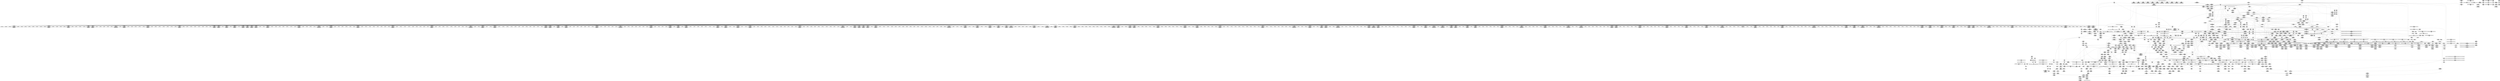 digraph {
	CE0x3e18d10 [shape=record,shape=Mrecord,label="{CE0x3e18d10|104:_%struct.inode*,_:_CRE_180,181_}"]
	CE0x3dfaf10 [shape=record,shape=Mrecord,label="{CE0x3dfaf10|get_current:tmp1|*SummSink*}"]
	CE0x3e68d60 [shape=record,shape=Mrecord,label="{CE0x3e68d60|i64_22|*Constant*}"]
	CE0x3ea4d60 [shape=record,shape=Mrecord,label="{CE0x3ea4d60|12:_i32,_56:_i8*,_:_CRE_320,328_|*MultipleSource*|Function::inode_has_perm&Arg::inode::|*LoadInst*|security/selinux/hooks.c,1627|security/selinux/hooks.c,1611}"]
	CE0x3e7e970 [shape=record,shape=Mrecord,label="{CE0x3e7e970|dentry_has_perm:type|security/selinux/hooks.c,1630|*SummSink*}"]
	CE0x3e72ea0 [shape=record,shape=Mrecord,label="{CE0x3e72ea0|104:_%struct.inode*,_:_CRE_191,192_}"]
	CE0x3ec13b0 [shape=record,shape=Mrecord,label="{CE0x3ec13b0|inode_has_perm:tmp12|security/selinux/hooks.c,1612}"]
	CE0x3ec5d80 [shape=record,shape=Mrecord,label="{CE0x3ec5d80|avc_has_perm:auditdata|Function::avc_has_perm&Arg::auditdata::|*SummSink*}"]
	CE0x3ed8720 [shape=record,shape=Mrecord,label="{CE0x3ed8720|i64*_getelementptr_inbounds_(_5_x_i64_,_5_x_i64_*___llvm_gcov_ctr155,_i64_0,_i64_3)|*Constant*|*SummSink*}"]
	CE0x3dedcb0 [shape=record,shape=Mrecord,label="{CE0x3dedcb0|i8_10|*Constant*}"]
	CE0x3ec19c0 [shape=record,shape=Mrecord,label="{CE0x3ec19c0|i64*_getelementptr_inbounds_(_8_x_i64_,_8_x_i64_*___llvm_gcov_ctr154,_i64_0,_i64_6)|*Constant*}"]
	CE0x3ea5f80 [shape=record,shape=Mrecord,label="{CE0x3ea5f80|12:_i32,_56:_i8*,_:_CRE_400,408_|*MultipleSource*|Function::inode_has_perm&Arg::inode::|*LoadInst*|security/selinux/hooks.c,1627|security/selinux/hooks.c,1611}"]
	CE0x3ea0480 [shape=record,shape=Mrecord,label="{CE0x3ea0480|12:_i32,_56:_i8*,_:_CRE_247,248_}"]
	CE0x3ed6990 [shape=record,shape=Mrecord,label="{CE0x3ed6990|i32_(i32,_i32,_i16,_i32,_%struct.common_audit_data*)*_bitcast_(i32_(i32,_i32,_i16,_i32,_%struct.common_audit_data.495*)*_avc_has_perm_to_i32_(i32,_i32,_i16,_i32,_%struct.common_audit_data*)*)|*Constant*|*SummSink*}"]
	CE0x3e607c0 [shape=record,shape=Mrecord,label="{CE0x3e607c0|selinux_inode_setattr:tmp37|security/selinux/hooks.c,2894|*SummSink*}"]
	CE0x3e6cc50 [shape=record,shape=Mrecord,label="{CE0x3e6cc50|i64_262144|*Constant*|*SummSink*}"]
	CE0x3e7de70 [shape=record,shape=Mrecord,label="{CE0x3e7de70|GLOBAL:inode_has_perm|*Constant*|*SummSink*}"]
	CE0x3df1220 [shape=record,shape=Mrecord,label="{CE0x3df1220|i64*_getelementptr_inbounds_(_26_x_i64_,_26_x_i64_*___llvm_gcov_ctr234,_i64_0,_i64_8)|*Constant*|*SummSink*}"]
	CE0x3eb45b0 [shape=record,shape=Mrecord,label="{CE0x3eb45b0|12:_i32,_56:_i8*,_:_CRE_824,832_|*MultipleSource*|Function::inode_has_perm&Arg::inode::|*LoadInst*|security/selinux/hooks.c,1627|security/selinux/hooks.c,1611}"]
	CE0x3de9970 [shape=record,shape=Mrecord,label="{CE0x3de9970|inode_has_perm:perms|Function::inode_has_perm&Arg::perms::}"]
	CE0x3e6af90 [shape=record,shape=Mrecord,label="{CE0x3e6af90|i64*_getelementptr_inbounds_(_26_x_i64_,_26_x_i64_*___llvm_gcov_ctr234,_i64_0,_i64_23)|*Constant*}"]
	CE0x3e72470 [shape=record,shape=Mrecord,label="{CE0x3e72470|104:_%struct.inode*,_:_CRE_48,52_|*MultipleSource*|Function::selinux_inode_setattr&Arg::dentry::|security/selinux/hooks.c,1627|Function::dentry_has_perm&Arg::dentry::}"]
	CE0x3df45c0 [shape=record,shape=Mrecord,label="{CE0x3df45c0|i64*_getelementptr_inbounds_(_26_x_i64_,_26_x_i64_*___llvm_gcov_ctr234,_i64_0,_i64_9)|*Constant*|*SummSource*}"]
	CE0x3ead7e0 [shape=record,shape=Mrecord,label="{CE0x3ead7e0|12:_i32,_56:_i8*,_:_CRE_573,574_}"]
	CE0x3ea43e0 [shape=record,shape=Mrecord,label="{CE0x3ea43e0|12:_i32,_56:_i8*,_:_CRE_305,306_}"]
	"CONST[source:2(external),value:0(static)][purpose:{operation}][SrcIdx:1]"
	CE0x3eb8d70 [shape=record,shape=Mrecord,label="{CE0x3eb8d70|12:_i32,_56:_i8*,_:_CRE_914,915_}"]
	CE0x3e84fe0 [shape=record,shape=Mrecord,label="{CE0x3e84fe0|12:_i32,_56:_i8*,_:_CRE_148,149_}"]
	CE0x3df9140 [shape=record,shape=Mrecord,label="{CE0x3df9140|selinux_inode_setattr:tmp5|security/selinux/hooks.c,2880|*SummSource*}"]
	CE0x3e55540 [shape=record,shape=Mrecord,label="{CE0x3e55540|_ret_void,_!dbg_!27722|include/linux/cred.h,175|*SummSource*}"]
	CE0x3dfc8f0 [shape=record,shape=Mrecord,label="{CE0x3dfc8f0|_call_void_mcount()_#3}"]
	CE0x3e58b20 [shape=record,shape=Mrecord,label="{CE0x3e58b20|__validate_creds:entry|*SummSource*}"]
	CE0x3e17830 [shape=record,shape=Mrecord,label="{CE0x3e17830|selinux_inode_setattr:cred4|security/selinux/hooks.c,2880|*SummSource*}"]
	CE0x3e1aca0 [shape=record,shape=Mrecord,label="{CE0x3e1aca0|12:_i32,_56:_i8*,_:_CRE_552,553_}"]
	CE0x3eb1470 [shape=record,shape=Mrecord,label="{CE0x3eb1470|12:_i32,_56:_i8*,_:_CRE_624,628_|*MultipleSource*|Function::inode_has_perm&Arg::inode::|*LoadInst*|security/selinux/hooks.c,1627|security/selinux/hooks.c,1611}"]
	CE0x3ebfd10 [shape=record,shape=Mrecord,label="{CE0x3ebfd10|inode_has_perm:tmp9|security/selinux/hooks.c,1611|*SummSink*}"]
	CE0x3e12e90 [shape=record,shape=Mrecord,label="{CE0x3e12e90|104:_%struct.inode*,_:_CRE_146,147_}"]
	CE0x3e18860 [shape=record,shape=Mrecord,label="{CE0x3e18860|104:_%struct.inode*,_:_CRE_175,176_}"]
	CE0x3e6a930 [shape=record,shape=Mrecord,label="{CE0x3e6a930|selinux_inode_setattr:tmp47|security/selinux/hooks.c,2896|*SummSink*}"]
	CE0x3e60020 [shape=record,shape=Mrecord,label="{CE0x3e60020|i64*_getelementptr_inbounds_(_26_x_i64_,_26_x_i64_*___llvm_gcov_ctr234,_i64_0,_i64_18)|*Constant*}"]
	CE0x3e0fd90 [shape=record,shape=Mrecord,label="{CE0x3e0fd90|104:_%struct.inode*,_:_CRE_248,256_|*MultipleSource*|Function::selinux_inode_setattr&Arg::dentry::|security/selinux/hooks.c,1627|Function::dentry_has_perm&Arg::dentry::}"]
	CE0x3ed8b80 [shape=record,shape=Mrecord,label="{CE0x3ed8b80|__validate_creds:tmp6|include/linux/cred.h,174|*SummSink*}"]
	CE0x3e85760 [shape=record,shape=Mrecord,label="{CE0x3e85760|12:_i32,_56:_i8*,_:_CRE_156,157_}"]
	CE0x3ec62a0 [shape=record,shape=Mrecord,label="{CE0x3ec62a0|i64*_getelementptr_inbounds_(_8_x_i64_,_8_x_i64_*___llvm_gcov_ctr154,_i64_0,_i64_7)|*Constant*}"]
	CE0x3e521b0 [shape=record,shape=Mrecord,label="{CE0x3e521b0|__validate_creds:lnot|include/linux/cred.h,173}"]
	CE0x3e9f9c0 [shape=record,shape=Mrecord,label="{CE0x3e9f9c0|12:_i32,_56:_i8*,_:_CRE_232,236_|*MultipleSource*|Function::inode_has_perm&Arg::inode::|*LoadInst*|security/selinux/hooks.c,1627|security/selinux/hooks.c,1611}"]
	CE0x3de8e80 [shape=record,shape=Mrecord,label="{CE0x3de8e80|i64*_getelementptr_inbounds_(_2_x_i64_,_2_x_i64_*___llvm_gcov_ctr153,_i64_0,_i64_0)|*Constant*}"]
	CE0x3e312f0 [shape=record,shape=Mrecord,label="{CE0x3e312f0|GLOBAL:__validate_creds|*Constant*}"]
	CE0x3e2d460 [shape=record,shape=Mrecord,label="{CE0x3e2d460|i64*_getelementptr_inbounds_(_26_x_i64_,_26_x_i64_*___llvm_gcov_ctr234,_i64_0,_i64_15)|*Constant*|*SummSource*}"]
	CE0x3ec91b0 [shape=record,shape=Mrecord,label="{CE0x3ec91b0|avc_has_perm:entry|*SummSink*}"]
	CE0x3ecffb0 [shape=record,shape=Mrecord,label="{CE0x3ecffb0|inode_has_perm:tobool|security/selinux/hooks.c,1611|*SummSink*}"]
	CE0x3eb7ba0 [shape=record,shape=Mrecord,label="{CE0x3eb7ba0|12:_i32,_56:_i8*,_:_CRE_899,900_}"]
	CE0x3defa00 [shape=record,shape=Mrecord,label="{CE0x3defa00|104:_%struct.inode*,_:_CRE_94,95_}"]
	CE0x3e09ab0 [shape=record,shape=Mrecord,label="{CE0x3e09ab0|i64_4|*Constant*|*SummSink*}"]
	CE0x3e041d0 [shape=record,shape=Mrecord,label="{CE0x3e041d0|0:_i8,_:_GCMR_selinux_inode_setattr.__warned_internal_global_i8_0,_section_.data.unlikely_,_align_1:_elem_0:default:}"]
	CE0x3df6fa0 [shape=record,shape=Mrecord,label="{CE0x3df6fa0|selinux_inode_setattr:tmp20|*LoadInst*|security/selinux/hooks.c,2881}"]
	CE0x3df8290 [shape=record,shape=Mrecord,label="{CE0x3df8290|0:_i32,_:_CRE_64,72_|*MultipleSource*|security/selinux/hooks.c,2881|Function::selinux_inode_setattr&Arg::iattr::}"]
	CE0x3eb6c30 [shape=record,shape=Mrecord,label="{CE0x3eb6c30|12:_i32,_56:_i8*,_:_CRE_886,887_}"]
	CE0x3e0b080 [shape=record,shape=Mrecord,label="{CE0x3e0b080|selinux_inode_setattr:tmp16|security/selinux/hooks.c,2880|*SummSource*}"]
	CE0x3ebb920 [shape=record,shape=Mrecord,label="{CE0x3ebb920|12:_i32,_56:_i8*,_:_CRE_982,983_}"]
	CE0x3e2cf20 [shape=record,shape=Mrecord,label="{CE0x3e2cf20|i64*_getelementptr_inbounds_(_26_x_i64_,_26_x_i64_*___llvm_gcov_ctr234,_i64_0,_i64_15)|*Constant*}"]
	CE0x3ec6fb0 [shape=record,shape=Mrecord,label="{CE0x3ec6fb0|inode_has_perm:tmp19|security/selinux/hooks.c,1618|*SummSource*}"]
	CE0x3e36f70 [shape=record,shape=Mrecord,label="{CE0x3e36f70|selinux_inode_setattr:tmp27|security/selinux/hooks.c,2888|*SummSink*}"]
	CE0x3df8f50 [shape=record,shape=Mrecord,label="{CE0x3df8f50|i64_11|*Constant*|*SummSource*}"]
	CE0x3eb4170 [shape=record,shape=Mrecord,label="{CE0x3eb4170|12:_i32,_56:_i8*,_:_CRE_808,816_|*MultipleSource*|Function::inode_has_perm&Arg::inode::|*LoadInst*|security/selinux/hooks.c,1627|security/selinux/hooks.c,1611}"]
	CE0x3ea0fc0 [shape=record,shape=Mrecord,label="{CE0x3ea0fc0|12:_i32,_56:_i8*,_:_CRE_259,260_}"]
	CE0x3e86e40 [shape=record,shape=Mrecord,label="{CE0x3e86e40|_call_void_mcount()_#3|*SummSource*}"]
	CE0x3ea48a0 [shape=record,shape=Mrecord,label="{CE0x3ea48a0|12:_i32,_56:_i8*,_:_CRE_309,310_}"]
	CE0x3e55370 [shape=record,shape=Mrecord,label="{CE0x3e55370|_ret_void,_!dbg_!27722|include/linux/cred.h,175}"]
	CE0x3e885f0 [shape=record,shape=Mrecord,label="{CE0x3e885f0|GLOBAL:__validate_creds|*Constant*|*SummSource*}"]
	CE0x3ea1650 [shape=record,shape=Mrecord,label="{CE0x3ea1650|12:_i32,_56:_i8*,_:_CRE_266,267_}"]
	CE0x3e07110 [shape=record,shape=Mrecord,label="{CE0x3e07110|i8_1|*Constant*|*SummSource*}"]
	CE0x3e852b0 [shape=record,shape=Mrecord,label="{CE0x3e852b0|12:_i32,_56:_i8*,_:_CRE_151,152_}"]
	CE0x3ea0c00 [shape=record,shape=Mrecord,label="{CE0x3ea0c00|12:_i32,_56:_i8*,_:_CRE_255,256_}"]
	CE0x3e67d10 [shape=record,shape=Mrecord,label="{CE0x3e67d10|i32_8|*Constant*|*SummSink*}"]
	CE0x3df3880 [shape=record,shape=Mrecord,label="{CE0x3df3880|selinux_inode_setattr:if.end19|*SummSink*}"]
	CE0x3ea11a0 [shape=record,shape=Mrecord,label="{CE0x3ea11a0|12:_i32,_56:_i8*,_:_CRE_261,262_}"]
	CE0x3e73350 [shape=record,shape=Mrecord,label="{CE0x3e73350|104:_%struct.inode*,_:_CRE_196,197_}"]
	CE0x3eb9230 [shape=record,shape=Mrecord,label="{CE0x3eb9230|12:_i32,_56:_i8*,_:_CRE_918,919_}"]
	CE0x3df16e0 [shape=record,shape=Mrecord,label="{CE0x3df16e0|selinux_inode_setattr:bb|*SummSink*}"]
	CE0x3e73ad0 [shape=record,shape=Mrecord,label="{CE0x3e73ad0|104:_%struct.inode*,_:_CRE_204,205_}"]
	CE0x3ed02d0 [shape=record,shape=Mrecord,label="{CE0x3ed02d0|inode_has_perm:lnot|security/selinux/hooks.c,1611}"]
	CE0x3e87fe0 [shape=record,shape=Mrecord,label="{CE0x3e87fe0|__validate_creds:call|include/linux/cred.h,173|*SummSource*}"]
	CE0x3ec5f00 [shape=record,shape=Mrecord,label="{CE0x3ec5f00|_ret_i32_%retval.0,_!dbg_!27728|security/selinux/avc.c,775|*SummSource*}"]
	CE0x3e10630 [shape=record,shape=Mrecord,label="{CE0x3e10630|104:_%struct.inode*,_:_CRE_296,304_|*MultipleSource*|Function::selinux_inode_setattr&Arg::dentry::|security/selinux/hooks.c,1627|Function::dentry_has_perm&Arg::dentry::}"]
	CE0x3e0b190 [shape=record,shape=Mrecord,label="{CE0x3e0b190|selinux_inode_setattr:tmp16|security/selinux/hooks.c,2880|*SummSink*}"]
	CE0x3e1aa50 [shape=record,shape=Mrecord,label="{CE0x3e1aa50|12:_i32,_56:_i8*,_:_CRE_544,552_|*MultipleSource*|Function::inode_has_perm&Arg::inode::|*LoadInst*|security/selinux/hooks.c,1627|security/selinux/hooks.c,1611}"]
	CE0x3e7e1b0 [shape=record,shape=Mrecord,label="{CE0x3e7e1b0|inode_has_perm:entry|*SummSink*}"]
	CE0x3e5cee0 [shape=record,shape=Mrecord,label="{CE0x3e5cee0|12:_i32,_56:_i8*,_:_CRE_190,191_}"]
	CE0x3eba1a0 [shape=record,shape=Mrecord,label="{CE0x3eba1a0|12:_i32,_56:_i8*,_:_CRE_931,932_}"]
	CE0x3e074c0 [shape=record,shape=Mrecord,label="{CE0x3e074c0|selinux_inode_setattr:land.lhs.true2}"]
	CE0x3e13e40 [shape=record,shape=Mrecord,label="{CE0x3e13e40|i64*_getelementptr_inbounds_(_2_x_i64_,_2_x_i64_*___llvm_gcov_ctr153,_i64_0,_i64_1)|*Constant*|*SummSink*}"]
	CE0x3ea61a0 [shape=record,shape=Mrecord,label="{CE0x3ea61a0|12:_i32,_56:_i8*,_:_CRE_408,416_|*MultipleSource*|Function::inode_has_perm&Arg::inode::|*LoadInst*|security/selinux/hooks.c,1627|security/selinux/hooks.c,1611}"]
	CE0x3df6290 [shape=record,shape=Mrecord,label="{CE0x3df6290|selinux_inode_setattr:tmp19|security/selinux/hooks.c,2880|*SummSink*}"]
	CE0x3e31b00 [shape=record,shape=Mrecord,label="{CE0x3e31b00|inode_has_perm:tmp3|*SummSource*}"]
	CE0x3e19930 [shape=record,shape=Mrecord,label="{CE0x3e19930|12:_i32,_56:_i8*,_:_CRE_500,504_|*MultipleSource*|Function::inode_has_perm&Arg::inode::|*LoadInst*|security/selinux/hooks.c,1627|security/selinux/hooks.c,1611}"]
	CE0x3ec9220 [shape=record,shape=Mrecord,label="{CE0x3ec9220|avc_has_perm:ssid|Function::avc_has_perm&Arg::ssid::}"]
	CE0x3dece70 [shape=record,shape=Mrecord,label="{CE0x3dece70|104:_%struct.inode*,_:_CRE_319,320_}"]
	CE0x3ea84d0 [shape=record,shape=Mrecord,label="{CE0x3ea84d0|12:_i32,_56:_i8*,_:_CRE_486,487_}"]
	CE0x3e6c150 [shape=record,shape=Mrecord,label="{CE0x3e6c150|i32_4|*Constant*}"]
	CE0x3ea3340 [shape=record,shape=Mrecord,label="{CE0x3ea3340|12:_i32,_56:_i8*,_:_CRE_291,292_}"]
	CE0x3e560f0 [shape=record,shape=Mrecord,label="{CE0x3e560f0|cred_sid:tmp3|*SummSink*}"]
	CE0x3e18770 [shape=record,shape=Mrecord,label="{CE0x3e18770|104:_%struct.inode*,_:_CRE_174,175_}"]
	CE0x3ea0a20 [shape=record,shape=Mrecord,label="{CE0x3ea0a20|12:_i32,_56:_i8*,_:_CRE_253,254_}"]
	CE0x3ed05c0 [shape=record,shape=Mrecord,label="{CE0x3ed05c0|inode_has_perm:lnot1|security/selinux/hooks.c,1611}"]
	CE0x3e8cac0 [shape=record,shape=Mrecord,label="{CE0x3e8cac0|cred_sid:security|security/selinux/hooks.c,196}"]
	CE0x3e8c190 [shape=record,shape=Mrecord,label="{CE0x3e8c190|12:_i32,_56:_i8*,_:_CRE_88,96_|*MultipleSource*|Function::inode_has_perm&Arg::inode::|*LoadInst*|security/selinux/hooks.c,1627|security/selinux/hooks.c,1611}"]
	CE0x3e5ee70 [shape=record,shape=Mrecord,label="{CE0x3e5ee70|selinux_inode_setattr:tmp34|security/selinux/hooks.c,2892|*SummSource*}"]
	CE0x3e2d770 [shape=record,shape=Mrecord,label="{CE0x3e2d770|selinux_inode_setattr:tmp32|security/selinux/hooks.c,2890}"]
	CE0x3eb63e0 [shape=record,shape=Mrecord,label="{CE0x3eb63e0|12:_i32,_56:_i8*,_:_CRE_879,880_}"]
	CE0x3e38330 [shape=record,shape=Mrecord,label="{CE0x3e38330|selinux_inode_setattr:tmp29|security/selinux/hooks.c,2889|*SummSink*}"]
	CE0x3e5f0a0 [shape=record,shape=Mrecord,label="{CE0x3e5f0a0|selinux_inode_setattr:tmp35|security/selinux/hooks.c,2892}"]
	CE0x3e07430 [shape=record,shape=Mrecord,label="{CE0x3e07430|selinux_inode_setattr:land.lhs.true21}"]
	CE0x3eb83f0 [shape=record,shape=Mrecord,label="{CE0x3eb83f0|12:_i32,_56:_i8*,_:_CRE_906,907_}"]
	CE0x4614980 [shape=record,shape=Mrecord,label="{CE0x4614980|selinux_inode_setattr:land.lhs.true|*SummSink*}"]
	CE0x3de5a50 [shape=record,shape=Mrecord,label="{CE0x3de5a50|selinux_inode_setattr:tobool1|security/selinux/hooks.c,2880|*SummSink*}"]
	CE0x3de5190 [shape=record,shape=Mrecord,label="{CE0x3de5190|selinux_inode_setattr:tmp8|security/selinux/hooks.c,2880|*SummSource*}"]
	CE0x3de6c70 [shape=record,shape=Mrecord,label="{CE0x3de6c70|selinux_inode_setattr:tmp3|*SummSource*}"]
	CE0x3e89800 [shape=record,shape=Mrecord,label="{CE0x3e89800|cred_sid:tmp|*SummSink*}"]
	CE0x3ead320 [shape=record,shape=Mrecord,label="{CE0x3ead320|12:_i32,_56:_i8*,_:_CRE_569,570_}"]
	CE0x3e00cd0 [shape=record,shape=Mrecord,label="{CE0x3e00cd0|12:_i32,_56:_i8*,_:_CRE_138,139_}"]
	CE0x3e60f10 [shape=record,shape=Mrecord,label="{CE0x3e60f10|selinux_inode_setattr:tmp38|security/selinux/hooks.c,2894|*SummSink*}"]
	CE0x3e14750 [shape=record,shape=Mrecord,label="{CE0x3e14750|GLOBAL:get_current|*Constant*}"]
	CE0x3e86cc0 [shape=record,shape=Mrecord,label="{CE0x3e86cc0|__validate_creds:tmp1|*SummSink*}"]
	CE0x3ec98b0 [shape=record,shape=Mrecord,label="{CE0x3ec98b0|inode_has_perm:tmp14|security/selinux/hooks.c,1614|*SummSink*}"]
	CE0x3e12bb0 [shape=record,shape=Mrecord,label="{CE0x3e12bb0|104:_%struct.inode*,_:_CRE_144,145_}"]
	CE0x3ed7eb0 [shape=record,shape=Mrecord,label="{CE0x3ed7eb0|__validate_creds:tmp5|include/linux/cred.h,173|*SummSource*}"]
	CE0x3ec1cd0 [shape=record,shape=Mrecord,label="{CE0x3ec1cd0|i64*_getelementptr_inbounds_(_8_x_i64_,_8_x_i64_*___llvm_gcov_ctr154,_i64_0,_i64_6)|*Constant*|*SummSink*}"]
	CE0x3e01f60 [shape=record,shape=Mrecord,label="{CE0x3e01f60|selinux_inode_setattr:tmp14|security/selinux/hooks.c,2880}"]
	CE0x3e1b300 [shape=record,shape=Mrecord,label="{CE0x3e1b300|12:_i32,_56:_i8*,_:_CRE_555,556_}"]
	CE0x3edcd10 [shape=record,shape=Mrecord,label="{CE0x3edcd10|__validate_creds:tmp9|include/linux/cred.h,175|*SummSink*}"]
	CE0x3deb4a0 [shape=record,shape=Mrecord,label="{CE0x3deb4a0|__validate_creds:expval|include/linux/cred.h,173|*SummSink*}"]
	CE0x3ea63c0 [shape=record,shape=Mrecord,label="{CE0x3ea63c0|12:_i32,_56:_i8*,_:_CRE_416,424_|*MultipleSource*|Function::inode_has_perm&Arg::inode::|*LoadInst*|security/selinux/hooks.c,1627|security/selinux/hooks.c,1611}"]
	CE0x3ebf130 [shape=record,shape=Mrecord,label="{CE0x3ebf130|inode_has_perm:tmp9|security/selinux/hooks.c,1611|*SummSource*}"]
	CE0x3df3310 [shape=record,shape=Mrecord,label="{CE0x3df3310|i64_1|*Constant*}"]
	CE0x3e67ec0 [shape=record,shape=Mrecord,label="{CE0x3e67ec0|selinux_inode_setattr:tobool23|security/selinux/hooks.c,2896}"]
	CE0x3e18590 [shape=record,shape=Mrecord,label="{CE0x3e18590|104:_%struct.inode*,_:_CRE_172,173_}"]
	CE0x3e62ca0 [shape=record,shape=Mrecord,label="{CE0x3e62ca0|dentry_has_perm:dentry|Function::dentry_has_perm&Arg::dentry::|*SummSink*}"]
	CE0x3e052d0 [shape=record,shape=Mrecord,label="{CE0x3e052d0|%struct.task_struct*_(%struct.task_struct**)*_asm_movq_%gs:$_1:P_,$0_,_r,im,_dirflag_,_fpsr_,_flags_|*SummSink*}"]
	CE0x3e051a0 [shape=record,shape=Mrecord,label="{CE0x3e051a0|i32_0|*Constant*|*SummSink*}"]
	CE0x3ebb720 [shape=record,shape=Mrecord,label="{CE0x3ebb720|12:_i32,_56:_i8*,_:_CRE_980,981_}"]
	CE0x3e36e60 [shape=record,shape=Mrecord,label="{CE0x3e36e60|selinux_inode_setattr:tmp27|security/selinux/hooks.c,2888|*SummSource*}"]
	CE0x3e71800 [shape=record,shape=Mrecord,label="{CE0x3e71800|_ret_i32_%retval.0,_!dbg_!27769|security/selinux/hooks.c,2900|*SummSink*}"]
	CE0x3e601d0 [shape=record,shape=Mrecord,label="{CE0x3e601d0|selinux_inode_setattr:tmp37|security/selinux/hooks.c,2894|*SummSource*}"]
	CE0x3e71f40 [shape=record,shape=Mrecord,label="{CE0x3e71f40|get_current:bb|*SummSource*}"]
	CE0x3e8c550 [shape=record,shape=Mrecord,label="{CE0x3e8c550|12:_i32,_56:_i8*,_:_CRE_104,112_|*MultipleSource*|Function::inode_has_perm&Arg::inode::|*LoadInst*|security/selinux/hooks.c,1627|security/selinux/hooks.c,1611}"]
	CE0x3eacf90 [shape=record,shape=Mrecord,label="{CE0x3eacf90|12:_i32,_56:_i8*,_:_CRE_566,567_}"]
	CE0x3ebb820 [shape=record,shape=Mrecord,label="{CE0x3ebb820|12:_i32,_56:_i8*,_:_CRE_981,982_}"]
	CE0x3e720c0 [shape=record,shape=Mrecord,label="{CE0x3e720c0|get_current:bb|*SummSink*}"]
	CE0x3e11120 [shape=record,shape=Mrecord,label="{CE0x3e11120|_call_void_mcount()_#3|*SummSink*}"]
	CE0x3e85580 [shape=record,shape=Mrecord,label="{CE0x3e85580|12:_i32,_56:_i8*,_:_CRE_154,155_}"]
	CE0x3e541c0 [shape=record,shape=Mrecord,label="{CE0x3e541c0|GLOBAL:__llvm_gcov_ctr155|Global_var:__llvm_gcov_ctr155|*SummSource*}"]
	CE0x3ecf9d0 [shape=record,shape=Mrecord,label="{CE0x3ecf9d0|inode_has_perm:and|security/selinux/hooks.c,1611}"]
	CE0x3ea2500 [shape=record,shape=Mrecord,label="{CE0x3ea2500|12:_i32,_56:_i8*,_:_CRE_279,280_}"]
	CE0x3e89ea0 [shape=record,shape=Mrecord,label="{CE0x3e89ea0|__validate_creds:cred|Function::__validate_creds&Arg::cred::|*SummSink*}"]
	CE0x3dfa2e0 [shape=record,shape=Mrecord,label="{CE0x3dfa2e0|selinux_inode_setattr:tobool|security/selinux/hooks.c,2880|*SummSink*}"]
	CE0x3eb68a0 [shape=record,shape=Mrecord,label="{CE0x3eb68a0|12:_i32,_56:_i8*,_:_CRE_883,884_}"]
	CE0x3ed1820 [shape=record,shape=Mrecord,label="{CE0x3ed1820|GLOBAL:llvm.expect.i64|*Constant*|*SummSource*}"]
	CE0x3ed5f70 [shape=record,shape=Mrecord,label="{CE0x3ed5f70|inode_has_perm:tmp18|security/selinux/hooks.c,1617|*SummSink*}"]
	CE0x3e025c0 [shape=record,shape=Mrecord,label="{CE0x3e025c0|selinux_inode_setattr:if.then12|*SummSink*}"]
	CE0x3e6a430 [shape=record,shape=Mrecord,label="{CE0x3e6a430|selinux_inode_setattr:tmp46|security/selinux/hooks.c,2896|*SummSink*}"]
	CE0x3e561f0 [shape=record,shape=Mrecord,label="{CE0x3e561f0|_call_void_mcount()_#3}"]
	CE0x3e62860 [shape=record,shape=Mrecord,label="{CE0x3e62860|selinux_inode_setattr:dentry|Function::selinux_inode_setattr&Arg::dentry::|*SummSink*}"]
	CE0x3e05cc0 [shape=record,shape=Mrecord,label="{CE0x3e05cc0|dentry_has_perm:bb|*SummSink*}"]
	CE0x3e36000 [shape=record,shape=Mrecord,label="{CE0x3e36000|selinux_inode_setattr:tmp26|security/selinux/hooks.c,2888}"]
	CE0x3e86ab0 [shape=record,shape=Mrecord,label="{CE0x3e86ab0|inode_has_perm:tmp|*SummSource*}"]
	CE0x3eb18e0 [shape=record,shape=Mrecord,label="{CE0x3eb18e0|12:_i32,_56:_i8*,_:_CRE_648,656_|*MultipleSource*|Function::inode_has_perm&Arg::inode::|*LoadInst*|security/selinux/hooks.c,1627|security/selinux/hooks.c,1611}"]
	CE0x3e16990 [shape=record,shape=Mrecord,label="{CE0x3e16990|dentry_has_perm:tmp2|*SummSource*}"]
	CE0x3e89890 [shape=record,shape=Mrecord,label="{CE0x3e89890|cred_sid:tmp1}"]
	CE0x3de13b0 [shape=record,shape=Mrecord,label="{CE0x3de13b0|selinux_inode_setattr:if.then}"]
	CE0x3e85850 [shape=record,shape=Mrecord,label="{CE0x3e85850|12:_i32,_56:_i8*,_:_CRE_157,158_}"]
	CE0x3e37470 [shape=record,shape=Mrecord,label="{CE0x3e37470|selinux_inode_setattr:tmp28|security/selinux/hooks.c,2888|*SummSink*}"]
	CE0x3e68aa0 [shape=record,shape=Mrecord,label="{CE0x3e68aa0|selinux_inode_setattr:tobool23|security/selinux/hooks.c,2896|*SummSource*}"]
	CE0x3eb9100 [shape=record,shape=Mrecord,label="{CE0x3eb9100|12:_i32,_56:_i8*,_:_CRE_917,918_}"]
	CE0x3e73440 [shape=record,shape=Mrecord,label="{CE0x3e73440|104:_%struct.inode*,_:_CRE_197,198_}"]
	CE0x3e33ad0 [shape=record,shape=Mrecord,label="{CE0x3e33ad0|selinux_inode_setattr:tmp24|security/selinux/hooks.c,2885|*SummSink*}"]
	CE0x3dfd700 [shape=record,shape=Mrecord,label="{CE0x3dfd700|i64_1|*Constant*|*SummSource*}"]
	CE0x3e5cc10 [shape=record,shape=Mrecord,label="{CE0x3e5cc10|12:_i32,_56:_i8*,_:_CRE_187,188_}"]
	CE0x3e6d3d0 [shape=record,shape=Mrecord,label="{CE0x3e6d3d0|selinux_inode_setattr:conv25|security/selinux/hooks.c,2897|*SummSource*}"]
	CE0x3e7c970 [shape=record,shape=Mrecord,label="{CE0x3e7c970|dentry_has_perm:d_inode|security/selinux/hooks.c,1627|*SummSource*}"]
	CE0x3ed0760 [shape=record,shape=Mrecord,label="{CE0x3ed0760|inode_has_perm:lnot|security/selinux/hooks.c,1611|*SummSink*}"]
	CE0x3e512d0 [shape=record,shape=Mrecord,label="{CE0x3e512d0|i32_0|*Constant*}"]
	CE0x3eb96f0 [shape=record,shape=Mrecord,label="{CE0x3eb96f0|12:_i32,_56:_i8*,_:_CRE_922,923_}"]
	CE0x3ed8030 [shape=record,shape=Mrecord,label="{CE0x3ed8030|__validate_creds:tmp5|include/linux/cred.h,173|*SummSink*}"]
	CE0x3e73710 [shape=record,shape=Mrecord,label="{CE0x3e73710|104:_%struct.inode*,_:_CRE_200,201_}"]
	CE0x3e64580 [shape=record,shape=Mrecord,label="{CE0x3e64580|inode_has_perm:tmp7|security/selinux/hooks.c,1611|*SummSink*}"]
	CE0x3de52c0 [shape=record,shape=Mrecord,label="{CE0x3de52c0|selinux_inode_setattr:tobool1|security/selinux/hooks.c,2880}"]
	CE0x3ea3b90 [shape=record,shape=Mrecord,label="{CE0x3ea3b90|12:_i32,_56:_i8*,_:_CRE_298,299_}"]
	CE0x3e860c0 [shape=record,shape=Mrecord,label="{CE0x3e860c0|12:_i32,_56:_i8*,_:_CRE_166,167_}"]
	CE0x3e130f0 [shape=record,shape=Mrecord,label="{CE0x3e130f0|104:_%struct.inode*,_:_CRE_149,150_}"]
	CE0x3dffb60 [shape=record,shape=Mrecord,label="{CE0x3dffb60|i64_10|*Constant*|*SummSink*}"]
	CE0x3df8450 [shape=record,shape=Mrecord,label="{CE0x3df8450|0:_i32,_:_CRE_72,80_|*MultipleSource*|security/selinux/hooks.c,2881|Function::selinux_inode_setattr&Arg::iattr::}"]
	CE0x3e0a230 [shape=record,shape=Mrecord,label="{CE0x3e0a230|selinux_inode_setattr:tmp13|security/selinux/hooks.c,2880|*SummSource*}"]
	CE0x3e9eec0 [shape=record,shape=Mrecord,label="{CE0x3e9eec0|12:_i32,_56:_i8*,_:_CRE_202,203_}"]
	CE0x3eb2e50 [shape=record,shape=Mrecord,label="{CE0x3eb2e50|12:_i32,_56:_i8*,_:_CRE_728,736_|*MultipleSource*|Function::inode_has_perm&Arg::inode::|*LoadInst*|security/selinux/hooks.c,1627|security/selinux/hooks.c,1611}"]
	CE0x3e7d240 [shape=record,shape=Mrecord,label="{CE0x3e7d240|dentry_has_perm:tmp|*SummSink*}"]
	CE0x3e880b0 [shape=record,shape=Mrecord,label="{CE0x3e880b0|__validate_creds:call|include/linux/cred.h,173|*SummSink*}"]
	CE0x3e85490 [shape=record,shape=Mrecord,label="{CE0x3e85490|12:_i32,_56:_i8*,_:_CRE_153,154_}"]
	CE0x3eb82c0 [shape=record,shape=Mrecord,label="{CE0x3eb82c0|12:_i32,_56:_i8*,_:_CRE_905,906_}"]
	CE0x3e6a820 [shape=record,shape=Mrecord,label="{CE0x3e6a820|selinux_inode_setattr:tmp47|security/selinux/hooks.c,2896|*SummSource*}"]
	CE0x3eb7220 [shape=record,shape=Mrecord,label="{CE0x3eb7220|12:_i32,_56:_i8*,_:_CRE_891,892_}"]
	CE0x3e66070 [shape=record,shape=Mrecord,label="{CE0x3e66070|i64_19|*Constant*|*SummSink*}"]
	CE0x3e34630 [shape=record,shape=Mrecord,label="{CE0x3e34630|104:_%struct.inode*,_:_CRE_157,158_}"]
	CE0x3ea3f20 [shape=record,shape=Mrecord,label="{CE0x3ea3f20|12:_i32,_56:_i8*,_:_CRE_301,302_}"]
	CE0x3ed0120 [shape=record,shape=Mrecord,label="{CE0x3ed0120|i1_true|*Constant*}"]
	CE0x3e637b0 [shape=record,shape=Mrecord,label="{CE0x3e637b0|i64_3|*Constant*}"]
	CE0x3e2f340 [shape=record,shape=Mrecord,label="{CE0x3e2f340|__validate_creds:lnot.ext|include/linux/cred.h,173|*SummSink*}"]
	CE0x3dd5f70 [shape=record,shape=Mrecord,label="{CE0x3dd5f70|selinux_inode_setattr:tmp5|security/selinux/hooks.c,2880|*SummSink*}"]
	CE0x3e67860 [shape=record,shape=Mrecord,label="{CE0x3e67860|i32_8|*Constant*}"]
	CE0x3e19d90 [shape=record,shape=Mrecord,label="{CE0x3e19d90|12:_i32,_56:_i8*,_:_CRE_508,512_|*MultipleSource*|Function::inode_has_perm&Arg::inode::|*LoadInst*|security/selinux/hooks.c,1627|security/selinux/hooks.c,1611}"]
	CE0x3eb6fc0 [shape=record,shape=Mrecord,label="{CE0x3eb6fc0|12:_i32,_56:_i8*,_:_CRE_889,890_}"]
	CE0x3dfd170 [shape=record,shape=Mrecord,label="{CE0x3dfd170|i64*_getelementptr_inbounds_(_2_x_i64_,_2_x_i64_*___llvm_gcov_ctr153,_i64_0,_i64_0)|*Constant*|*SummSource*}"]
	CE0x3e36a30 [shape=record,shape=Mrecord,label="{CE0x3e36a30|selinux_inode_setattr:tmp26|security/selinux/hooks.c,2888|*SummSink*}"]
	CE0x3ed5e40 [shape=record,shape=Mrecord,label="{CE0x3ed5e40|inode_has_perm:tmp18|security/selinux/hooks.c,1617|*SummSource*}"]
	"CONST[source:0(mediator),value:2(dynamic)][purpose:{object}]"
	CE0x3dfb3c0 [shape=record,shape=Mrecord,label="{CE0x3dfb3c0|selinux_inode_setattr:tmp7|security/selinux/hooks.c,2880|*SummSink*}"]
	CE0x3eb1210 [shape=record,shape=Mrecord,label="{CE0x3eb1210|12:_i32,_56:_i8*,_:_CRE_622,623_}"]
	CE0x3eb0500 [shape=record,shape=Mrecord,label="{CE0x3eb0500|12:_i32,_56:_i8*,_:_CRE_611,612_}"]
	"CONST[source:0(mediator),value:2(dynamic)][purpose:{subject}]"
	CE0x3eae9b0 [shape=record,shape=Mrecord,label="{CE0x3eae9b0|12:_i32,_56:_i8*,_:_CRE_588,589_}"]
	CE0x3e74070 [shape=record,shape=Mrecord,label="{CE0x3e74070|104:_%struct.inode*,_:_CRE_210,211_}"]
	CE0x3dfe7f0 [shape=record,shape=Mrecord,label="{CE0x3dfe7f0|get_current:tmp4|./arch/x86/include/asm/current.h,14|*SummSink*}"]
	CE0x3eb2850 [shape=record,shape=Mrecord,label="{CE0x3eb2850|12:_i32,_56:_i8*,_:_CRE_696,704_|*MultipleSource*|Function::inode_has_perm&Arg::inode::|*LoadInst*|security/selinux/hooks.c,1627|security/selinux/hooks.c,1611}"]
	CE0x3e5eb50 [shape=record,shape=Mrecord,label="{CE0x3e5eb50|selinux_inode_setattr:tmp34|security/selinux/hooks.c,2892}"]
	CE0x3ea67d0 [shape=record,shape=Mrecord,label="{CE0x3ea67d0|12:_i32,_56:_i8*,_:_CRE_432,440_|*MultipleSource*|Function::inode_has_perm&Arg::inode::|*LoadInst*|security/selinux/hooks.c,1627|security/selinux/hooks.c,1611}"]
	CE0x3ecdca0 [shape=record,shape=Mrecord,label="{CE0x3ecdca0|28:_i32,_32:_i16,_:_CRE_32,34_|*MultipleSource*|*LoadInst*|security/selinux/hooks.c,1615|security/selinux/hooks.c,1615|security/selinux/hooks.c,1617}"]
	CE0x3dede10 [shape=record,shape=Mrecord,label="{CE0x3dede10|i8_10|*Constant*|*SummSource*}"]
	CE0x3e34720 [shape=record,shape=Mrecord,label="{CE0x3e34720|104:_%struct.inode*,_:_CRE_158,159_}"]
	CE0x3eaf460 [shape=record,shape=Mrecord,label="{CE0x3eaf460|12:_i32,_56:_i8*,_:_CRE_597,598_}"]
	CE0x3e35e40 [shape=record,shape=Mrecord,label="{CE0x3e35e40|i64_13|*Constant*|*SummSink*}"]
	CE0x3de7d70 [shape=record,shape=Mrecord,label="{CE0x3de7d70|selinux_inode_setattr:tmp1|*SummSource*}"]
	CE0x3e2ff30 [shape=record,shape=Mrecord,label="{CE0x3e2ff30|inode_has_perm:tmp2|*SummSink*}"]
	CE0x3e55780 [shape=record,shape=Mrecord,label="{CE0x3e55780|i64_1|*Constant*}"]
	CE0x3e56950 [shape=record,shape=Mrecord,label="{CE0x3e56950|GLOBAL:creds_are_invalid|*Constant*|*SummSink*}"]
	CE0x3e18fe0 [shape=record,shape=Mrecord,label="{CE0x3e18fe0|104:_%struct.inode*,_:_CRE_183,184_}"]
	CE0x3e2f900 [shape=record,shape=Mrecord,label="{CE0x3e2f900|_call_void___validate_creds(%struct.cred*_%cred,_i8*_getelementptr_inbounds_(_25_x_i8_,_25_x_i8_*_.str3,_i32_0,_i32_0),_i32_1609)_#10,_!dbg_!27719|security/selinux/hooks.c,1609}"]
	CE0x3e875c0 [shape=record,shape=Mrecord,label="{CE0x3e875c0|12:_i32,_56:_i8*,_:_CRE_32,40_|*MultipleSource*|Function::inode_has_perm&Arg::inode::|*LoadInst*|security/selinux/hooks.c,1627|security/selinux/hooks.c,1611}"]
	CE0x3e6b510 [shape=record,shape=Mrecord,label="{CE0x3e6b510|i64*_getelementptr_inbounds_(_26_x_i64_,_26_x_i64_*___llvm_gcov_ctr234,_i64_0,_i64_23)|*Constant*|*SummSource*}"]
	CE0x3e557f0 [shape=record,shape=Mrecord,label="{CE0x3e557f0|__validate_creds:tmp1}"]
	CE0x3ebba20 [shape=record,shape=Mrecord,label="{CE0x3ebba20|12:_i32,_56:_i8*,_:_CRE_983,984_}"]
	CE0x3ea2fb0 [shape=record,shape=Mrecord,label="{CE0x3ea2fb0|12:_i32,_56:_i8*,_:_CRE_288,289_}"]
	CE0x3eca580 [shape=record,shape=Mrecord,label="{CE0x3eca580|cred_sid:entry}"]
	CE0x3e1b0e0 [shape=record,shape=Mrecord,label="{CE0x3e1b0e0|12:_i32,_56:_i8*,_:_CRE_554,555_}"]
	CE0x3de88d0 [shape=record,shape=Mrecord,label="{CE0x3de88d0|selinux_inode_setattr:land.lhs.true2|*SummSource*}"]
	CE0x3e69680 [shape=record,shape=Mrecord,label="{CE0x3e69680|i64_21|*Constant*}"]
	CE0x3defaf0 [shape=record,shape=Mrecord,label="{CE0x3defaf0|104:_%struct.inode*,_:_CRE_95,96_}"]
	CE0x3e15e50 [shape=record,shape=Mrecord,label="{CE0x3e15e50|get_current:tmp1|*SummSource*}"]
	CE0x3df5040 [shape=record,shape=Mrecord,label="{CE0x3df5040|GLOBAL:lockdep_rcu_suspicious|*Constant*|*SummSource*}"]
	CE0x3e32ef0 [shape=record,shape=Mrecord,label="{CE0x3e32ef0|selinux_inode_setattr:tmp22|security/selinux/hooks.c,2885|*SummSource*}"]
	CE0x3e02e40 [shape=record,shape=Mrecord,label="{CE0x3e02e40|_call_void_mcount()_#3|*SummSource*}"]
	CE0x3dea510 [shape=record,shape=Mrecord,label="{CE0x3dea510|_ret_i32_%retval.0,_!dbg_!27739|security/selinux/hooks.c,1618|*SummSource*}"]
	CE0x3e35c80 [shape=record,shape=Mrecord,label="{CE0x3e35c80|i64_13|*Constant*|*SummSource*}"]
	CE0x3def830 [shape=record,shape=Mrecord,label="{CE0x3def830|104:_%struct.inode*,_:_CRE_91,92_}"]
	CE0x3e09a10 [shape=record,shape=Mrecord,label="{CE0x3e09a10|i64_4|*Constant*|*SummSource*}"]
	CE0x3ed7d00 [shape=record,shape=Mrecord,label="{CE0x3ed7d00|__validate_creds:tmp5|include/linux/cred.h,173}"]
	CE0x3edfea0 [shape=record,shape=Mrecord,label="{CE0x3edfea0|cred_sid:tmp6|security/selinux/hooks.c,197}"]
	CE0x3e2f040 [shape=record,shape=Mrecord,label="{CE0x3e2f040|_call_void_mcount()_#3|*SummSource*}"]
	CE0x3e8c880 [shape=record,shape=Mrecord,label="{CE0x3e8c880|i32_22|*Constant*|*SummSink*}"]
	CE0x3e7e290 [shape=record,shape=Mrecord,label="{CE0x3e7e290|inode_has_perm:cred|Function::inode_has_perm&Arg::cred::}"]
	CE0x3df8cf0 [shape=record,shape=Mrecord,label="{CE0x3df8cf0|selinux_inode_setattr:and|security/selinux/hooks.c,2885|*SummSink*}"]
	CE0x3e630b0 [shape=record,shape=Mrecord,label="{CE0x3e630b0|i32_32|*Constant*|*SummSource*}"]
	CE0x3e64380 [shape=record,shape=Mrecord,label="{CE0x3e64380|inode_has_perm:tmp7|security/selinux/hooks.c,1611|*SummSource*}"]
	CE0x3eb8c40 [shape=record,shape=Mrecord,label="{CE0x3eb8c40|12:_i32,_56:_i8*,_:_CRE_913,914_}"]
	CE0x3e34450 [shape=record,shape=Mrecord,label="{CE0x3e34450|104:_%struct.inode*,_:_CRE_155,156_}"]
	CE0x3ea3800 [shape=record,shape=Mrecord,label="{CE0x3ea3800|12:_i32,_56:_i8*,_:_CRE_295,296_}"]
	CE0x3e7e510 [shape=record,shape=Mrecord,label="{CE0x3e7e510|inode_has_perm:cred|Function::inode_has_perm&Arg::cred::|*SummSink*}"]
	CE0x3dd5880 [shape=record,shape=Mrecord,label="{CE0x3dd5880|get_current:tmp3|*SummSource*}"]
	CE0x3eba9f0 [shape=record,shape=Mrecord,label="{CE0x3eba9f0|12:_i32,_56:_i8*,_:_CRE_952,960_|*MultipleSource*|Function::inode_has_perm&Arg::inode::|*LoadInst*|security/selinux/hooks.c,1627|security/selinux/hooks.c,1611}"]
	CE0x3e63120 [shape=record,shape=Mrecord,label="{CE0x3e63120|i32_32|*Constant*|*SummSink*}"]
	CE0x3dff0c0 [shape=record,shape=Mrecord,label="{CE0x3dff0c0|selinux_inode_setattr:and|security/selinux/hooks.c,2885|*SummSource*}"]
	CE0x3df0010 [shape=record,shape=Mrecord,label="{CE0x3df0010|GLOBAL:get_current|*Constant*|*SummSink*}"]
	CE0x3ec6450 [shape=record,shape=Mrecord,label="{CE0x3ec6450|inode_has_perm:retval.0}"]
	CE0x3dfce00 [shape=record,shape=Mrecord,label="{CE0x3dfce00|selinux_inode_setattr:call|security/selinux/hooks.c,2880|*SummSource*}"]
	CE0x3ec2180 [shape=record,shape=Mrecord,label="{CE0x3ec2180|inode_has_perm:tmp13|security/selinux/hooks.c,1614|*SummSink*}"]
	CE0x3e2b950 [shape=record,shape=Mrecord,label="{CE0x3e2b950|dentry_has_perm:tmp1|*SummSink*}"]
	CE0x3e132a0 [shape=record,shape=Mrecord,label="{CE0x3e132a0|selinux_inode_setattr:tmp17|security/selinux/hooks.c,2880}"]
	CE0x3df2c70 [shape=record,shape=Mrecord,label="{CE0x3df2c70|selinux_inode_setattr:tmp11|security/selinux/hooks.c,2880}"]
	CE0x3e5f4c0 [shape=record,shape=Mrecord,label="{CE0x3e5f4c0|selinux_inode_setattr:tmp35|security/selinux/hooks.c,2892|*SummSink*}"]
	CE0x3decba0 [shape=record,shape=Mrecord,label="{CE0x3decba0|104:_%struct.inode*,_:_CRE_316,317_}"]
	CE0x3eaf6c0 [shape=record,shape=Mrecord,label="{CE0x3eaf6c0|12:_i32,_56:_i8*,_:_CRE_599,600_}"]
	CE0x3eb9ce0 [shape=record,shape=Mrecord,label="{CE0x3eb9ce0|12:_i32,_56:_i8*,_:_CRE_927,928_}"]
	CE0x3eb7350 [shape=record,shape=Mrecord,label="{CE0x3eb7350|12:_i32,_56:_i8*,_:_CRE_892,893_}"]
	CE0x3e6c480 [shape=record,shape=Mrecord,label="{CE0x3e6c480|i64_262144|*Constant*}"]
	CE0x3e6a010 [shape=record,shape=Mrecord,label="{CE0x3e6a010|selinux_inode_setattr:tmp46|security/selinux/hooks.c,2896}"]
	CE0x3ea65e0 [shape=record,shape=Mrecord,label="{CE0x3ea65e0|12:_i32,_56:_i8*,_:_CRE_424,432_|*MultipleSource*|Function::inode_has_perm&Arg::inode::|*LoadInst*|security/selinux/hooks.c,1627|security/selinux/hooks.c,1611}"]
	CE0x3e7d790 [shape=record,shape=Mrecord,label="{CE0x3e7d790|dentry_has_perm:call|security/selinux/hooks.c,1632|*SummSource*}"]
	CE0x3ecbf20 [shape=record,shape=Mrecord,label="{CE0x3ecbf20|inode_has_perm:sid3|security/selinux/hooks.c,1617}"]
	CE0x3e65060 [shape=record,shape=Mrecord,label="{CE0x3e65060|selinux_inode_setattr:tmp39|security/selinux/hooks.c,2896|*SummSink*}"]
	CE0x3edbff0 [shape=record,shape=Mrecord,label="{CE0x3edbff0|__validate_creds:tmp8|include/linux/cred.h,175}"]
	CE0x3ed0de0 [shape=record,shape=Mrecord,label="{CE0x3ed0de0|inode_has_perm:lnot.ext|security/selinux/hooks.c,1611}"]
	CE0x3e654b0 [shape=record,shape=Mrecord,label="{CE0x3e654b0|selinux_inode_setattr:tobool20|security/selinux/hooks.c,2896|*SummSource*}"]
	CE0x3e30600 [shape=record,shape=Mrecord,label="{CE0x3e30600|inode_has_perm:i_flags|security/selinux/hooks.c,1611}"]
	CE0x3ea0660 [shape=record,shape=Mrecord,label="{CE0x3ea0660|12:_i32,_56:_i8*,_:_CRE_249,250_}"]
	CE0x3eb09c0 [shape=record,shape=Mrecord,label="{CE0x3eb09c0|12:_i32,_56:_i8*,_:_CRE_615,616_}"]
	CE0x3e0f290 [shape=record,shape=Mrecord,label="{CE0x3e0f290|104:_%struct.inode*,_:_CRE_216,217_}"]
	CE0x3e73800 [shape=record,shape=Mrecord,label="{CE0x3e73800|104:_%struct.inode*,_:_CRE_201,202_}"]
	CE0x3decf60 [shape=record,shape=Mrecord,label="{CE0x3decf60|dentry_has_perm:tmp4|*LoadInst*|security/selinux/hooks.c,1627}"]
	CE0x3e0d720 [shape=record,shape=Mrecord,label="{CE0x3e0d720|i64*_getelementptr_inbounds_(_26_x_i64_,_26_x_i64_*___llvm_gcov_ctr234,_i64_0,_i64_6)|*Constant*|*SummSource*}"]
	CE0x3ea50a0 [shape=record,shape=Mrecord,label="{CE0x3ea50a0|12:_i32,_56:_i8*,_:_CRE_336,344_|*MultipleSource*|Function::inode_has_perm&Arg::inode::|*LoadInst*|security/selinux/hooks.c,1627|security/selinux/hooks.c,1611}"]
	CE0x3e53530 [shape=record,shape=Mrecord,label="{CE0x3e53530|12:_i32,_56:_i8*,_:_CRE_48,56_|*MultipleSource*|Function::inode_has_perm&Arg::inode::|*LoadInst*|security/selinux/hooks.c,1627|security/selinux/hooks.c,1611}"]
	CE0x3dfe9b0 [shape=record,shape=Mrecord,label="{CE0x3dfe9b0|%struct.task_struct*_(%struct.task_struct**)*_asm_movq_%gs:$_1:P_,$0_,_r,im,_dirflag_,_fpsr_,_flags_|*SummSource*}"]
	CE0x3dfdab0 [shape=record,shape=Mrecord,label="{CE0x3dfdab0|i32_1|*Constant*|*SummSource*}"]
	CE0x3e7d3d0 [shape=record,shape=Mrecord,label="{CE0x3e7d3d0|dentry_has_perm:call|security/selinux/hooks.c,1632}"]
	CE0x3e7ce60 [shape=record,shape=Mrecord,label="{CE0x3e7ce60|inode_has_perm:return|*SummSource*}"]
	CE0x3e14a60 [shape=record,shape=Mrecord,label="{CE0x3e14a60|selinux_inode_setattr:if.end26|*SummSink*}"]
	CE0x3e6a5a0 [shape=record,shape=Mrecord,label="{CE0x3e6a5a0|selinux_inode_setattr:tmp47|security/selinux/hooks.c,2896}"]
	CE0x3e5c490 [shape=record,shape=Mrecord,label="{CE0x3e5c490|12:_i32,_56:_i8*,_:_CRE_179,180_}"]
	CE0x3e56080 [shape=record,shape=Mrecord,label="{CE0x3e56080|cred_sid:tmp3|*SummSource*}"]
	CE0x3eb9bb0 [shape=record,shape=Mrecord,label="{CE0x3eb9bb0|12:_i32,_56:_i8*,_:_CRE_926,927_}"]
	CE0x3e5bfe0 [shape=record,shape=Mrecord,label="{CE0x3e5bfe0|12:_i32,_56:_i8*,_:_CRE_174,175_}"]
	CE0x3ea30e0 [shape=record,shape=Mrecord,label="{CE0x3ea30e0|12:_i32,_56:_i8*,_:_CRE_289,290_}"]
	CE0x3e530a0 [shape=record,shape=Mrecord,label="{CE0x3e530a0|__validate_creds:tobool|include/linux/cred.h,173}"]
	CE0x3e7ef70 [shape=record,shape=Mrecord,label="{CE0x3e7ef70|dentry_has_perm:u|security/selinux/hooks.c,1631|*SummSink*}"]
	CE0x3e03700 [shape=record,shape=Mrecord,label="{CE0x3e03700|selinux_inode_setattr:tmp4|security/selinux/hooks.c,2880}"]
	CE0x3df19d0 [shape=record,shape=Mrecord,label="{CE0x3df19d0|0:_i32,_:_CRE_0,4_|*MultipleSource*|security/selinux/hooks.c,2881|Function::selinux_inode_setattr&Arg::iattr::}"]
	CE0x3de6ba0 [shape=record,shape=Mrecord,label="{CE0x3de6ba0|selinux_inode_setattr:tmp3}"]
	CE0x3df3aa0 [shape=record,shape=Mrecord,label="{CE0x3df3aa0|selinux_inode_setattr:return|*SummSink*}"]
	CE0x3ea10b0 [shape=record,shape=Mrecord,label="{CE0x3ea10b0|12:_i32,_56:_i8*,_:_CRE_260,261_}"]
	CE0x3ed47e0 [shape=record,shape=Mrecord,label="{CE0x3ed47e0|avc_has_perm:tsid|Function::avc_has_perm&Arg::tsid::}"]
	CE0x3e68350 [shape=record,shape=Mrecord,label="{CE0x3e68350|selinux_inode_setattr:and22|security/selinux/hooks.c,2896|*SummSource*}"]
	CE0x5210490 [shape=record,shape=Mrecord,label="{CE0x5210490|selinux_inode_setattr:if.then24|*SummSource*}"]
	CE0x3e728c0 [shape=record,shape=Mrecord,label="{CE0x3e728c0|104:_%struct.inode*,_:_CRE_72,80_|*MultipleSource*|Function::selinux_inode_setattr&Arg::dentry::|security/selinux/hooks.c,1627|Function::dentry_has_perm&Arg::dentry::}"]
	CE0x3e11950 [shape=record,shape=Mrecord,label="{CE0x3e11950|i64*_getelementptr_inbounds_(_2_x_i64_,_2_x_i64_*___llvm_gcov_ctr153,_i64_0,_i64_1)|*Constant*|*SummSource*}"]
	CE0x3de07a0 [shape=record,shape=Mrecord,label="{CE0x3de07a0|i64_17|*Constant*}"]
	CE0x3e9f190 [shape=record,shape=Mrecord,label="{CE0x3e9f190|12:_i32,_56:_i8*,_:_CRE_205,206_}"]
	CE0x3e8bdd0 [shape=record,shape=Mrecord,label="{CE0x3e8bdd0|12:_i32,_56:_i8*,_:_CRE_76,80_|*MultipleSource*|Function::inode_has_perm&Arg::inode::|*LoadInst*|security/selinux/hooks.c,1627|security/selinux/hooks.c,1611}"]
	CE0x3ea4180 [shape=record,shape=Mrecord,label="{CE0x3ea4180|12:_i32,_56:_i8*,_:_CRE_303,304_}"]
	CE0x3eb0890 [shape=record,shape=Mrecord,label="{CE0x3eb0890|12:_i32,_56:_i8*,_:_CRE_614,615_}"]
	CE0x3dfa450 [shape=record,shape=Mrecord,label="{CE0x3dfa450|selinux_inode_setattr:tobool|security/selinux/hooks.c,2880}"]
	CE0x3ec9c90 [shape=record,shape=Mrecord,label="{CE0x3ec9c90|inode_has_perm:call|security/selinux/hooks.c,1614|*SummSource*}"]
	CE0x3df9350 [shape=record,shape=Mrecord,label="{CE0x3df9350|selinux_inode_setattr:tmp6|security/selinux/hooks.c,2880|*SummSource*}"]
	CE0x3df1090 [shape=record,shape=Mrecord,label="{CE0x3df1090|i1_true|*Constant*|*SummSink*}"]
	CE0x3ec7750 [shape=record,shape=Mrecord,label="{CE0x3ec7750|inode_has_perm:tmp20|security/selinux/hooks.c,1618|*SummSink*}"]
	CE0x3ea1740 [shape=record,shape=Mrecord,label="{CE0x3ea1740|12:_i32,_56:_i8*,_:_CRE_267,268_}"]
	CE0x3e07cb0 [shape=record,shape=Mrecord,label="{CE0x3e07cb0|selinux_inode_setattr:if.end13|*SummSource*}"]
	CE0x3edd1e0 [shape=record,shape=Mrecord,label="{CE0x3edd1e0|cred_sid:bb|*SummSink*}"]
	CE0x3e883b0 [shape=record,shape=Mrecord,label="{CE0x3e883b0|GLOBAL:__validate_creds|*Constant*|*SummSink*}"]
	CE0x3e09e30 [shape=record,shape=Mrecord,label="{CE0x3e09e30|selinux_inode_setattr:tmp1|*SummSink*}"]
	CE0x3df9040 [shape=record,shape=Mrecord,label="{CE0x3df9040|selinux_inode_setattr:tmp5|security/selinux/hooks.c,2880}"]
	CE0x3ed4f50 [shape=record,shape=Mrecord,label="{CE0x3ed4f50|avc_has_perm:tclass|Function::avc_has_perm&Arg::tclass::|*SummSink*}"]
	CE0x3e03800 [shape=record,shape=Mrecord,label="{CE0x3e03800|selinux_inode_setattr:tmp4|security/selinux/hooks.c,2880|*SummSource*}"]
	CE0x3e12d90 [shape=record,shape=Mrecord,label="{CE0x3e12d90|104:_%struct.inode*,_:_CRE_145,146_}"]
	CE0x3e335d0 [shape=record,shape=Mrecord,label="{CE0x3e335d0|selinux_inode_setattr:tmp23|security/selinux/hooks.c,2885|*SummSink*}"]
	CE0x3e05f00 [shape=record,shape=Mrecord,label="{CE0x3e05f00|i8*_getelementptr_inbounds_(_25_x_i8_,_25_x_i8_*_.str3,_i32_0,_i32_0)|*Constant*|*SummSource*}"]
	CE0x3e18ef0 [shape=record,shape=Mrecord,label="{CE0x3e18ef0|104:_%struct.inode*,_:_CRE_182,183_}"]
	CE0x3e6bd80 [shape=record,shape=Mrecord,label="{CE0x3e6bd80|selinux_inode_setattr:tmp49|security/selinux/hooks.c,2897|*SummSink*}"]
	CE0x3e708b0 [shape=record,shape=Mrecord,label="{CE0x3e708b0|selinux_inode_setattr:tmp53|security/selinux/hooks.c,2900}"]
	CE0x3ebbdb0 [shape=record,shape=Mrecord,label="{CE0x3ebbdb0|12:_i32,_56:_i8*,_:_CRE_992,1000_|*MultipleSource*|Function::inode_has_perm&Arg::inode::|*LoadInst*|security/selinux/hooks.c,1627|security/selinux/hooks.c,1611}"]
	CE0x3ea7980 [shape=record,shape=Mrecord,label="{CE0x3ea7980|12:_i32,_56:_i8*,_:_CRE_476,477_}"]
	CE0x3eb5a60 [shape=record,shape=Mrecord,label="{CE0x3eb5a60|12:_i32,_56:_i8*,_:_CRE_871,872_}"]
	CE0x3e14040 [shape=record,shape=Mrecord,label="{CE0x3e14040|selinux_inode_setattr:tmp18|security/selinux/hooks.c,2880|*SummSink*}"]
	CE0x3e0f380 [shape=record,shape=Mrecord,label="{CE0x3e0f380|104:_%struct.inode*,_:_CRE_217,218_}"]
	CE0x3e13670 [shape=record,shape=Mrecord,label="{CE0x3e13670|selinux_inode_setattr:tmp17|security/selinux/hooks.c,2880|*SummSink*}"]
	CE0x3dea640 [shape=record,shape=Mrecord,label="{CE0x3dea640|_ret_i32_%retval.0,_!dbg_!27739|security/selinux/hooks.c,1618|*SummSink*}"]
	CE0x3e863a0 [shape=record,shape=Mrecord,label="{CE0x3e863a0|cred_sid:tmp2|*SummSource*}"]
	CE0x3ec7460 [shape=record,shape=Mrecord,label="{CE0x3ec7460|inode_has_perm:tmp20|security/selinux/hooks.c,1618}"]
	CE0x3df5110 [shape=record,shape=Mrecord,label="{CE0x3df5110|GLOBAL:lockdep_rcu_suspicious|*Constant*|*SummSink*}"]
	CE0x3e18a40 [shape=record,shape=Mrecord,label="{CE0x3e18a40|104:_%struct.inode*,_:_CRE_177,178_}"]
	CE0x3e362d0 [shape=record,shape=Mrecord,label="{CE0x3e362d0|i64_12|*Constant*|*SummSink*}"]
	CE0x3e6a320 [shape=record,shape=Mrecord,label="{CE0x3e6a320|selinux_inode_setattr:tmp46|security/selinux/hooks.c,2896|*SummSource*}"]
	CE0x3e7cca0 [shape=record,shape=Mrecord,label="{CE0x3e7cca0|inode_has_perm:if.end}"]
	CE0x3e64b10 [shape=record,shape=Mrecord,label="{CE0x3e64b10|selinux_inode_setattr:tmp39|security/selinux/hooks.c,2896}"]
	CE0x3ea3930 [shape=record,shape=Mrecord,label="{CE0x3ea3930|12:_i32,_56:_i8*,_:_CRE_296,297_}"]
	CE0x3e02880 [shape=record,shape=Mrecord,label="{CE0x3e02880|i64*_getelementptr_inbounds_(_26_x_i64_,_26_x_i64_*___llvm_gcov_ctr234,_i64_0,_i64_8)|*Constant*}"]
	CE0x3e6da30 [shape=record,shape=Mrecord,label="{CE0x3e6da30|selinux_inode_setattr:av.0|*SummSink*}"]
	CE0x3e739e0 [shape=record,shape=Mrecord,label="{CE0x3e739e0|104:_%struct.inode*,_:_CRE_203,204_}"]
	CE0x3edb2b0 [shape=record,shape=Mrecord,label="{CE0x3edb2b0|i32_3|*Constant*|*SummSink*}"]
	CE0x3e38210 [shape=record,shape=Mrecord,label="{CE0x3e38210|i64*_getelementptr_inbounds_(_26_x_i64_,_26_x_i64_*___llvm_gcov_ctr234,_i64_0,_i64_14)|*Constant*|*SummSource*}"]
	CE0x3ed9290 [shape=record,shape=Mrecord,label="{CE0x3ed9290|__validate_creds:tmp7|include/linux/cred.h,174|*SummSink*}"]
	CE0x3df0f80 [shape=record,shape=Mrecord,label="{CE0x3df0f80|i1_true|*Constant*|*SummSource*}"]
	CE0x3eae030 [shape=record,shape=Mrecord,label="{CE0x3eae030|12:_i32,_56:_i8*,_:_CRE_580,581_}"]
	CE0x3e080f0 [shape=record,shape=Mrecord,label="{CE0x3e080f0|selinux_inode_setattr:tobool16|security/selinux/hooks.c,2892}"]
	CE0x3de7fe0 [shape=record,shape=Mrecord,label="{CE0x3de7fe0|GLOBAL:current_task|Global_var:current_task|*SummSink*}"]
	CE0x3e1a1d0 [shape=record,shape=Mrecord,label="{CE0x3e1a1d0|12:_i32,_56:_i8*,_:_CRE_520,528_|*MultipleSource*|Function::inode_has_perm&Arg::inode::|*LoadInst*|security/selinux/hooks.c,1627|security/selinux/hooks.c,1611}"]
	CE0x3de9140 [shape=record,shape=Mrecord,label="{CE0x3de9140|get_current:tmp3|*SummSink*}"]
	CE0x3ede260 [shape=record,shape=Mrecord,label="{CE0x3ede260|cred_sid:tmp4|*LoadInst*|security/selinux/hooks.c,196|*SummSource*}"]
	CE0x3de05e0 [shape=record,shape=Mrecord,label="{CE0x3de05e0|selinux_inode_setattr:tmp33|security/selinux/hooks.c,2892|*SummSink*}"]
	CE0x3dfade0 [shape=record,shape=Mrecord,label="{CE0x3dfade0|i64_2|*Constant*}"]
	CE0x3ed5330 [shape=record,shape=Mrecord,label="{CE0x3ed5330|avc_has_perm:requested|Function::avc_has_perm&Arg::requested::}"]
	CE0x3e696f0 [shape=record,shape=Mrecord,label="{CE0x3e696f0|i64_21|*Constant*|*SummSource*}"]
	CE0x3df87d0 [shape=record,shape=Mrecord,label="{CE0x3df87d0|selinux_inode_setattr:tmp20|*LoadInst*|security/selinux/hooks.c,2881|*SummSink*}"]
	CE0x3de0ad0 [shape=record,shape=Mrecord,label="{CE0x3de0ad0|selinux_inode_setattr:tmp33|security/selinux/hooks.c,2892|*SummSource*}"]
	CE0x3eb6e90 [shape=record,shape=Mrecord,label="{CE0x3eb6e90|12:_i32,_56:_i8*,_:_CRE_888,889_}"]
	CE0x3e02d00 [shape=record,shape=Mrecord,label="{CE0x3e02d00|selinux_inode_setattr:tmp15|security/selinux/hooks.c,2880|*SummSource*}"]
	CE0x3e706c0 [shape=record,shape=Mrecord,label="{CE0x3e706c0|selinux_inode_setattr:tmp52|security/selinux/hooks.c,2900|*SummSink*}"]
	CE0x3ea7490 [shape=record,shape=Mrecord,label="{CE0x3ea7490|12:_i32,_56:_i8*,_:_CRE_473,474_}"]
	CE0x3e0f1a0 [shape=record,shape=Mrecord,label="{CE0x3e0f1a0|104:_%struct.inode*,_:_CRE_215,216_}"]
	CE0x3ead910 [shape=record,shape=Mrecord,label="{CE0x3ead910|12:_i32,_56:_i8*,_:_CRE_574,575_}"]
	CE0x3e69de0 [shape=record,shape=Mrecord,label="{CE0x3e69de0|selinux_inode_setattr:tmp45|security/selinux/hooks.c,2896|*SummSource*}"]
	CE0x3e334c0 [shape=record,shape=Mrecord,label="{CE0x3e334c0|selinux_inode_setattr:tmp23|security/selinux/hooks.c,2885|*SummSource*}"]
	CE0x3df36c0 [shape=record,shape=Mrecord,label="{CE0x3df36c0|selinux_inode_setattr:entry|*SummSource*}"]
	CE0x3e63d60 [shape=record,shape=Mrecord,label="{CE0x3e63d60|inode_has_perm:tobool2|security/selinux/hooks.c,1611|*SummSource*}"]
	CE0x3e72f90 [shape=record,shape=Mrecord,label="{CE0x3e72f90|104:_%struct.inode*,_:_CRE_192,193_}"]
	CE0x3ec8c40 [shape=record,shape=Mrecord,label="{CE0x3ec8c40|__validate_creds:if.end|*SummSink*}"]
	CE0x3eb5930 [shape=record,shape=Mrecord,label="{CE0x3eb5930|12:_i32,_56:_i8*,_:_CRE_870,871_}"]
	CE0x3e5d0c0 [shape=record,shape=Mrecord,label="{CE0x3e5d0c0|12:_i32,_56:_i8*,_:_CRE_192,193_}"]
	CE0x3eb62b0 [shape=record,shape=Mrecord,label="{CE0x3eb62b0|12:_i32,_56:_i8*,_:_CRE_878,879_}"]
	CE0x3ea69f0 [shape=record,shape=Mrecord,label="{CE0x3ea69f0|12:_i32,_56:_i8*,_:_CRE_440,448_|*MultipleSource*|Function::inode_has_perm&Arg::inode::|*LoadInst*|security/selinux/hooks.c,1627|security/selinux/hooks.c,1611}"]
	CE0x3e095e0 [shape=record,shape=Mrecord,label="{CE0x3e095e0|selinux_inode_setattr:bb}"]
	CE0x3ec75e0 [shape=record,shape=Mrecord,label="{CE0x3ec75e0|inode_has_perm:tmp20|security/selinux/hooks.c,1618|*SummSource*}"]
	CE0x3e370e0 [shape=record,shape=Mrecord,label="{CE0x3e370e0|selinux_inode_setattr:tmp28|security/selinux/hooks.c,2888}"]
	CE0x3e196d0 [shape=record,shape=Mrecord,label="{CE0x3e196d0|12:_i32,_56:_i8*,_:_CRE_488,496_|*MultipleSource*|Function::inode_has_perm&Arg::inode::|*LoadInst*|security/selinux/hooks.c,1627|security/selinux/hooks.c,1611}"]
	CE0x3e5c580 [shape=record,shape=Mrecord,label="{CE0x3e5c580|12:_i32,_56:_i8*,_:_CRE_180,181_}"]
	CE0x3dfd690 [shape=record,shape=Mrecord,label="{CE0x3dfd690|i64_1|*Constant*}"]
	CE0x3ecc0f0 [shape=record,shape=Mrecord,label="{CE0x3ecc0f0|inode_has_perm:sid3|security/selinux/hooks.c,1617|*SummSink*}"]
	CE0x3edb8e0 [shape=record,shape=Mrecord,label="{CE0x3edb8e0|GLOBAL:__invalid_creds|*Constant*|*SummSink*}"]
	CE0x3e69ac0 [shape=record,shape=Mrecord,label="{CE0x3e69ac0|selinux_inode_setattr:tmp44|security/selinux/hooks.c,2896|*SummSink*}"]
	CE0x3eb2c60 [shape=record,shape=Mrecord,label="{CE0x3eb2c60|12:_i32,_56:_i8*,_:_CRE_712,728_|*MultipleSource*|Function::inode_has_perm&Arg::inode::|*LoadInst*|security/selinux/hooks.c,1627|security/selinux/hooks.c,1611}"]
	CE0x3e33740 [shape=record,shape=Mrecord,label="{CE0x3e33740|selinux_inode_setattr:tmp24|security/selinux/hooks.c,2885}"]
	CE0x3e7c3e0 [shape=record,shape=Mrecord,label="{CE0x3e7c3e0|i32_5|*Constant*|*SummSource*}"]
	CE0x3e07f30 [shape=record,shape=Mrecord,label="{CE0x3e07f30|selinux_inode_setattr:if.end14|*SummSink*}"]
	CE0x3ed6600 [shape=record,shape=Mrecord,label="{CE0x3ed6600|i32_(i32,_i32,_i16,_i32,_%struct.common_audit_data*)*_bitcast_(i32_(i32,_i32,_i16,_i32,_%struct.common_audit_data.495*)*_avc_has_perm_to_i32_(i32,_i32,_i16,_i32,_%struct.common_audit_data*)*)|*Constant*}"]
	CE0x3ec0700 [shape=record,shape=Mrecord,label="{CE0x3ec0700|i64*_getelementptr_inbounds_(_8_x_i64_,_8_x_i64_*___llvm_gcov_ctr154,_i64_0,_i64_5)|*Constant*|*SummSource*}"]
	CE0x3ec1a30 [shape=record,shape=Mrecord,label="{CE0x3ec1a30|i64*_getelementptr_inbounds_(_8_x_i64_,_8_x_i64_*___llvm_gcov_ctr154,_i64_0,_i64_6)|*Constant*|*SummSource*}"]
	CE0x3e65a20 [shape=record,shape=Mrecord,label="{CE0x3e65a20|i64_20|*Constant*|*SummSource*}"]
	CE0x3ecc650 [shape=record,shape=Mrecord,label="{CE0x3ecc650|inode_has_perm:sclass|security/selinux/hooks.c,1617}"]
	CE0x3e55ac0 [shape=record,shape=Mrecord,label="{CE0x3e55ac0|_call_void_mcount()_#3}"]
	CE0x52bef80 [shape=record,shape=Mrecord,label="{CE0x52bef80|GLOBAL:__llvm_gcov_ctr234|Global_var:__llvm_gcov_ctr234|*SummSource*}"]
	CE0x3df43f0 [shape=record,shape=Mrecord,label="{CE0x3df43f0|i64*_getelementptr_inbounds_(_26_x_i64_,_26_x_i64_*___llvm_gcov_ctr234,_i64_0,_i64_9)|*Constant*}"]
	CE0x3e176b0 [shape=record,shape=Mrecord,label="{CE0x3e176b0|COLLAPSED:_GCMRE_current_task_external_global_%struct.task_struct*:_elem_0::|security/selinux/hooks.c,2880}"]
	CE0x3e29fd0 [shape=record,shape=Mrecord,label="{CE0x3e29fd0|COLLAPSED:_GCMRE___llvm_gcov_ctr234_internal_global_26_x_i64_zeroinitializer:_elem_0:default:}"]
	CE0x3eb9820 [shape=record,shape=Mrecord,label="{CE0x3eb9820|12:_i32,_56:_i8*,_:_CRE_923,924_}"]
	CE0x3e89fb0 [shape=record,shape=Mrecord,label="{CE0x3e89fb0|i8*_getelementptr_inbounds_(_25_x_i8_,_25_x_i8_*_.str3,_i32_0,_i32_0)|*Constant*}"]
	CE0x3e9f460 [shape=record,shape=Mrecord,label="{CE0x3e9f460|12:_i32,_56:_i8*,_:_CRE_208,210_|*MultipleSource*|Function::inode_has_perm&Arg::inode::|*LoadInst*|security/selinux/hooks.c,1627|security/selinux/hooks.c,1611}"]
	CE0x3e01d30 [shape=record,shape=Mrecord,label="{CE0x3e01d30|selinux_inode_setattr:if.then9}"]
	CE0x3ed49e0 [shape=record,shape=Mrecord,label="{CE0x3ed49e0|avc_has_perm:tsid|Function::avc_has_perm&Arg::tsid::|*SummSource*}"]
	CE0x3e19580 [shape=record,shape=Mrecord,label="{CE0x3e19580|104:_%struct.inode*,_:_CRE_189,190_}"]
	CE0x3eb49f0 [shape=record,shape=Mrecord,label="{CE0x3eb49f0|12:_i32,_56:_i8*,_:_CRE_840,848_|*MultipleSource*|Function::inode_has_perm&Arg::inode::|*LoadInst*|security/selinux/hooks.c,1627|security/selinux/hooks.c,1611}"]
	CE0x3e19fb0 [shape=record,shape=Mrecord,label="{CE0x3e19fb0|12:_i32,_56:_i8*,_:_CRE_512,520_|*MultipleSource*|Function::inode_has_perm&Arg::inode::|*LoadInst*|security/selinux/hooks.c,1627|security/selinux/hooks.c,1611}"]
	CE0x3e35540 [shape=record,shape=Mrecord,label="{CE0x3e35540|selinux_inode_setattr:tobool11|security/selinux/hooks.c,2888}"]
	CE0x3e7cbc0 [shape=record,shape=Mrecord,label="{CE0x3e7cbc0|inode_has_perm:do.end}"]
	CE0x3e0a730 [shape=record,shape=Mrecord,label="{CE0x3e0a730|selinux_inode_setattr:tmp11|security/selinux/hooks.c,2880|*SummSink*}"]
	CE0x3e04060 [shape=record,shape=Mrecord,label="{CE0x3e04060|selinux_inode_setattr:tmp8|security/selinux/hooks.c,2880}"]
	CE0x3e67c00 [shape=record,shape=Mrecord,label="{CE0x3e67c00|i32_8|*Constant*|*SummSource*}"]
	CE0x3eb32c0 [shape=record,shape=Mrecord,label="{CE0x3eb32c0|12:_i32,_56:_i8*,_:_CRE_744,752_|*MultipleSource*|Function::inode_has_perm&Arg::inode::|*LoadInst*|security/selinux/hooks.c,1627|security/selinux/hooks.c,1611}"]
	CE0x3e11560 [shape=record,shape=Mrecord,label="{CE0x3e11560|dentry_has_perm:tmp}"]
	CE0x3e13600 [shape=record,shape=Mrecord,label="{CE0x3e13600|selinux_inode_setattr:tmp17|security/selinux/hooks.c,2880|*SummSource*}"]
	CE0x3e53ad0 [shape=record,shape=Mrecord,label="{CE0x3e53ad0|12:_i32,_56:_i8*,_:_CRE_72,76_|*MultipleSource*|Function::inode_has_perm&Arg::inode::|*LoadInst*|security/selinux/hooks.c,1627|security/selinux/hooks.c,1611}"]
	CE0x3ec8bd0 [shape=record,shape=Mrecord,label="{CE0x3ec8bd0|__validate_creds:if.end}"]
	CE0x3df4150 [shape=record,shape=Mrecord,label="{CE0x3df4150|i8*_getelementptr_inbounds_(_45_x_i8_,_45_x_i8_*_.str12,_i32_0,_i32_0)|*Constant*|*SummSink*}"]
	CE0x3e1b4b0 [shape=record,shape=Mrecord,label="{CE0x3e1b4b0|12:_i32,_56:_i8*,_:_CRE_557,558_}"]
	CE0x3e6c820 [shape=record,shape=Mrecord,label="{CE0x3e6c820|selinux_inode_setattr:conv|security/selinux/hooks.c,2897}"]
	CE0x3edb670 [shape=record,shape=Mrecord,label="{CE0x3edb670|GLOBAL:__invalid_creds|*Constant*|*SummSource*}"]
	CE0x3eb7cd0 [shape=record,shape=Mrecord,label="{CE0x3eb7cd0|12:_i32,_56:_i8*,_:_CRE_900,901_}"]
	CE0x3eb16d0 [shape=record,shape=Mrecord,label="{CE0x3eb16d0|12:_i32,_56:_i8*,_:_CRE_640,648_|*MultipleSource*|Function::inode_has_perm&Arg::inode::|*LoadInst*|security/selinux/hooks.c,1627|security/selinux/hooks.c,1611}"]
	CE0x3e61af0 [shape=record,shape=Mrecord,label="{CE0x3e61af0|GLOBAL:dentry_has_perm|*Constant*|*SummSource*}"]
	CE0x3e7d440 [shape=record,shape=Mrecord,label="{CE0x3e7d440|dentry_has_perm:dentry1|security/selinux/hooks.c,1631}"]
	CE0x3ede730 [shape=record,shape=Mrecord,label="{CE0x3ede730|cred_sid:tmp5|security/selinux/hooks.c,196|*SummSource*}"]
	CE0x3e0f0b0 [shape=record,shape=Mrecord,label="{CE0x3e0f0b0|104:_%struct.inode*,_:_CRE_214,215_}"]
	CE0x3eb0e80 [shape=record,shape=Mrecord,label="{CE0x3eb0e80|12:_i32,_56:_i8*,_:_CRE_619,620_}"]
	CE0x3eb7940 [shape=record,shape=Mrecord,label="{CE0x3eb7940|12:_i32,_56:_i8*,_:_CRE_897,898_}"]
	CE0x3e019c0 [shape=record,shape=Mrecord,label="{CE0x3e019c0|selinux_inode_setattr:if.end14|*SummSource*}"]
	CE0x3e3a730 [shape=record,shape=Mrecord,label="{CE0x3e3a730|selinux_inode_setattr:tmp|*SummSource*}"]
	CE0x3eb89e0 [shape=record,shape=Mrecord,label="{CE0x3eb89e0|12:_i32,_56:_i8*,_:_CRE_911,912_}"]
	CE0x3e59390 [shape=record,shape=Mrecord,label="{CE0x3e59390|inode_has_perm:tmp1}"]
	CE0x3e01bb0 [shape=record,shape=Mrecord,label="{CE0x3e01bb0|selinux_inode_setattr:do.end|*SummSource*}"]
	CE0x3ede510 [shape=record,shape=Mrecord,label="{CE0x3ede510|cred_sid:tmp5|security/selinux/hooks.c,196}"]
	CE0x3def910 [shape=record,shape=Mrecord,label="{CE0x3def910|104:_%struct.inode*,_:_CRE_93,94_}"]
	CE0x3e19490 [shape=record,shape=Mrecord,label="{CE0x3e19490|104:_%struct.inode*,_:_CRE_188,189_}"]
	CE0x3e29d30 [shape=record,shape=Mrecord,label="{CE0x3e29d30|i64*_getelementptr_inbounds_(_26_x_i64_,_26_x_i64_*___llvm_gcov_ctr234,_i64_0,_i64_0)|*Constant*|*SummSource*}"]
	CE0x3e620f0 [shape=record,shape=Mrecord,label="{CE0x3e620f0|dentry_has_perm:cred|Function::dentry_has_perm&Arg::cred::|*SummSource*}"]
	"CONST[source:2(external),value:0(static)][purpose:{operation}][SrcIdx:0]"
	CE0x3e09440 [shape=record,shape=Mrecord,label="{CE0x3e09440|_call_void_mcount()_#3|*SummSink*}"]
	CE0x3e7d620 [shape=record,shape=Mrecord,label="{CE0x3e7d620|dentry_has_perm:dentry1|security/selinux/hooks.c,1631|*SummSink*}"]
	CE0x3e70400 [shape=record,shape=Mrecord,label="{CE0x3e70400|selinux_inode_setattr:tmp52|security/selinux/hooks.c,2900|*SummSource*}"]
	CE0x3ea7c80 [shape=record,shape=Mrecord,label="{CE0x3ea7c80|12:_i32,_56:_i8*,_:_CRE_479,480_}"]
	CE0x3eb47d0 [shape=record,shape=Mrecord,label="{CE0x3eb47d0|12:_i32,_56:_i8*,_:_CRE_832,840_|*MultipleSource*|Function::inode_has_perm&Arg::inode::|*LoadInst*|security/selinux/hooks.c,1627|security/selinux/hooks.c,1611}"]
	CE0x3e7c540 [shape=record,shape=Mrecord,label="{CE0x3e7c540|dentry_has_perm:d_inode|security/selinux/hooks.c,1627}"]
	CE0x3ea49d0 [shape=record,shape=Mrecord,label="{CE0x3ea49d0|12:_i32,_56:_i8*,_:_CRE_310,311_}"]
	CE0x3e84d10 [shape=record,shape=Mrecord,label="{CE0x3e84d10|i32_512|*Constant*}"]
	CE0x3ead6b0 [shape=record,shape=Mrecord,label="{CE0x3ead6b0|12:_i32,_56:_i8*,_:_CRE_572,573_}"]
	CE0x3e567c0 [shape=record,shape=Mrecord,label="{CE0x3e567c0|GLOBAL:creds_are_invalid|*Constant*}"]
	CE0x3e35800 [shape=record,shape=Mrecord,label="{CE0x3e35800|selinux_inode_setattr:tobool11|security/selinux/hooks.c,2888|*SummSink*}"]
	CE0x3eb4ff0 [shape=record,shape=Mrecord,label="{CE0x3eb4ff0|12:_i32,_56:_i8*,_:_CRE_864,865_}"]
	CE0x3eca830 [shape=record,shape=Mrecord,label="{CE0x3eca830|cred_sid:cred|Function::cred_sid&Arg::cred::}"]
	CE0x3dfc770 [shape=record,shape=Mrecord,label="{CE0x3dfc770|dentry_has_perm:tmp3|*SummSource*}"]
	CE0x3e3a340 [shape=record,shape=Mrecord,label="{CE0x3e3a340|get_current:tmp4|./arch/x86/include/asm/current.h,14|*SummSource*}"]
	CE0x3e34810 [shape=record,shape=Mrecord,label="{CE0x3e34810|104:_%struct.inode*,_:_CRE_159,160_}"]
	CE0x3e13880 [shape=record,shape=Mrecord,label="{CE0x3e13880|selinux_inode_setattr:tmp18|security/selinux/hooks.c,2880}"]
	CE0x3e72660 [shape=record,shape=Mrecord,label="{CE0x3e72660|104:_%struct.inode*,_:_CRE_56,64_|*MultipleSource*|Function::selinux_inode_setattr&Arg::dentry::|security/selinux/hooks.c,1627|Function::dentry_has_perm&Arg::dentry::}"]
	CE0x3eb5800 [shape=record,shape=Mrecord,label="{CE0x3eb5800|12:_i32,_56:_i8*,_:_CRE_869,870_}"]
	CE0x3e37c80 [shape=record,shape=Mrecord,label="{CE0x3e37c80|selinux_inode_setattr:tmp29|security/selinux/hooks.c,2889|*SummSource*}"]
	CE0x3ed1270 [shape=record,shape=Mrecord,label="{CE0x3ed1270|inode_has_perm:conv|security/selinux/hooks.c,1611|*SummSink*}"]
	CE0x3edd7f0 [shape=record,shape=Mrecord,label="{CE0x3edd7f0|i64*_getelementptr_inbounds_(_2_x_i64_,_2_x_i64_*___llvm_gcov_ctr131,_i64_0,_i64_0)|*Constant*|*SummSink*}"]
	CE0x3eb6640 [shape=record,shape=Mrecord,label="{CE0x3eb6640|12:_i32,_56:_i8*,_:_CRE_881,882_}"]
	CE0x3e308a0 [shape=record,shape=Mrecord,label="{CE0x3e308a0|inode_has_perm:i_flags|security/selinux/hooks.c,1611|*SummSink*}"]
	CE0x3ebbb50 [shape=record,shape=Mrecord,label="{CE0x3ebbb50|12:_i32,_56:_i8*,_:_CRE_984,988_|*MultipleSource*|Function::inode_has_perm&Arg::inode::|*LoadInst*|security/selinux/hooks.c,1627|security/selinux/hooks.c,1611}"]
	CE0x3e5d1b0 [shape=record,shape=Mrecord,label="{CE0x3e5d1b0|12:_i32,_56:_i8*,_:_CRE_193,194_}"]
	CE0x3e1c170 [shape=record,shape=Mrecord,label="{CE0x3e1c170|selinux_inode_setattr:tmp19|security/selinux/hooks.c,2880}"]
	CE0x3ec9c20 [shape=record,shape=Mrecord,label="{CE0x3ec9c20|inode_has_perm:call|security/selinux/hooks.c,1614}"]
	CE0x3deaf80 [shape=record,shape=Mrecord,label="{CE0x3deaf80|i64*_getelementptr_inbounds_(_8_x_i64_,_8_x_i64_*___llvm_gcov_ctr154,_i64_0,_i64_2)|*Constant*|*SummSource*}"]
	CE0x3e07e70 [shape=record,shape=Mrecord,label="{CE0x3e07e70|selinux_inode_setattr:if.end14}"]
	CE0x3de63b0 [shape=record,shape=Mrecord,label="{CE0x3de63b0|selinux_inode_setattr:tobool1|security/selinux/hooks.c,2880|*SummSource*}"]
	CE0x3eb95c0 [shape=record,shape=Mrecord,label="{CE0x3eb95c0|12:_i32,_56:_i8*,_:_CRE_921,922_}"]
	CE0x3ead450 [shape=record,shape=Mrecord,label="{CE0x3ead450|12:_i32,_56:_i8*,_:_CRE_570,571_}"]
	CE0x3edd060 [shape=record,shape=Mrecord,label="{CE0x3edd060|cred_sid:bb|*SummSource*}"]
	CE0x3decab0 [shape=record,shape=Mrecord,label="{CE0x3decab0|104:_%struct.inode*,_:_CRE_315,316_}"]
	CE0x3ea0cf0 [shape=record,shape=Mrecord,label="{CE0x3ea0cf0|12:_i32,_56:_i8*,_:_CRE_256,257_}"]
	CE0x3eaf200 [shape=record,shape=Mrecord,label="{CE0x3eaf200|12:_i32,_56:_i8*,_:_CRE_595,596_}"]
	CE0x3e54680 [shape=record,shape=Mrecord,label="{CE0x3e54680|12:_i32,_56:_i8*,_:_CRE_8,12_|*MultipleSource*|Function::inode_has_perm&Arg::inode::|*LoadInst*|security/selinux/hooks.c,1627|security/selinux/hooks.c,1611}"]
	CE0x3ed7830 [shape=record,shape=Mrecord,label="{CE0x3ed7830|__validate_creds:tmp4|include/linux/cred.h,173|*SummSource*}"]
	CE0x3ecfe80 [shape=record,shape=Mrecord,label="{CE0x3ecfe80|inode_has_perm:tobool|security/selinux/hooks.c,1611|*SummSource*}"]
	CE0x3eba2d0 [shape=record,shape=Mrecord,label="{CE0x3eba2d0|12:_i32,_56:_i8*,_:_CRE_932,933_}"]
	CE0x3df2290 [shape=record,shape=Mrecord,label="{CE0x3df2290|0:_i32,_:_CRE_16,24_|*MultipleSource*|security/selinux/hooks.c,2881|Function::selinux_inode_setattr&Arg::iattr::}"]
	CE0x3df64a0 [shape=record,shape=Mrecord,label="{CE0x3df64a0|selinux_inode_setattr:iattr|Function::selinux_inode_setattr&Arg::iattr::}"]
	CE0x3df6d90 [shape=record,shape=Mrecord,label="{CE0x3df6d90|selinux_inode_setattr:ia_valid6|security/selinux/hooks.c,2881|*SummSink*}"]
	CE0x3e8ab60 [shape=record,shape=Mrecord,label="{CE0x3e8ab60|__validate_creds:lnot1|include/linux/cred.h,173}"]
	CE0x3e73f80 [shape=record,shape=Mrecord,label="{CE0x3e73f80|104:_%struct.inode*,_:_CRE_209,210_}"]
	CE0x3e1b3b0 [shape=record,shape=Mrecord,label="{CE0x3e1b3b0|12:_i32,_56:_i8*,_:_CRE_556,557_}"]
	"CONST[source:0(mediator),value:0(static)][purpose:{operation}][SrcIdx:5]"
	CE0x3e331b0 [shape=record,shape=Mrecord,label="{CE0x3e331b0|selinux_inode_setattr:tmp23|security/selinux/hooks.c,2885}"]
	CE0x3e0f650 [shape=record,shape=Mrecord,label="{CE0x3e0f650|104:_%struct.inode*,_:_CRE_220,221_}"]
	CE0x3e7d800 [shape=record,shape=Mrecord,label="{CE0x3e7d800|dentry_has_perm:call|security/selinux/hooks.c,1632|*SummSink*}"]
	CE0x3ed6490 [shape=record,shape=Mrecord,label="{CE0x3ed6490|inode_has_perm:call4|security/selinux/hooks.c,1617|*SummSink*}"]
	CE0x3ed1080 [shape=record,shape=Mrecord,label="{CE0x3ed1080|inode_has_perm:lnot.ext|security/selinux/hooks.c,1611|*SummSink*}"]
	CE0x3dfe2e0 [shape=record,shape=Mrecord,label="{CE0x3dfe2e0|get_current:tmp2|*SummSource*}"]
	CE0x3ed8470 [shape=record,shape=Mrecord,label="{CE0x3ed8470|i64*_getelementptr_inbounds_(_5_x_i64_,_5_x_i64_*___llvm_gcov_ctr155,_i64_0,_i64_3)|*Constant*|*SummSource*}"]
	CE0x3dfdb20 [shape=record,shape=Mrecord,label="{CE0x3dfdb20|i32_1|*Constant*|*SummSink*}"]
	CE0x3eb5b90 [shape=record,shape=Mrecord,label="{CE0x3eb5b90|12:_i32,_56:_i8*,_:_CRE_872,873_}"]
	CE0x3eaf7f0 [shape=record,shape=Mrecord,label="{CE0x3eaf7f0|12:_i32,_56:_i8*,_:_CRE_600,601_}"]
	CE0x3ecfac0 [shape=record,shape=Mrecord,label="{CE0x3ecfac0|inode_has_perm:and|security/selinux/hooks.c,1611|*SummSource*}"]
	CE0x3dd5d10 [shape=record,shape=Mrecord,label="{CE0x3dd5d10|cred_sid:security|security/selinux/hooks.c,196|*SummSink*}"]
	CE0x3e0e380 [shape=record,shape=Mrecord,label="{CE0x3e0e380|dentry_has_perm:ad|security/selinux/hooks.c, 1628|*SummSink*}"]
	CE0x3e110b0 [shape=record,shape=Mrecord,label="{CE0x3e110b0|_call_void_mcount()_#3|*SummSource*}"]
	CE0x3ea3470 [shape=record,shape=Mrecord,label="{CE0x3ea3470|12:_i32,_56:_i8*,_:_CRE_292,293_}"]
	CE0x3edbe90 [shape=record,shape=Mrecord,label="{CE0x3edbe90|i64*_getelementptr_inbounds_(_5_x_i64_,_5_x_i64_*___llvm_gcov_ctr155,_i64_0,_i64_4)|*Constant*|*SummSink*}"]
	CE0x3e020f0 [shape=record,shape=Mrecord,label="{CE0x3e020f0|selinux_inode_setattr:tmp14|security/selinux/hooks.c,2880|*SummSink*}"]
	CE0x3ecfd40 [shape=record,shape=Mrecord,label="{CE0x3ecfd40|inode_has_perm:and|security/selinux/hooks.c,1611|*SummSink*}"]
	CE0x3e36920 [shape=record,shape=Mrecord,label="{CE0x3e36920|selinux_inode_setattr:tmp26|security/selinux/hooks.c,2888|*SummSource*}"]
	CE0x3eaf590 [shape=record,shape=Mrecord,label="{CE0x3eaf590|12:_i32,_56:_i8*,_:_CRE_598,599_}"]
	CE0x3eb3b40 [shape=record,shape=Mrecord,label="{CE0x3eb3b40|12:_i32,_56:_i8*,_:_CRE_776,792_|*MultipleSource*|Function::inode_has_perm&Arg::inode::|*LoadInst*|security/selinux/hooks.c,1627|security/selinux/hooks.c,1611}"]
	CE0x3e37ad0 [shape=record,shape=Mrecord,label="{CE0x3e37ad0|i64*_getelementptr_inbounds_(_26_x_i64_,_26_x_i64_*___llvm_gcov_ctr234,_i64_0,_i64_14)|*Constant*}"]
	CE0x3df0370 [shape=record,shape=Mrecord,label="{CE0x3df0370|get_current:entry|*SummSource*}"]
	CE0x3e8b9e0 [shape=record,shape=Mrecord,label="{CE0x3e8b9e0|cred_sid:tmp}"]
	CE0x3e88810 [shape=record,shape=Mrecord,label="{CE0x3e88810|i64*_getelementptr_inbounds_(_2_x_i64_,_2_x_i64_*___llvm_gcov_ctr131,_i64_0,_i64_1)|*Constant*}"]
	CE0x3ea2e80 [shape=record,shape=Mrecord,label="{CE0x3ea2e80|12:_i32,_56:_i8*,_:_CRE_287,288_}"]
	CE0x3df6870 [shape=record,shape=Mrecord,label="{CE0x3df6870|selinux_inode_setattr:iattr|Function::selinux_inode_setattr&Arg::iattr::|*SummSink*}"]
	CE0x3e89db0 [shape=record,shape=Mrecord,label="{CE0x3e89db0|__validate_creds:cred|Function::__validate_creds&Arg::cred::|*SummSource*}"]
	CE0x3e0f740 [shape=record,shape=Mrecord,label="{CE0x3e0f740|104:_%struct.inode*,_:_CRE_221,222_}"]
	CE0x3e58db0 [shape=record,shape=Mrecord,label="{CE0x3e58db0|inode_has_perm:if.then|*SummSink*}"]
	CE0x3e18950 [shape=record,shape=Mrecord,label="{CE0x3e18950|104:_%struct.inode*,_:_CRE_176,177_}"]
	CE0x3e55f30 [shape=record,shape=Mrecord,label="{CE0x3e55f30|__validate_creds:file|Function::__validate_creds&Arg::file::|*SummSource*}"]
	CE0x3e190d0 [shape=record,shape=Mrecord,label="{CE0x3e190d0|104:_%struct.inode*,_:_CRE_184,185_}"]
	CE0x3ea2630 [shape=record,shape=Mrecord,label="{CE0x3ea2630|12:_i32,_56:_i8*,_:_CRE_280,281_}"]
	CE0x3de6b00 [shape=record,shape=Mrecord,label="{CE0x3de6b00|i64*_getelementptr_inbounds_(_26_x_i64_,_26_x_i64_*___llvm_gcov_ctr234,_i64_0,_i64_1)|*Constant*}"]
	CE0x3e5ca30 [shape=record,shape=Mrecord,label="{CE0x3e5ca30|12:_i32,_56:_i8*,_:_CRE_185,186_}"]
	CE0x3df05e0 [shape=record,shape=Mrecord,label="{CE0x3df05e0|_ret_%struct.task_struct*_%tmp4,_!dbg_!27714|./arch/x86/include/asm/current.h,14|*SummSource*}"]
	CE0x3e382c0 [shape=record,shape=Mrecord,label="{CE0x3e382c0|i64*_getelementptr_inbounds_(_26_x_i64_,_26_x_i64_*___llvm_gcov_ctr234,_i64_0,_i64_14)|*Constant*|*SummSink*}"]
	CE0x3edcbe0 [shape=record,shape=Mrecord,label="{CE0x3edcbe0|__validate_creds:tmp9|include/linux/cred.h,175|*SummSource*}"]
	CE0x3ed4720 [shape=record,shape=Mrecord,label="{CE0x3ed4720|avc_has_perm:ssid|Function::avc_has_perm&Arg::ssid::|*SummSource*}"]
	CE0x3ed8b10 [shape=record,shape=Mrecord,label="{CE0x3ed8b10|__validate_creds:tmp6|include/linux/cred.h,174|*SummSource*}"]
	CE0x3ea4770 [shape=record,shape=Mrecord,label="{CE0x3ea4770|12:_i32,_56:_i8*,_:_CRE_308,309_}"]
	CE0x3ea1560 [shape=record,shape=Mrecord,label="{CE0x3ea1560|12:_i32,_56:_i8*,_:_CRE_265,266_}"]
	CE0x3ed5410 [shape=record,shape=Mrecord,label="{CE0x3ed5410|avc_has_perm:requested|Function::avc_has_perm&Arg::requested::|*SummSource*}"]
	CE0x3e00f20 [shape=record,shape=Mrecord,label="{CE0x3e00f20|12:_i32,_56:_i8*,_:_CRE_140,141_}"]
	CE0x3eca6a0 [shape=record,shape=Mrecord,label="{CE0x3eca6a0|cred_sid:entry|*SummSource*}"]
	CE0x3eb25d0 [shape=record,shape=Mrecord,label="{CE0x3eb25d0|12:_i32,_56:_i8*,_:_CRE_688,692_|*MultipleSource*|Function::inode_has_perm&Arg::inode::|*LoadInst*|security/selinux/hooks.c,1627|security/selinux/hooks.c,1611}"]
	CE0x3e64070 [shape=record,shape=Mrecord,label="{CE0x3e64070|i64_4|*Constant*}"]
	CE0x3e694c0 [shape=record,shape=Mrecord,label="{CE0x3e694c0|selinux_inode_setattr:tmp45|security/selinux/hooks.c,2896}"]
	CE0x3dea7e0 [shape=record,shape=Mrecord,label="{CE0x3dea7e0|inode_has_perm:if.then|*SummSource*}"]
	CE0x3eb6050 [shape=record,shape=Mrecord,label="{CE0x3eb6050|12:_i32,_56:_i8*,_:_CRE_876,877_}"]
	CE0x3e88a70 [shape=record,shape=Mrecord,label="{CE0x3e88a70|i64*_getelementptr_inbounds_(_2_x_i64_,_2_x_i64_*___llvm_gcov_ctr131,_i64_0,_i64_1)|*Constant*|*SummSource*}"]
	CE0x3e0a640 [shape=record,shape=Mrecord,label="{CE0x3e0a640|selinux_inode_setattr:if.then9|*SummSource*}"]
	CE0x3e08f90 [shape=record,shape=Mrecord,label="{CE0x3e08f90|selinux_inode_setattr:tmp10|security/selinux/hooks.c,2880|*SummSource*}"]
	CE0x3e5d480 [shape=record,shape=Mrecord,label="{CE0x3e5d480|12:_i32,_56:_i8*,_:_CRE_196,197_}"]
	CE0x3e31640 [shape=record,shape=Mrecord,label="{CE0x3e31640|GLOBAL:llvm.expect.i64|*Constant*}"]
	CE0x3eae4f0 [shape=record,shape=Mrecord,label="{CE0x3eae4f0|12:_i32,_56:_i8*,_:_CRE_584,585_}"]
	CE0x3e74160 [shape=record,shape=Mrecord,label="{CE0x3e74160|104:_%struct.inode*,_:_CRE_211,212_}"]
	CE0x3df6640 [shape=record,shape=Mrecord,label="{CE0x3df6640|selinux_inode_setattr:iattr|Function::selinux_inode_setattr&Arg::iattr::|*SummSource*}"]
	CE0x3decd80 [shape=record,shape=Mrecord,label="{CE0x3decd80|104:_%struct.inode*,_:_CRE_318,319_}"]
	CE0x3e85a30 [shape=record,shape=Mrecord,label="{CE0x3e85a30|12:_i32,_56:_i8*,_:_CRE_159,160_}"]
	CE0x3df8d60 [shape=record,shape=Mrecord,label="{CE0x3df8d60|selinux_inode_setattr:tobool8|security/selinux/hooks.c,2885|*SummSource*}"]
	CE0x3ea1a50 [shape=record,shape=Mrecord,label="{CE0x3ea1a50|12:_i32,_56:_i8*,_:_CRE_270,271_}"]
	CE0x3df7d60 [shape=record,shape=Mrecord,label="{CE0x3df7d60|0:_i32,_:_CRE_40,48_|*MultipleSource*|security/selinux/hooks.c,2881|Function::selinux_inode_setattr&Arg::iattr::}"]
	CE0x3eb5430 [shape=record,shape=Mrecord,label="{CE0x3eb5430|12:_i32,_56:_i8*,_:_CRE_866,867_}"]
	CE0x3e30910 [shape=record,shape=Mrecord,label="{CE0x3e30910|inode_has_perm:i_flags|security/selinux/hooks.c,1611|*SummSource*}"]
	CE0x3dfa570 [shape=record,shape=Mrecord,label="{CE0x3dfa570|i64_3|*Constant*|*SummSource*}"]
	CE0x3ea01a0 [shape=record,shape=Mrecord,label="{CE0x3ea01a0|12:_i32,_56:_i8*,_:_CRE_243,244_}"]
	CE0x3e72790 [shape=record,shape=Mrecord,label="{CE0x3e72790|104:_%struct.inode*,_:_CRE_64,72_|*MultipleSource*|Function::selinux_inode_setattr&Arg::dentry::|security/selinux/hooks.c,1627|Function::dentry_has_perm&Arg::dentry::}"]
	CE0x3df4750 [shape=record,shape=Mrecord,label="{CE0x3df4750|i64*_getelementptr_inbounds_(_26_x_i64_,_26_x_i64_*___llvm_gcov_ctr234,_i64_0,_i64_9)|*Constant*|*SummSink*}"]
	CE0x3eac9a0 [shape=record,shape=Mrecord,label="{CE0x3eac9a0|12:_i32,_56:_i8*,_:_CRE_561,562_}"]
	CE0x3eacd30 [shape=record,shape=Mrecord,label="{CE0x3eacd30|12:_i32,_56:_i8*,_:_CRE_564,565_}"]
	CE0x3e7d4d0 [shape=record,shape=Mrecord,label="{CE0x3e7d4d0|dentry_has_perm:dentry1|security/selinux/hooks.c,1631|*SummSource*}"]
	CE0x3ed0f10 [shape=record,shape=Mrecord,label="{CE0x3ed0f10|inode_has_perm:lnot.ext|security/selinux/hooks.c,1611|*SummSource*}"]
	CE0x3e122e0 [shape=record,shape=Mrecord,label="{CE0x3e122e0|inode_has_perm:tmp5|security/selinux/hooks.c,1609}"]
	CE0x3eb15a0 [shape=record,shape=Mrecord,label="{CE0x3eb15a0|12:_i32,_56:_i8*,_:_CRE_632,640_|*MultipleSource*|Function::inode_has_perm&Arg::inode::|*LoadInst*|security/selinux/hooks.c,1627|security/selinux/hooks.c,1611}"]
	CE0x3e07ac0 [shape=record,shape=Mrecord,label="{CE0x3e07ac0|selinux_inode_setattr:do.end|*SummSink*}"]
	CE0x3e39b50 [shape=record,shape=Mrecord,label="{CE0x3e39b50|selinux_inode_setattr:and15|security/selinux/hooks.c,2892|*SummSource*}"]
	CE0x3e69300 [shape=record,shape=Mrecord,label="{CE0x3e69300|i64_22|*Constant*|*SummSink*}"]
	CE0x3ec2b70 [shape=record,shape=Mrecord,label="{CE0x3ec2b70|GLOBAL:llvm.expect.i64|*Constant*|*SummSink*}"]
	CE0x3ec7ae0 [shape=record,shape=Mrecord,label="{CE0x3ec7ae0|__validate_creds:bb|*SummSource*}"]
	CE0x3e5bd10 [shape=record,shape=Mrecord,label="{CE0x3e5bd10|12:_i32,_56:_i8*,_:_CRE_171,172_}"]
	CE0x3e29f60 [shape=record,shape=Mrecord,label="{CE0x3e29f60|selinux_inode_setattr:tmp}"]
	CE0x3e66290 [shape=record,shape=Mrecord,label="{CE0x3e66290|selinux_inode_setattr:tmp40|security/selinux/hooks.c,2896|*SummSource*}"]
	CE0x3e73bc0 [shape=record,shape=Mrecord,label="{CE0x3e73bc0|104:_%struct.inode*,_:_CRE_205,206_}"]
	CE0x3dfb510 [shape=record,shape=Mrecord,label="{CE0x3dfb510|GLOBAL:selinux_inode_setattr.__warned|Global_var:selinux_inode_setattr.__warned}"]
	CE0x3e0d9e0 [shape=record,shape=Mrecord,label="{CE0x3e0d9e0|i64*_getelementptr_inbounds_(_26_x_i64_,_26_x_i64_*___llvm_gcov_ctr234,_i64_0,_i64_6)|*Constant*|*SummSink*}"]
	CE0x3de1ad0 [shape=record,shape=Mrecord,label="{CE0x3de1ad0|selinux_inode_setattr:if.end19}"]
	CE0x3eb3700 [shape=record,shape=Mrecord,label="{CE0x3eb3700|12:_i32,_56:_i8*,_:_CRE_760,768_|*MultipleSource*|Function::inode_has_perm&Arg::inode::|*LoadInst*|security/selinux/hooks.c,1627|security/selinux/hooks.c,1611}"]
	CE0x3e193a0 [shape=record,shape=Mrecord,label="{CE0x3e193a0|104:_%struct.inode*,_:_CRE_187,188_}"]
	CE0x3e10df0 [shape=record,shape=Mrecord,label="{CE0x3e10df0|104:_%struct.inode*,_:_CRE_307,308_}"]
	CE0x3e73da0 [shape=record,shape=Mrecord,label="{CE0x3e73da0|104:_%struct.inode*,_:_CRE_207,208_}"]
	"CONST[source:0(mediator),value:0(static)][purpose:{operation}]"
	CE0x3e026c0 [shape=record,shape=Mrecord,label="{CE0x3e026c0|selinux_inode_setattr:if.then17}"]
	CE0x3e52410 [shape=record,shape=Mrecord,label="{CE0x3e52410|inode_has_perm:tmp4|security/selinux/hooks.c,1609|*SummSink*}"]
	CE0x3ebc1e0 [shape=record,shape=Mrecord,label="{CE0x3ebc1e0|inode_has_perm:tmp6|*LoadInst*|security/selinux/hooks.c,1611}"]
	CE0x3e02eb0 [shape=record,shape=Mrecord,label="{CE0x3e02eb0|_call_void_mcount()_#3|*SummSink*}"]
	CE0x3e86330 [shape=record,shape=Mrecord,label="{CE0x3e86330|cred_sid:tmp2}"]
	CE0x3ede3e0 [shape=record,shape=Mrecord,label="{CE0x3ede3e0|cred_sid:tmp4|*LoadInst*|security/selinux/hooks.c,196|*SummSink*}"]
	CE0x3e13030 [shape=record,shape=Mrecord,label="{CE0x3e13030|104:_%struct.inode*,_:_CRE_148,149_}"]
	CE0x3e556c0 [shape=record,shape=Mrecord,label="{CE0x3e556c0|_ret_void,_!dbg_!27722|include/linux/cred.h,175|*SummSink*}"]
	CE0x3ebb040 [shape=record,shape=Mrecord,label="{CE0x3ebb040|12:_i32,_56:_i8*,_:_CRE_976,977_}"]
	CE0x3e866a0 [shape=record,shape=Mrecord,label="{CE0x3e866a0|cred_sid:tmp3}"]
	CE0x3e5f3b0 [shape=record,shape=Mrecord,label="{CE0x3e5f3b0|selinux_inode_setattr:tmp35|security/selinux/hooks.c,2892|*SummSource*}"]
	CE0x3e5bef0 [shape=record,shape=Mrecord,label="{CE0x3e5bef0|12:_i32,_56:_i8*,_:_CRE_173,174_}"]
	CE0x3dff8d0 [shape=record,shape=Mrecord,label="{CE0x3dff8d0|selinux_inode_setattr:tmp22|security/selinux/hooks.c,2885}"]
	CE0x3eca9f0 [shape=record,shape=Mrecord,label="{CE0x3eca9f0|cred_sid:cred|Function::cred_sid&Arg::cred::|*SummSource*}"]
	CE0x3e85b20 [shape=record,shape=Mrecord,label="{CE0x3e85b20|12:_i32,_56:_i8*,_:_CRE_160,161_}"]
	CE0x3e6d5a0 [shape=record,shape=Mrecord,label="{CE0x3e6d5a0|selinux_inode_setattr:av.0}"]
	CE0x3df3630 [shape=record,shape=Mrecord,label="{CE0x3df3630|selinux_inode_setattr:if.then|*SummSink*}"]
	CE0x3eae620 [shape=record,shape=Mrecord,label="{CE0x3eae620|12:_i32,_56:_i8*,_:_CRE_585,586_}"]
	CE0x3eaddd0 [shape=record,shape=Mrecord,label="{CE0x3eaddd0|12:_i32,_56:_i8*,_:_CRE_578,579_}"]
	CE0x3e07860 [shape=record,shape=Mrecord,label="{CE0x3e07860|selinux_inode_setattr:if.end|*SummSink*}"]
	CE0x3ed4230 [shape=record,shape=Mrecord,label="{CE0x3ed4230|inode_has_perm:tmp17|security/selinux/hooks.c,1617|*SummSource*}"]
	CE0x3e542f0 [shape=record,shape=Mrecord,label="{CE0x3e542f0|GLOBAL:__llvm_gcov_ctr155|Global_var:__llvm_gcov_ctr155|*SummSink*}"]
	CE0x3df3380 [shape=record,shape=Mrecord,label="{CE0x3df3380|get_current:tmp1}"]
	CE0x3ea8600 [shape=record,shape=Mrecord,label="{CE0x3ea8600|12:_i32,_56:_i8*,_:_CRE_487,488_}"]
	CE0x3ec9f30 [shape=record,shape=Mrecord,label="{CE0x3ec9f30|GLOBAL:cred_sid|*Constant*}"]
	CE0x3e0efc0 [shape=record,shape=Mrecord,label="{CE0x3e0efc0|104:_%struct.inode*,_:_CRE_213,214_}"]
	CE0x3dfa500 [shape=record,shape=Mrecord,label="{CE0x3dfa500|i64_3|*Constant*}"]
	CE0x3e5fb70 [shape=record,shape=Mrecord,label="{CE0x3e5fb70|selinux_inode_setattr:tmp37|security/selinux/hooks.c,2894}"]
	CE0x3ea7270 [shape=record,shape=Mrecord,label="{CE0x3ea7270|12:_i32,_56:_i8*,_:_CRE_472,473_}"]
	CE0x3ebae20 [shape=record,shape=Mrecord,label="{CE0x3ebae20|12:_i32,_56:_i8*,_:_CRE_968,976_|*MultipleSource*|Function::inode_has_perm&Arg::inode::|*LoadInst*|security/selinux/hooks.c,1627|security/selinux/hooks.c,1611}"]
	CE0x3eba790 [shape=record,shape=Mrecord,label="{CE0x3eba790|12:_i32,_56:_i8*,_:_CRE_936,944_|*MultipleSource*|Function::inode_has_perm&Arg::inode::|*LoadInst*|security/selinux/hooks.c,1627|security/selinux/hooks.c,1611}"]
	CE0x3e62b50 [shape=record,shape=Mrecord,label="{CE0x3e62b50|i32_32|*Constant*}"]
	CE0x3dedf70 [shape=record,shape=Mrecord,label="{CE0x3dedf70|i8_10|*Constant*|*SummSink*}"]
	CE0x3ec9dc0 [shape=record,shape=Mrecord,label="{CE0x3ec9dc0|inode_has_perm:call|security/selinux/hooks.c,1614|*SummSink*}"]
	CE0x3e6fcf0 [shape=record,shape=Mrecord,label="{CE0x3e6fcf0|selinux_inode_setattr:tmp52|security/selinux/hooks.c,2900}"]
	CE0x3e62c30 [shape=record,shape=Mrecord,label="{CE0x3e62c30|dentry_has_perm:dentry|Function::dentry_has_perm&Arg::dentry::|*SummSource*}"]
	CE0x3e7e4a0 [shape=record,shape=Mrecord,label="{CE0x3e7e4a0|inode_has_perm:cred|Function::inode_has_perm&Arg::cred::|*SummSource*}"]
	CE0x3e39a90 [shape=record,shape=Mrecord,label="{CE0x3e39a90|selinux_inode_setattr:and15|security/selinux/hooks.c,2892}"]
	CE0x3dfc7e0 [shape=record,shape=Mrecord,label="{CE0x3dfc7e0|dentry_has_perm:tmp3|*SummSink*}"]
	CE0x3ebb450 [shape=record,shape=Mrecord,label="{CE0x3ebb450|12:_i32,_56:_i8*,_:_CRE_978,979_}"]
	CE0x3e01e60 [shape=record,shape=Mrecord,label="{CE0x3e01e60|selinux_inode_setattr:entry}"]
	CE0x3ea54e0 [shape=record,shape=Mrecord,label="{CE0x3ea54e0|12:_i32,_56:_i8*,_:_CRE_352,360_|*MultipleSource*|Function::inode_has_perm&Arg::inode::|*LoadInst*|security/selinux/hooks.c,1627|security/selinux/hooks.c,1611}"]
	CE0x3e09b80 [shape=record,shape=Mrecord,label="{CE0x3e09b80|selinux_inode_setattr:tmp9|security/selinux/hooks.c,2880}"]
	CE0x3eaf0d0 [shape=record,shape=Mrecord,label="{CE0x3eaf0d0|12:_i32,_56:_i8*,_:_CRE_594,595_}"]
	CE0x3ed5a80 [shape=record,shape=Mrecord,label="{CE0x3ed5a80|inode_has_perm:sclass|security/selinux/hooks.c,1617|*SummSource*}"]
	CE0x3df8760 [shape=record,shape=Mrecord,label="{CE0x3df8760|i32_512|*Constant*}"]
	CE0x3e9f640 [shape=record,shape=Mrecord,label="{CE0x3e9f640|12:_i32,_56:_i8*,_:_CRE_216,224_|*MultipleSource*|Function::inode_has_perm&Arg::inode::|*LoadInst*|security/selinux/hooks.c,1627|security/selinux/hooks.c,1611}"]
	CE0x3e6f6a0 [shape=record,shape=Mrecord,label="{CE0x3e6f6a0|selinux_inode_setattr:retval.0}"]
	CE0x3ea22a0 [shape=record,shape=Mrecord,label="{CE0x3ea22a0|12:_i32,_56:_i8*,_:_CRE_277,278_}"]
	CE0x3ec0360 [shape=record,shape=Mrecord,label="{CE0x3ec0360|i64*_getelementptr_inbounds_(_8_x_i64_,_8_x_i64_*___llvm_gcov_ctr154,_i64_0,_i64_5)|*Constant*}"]
	CE0x3e53b70 [shape=record,shape=Mrecord,label="{CE0x3e53b70|__validate_creds:tmp3|include/linux/cred.h,173}"]
	CE0x3e05bc0 [shape=record,shape=Mrecord,label="{CE0x3e05bc0|dentry_has_perm:bb}"]
	CE0x3e00fe0 [shape=record,shape=Mrecord,label="{CE0x3e00fe0|12:_i32,_56:_i8*,_:_CRE_141,142_}"]
	CE0x3e619c0 [shape=record,shape=Mrecord,label="{CE0x3e619c0|dentry_has_perm:entry}"]
	CE0x4614a70 [shape=record,shape=Mrecord,label="{CE0x4614a70|selinux_inode_setattr:if.end26}"]
	CE0x3eadca0 [shape=record,shape=Mrecord,label="{CE0x3eadca0|12:_i32,_56:_i8*,_:_CRE_577,578_}"]
	CE0x3e5c2b0 [shape=record,shape=Mrecord,label="{CE0x3e5c2b0|12:_i32,_56:_i8*,_:_CRE_177,178_}"]
	CE0x3e53c90 [shape=record,shape=Mrecord,label="{CE0x3e53c90|__validate_creds:tmp2|include/linux/cred.h,173|*SummSink*}"]
	CE0x3e17240 [shape=record,shape=Mrecord,label="{CE0x3e17240|i32_78|*Constant*}"]
	CE0x3e7e730 [shape=record,shape=Mrecord,label="{CE0x3e7e730|dentry_has_perm:type|security/selinux/hooks.c,1630}"]
	CE0x3ed8160 [shape=record,shape=Mrecord,label="{CE0x3ed8160|i64*_getelementptr_inbounds_(_5_x_i64_,_5_x_i64_*___llvm_gcov_ctr155,_i64_0,_i64_3)|*Constant*}"]
	CE0x3ea4640 [shape=record,shape=Mrecord,label="{CE0x3ea4640|12:_i32,_56:_i8*,_:_CRE_307,308_}"]
	CE0x3e861b0 [shape=record,shape=Mrecord,label="{CE0x3e861b0|12:_i32,_56:_i8*,_:_CRE_167,168_}"]
	CE0x3e34ae0 [shape=record,shape=Mrecord,label="{CE0x3e34ae0|104:_%struct.inode*,_:_CRE_162,163_}"]
	CE0x3ec6c70 [shape=record,shape=Mrecord,label="{CE0x3ec6c70|i64*_getelementptr_inbounds_(_8_x_i64_,_8_x_i64_*___llvm_gcov_ctr154,_i64_0,_i64_7)|*Constant*|*SummSink*}"]
	CE0x3df4df0 [shape=record,shape=Mrecord,label="{CE0x3df4df0|GLOBAL:lockdep_rcu_suspicious|*Constant*}"]
	CE0x3e339c0 [shape=record,shape=Mrecord,label="{CE0x3e339c0|selinux_inode_setattr:tmp24|security/selinux/hooks.c,2885|*SummSource*}"]
	CE0x3e676f0 [shape=record,shape=Mrecord,label="{CE0x3e676f0|selinux_inode_setattr:tmp43|security/selinux/hooks.c,2896|*SummSink*}"]
	CE0x3ec20a0 [shape=record,shape=Mrecord,label="{CE0x3ec20a0|inode_has_perm:tmp13|security/selinux/hooks.c,1614}"]
	CE0x3e31ba0 [shape=record,shape=Mrecord,label="{CE0x3e31ba0|inode_has_perm:tmp3|*SummSink*}"]
	CE0x3e06e80 [shape=record,shape=Mrecord,label="{CE0x3e06e80|i8_1|*Constant*}"]
	CE0x3df2ef0 [shape=record,shape=Mrecord,label="{CE0x3df2ef0|selinux_inode_setattr:tmp11|security/selinux/hooks.c,2880|*SummSource*}"]
	CE0x3e1c280 [shape=record,shape=Mrecord,label="{CE0x3e1c280|selinux_inode_setattr:tmp19|security/selinux/hooks.c,2880|*SummSource*}"]
	CE0x3ecae60 [shape=record,shape=Mrecord,label="{CE0x3ecae60|_ret_i32_%tmp6,_!dbg_!27716|security/selinux/hooks.c,197|*SummSink*}"]
	CE0x3ed4030 [shape=record,shape=Mrecord,label="{CE0x3ed4030|inode_has_perm:tmp17|security/selinux/hooks.c,1617}"]
	CE0x3eb23b0 [shape=record,shape=Mrecord,label="{CE0x3eb23b0|12:_i32,_56:_i8*,_:_CRE_684,688_|*MultipleSource*|Function::inode_has_perm&Arg::inode::|*LoadInst*|security/selinux/hooks.c,1627|security/selinux/hooks.c,1611}"]
	CE0x3e03660 [shape=record,shape=Mrecord,label="{CE0x3e03660|i64_2|*Constant*|*SummSink*}"]
	CE0x3e6f530 [shape=record,shape=Mrecord,label="{CE0x3e6f530|selinux_inode_setattr:call27|security/selinux/hooks.c,2899|*SummSink*}"]
	CE0x3ec8eb0 [shape=record,shape=Mrecord,label="{CE0x3ec8eb0|__validate_creds:if.then|*SummSource*}"]
	CE0x3df4890 [shape=record,shape=Mrecord,label="{CE0x3df4890|selinux_inode_setattr:if.end13|*SummSink*}"]
	CE0x3e18680 [shape=record,shape=Mrecord,label="{CE0x3e18680|104:_%struct.inode*,_:_CRE_173,174_}"]
	CE0x3dffd80 [shape=record,shape=Mrecord,label="{CE0x3dffd80|selinux_inode_setattr:tmp21|security/selinux/hooks.c,2885|*SummSource*}"]
	CE0x3ea4b00 [shape=record,shape=Mrecord,label="{CE0x3ea4b00|12:_i32,_56:_i8*,_:_CRE_311,312_}"]
	CE0x3ecb200 [shape=record,shape=Mrecord,label="{CE0x3ecb200|i32_10|*Constant*|*SummSource*}"]
	CE0x3e85c10 [shape=record,shape=Mrecord,label="{CE0x3e85c10|12:_i32,_56:_i8*,_:_CRE_161,162_}"]
	CE0x3df5e40 [shape=record,shape=Mrecord,label="{CE0x3df5e40|selinux_inode_setattr:if.then17|*SummSink*}"]
	CE0x3df40e0 [shape=record,shape=Mrecord,label="{CE0x3df40e0|i8*_getelementptr_inbounds_(_45_x_i8_,_45_x_i8_*_.str12,_i32_0,_i32_0)|*Constant*|*SummSource*}"]
	CE0x3e623e0 [shape=record,shape=Mrecord,label="{CE0x3e623e0|selinux_inode_setattr:dentry|Function::selinux_inode_setattr&Arg::dentry::}"]
	CE0x3e9f280 [shape=record,shape=Mrecord,label="{CE0x3e9f280|12:_i32,_56:_i8*,_:_CRE_206,207_}"]
	CE0x3ec8820 [shape=record,shape=Mrecord,label="{CE0x3ec8820|COLLAPSED:_GCMRE___llvm_gcov_ctr155_internal_global_5_x_i64_zeroinitializer:_elem_0:default:}"]
	CE0x3e85670 [shape=record,shape=Mrecord,label="{CE0x3e85670|12:_i32,_56:_i8*,_:_CRE_155,156_}"]
	CE0x3edc630 [shape=record,shape=Mrecord,label="{CE0x3edc630|__validate_creds:tmp8|include/linux/cred.h,175|*SummSink*}"]
	CE0x3e129e0 [shape=record,shape=Mrecord,label="{CE0x3e129e0|104:_%struct.inode*,_:_CRE_112,144_|*MultipleSource*|Function::selinux_inode_setattr&Arg::dentry::|security/selinux/hooks.c,1627|Function::dentry_has_perm&Arg::dentry::}"]
	CE0x3eadf00 [shape=record,shape=Mrecord,label="{CE0x3eadf00|12:_i32,_56:_i8*,_:_CRE_579,580_}"]
	CE0x3ec0df0 [shape=record,shape=Mrecord,label="{CE0x3ec0df0|inode_has_perm:tmp11|security/selinux/hooks.c,1612}"]
	CE0x3eb5700 [shape=record,shape=Mrecord,label="{CE0x3eb5700|12:_i32,_56:_i8*,_:_CRE_868,869_}"]
	CE0x3e640e0 [shape=record,shape=Mrecord,label="{CE0x3e640e0|inode_has_perm:tmp7|security/selinux/hooks.c,1611}"]
	CE0x3eaf330 [shape=record,shape=Mrecord,label="{CE0x3eaf330|12:_i32,_56:_i8*,_:_CRE_596,597_}"]
	CE0x3dface0 [shape=record,shape=Mrecord,label="{CE0x3dface0|i64_0|*Constant*}"]
	CE0x3eb5f20 [shape=record,shape=Mrecord,label="{CE0x3eb5f20|12:_i32,_56:_i8*,_:_CRE_875,876_}"]
	CE0x3e87780 [shape=record,shape=Mrecord,label="{CE0x3e87780|i64*_getelementptr_inbounds_(_2_x_i64_,_2_x_i64_*___llvm_gcov_ctr131,_i64_0,_i64_1)|*Constant*|*SummSink*}"]
	CE0x3ec59a0 [shape=record,shape=Mrecord,label="{CE0x3ec59a0|avc_has_perm:requested|Function::avc_has_perm&Arg::requested::|*SummSink*}"]
	CE0x3ed6360 [shape=record,shape=Mrecord,label="{CE0x3ed6360|inode_has_perm:call4|security/selinux/hooks.c,1617|*SummSource*}"]
	CE0x3e0a1c0 [shape=record,shape=Mrecord,label="{CE0x3e0a1c0|selinux_inode_setattr:tmp13|security/selinux/hooks.c,2880}"]
	"CONST[source:2(external),value:2(dynamic)][purpose:{subject}][SrcIdx:6]"
	CE0x3e5d2a0 [shape=record,shape=Mrecord,label="{CE0x3e5d2a0|12:_i32,_56:_i8*,_:_CRE_194,195_}"]
	CE0x3ead580 [shape=record,shape=Mrecord,label="{CE0x3ead580|12:_i32,_56:_i8*,_:_CRE_571,572_}"]
	CE0x3edb6e0 [shape=record,shape=Mrecord,label="{CE0x3edb6e0|_call_void___invalid_creds(%struct.cred*_%cred,_i8*_%file,_i32_%line)_#10,_!dbg_!27721|include/linux/cred.h,174|*SummSink*}"]
	CE0x3ed5b60 [shape=record,shape=Mrecord,label="{CE0x3ed5b60|inode_has_perm:sclass|security/selinux/hooks.c,1617|*SummSink*}"]
	CE0x3ea1290 [shape=record,shape=Mrecord,label="{CE0x3ea1290|12:_i32,_56:_i8*,_:_CRE_262,263_}"]
	CE0x3e65be0 [shape=record,shape=Mrecord,label="{CE0x3e65be0|i64_20|*Constant*|*SummSink*}"]
	CE0x3e31920 [shape=record,shape=Mrecord,label="{CE0x3e31920|inode_has_perm:tmp3}"]
	CE0x3debe60 [shape=record,shape=Mrecord,label="{CE0x3debe60|__validate_creds:if.end|*SummSource*}"]
	CE0x3e19800 [shape=record,shape=Mrecord,label="{CE0x3e19800|12:_i32,_56:_i8*,_:_CRE_496,500_|*MultipleSource*|Function::inode_has_perm&Arg::inode::|*LoadInst*|security/selinux/hooks.c,1627|security/selinux/hooks.c,1611}"]
	CE0x3eb8780 [shape=record,shape=Mrecord,label="{CE0x3eb8780|12:_i32,_56:_i8*,_:_CRE_909,910_}"]
	CE0x3eacc00 [shape=record,shape=Mrecord,label="{CE0x3eacc00|12:_i32,_56:_i8*,_:_CRE_563,564_}"]
	CE0x3e04810 [shape=record,shape=Mrecord,label="{CE0x3e04810|i64_0|*Constant*|*SummSink*}"]
	CE0x3eadb70 [shape=record,shape=Mrecord,label="{CE0x3eadb70|12:_i32,_56:_i8*,_:_CRE_576,577_}"]
	CE0x3dffe50 [shape=record,shape=Mrecord,label="{CE0x3dffe50|selinux_inode_setattr:tmp21|security/selinux/hooks.c,2885|*SummSink*}"]
	CE0x3e35c10 [shape=record,shape=Mrecord,label="{CE0x3e35c10|i64_13|*Constant*}"]
	CE0x3ec7d80 [shape=record,shape=Mrecord,label="{CE0x3ec7d80|__validate_creds:if.then}"]
	CE0x3ec6860 [shape=record,shape=Mrecord,label="{CE0x3ec6860|inode_has_perm:retval.0|*SummSink*}"]
	CE0x3e09140 [shape=record,shape=Mrecord,label="{CE0x3e09140|_call_void_mcount()_#3}"]
	CE0x3e869d0 [shape=record,shape=Mrecord,label="{CE0x3e869d0|inode_has_perm:tmp}"]
	CE0x3ed6b00 [shape=record,shape=Mrecord,label="{CE0x3ed6b00|avc_has_perm:entry|*SummSource*}"]
	CE0x3ed50c0 [shape=record,shape=Mrecord,label="{CE0x3ed50c0|_ret_i32_%retval.0,_!dbg_!27728|security/selinux/avc.c,775}"]
	CE0x3edf380 [shape=record,shape=Mrecord,label="{CE0x3edf380|0:_i32,_4:_i32,_8:_i32,_12:_i32,_:_CMRE_4,8_|*MultipleSource*|security/selinux/hooks.c,196|*LoadInst*|security/selinux/hooks.c,196|security/selinux/hooks.c,197}"]
	CE0x3eaff10 [shape=record,shape=Mrecord,label="{CE0x3eaff10|12:_i32,_56:_i8*,_:_CRE_606,607_}"]
	CE0x3eb2160 [shape=record,shape=Mrecord,label="{CE0x3eb2160|12:_i32,_56:_i8*,_:_CRE_680,684_|*MultipleSource*|Function::inode_has_perm&Arg::inode::|*LoadInst*|security/selinux/hooks.c,1627|security/selinux/hooks.c,1611}"]
	CE0x3e702a0 [shape=record,shape=Mrecord,label="{CE0x3e702a0|i64*_getelementptr_inbounds_(_26_x_i64_,_26_x_i64_*___llvm_gcov_ctr234,_i64_0,_i64_25)|*Constant*}"]
	CE0x3eba400 [shape=record,shape=Mrecord,label="{CE0x3eba400|12:_i32,_56:_i8*,_:_CRE_933,934_}"]
	CE0x3e306e0 [shape=record,shape=Mrecord,label="{CE0x3e306e0|12:_i32,_56:_i8*,_:_CRE_0,2_|*MultipleSource*|Function::inode_has_perm&Arg::inode::|*LoadInst*|security/selinux/hooks.c,1627|security/selinux/hooks.c,1611}"]
	CE0x3eacad0 [shape=record,shape=Mrecord,label="{CE0x3eacad0|12:_i32,_56:_i8*,_:_CRE_562,563_}"]
	CE0x3df4950 [shape=record,shape=Mrecord,label="{CE0x3df4950|selinux_inode_setattr:do.body}"]
	CE0x3dfbbe0 [shape=record,shape=Mrecord,label="{CE0x3dfbbe0|i32_-6658|*Constant*|*SummSink*}"]
	CE0x3dfeef0 [shape=record,shape=Mrecord,label="{CE0x3dfeef0|selinux_inode_setattr:tobool8|security/selinux/hooks.c,2885}"]
	CE0x3eb4390 [shape=record,shape=Mrecord,label="{CE0x3eb4390|12:_i32,_56:_i8*,_:_CRE_816,824_|*MultipleSource*|Function::inode_has_perm&Arg::inode::|*LoadInst*|security/selinux/hooks.c,1627|security/selinux/hooks.c,1611}"]
	CE0x3e53110 [shape=record,shape=Mrecord,label="{CE0x3e53110|__validate_creds:tobool|include/linux/cred.h,173|*SummSource*}"]
	CE0x3e606a0 [shape=record,shape=Mrecord,label="{CE0x3e606a0|i64*_getelementptr_inbounds_(_26_x_i64_,_26_x_i64_*___llvm_gcov_ctr234,_i64_0,_i64_18)|*Constant*|*SummSource*}"]
	CE0x3e63ed0 [shape=record,shape=Mrecord,label="{CE0x3e63ed0|inode_has_perm:tobool2|security/selinux/hooks.c,1611|*SummSink*}"]
	CE0x3e18b30 [shape=record,shape=Mrecord,label="{CE0x3e18b30|104:_%struct.inode*,_:_CRE_178,179_}"]
	CE0x3e7cd80 [shape=record,shape=Mrecord,label="{CE0x3e7cd80|inode_has_perm:if.end|*SummSink*}"]
	CE0x3e84ef0 [shape=record,shape=Mrecord,label="{CE0x3e84ef0|12:_i32,_56:_i8*,_:_CRE_147,148_}"]
	CE0x3e6dc30 [shape=record,shape=Mrecord,label="{CE0x3e6dc30|selinux_inode_setattr:tmp50|security/selinux/hooks.c,2899}"]
	CE0x3dd5730 [shape=record,shape=Mrecord,label="{CE0x3dd5730|get_current:tmp3}"]
	CE0x3eafa50 [shape=record,shape=Mrecord,label="{CE0x3eafa50|12:_i32,_56:_i8*,_:_CRE_602,603_}"]
	CE0x3e853a0 [shape=record,shape=Mrecord,label="{CE0x3e853a0|12:_i32,_56:_i8*,_:_CRE_152,153_}"]
	CE0x3e07bc0 [shape=record,shape=Mrecord,label="{CE0x3e07bc0|selinux_inode_setattr:if.end13}"]
	CE0x3e634b0 [shape=record,shape=Mrecord,label="{CE0x3e634b0|dentry_has_perm:av|Function::dentry_has_perm&Arg::av::}"]
	CE0x3e31180 [shape=record,shape=Mrecord,label="{CE0x3e31180|_call_void___validate_creds(%struct.cred*_%cred,_i8*_getelementptr_inbounds_(_25_x_i8_,_25_x_i8_*_.str3,_i32_0,_i32_0),_i32_1609)_#10,_!dbg_!27719|security/selinux/hooks.c,1609|*SummSink*}"]
	CE0x3dec720 [shape=record,shape=Mrecord,label="{CE0x3dec720|104:_%struct.inode*,_:_CRE_311,312_}"]
	CE0x3dec8d0 [shape=record,shape=Mrecord,label="{CE0x3dec8d0|104:_%struct.inode*,_:_CRE_313,314_}"]
	CE0x3e38b00 [shape=record,shape=Mrecord,label="{CE0x3e38b00|selinux_inode_setattr:tmp30|security/selinux/hooks.c,2889|*SummSink*}"]
	CE0x3e09760 [shape=record,shape=Mrecord,label="{CE0x3e09760|selinux_inode_setattr:return|*SummSource*}"]
	CE0x3e05360 [shape=record,shape=Mrecord,label="{CE0x3e05360|GLOBAL:current_task|Global_var:current_task}"]
	CE0x3e01280 [shape=record,shape=Mrecord,label="{CE0x3e01280|12:_i32,_56:_i8*,_:_CRE_144,145_}"]
	CE0x3e8bfb0 [shape=record,shape=Mrecord,label="{CE0x3e8bfb0|12:_i32,_56:_i8*,_:_CRE_80,88_|*MultipleSource*|Function::inode_has_perm&Arg::inode::|*LoadInst*|security/selinux/hooks.c,1627|security/selinux/hooks.c,1611}"]
	CE0x3ed0450 [shape=record,shape=Mrecord,label="{CE0x3ed0450|inode_has_perm:lnot|security/selinux/hooks.c,1611|*SummSource*}"]
	CE0x3ec9740 [shape=record,shape=Mrecord,label="{CE0x3ec9740|inode_has_perm:tmp14|security/selinux/hooks.c,1614|*SummSource*}"]
	CE0x3e07370 [shape=record,shape=Mrecord,label="{CE0x3e07370|selinux_inode_setattr:tobool|security/selinux/hooks.c,2880|*SummSource*}"]
	CE0x3ed9760 [shape=record,shape=Mrecord,label="{CE0x3ed9760|_call_void___invalid_creds(%struct.cred*_%cred,_i8*_%file,_i32_%line)_#10,_!dbg_!27721|include/linux/cred.h,174}"]
	CE0x3ed8aa0 [shape=record,shape=Mrecord,label="{CE0x3ed8aa0|__validate_creds:tmp6|include/linux/cred.h,174}"]
	CE0x3dd5c40 [shape=record,shape=Mrecord,label="{CE0x3dd5c40|cred_sid:security|security/selinux/hooks.c,196|*SummSource*}"]
	CE0x3e29820 [shape=record,shape=Mrecord,label="{CE0x3e29820|dentry_has_perm:ad|security/selinux/hooks.c, 1628|*SummSource*}"]
	CE0x3e1baa0 [shape=record,shape=Mrecord,label="{CE0x3e1baa0|_ret_i32_%call,_!dbg_!27723|security/selinux/hooks.c,1632|*SummSink*}"]
	CE0x3ec8af0 [shape=record,shape=Mrecord,label="{CE0x3ec8af0|__validate_creds:tmp}"]
	CE0x3eb76e0 [shape=record,shape=Mrecord,label="{CE0x3eb76e0|12:_i32,_56:_i8*,_:_CRE_895,896_}"]
	CE0x3e538f0 [shape=record,shape=Mrecord,label="{CE0x3e538f0|12:_i32,_56:_i8*,_:_CRE_64,72_|*MultipleSource*|Function::inode_has_perm&Arg::inode::|*LoadInst*|security/selinux/hooks.c,1627|security/selinux/hooks.c,1611}"]
	CE0x3dec9c0 [shape=record,shape=Mrecord,label="{CE0x3dec9c0|104:_%struct.inode*,_:_CRE_314,315_}"]
	CE0x3dfe350 [shape=record,shape=Mrecord,label="{CE0x3dfe350|get_current:tmp2|*SummSink*}"]
	CE0x3eb0760 [shape=record,shape=Mrecord,label="{CE0x3eb0760|12:_i32,_56:_i8*,_:_CRE_613,614_}"]
	CE0x3ea5b40 [shape=record,shape=Mrecord,label="{CE0x3ea5b40|12:_i32,_56:_i8*,_:_CRE_384,388_|*MultipleSource*|Function::inode_has_perm&Arg::inode::|*LoadInst*|security/selinux/hooks.c,1627|security/selinux/hooks.c,1611}"]
	CE0x3e60930 [shape=record,shape=Mrecord,label="{CE0x3e60930|selinux_inode_setattr:tmp38|security/selinux/hooks.c,2894}"]
	CE0x3e71d80 [shape=record,shape=Mrecord,label="{CE0x3e71d80|get_current:bb}"]
	CE0x3e66860 [shape=record,shape=Mrecord,label="{CE0x3e66860|selinux_inode_setattr:tmp41|security/selinux/hooks.c,2896|*SummSink*}"]
	CE0x3e612e0 [shape=record,shape=Mrecord,label="{CE0x3e612e0|selinux_inode_setattr:call18|security/selinux/hooks.c,2894}"]
	CE0x3e5c760 [shape=record,shape=Mrecord,label="{CE0x3e5c760|12:_i32,_56:_i8*,_:_CRE_182,183_}"]
	CE0x3e73080 [shape=record,shape=Mrecord,label="{CE0x3e73080|104:_%struct.inode*,_:_CRE_193,194_}"]
	CE0x3dea370 [shape=record,shape=Mrecord,label="{CE0x3dea370|_ret_i32_%retval.0,_!dbg_!27739|security/selinux/hooks.c,1618}"]
	CE0x3e38520 [shape=record,shape=Mrecord,label="{CE0x3e38520|selinux_inode_setattr:tmp30|security/selinux/hooks.c,2889}"]
	CE0x3e046a0 [shape=record,shape=Mrecord,label="{CE0x3e046a0|GLOBAL:__llvm_gcov_ctr234|Global_var:__llvm_gcov_ctr234|*SummSink*}"]
	CE0x3e58bb0 [shape=record,shape=Mrecord,label="{CE0x3e58bb0|__validate_creds:entry|*SummSink*}"]
	CE0x3eb30a0 [shape=record,shape=Mrecord,label="{CE0x3eb30a0|12:_i32,_56:_i8*,_:_CRE_736,740_|*MultipleSource*|Function::inode_has_perm&Arg::inode::|*LoadInst*|security/selinux/hooks.c,1627|security/selinux/hooks.c,1611}"]
	CE0x3e0a2a0 [shape=record,shape=Mrecord,label="{CE0x3e0a2a0|selinux_inode_setattr:tmp13|security/selinux/hooks.c,2880|*SummSink*}"]
	CE0x3e11220 [shape=record,shape=Mrecord,label="{CE0x3e11220|i32_0|*Constant*}"]
	CE0x3ec6650 [shape=record,shape=Mrecord,label="{CE0x3ec6650|inode_has_perm:retval.0|*SummSource*}"]
	CE0x3ec0e60 [shape=record,shape=Mrecord,label="{CE0x3ec0e60|inode_has_perm:tmp11|security/selinux/hooks.c,1612|*SummSource*}"]
	CE0x3eb6d60 [shape=record,shape=Mrecord,label="{CE0x3eb6d60|12:_i32,_56:_i8*,_:_CRE_887,888_}"]
	CE0x3e7cc30 [shape=record,shape=Mrecord,label="{CE0x3e7cc30|inode_has_perm:do.end|*SummSink*}"]
	CE0x3ed1510 [shape=record,shape=Mrecord,label="{CE0x3ed1510|i64_0|*Constant*}"]
	CE0x3ecfc10 [shape=record,shape=Mrecord,label="{CE0x3ecfc10|inode_has_perm:tobool|security/selinux/hooks.c,1611}"]
	CE0x3eb9a80 [shape=record,shape=Mrecord,label="{CE0x3eb9a80|12:_i32,_56:_i8*,_:_CRE_925,926_}"]
	CE0x3e8a4a0 [shape=record,shape=Mrecord,label="{CE0x3e8a4a0|i32_4|*Constant*}"]
	CE0x3df8610 [shape=record,shape=Mrecord,label="{CE0x3df8610|selinux_inode_setattr:tmp20|*LoadInst*|security/selinux/hooks.c,2881|*SummSource*}"]
	CE0x3ded050 [shape=record,shape=Mrecord,label="{CE0x3ded050|dentry_has_perm:tmp4|*LoadInst*|security/selinux/hooks.c,1627|*SummSource*}"]
	CE0x3ea0570 [shape=record,shape=Mrecord,label="{CE0x3ea0570|12:_i32,_56:_i8*,_:_CRE_248,249_}"]
	CE0x3e72340 [shape=record,shape=Mrecord,label="{CE0x3e72340|i64*_getelementptr_inbounds_(_2_x_i64_,_2_x_i64_*___llvm_gcov_ctr98,_i64_0,_i64_1)|*Constant*|*SummSink*}"]
	CE0x3e88e70 [shape=record,shape=Mrecord,label="{CE0x3e88e70|inode_has_perm:bb}"]
	CE0x3eb7810 [shape=record,shape=Mrecord,label="{CE0x3eb7810|12:_i32,_56:_i8*,_:_CRE_896,897_}"]
	CE0x3de9d00 [shape=record,shape=Mrecord,label="{CE0x3de9d00|inode_has_perm:perms|Function::inode_has_perm&Arg::perms::|*SummSink*}"]
	CE0x3e34ea0 [shape=record,shape=Mrecord,label="{CE0x3e34ea0|104:_%struct.inode*,_:_CRE_166,167_}"]
	CE0x3eb1340 [shape=record,shape=Mrecord,label="{CE0x3eb1340|12:_i32,_56:_i8*,_:_CRE_623,624_}"]
	CE0x3e34360 [shape=record,shape=Mrecord,label="{CE0x3e34360|104:_%struct.inode*,_:_CRE_154,155_}"]
	CE0x3e06250 [shape=record,shape=Mrecord,label="{CE0x3e06250|i32_2880|*Constant*}"]
	CE0x3e2b530 [shape=record,shape=Mrecord,label="{CE0x3e2b530|i64_5|*Constant*|*SummSink*}"]
	CE0x3ebeeb0 [shape=record,shape=Mrecord,label="{CE0x3ebeeb0|inode_has_perm:tmp8|security/selinux/hooks.c,1611|*SummSink*}"]
	CE0x3e0adf0 [shape=record,shape=Mrecord,label="{CE0x3e0adf0|selinux_inode_setattr:tmp16|security/selinux/hooks.c,2880}"]
	CE0x3ea35a0 [shape=record,shape=Mrecord,label="{CE0x3ea35a0|12:_i32,_56:_i8*,_:_CRE_293,294_}"]
	CE0x3ecb530 [shape=record,shape=Mrecord,label="{CE0x3ecb530|inode_has_perm:tmp15|*LoadInst*|security/selinux/hooks.c,1615}"]
	CE0x3dfe170 [shape=record,shape=Mrecord,label="{CE0x3dfe170|i64*_getelementptr_inbounds_(_2_x_i64_,_2_x_i64_*___llvm_gcov_ctr153,_i64_0,_i64_1)|*Constant*}"]
	CE0x3eb5df0 [shape=record,shape=Mrecord,label="{CE0x3eb5df0|12:_i32,_56:_i8*,_:_CRE_874,875_}"]
	CE0x3ea2040 [shape=record,shape=Mrecord,label="{CE0x3ea2040|12:_i32,_56:_i8*,_:_CRE_275,276_}"]
	CE0x3ec60c0 [shape=record,shape=Mrecord,label="{CE0x3ec60c0|_ret_i32_%retval.0,_!dbg_!27728|security/selinux/avc.c,775|*SummSink*}"]
	CE0x3de0440 [shape=record,shape=Mrecord,label="{CE0x3de0440|i64_16|*Constant*|*SummSink*}"]
	CE0x3ebc650 [shape=record,shape=Mrecord,label="{CE0x3ebc650|inode_has_perm:tmp6|*LoadInst*|security/selinux/hooks.c,1611|*SummSink*}"]
	CE0x3eb70f0 [shape=record,shape=Mrecord,label="{CE0x3eb70f0|12:_i32,_56:_i8*,_:_CRE_890,891_}"]
	CE0x3e364f0 [shape=record,shape=Mrecord,label="{CE0x3e364f0|selinux_inode_setattr:tmp25|security/selinux/hooks.c,2888|*SummSource*}"]
	CE0x3e7e820 [shape=record,shape=Mrecord,label="{CE0x3e7e820|dentry_has_perm:type|security/selinux/hooks.c,1630|*SummSource*}"]
	CE0x3eb7f30 [shape=record,shape=Mrecord,label="{CE0x3eb7f30|12:_i32,_56:_i8*,_:_CRE_902,903_}"]
	CE0x3de6d10 [shape=record,shape=Mrecord,label="{CE0x3de6d10|selinux_inode_setattr:tmp3|*SummSink*}"]
	"CONST[source:1(input),value:2(dynamic)][purpose:{operation}][SrcIdx:3]"
	CE0x3ebee40 [shape=record,shape=Mrecord,label="{CE0x3ebee40|inode_has_perm:tmp8|security/selinux/hooks.c,1611|*SummSource*}"]
	CE0x3dff710 [shape=record,shape=Mrecord,label="{CE0x3dff710|i64_11|*Constant*|*SummSink*}"]
	CE0x3e05a60 [shape=record,shape=Mrecord,label="{CE0x3e05a60|selinux_inode_setattr:tmp7|security/selinux/hooks.c,2880|*SummSource*}"]
	CE0x3ebe9d0 [shape=record,shape=Mrecord,label="{CE0x3ebe9d0|GLOBAL:__llvm_gcov_ctr154|Global_var:__llvm_gcov_ctr154}"]
	CE0x3e682e0 [shape=record,shape=Mrecord,label="{CE0x3e682e0|selinux_inode_setattr:and22|security/selinux/hooks.c,2896}"]
	CE0x3e6b940 [shape=record,shape=Mrecord,label="{CE0x3e6b940|selinux_inode_setattr:tmp49|security/selinux/hooks.c,2897|*SummSource*}"]
	CE0x3e02240 [shape=record,shape=Mrecord,label="{CE0x3e02240|i1_true|*Constant*}"]
	CE0x3ebac00 [shape=record,shape=Mrecord,label="{CE0x3ebac00|12:_i32,_56:_i8*,_:_CRE_960,968_|*MultipleSource*|Function::inode_has_perm&Arg::inode::|*LoadInst*|security/selinux/hooks.c,1627|security/selinux/hooks.c,1611}"]
	CE0x3edbb40 [shape=record,shape=Mrecord,label="{CE0x3edbb40|i64*_getelementptr_inbounds_(_5_x_i64_,_5_x_i64_*___llvm_gcov_ctr155,_i64_0,_i64_4)|*Constant*|*SummSource*}"]
	CE0x3ea1830 [shape=record,shape=Mrecord,label="{CE0x3ea1830|12:_i32,_56:_i8*,_:_CRE_268,269_}"]
	CE0x3e61f20 [shape=record,shape=Mrecord,label="{CE0x3e61f20|dentry_has_perm:entry|*SummSink*}"]
	CE0x3ed6860 [shape=record,shape=Mrecord,label="{CE0x3ed6860|i32_(i32,_i32,_i16,_i32,_%struct.common_audit_data*)*_bitcast_(i32_(i32,_i32,_i16,_i32,_%struct.common_audit_data.495*)*_avc_has_perm_to_i32_(i32,_i32,_i16,_i32,_%struct.common_audit_data*)*)|*Constant*|*SummSource*}"]
	CE0x3e05730 [shape=record,shape=Mrecord,label="{CE0x3e05730|selinux_inode_setattr:tmp6|security/selinux/hooks.c,2880|*SummSink*}"]
	CE0x3e3abc0 [shape=record,shape=Mrecord,label="{CE0x3e3abc0|get_current:tmp4|./arch/x86/include/asm/current.h,14}"]
	CE0x3e1bc10 [shape=record,shape=Mrecord,label="{CE0x3e1bc10|0:_i32,_:_GCRE_selinux_policycap_openperm_external_global_i32:_elem_0:default:}"]
	CE0x3e5d660 [shape=record,shape=Mrecord,label="{CE0x3e5d660|12:_i32,_56:_i8*,_:_CRE_198,199_}"]
	"CONST[source:2(external),value:0(static)][purpose:{operation}][SrcIdx:2]"
	CE0x3e523a0 [shape=record,shape=Mrecord,label="{CE0x3e523a0|inode_has_perm:tmp4|security/selinux/hooks.c,1609|*SummSource*}"]
	CE0x3e1aec0 [shape=record,shape=Mrecord,label="{CE0x3e1aec0|12:_i32,_56:_i8*,_:_CRE_553,554_}"]
	CE0x3ea1b80 [shape=record,shape=Mrecord,label="{CE0x3ea1b80|12:_i32,_56:_i8*,_:_CRE_271,272_}"]
	CE0x3df8990 [shape=record,shape=Mrecord,label="{CE0x3df8990|i32_512|*Constant*|*SummSource*}"]
	CE0x3ecb0c0 [shape=record,shape=Mrecord,label="{CE0x3ecb0c0|i32_10|*Constant*}"]
	CE0x3e6b630 [shape=record,shape=Mrecord,label="{CE0x3e6b630|selinux_inode_setattr:tmp48|security/selinux/hooks.c,2897|*SummSink*}"]
	CE0x3eaeae0 [shape=record,shape=Mrecord,label="{CE0x3eaeae0|12:_i32,_56:_i8*,_:_CRE_589,590_}"]
	CE0x3e34900 [shape=record,shape=Mrecord,label="{CE0x3e34900|104:_%struct.inode*,_:_CRE_160,161_}"]
	CE0x3e2f420 [shape=record,shape=Mrecord,label="{CE0x3e2f420|__validate_creds:conv|include/linux/cred.h,173|*SummSource*}"]
	CE0x3ed7bd0 [shape=record,shape=Mrecord,label="{CE0x3ed7bd0|__validate_creds:tmp4|include/linux/cred.h,173|*SummSink*}"]
	CE0x3e12fc0 [shape=record,shape=Mrecord,label="{CE0x3e12fc0|104:_%struct.inode*,_:_CRE_147,148_}"]
	CE0x3ea8270 [shape=record,shape=Mrecord,label="{CE0x3ea8270|12:_i32,_56:_i8*,_:_CRE_484,485_}"]
	CE0x3e58c20 [shape=record,shape=Mrecord,label="{CE0x3e58c20|__validate_creds:cred|Function::__validate_creds&Arg::cred::}"]
	CE0x3e8c9f0 [shape=record,shape=Mrecord,label="{CE0x3e8c9f0|i32_22|*Constant*|*SummSource*}"]
	CE0x3ea1cb0 [shape=record,shape=Mrecord,label="{CE0x3ea1cb0|12:_i32,_56:_i8*,_:_CRE_272,273_}"]
	CE0x3df9ed0 [shape=record,shape=Mrecord,label="{CE0x3df9ed0|i64*_getelementptr_inbounds_(_2_x_i64_,_2_x_i64_*___llvm_gcov_ctr98,_i64_0,_i64_0)|*Constant*|*SummSource*}"]
	CE0x3e8bac0 [shape=record,shape=Mrecord,label="{CE0x3e8bac0|cred_sid:tmp|*SummSource*}"]
	CE0x3e7cf60 [shape=record,shape=Mrecord,label="{CE0x3e7cf60|COLLAPSED:_GCMRE___llvm_gcov_ctr153_internal_global_2_x_i64_zeroinitializer:_elem_0:default:}"]
	CE0x3e18c20 [shape=record,shape=Mrecord,label="{CE0x3e18c20|104:_%struct.inode*,_:_CRE_179,180_}"]
	CE0x3e0e650 [shape=record,shape=Mrecord,label="{CE0x3e0e650|104:_%struct.inode*,_:_CRE_8,12_|*MultipleSource*|Function::selinux_inode_setattr&Arg::dentry::|security/selinux/hooks.c,1627|Function::dentry_has_perm&Arg::dentry::}"]
	CE0x3debad0 [shape=record,shape=Mrecord,label="{CE0x3debad0|i64*_getelementptr_inbounds_(_8_x_i64_,_8_x_i64_*___llvm_gcov_ctr154,_i64_0,_i64_2)|*Constant*}"]
	CE0x3ea7a80 [shape=record,shape=Mrecord,label="{CE0x3ea7a80|12:_i32,_56:_i8*,_:_CRE_477,478_}"]
	CE0x3ecba10 [shape=record,shape=Mrecord,label="{CE0x3ecba10|inode_has_perm:i_security|security/selinux/hooks.c,1615|*SummSink*}"]
	CE0x3ecbaf0 [shape=record,shape=Mrecord,label="{CE0x3ecbaf0|inode_has_perm:tmp15|*LoadInst*|security/selinux/hooks.c,1615|*SummSink*}"]
	CE0x3e85ee0 [shape=record,shape=Mrecord,label="{CE0x3e85ee0|12:_i32,_56:_i8*,_:_CRE_164,165_}"]
	CE0x3e16f00 [shape=record,shape=Mrecord,label="{CE0x3e16f00|_ret_%struct.task_struct*_%tmp4,_!dbg_!27714|./arch/x86/include/asm/current.h,14|*SummSink*}"]
	CE0x3e39680 [shape=record,shape=Mrecord,label="{CE0x3e39680|get_current:tmp|*SummSource*}"]
	CE0x3eb2a70 [shape=record,shape=Mrecord,label="{CE0x3eb2a70|12:_i32,_56:_i8*,_:_CRE_704,712_|*MultipleSource*|Function::inode_has_perm&Arg::inode::|*LoadInst*|security/selinux/hooks.c,1627|security/selinux/hooks.c,1611}"]
	CE0x3e1a3f0 [shape=record,shape=Mrecord,label="{CE0x3e1a3f0|12:_i32,_56:_i8*,_:_CRE_528,536_|*MultipleSource*|Function::inode_has_perm&Arg::inode::|*LoadInst*|security/selinux/hooks.c,1627|security/selinux/hooks.c,1611}"]
	CE0x3e70a50 [shape=record,shape=Mrecord,label="{CE0x3e70a50|selinux_inode_setattr:tmp53|security/selinux/hooks.c,2900|*SummSource*}"]
	CE0x3df5240 [shape=record,shape=Mrecord,label="{CE0x3df5240|i8*_getelementptr_inbounds_(_25_x_i8_,_25_x_i8_*_.str3,_i32_0,_i32_0)|*Constant*|*SummSink*}"]
	CE0x3e36230 [shape=record,shape=Mrecord,label="{CE0x3e36230|i64_12|*Constant*|*SummSource*}"]
	CE0x3e2b810 [shape=record,shape=Mrecord,label="{CE0x3e2b810|i64_4|*Constant*}"]
	CE0x3ea58f0 [shape=record,shape=Mrecord,label="{CE0x3ea58f0|12:_i32,_56:_i8*,_:_CRE_376,384_|*MultipleSource*|Function::inode_has_perm&Arg::inode::|*LoadInst*|security/selinux/hooks.c,1627|security/selinux/hooks.c,1611}"]
	CE0x3ec7020 [shape=record,shape=Mrecord,label="{CE0x3ec7020|inode_has_perm:tmp19|security/selinux/hooks.c,1618|*SummSink*}"]
	CE0x3ea7050 [shape=record,shape=Mrecord,label="{CE0x3ea7050|12:_i32,_56:_i8*,_:_CRE_464,472_|*MultipleSource*|Function::inode_has_perm&Arg::inode::|*LoadInst*|security/selinux/hooks.c,1627|security/selinux/hooks.c,1611}"]
	CE0x3dd7050 [shape=record,shape=Mrecord,label="{CE0x3dd7050|selinux_inode_setattr:land.lhs.true|*SummSource*}"]
	CE0x3e363d0 [shape=record,shape=Mrecord,label="{CE0x3e363d0|selinux_inode_setattr:tmp25|security/selinux/hooks.c,2888}"]
	CE0x3ec8890 [shape=record,shape=Mrecord,label="{CE0x3ec8890|__validate_creds:tmp|*SummSource*}"]
	CE0x3ded140 [shape=record,shape=Mrecord,label="{CE0x3ded140|dentry_has_perm:tmp4|*LoadInst*|security/selinux/hooks.c,1627|*SummSink*}"]
	CE0x3ee00c0 [shape=record,shape=Mrecord,label="{CE0x3ee00c0|cred_sid:tmp6|security/selinux/hooks.c,197|*SummSource*}"]
	CE0x3e010a0 [shape=record,shape=Mrecord,label="{CE0x3e010a0|12:_i32,_56:_i8*,_:_CRE_142,143_}"]
	CE0x3e53350 [shape=record,shape=Mrecord,label="{CE0x3e53350|12:_i32,_56:_i8*,_:_CRE_40,48_|*MultipleSource*|Function::inode_has_perm&Arg::inode::|*LoadInst*|security/selinux/hooks.c,1627|security/selinux/hooks.c,1611}"]
	CE0x3e09d90 [shape=record,shape=Mrecord,label="{CE0x3e09d90|selinux_inode_setattr:tmp9|security/selinux/hooks.c,2880|*SummSink*}"]
	CE0x3ec26b0 [shape=record,shape=Mrecord,label="{CE0x3ec26b0|inode_has_perm:tmp14|security/selinux/hooks.c,1614}"]
	CE0x3e57f20 [shape=record,shape=Mrecord,label="{CE0x3e57f20|__validate_creds:lnot|include/linux/cred.h,173|*SummSink*}"]
	CE0x3def8a0 [shape=record,shape=Mrecord,label="{CE0x3def8a0|104:_%struct.inode*,_:_CRE_92,93_}"]
	CE0x3dec7e0 [shape=record,shape=Mrecord,label="{CE0x3dec7e0|104:_%struct.inode*,_:_CRE_312,313_}"]
	CE0x3e183b0 [shape=record,shape=Mrecord,label="{CE0x3e183b0|104:_%struct.inode*,_:_CRE_170,171_}"]
	CE0x3df6c30 [shape=record,shape=Mrecord,label="{CE0x3df6c30|selinux_inode_setattr:ia_valid6|security/selinux/hooks.c,2881|*SummSource*}"]
	CE0x3e61cf0 [shape=record,shape=Mrecord,label="{CE0x3e61cf0|GLOBAL:dentry_has_perm|*Constant*|*SummSink*}"]
	CE0x3e02f70 [shape=record,shape=Mrecord,label="{CE0x3e02f70|i32_5|*Constant*}"]
	CE0x3eae160 [shape=record,shape=Mrecord,label="{CE0x3eae160|12:_i32,_56:_i8*,_:_CRE_581,582_}"]
	CE0x3eb8b10 [shape=record,shape=Mrecord,label="{CE0x3eb8b10|12:_i32,_56:_i8*,_:_CRE_912,913_}"]
	CE0x3eb9360 [shape=record,shape=Mrecord,label="{CE0x3eb9360|12:_i32,_56:_i8*,_:_CRE_919,920_}"]
	CE0x3e31050 [shape=record,shape=Mrecord,label="{CE0x3e31050|_call_void___validate_creds(%struct.cred*_%cred,_i8*_getelementptr_inbounds_(_25_x_i8_,_25_x_i8_*_.str3,_i32_0,_i32_0),_i32_1609)_#10,_!dbg_!27719|security/selinux/hooks.c,1609|*SummSource*}"]
	CE0x3ed76c0 [shape=record,shape=Mrecord,label="{CE0x3ed76c0|__validate_creds:tmp4|include/linux/cred.h,173}"]
	CE0x3df1600 [shape=record,shape=Mrecord,label="{CE0x3df1600|selinux_inode_setattr:bb|*SummSource*}"]
	CE0x3ead0c0 [shape=record,shape=Mrecord,label="{CE0x3ead0c0|12:_i32,_56:_i8*,_:_CRE_567,568_}"]
	CE0x3dfb1d0 [shape=record,shape=Mrecord,label="{CE0x3dfb1d0|dentry_has_perm:tmp3}"]
	CE0x3e86eb0 [shape=record,shape=Mrecord,label="{CE0x3e86eb0|_call_void_mcount()_#3|*SummSink*}"]
	CE0x3edb600 [shape=record,shape=Mrecord,label="{CE0x3edb600|_call_void___invalid_creds(%struct.cred*_%cred,_i8*_%file,_i32_%line)_#10,_!dbg_!27721|include/linux/cred.h,174|*SummSource*}"]
	CE0x3edd310 [shape=record,shape=Mrecord,label="{CE0x3edd310|i64*_getelementptr_inbounds_(_2_x_i64_,_2_x_i64_*___llvm_gcov_ctr131,_i64_0,_i64_0)|*Constant*}"]
	CE0x3eb8ea0 [shape=record,shape=Mrecord,label="{CE0x3eb8ea0|12:_i32,_56:_i8*,_:_CRE_915,916_}"]
	CE0x3eafb80 [shape=record,shape=Mrecord,label="{CE0x3eafb80|12:_i32,_56:_i8*,_:_CRE_603,604_}"]
	CE0x3e9fd80 [shape=record,shape=Mrecord,label="{CE0x3e9fd80|12:_i32,_56:_i8*,_:_CRE_241,242_}"]
	CE0x3ed75b0 [shape=record,shape=Mrecord,label="{CE0x3ed75b0|__validate_creds:tmp3|include/linux/cred.h,173|*SummSink*}"]
	CE0x3ea3210 [shape=record,shape=Mrecord,label="{CE0x3ea3210|12:_i32,_56:_i8*,_:_CRE_290,291_}"]
	CE0x3e59320 [shape=record,shape=Mrecord,label="{CE0x3e59320|i64_1|*Constant*}"]
	CE0x3dfd820 [shape=record,shape=Mrecord,label="{CE0x3dfd820|i32_1|*Constant*}"]
	CE0x3e1bd80 [shape=record,shape=Mrecord,label="{CE0x3e1bd80|GLOBAL:selinux_policycap_openperm|Global_var:selinux_policycap_openperm}"]
	CE0x3e2b8e0 [shape=record,shape=Mrecord,label="{CE0x3e2b8e0|dentry_has_perm:tmp1|*SummSource*}"]
	CE0x3e2a140 [shape=record,shape=Mrecord,label="{CE0x3e2a140|__validate_creds:lnot1|include/linux/cred.h,173|*SummSource*}"]
	CE0x3e738f0 [shape=record,shape=Mrecord,label="{CE0x3e738f0|104:_%struct.inode*,_:_CRE_202,203_}"]
	CE0x3e1b5b0 [shape=record,shape=Mrecord,label="{CE0x3e1b5b0|12:_i32,_56:_i8*,_:_CRE_558,559_}"]
	CE0x3e10a10 [shape=record,shape=Mrecord,label="{CE0x3e10a10|104:_%struct.inode*,_:_CRE_305,306_}"]
	CE0x3eaec10 [shape=record,shape=Mrecord,label="{CE0x3eaec10|12:_i32,_56:_i8*,_:_CRE_590,591_}"]
	CE0x3ea7b80 [shape=record,shape=Mrecord,label="{CE0x3ea7b80|12:_i32,_56:_i8*,_:_CRE_478,479_}"]
	CE0x3eaefa0 [shape=record,shape=Mrecord,label="{CE0x3eaefa0|12:_i32,_56:_i8*,_:_CRE_593,594_}"]
	CE0x3eba530 [shape=record,shape=Mrecord,label="{CE0x3eba530|12:_i32,_56:_i8*,_:_CRE_934,935_}"]
	CE0x3e0fb00 [shape=record,shape=Mrecord,label="{CE0x3e0fb00|104:_%struct.inode*,_:_CRE_232,240_|*MultipleSource*|Function::selinux_inode_setattr&Arg::dentry::|security/selinux/hooks.c,1627|Function::dentry_has_perm&Arg::dentry::}"]
	CE0x3df5f40 [shape=record,shape=Mrecord,label="{CE0x3df5f40|selinux_inode_setattr:if.end}"]
	CE0x3df55a0 [shape=record,shape=Mrecord,label="{CE0x3df55a0|i64*_getelementptr_inbounds_(_26_x_i64_,_26_x_i64_*___llvm_gcov_ctr234,_i64_0,_i64_6)|*Constant*}"]
	CE0x3e63740 [shape=record,shape=Mrecord,label="{CE0x3e63740|inode_has_perm:expval|security/selinux/hooks.c,1611|*SummSource*}"]
	CE0x3e5c3a0 [shape=record,shape=Mrecord,label="{CE0x3e5c3a0|12:_i32,_56:_i8*,_:_CRE_178,179_}"]
	CE0x3e29ef0 [shape=record,shape=Mrecord,label="{CE0x3e29ef0|i64*_getelementptr_inbounds_(_26_x_i64_,_26_x_i64_*___llvm_gcov_ctr234,_i64_0,_i64_0)|*Constant*|*SummSink*}"]
	CE0x3de1e80 [shape=record,shape=Mrecord,label="{CE0x3de1e80|selinux_inode_setattr:return}"]
	CE0x3e60750 [shape=record,shape=Mrecord,label="{CE0x3e60750|i64*_getelementptr_inbounds_(_26_x_i64_,_26_x_i64_*___llvm_gcov_ctr234,_i64_0,_i64_18)|*Constant*|*SummSink*}"]
	CE0x3e675e0 [shape=record,shape=Mrecord,label="{CE0x3e675e0|selinux_inode_setattr:tmp43|security/selinux/hooks.c,2896|*SummSource*}"]
	CE0x3e74250 [shape=record,shape=Mrecord,label="{CE0x3e74250|104:_%struct.inode*,_:_CRE_212,213_}"]
	CE0x3ec8f60 [shape=record,shape=Mrecord,label="{CE0x3ec8f60|avc_has_perm:entry}"]
	CE0x52bee70 [shape=record,shape=Mrecord,label="{CE0x52bee70|GLOBAL:__llvm_gcov_ctr234|Global_var:__llvm_gcov_ctr234}"]
	CE0x3ec09a0 [shape=record,shape=Mrecord,label="{CE0x3ec09a0|i64*_getelementptr_inbounds_(_8_x_i64_,_8_x_i64_*___llvm_gcov_ctr154,_i64_0,_i64_5)|*Constant*|*SummSink*}"]
	CE0x3e2a270 [shape=record,shape=Mrecord,label="{CE0x3e2a270|__validate_creds:lnot1|include/linux/cred.h,173|*SummSink*}"]
	CE0x3ed0ba0 [shape=record,shape=Mrecord,label="{CE0x3ed0ba0|inode_has_perm:conv|security/selinux/hooks.c,1611}"]
	CE0x3ecc020 [shape=record,shape=Mrecord,label="{CE0x3ecc020|inode_has_perm:sid3|security/selinux/hooks.c,1617|*SummSource*}"]
	CE0x3ea0b10 [shape=record,shape=Mrecord,label="{CE0x3ea0b10|12:_i32,_56:_i8*,_:_CRE_254,255_}"]
	CE0x3ea52c0 [shape=record,shape=Mrecord,label="{CE0x3ea52c0|12:_i32,_56:_i8*,_:_CRE_344,352_|*MultipleSource*|Function::inode_has_perm&Arg::inode::|*LoadInst*|security/selinux/hooks.c,1627|security/selinux/hooks.c,1611}"]
	CE0x3ecbc00 [shape=record,shape=Mrecord,label="{CE0x3ecbc00|inode_has_perm:tmp16|security/selinux/hooks.c,1615}"]
	CE0x3e73170 [shape=record,shape=Mrecord,label="{CE0x3e73170|104:_%struct.inode*,_:_CRE_194,195_}"]
	CE0x3e61350 [shape=record,shape=Mrecord,label="{CE0x3e61350|selinux_inode_setattr:call18|security/selinux/hooks.c,2894|*SummSource*}"]
	CE0x3e61610 [shape=record,shape=Mrecord,label="{CE0x3e61610|GLOBAL:dentry_has_perm|*Constant*}"]
	CE0x3e6cb10 [shape=record,shape=Mrecord,label="{CE0x3e6cb10|i64_262144|*Constant*|*SummSource*}"]
	CE0x3eb9f40 [shape=record,shape=Mrecord,label="{CE0x3eb9f40|12:_i32,_56:_i8*,_:_CRE_929,930_}"]
	CE0x3df4a40 [shape=record,shape=Mrecord,label="{CE0x3df4a40|selinux_inode_setattr:do.body|*SummSource*}"]
	CE0x3de1db0 [shape=record,shape=Mrecord,label="{CE0x3de1db0|selinux_inode_setattr:land.lhs.true2|*SummSink*}"]
	CE0x3eb4be0 [shape=record,shape=Mrecord,label="{CE0x3eb4be0|12:_i32,_56:_i8*,_:_CRE_848,856_|*MultipleSource*|Function::inode_has_perm&Arg::inode::|*LoadInst*|security/selinux/hooks.c,1627|security/selinux/hooks.c,1611}"]
	CE0x3de5330 [shape=record,shape=Mrecord,label="{CE0x3de5330|selinux_inode_setattr:tmp8|security/selinux/hooks.c,2880|*SummSink*}"]
	CE0x3e73cb0 [shape=record,shape=Mrecord,label="{CE0x3e73cb0|104:_%struct.inode*,_:_CRE_206,207_}"]
	CE0x3e61f90 [shape=record,shape=Mrecord,label="{CE0x3e61f90|dentry_has_perm:cred|Function::dentry_has_perm&Arg::cred::}"]
	CE0x3e5f630 [shape=record,shape=Mrecord,label="{CE0x3e5f630|selinux_inode_setattr:tmp36|security/selinux/hooks.c,2892}"]
	CE0x3e87120 [shape=record,shape=Mrecord,label="{CE0x3e87120|12:_i32,_56:_i8*,_:_CRE_12,16_|*MultipleSource*|Function::inode_has_perm&Arg::inode::|*LoadInst*|security/selinux/hooks.c,1627|security/selinux/hooks.c,1611}"]
	CE0x3e1b8e0 [shape=record,shape=Mrecord,label="{CE0x3e1b8e0|_ret_i32_%call,_!dbg_!27723|security/selinux/hooks.c,1632|*SummSource*}"]
	CE0x3ec7c10 [shape=record,shape=Mrecord,label="{CE0x3ec7c10|__validate_creds:bb|*SummSink*}"]
	CE0x3de0810 [shape=record,shape=Mrecord,label="{CE0x3de0810|i64_17|*Constant*|*SummSource*}"]
	CE0x3ed7540 [shape=record,shape=Mrecord,label="{CE0x3ed7540|__validate_creds:tmp3|include/linux/cred.h,173|*SummSource*}"]
	CE0x3e6d710 [shape=record,shape=Mrecord,label="{CE0x3e6d710|selinux_inode_setattr:av.0|*SummSource*}"]
	CE0x3ebec70 [shape=record,shape=Mrecord,label="{CE0x3ebec70|GLOBAL:__llvm_gcov_ctr154|Global_var:__llvm_gcov_ctr154|*SummSink*}"]
	CE0x3de0cf0 [shape=record,shape=Mrecord,label="{CE0x3de0cf0|selinux_inode_setattr:if.end19|*SummSource*}"]
	CE0x3e17900 [shape=record,shape=Mrecord,label="{CE0x3e17900|selinux_inode_setattr:cred4|security/selinux/hooks.c,2880|*SummSink*}"]
	CE0x3e34bd0 [shape=record,shape=Mrecord,label="{CE0x3e34bd0|104:_%struct.inode*,_:_CRE_163,164_}"]
	CE0x3df2410 [shape=record,shape=Mrecord,label="{CE0x3df2410|0:_i32,_:_CRE_24,32_|*MultipleSource*|security/selinux/hooks.c,2881|Function::selinux_inode_setattr&Arg::iattr::}"]
	CE0x3e34180 [shape=record,shape=Mrecord,label="{CE0x3e34180|104:_%struct.inode*,_:_CRE_152,153_}"]
	CE0x3ec8d30 [shape=record,shape=Mrecord,label="{CE0x3ec8d30|__validate_creds:if.then|*SummSink*}"]
	CE0x3deb860 [shape=record,shape=Mrecord,label="{CE0x3deb860|i64*_getelementptr_inbounds_(_8_x_i64_,_8_x_i64_*___llvm_gcov_ctr154,_i64_0,_i64_2)|*Constant*|*SummSink*}"]
	CE0x3e88d60 [shape=record,shape=Mrecord,label="{CE0x3e88d60|inode_has_perm:do.body|*SummSink*}"]
	CE0x3e145a0 [shape=record,shape=Mrecord,label="{CE0x3e145a0|selinux_inode_setattr:call3|security/selinux/hooks.c,2880|*SummSink*}"]
	CE0x3ea8010 [shape=record,shape=Mrecord,label="{CE0x3ea8010|12:_i32,_56:_i8*,_:_CRE_482,483_}"]
	CE0x3e34020 [shape=record,shape=Mrecord,label="{CE0x3e34020|i32_-6658|*Constant*|*SummSource*}"]
	CE0x3e5c1c0 [shape=record,shape=Mrecord,label="{CE0x3e5c1c0|12:_i32,_56:_i8*,_:_CRE_176,177_}"]
	CE0x3e69140 [shape=record,shape=Mrecord,label="{CE0x3e69140|i64_22|*Constant*|*SummSource*}"]
	CE0x3eb9e10 [shape=record,shape=Mrecord,label="{CE0x3eb9e10|12:_i32,_56:_i8*,_:_CRE_928,929_}"]
	CE0x3dffa50 [shape=record,shape=Mrecord,label="{CE0x3dffa50|i64_10|*Constant*}"]
	CE0x3e6c1c0 [shape=record,shape=Mrecord,label="{CE0x3e6c1c0|i32_4|*Constant*|*SummSource*}"]
	CE0x3e850d0 [shape=record,shape=Mrecord,label="{CE0x3e850d0|12:_i32,_56:_i8*,_:_CRE_149,150_}"]
	CE0x3ea1470 [shape=record,shape=Mrecord,label="{CE0x3ea1470|12:_i32,_56:_i8*,_:_CRE_264,265_}"]
	CE0x3e655b0 [shape=record,shape=Mrecord,label="{CE0x3e655b0|selinux_inode_setattr:tobool20|security/selinux/hooks.c,2896|*SummSink*}"]
	CE0x3e0fff0 [shape=record,shape=Mrecord,label="{CE0x3e0fff0|104:_%struct.inode*,_:_CRE_264,272_|*MultipleSource*|Function::selinux_inode_setattr&Arg::dentry::|security/selinux/hooks.c,1627|Function::dentry_has_perm&Arg::dentry::}"]
	CE0x3e55e00 [shape=record,shape=Mrecord,label="{CE0x3e55e00|i32_1609|*Constant*|*SummSource*}"]
	CE0x3e14490 [shape=record,shape=Mrecord,label="{CE0x3e14490|selinux_inode_setattr:call3|security/selinux/hooks.c,2880|*SummSource*}"]
	CE0x3ea1de0 [shape=record,shape=Mrecord,label="{CE0x3ea1de0|12:_i32,_56:_i8*,_:_CRE_273,274_}"]
	CE0x3ea02d0 [shape=record,shape=Mrecord,label="{CE0x3ea02d0|12:_i32,_56:_i8*,_:_CRE_245,246_}"]
	CE0x3eae3c0 [shape=record,shape=Mrecord,label="{CE0x3eae3c0|12:_i32,_56:_i8*,_:_CRE_583,584_}"]
	CE0x3ea56d0 [shape=record,shape=Mrecord,label="{CE0x3ea56d0|12:_i32,_56:_i8*,_:_CRE_360,376_|*MultipleSource*|Function::inode_has_perm&Arg::inode::|*LoadInst*|security/selinux/hooks.c,1627|security/selinux/hooks.c,1611}"]
	CE0x3e7ec60 [shape=record,shape=Mrecord,label="{CE0x3e7ec60|0:_i8,_8:_%struct.dentry*,_24:_%struct.selinux_audit_data*,_:_SCMRE_0,1_|*MultipleSource*|security/selinux/hooks.c, 1628|security/selinux/hooks.c,1630}"]
	CE0x3e00af0 [shape=record,shape=Mrecord,label="{CE0x3e00af0|12:_i32,_56:_i8*,_:_CRE_137,138_}"]
	CE0x3e687d0 [shape=record,shape=Mrecord,label="{CE0x3e687d0|selinux_inode_setattr:and22|security/selinux/hooks.c,2896|*SummSink*}"]
	CE0x3eb0040 [shape=record,shape=Mrecord,label="{CE0x3eb0040|12:_i32,_56:_i8*,_:_CRE_607,608_}"]
	CE0x3e88cf0 [shape=record,shape=Mrecord,label="{CE0x3e88cf0|inode_has_perm:do.body|*SummSource*}"]
	CE0x3e08160 [shape=record,shape=Mrecord,label="{CE0x3e08160|selinux_inode_setattr:tobool16|security/selinux/hooks.c,2892|*SummSource*}"]
	CE0x3e6d010 [shape=record,shape=Mrecord,label="{CE0x3e6d010|selinux_inode_setattr:or|security/selinux/hooks.c,2897}"]
	CE0x3e2e960 [shape=record,shape=Mrecord,label="{CE0x3e2e960|i32_65927|*Constant*|*SummSink*}"]
	CE0x3ebefc0 [shape=record,shape=Mrecord,label="{CE0x3ebefc0|inode_has_perm:tmp9|security/selinux/hooks.c,1611}"]
	CE0x3edca60 [shape=record,shape=Mrecord,label="{CE0x3edca60|__validate_creds:tmp9|include/linux/cred.h,175}"]
	CE0x3e5ef80 [shape=record,shape=Mrecord,label="{CE0x3e5ef80|selinux_inode_setattr:tmp34|security/selinux/hooks.c,2892|*SummSink*}"]
	CE0x3e58950 [shape=record,shape=Mrecord,label="{CE0x3e58950|__validate_creds:entry}"]
	CE0x3e30ba0 [shape=record,shape=Mrecord,label="{CE0x3e30ba0|12:_i32,_56:_i8*,_:_CRE_2,4_|*MultipleSource*|Function::inode_has_perm&Arg::inode::|*LoadInst*|security/selinux/hooks.c,1627|security/selinux/hooks.c,1611}"]
	CE0x3e6e720 [shape=record,shape=Mrecord,label="{CE0x3e6e720|selinux_inode_setattr:tmp51|security/selinux/hooks.c,2899|*SummSource*}"]
	CE0x3ec0ed0 [shape=record,shape=Mrecord,label="{CE0x3ec0ed0|inode_has_perm:tmp11|security/selinux/hooks.c,1612|*SummSink*}"]
	CE0x3e66dd0 [shape=record,shape=Mrecord,label="{CE0x3e66dd0|selinux_inode_setattr:tmp42|security/selinux/hooks.c,2896}"]
	CE0x3e6faf0 [shape=record,shape=Mrecord,label="{CE0x3e6faf0|selinux_inode_setattr:retval.0|*SummSink*}"]
	CE0x3e636b0 [shape=record,shape=Mrecord,label="{CE0x3e636b0|inode_has_perm:expval|security/selinux/hooks.c,1611}"]
	CE0x3e063f0 [shape=record,shape=Mrecord,label="{CE0x3e063f0|i32_2880|*Constant*|*SummSource*}"]
	CE0x3dfd620 [shape=record,shape=Mrecord,label="{CE0x3dfd620|selinux_inode_setattr:tmp|*SummSink*}"]
	CE0x3eb34e0 [shape=record,shape=Mrecord,label="{CE0x3eb34e0|12:_i32,_56:_i8*,_:_CRE_752,756_|*MultipleSource*|Function::inode_has_perm&Arg::inode::|*LoadInst*|security/selinux/hooks.c,1627|security/selinux/hooks.c,1611}"]
	CE0x3e11750 [shape=record,shape=Mrecord,label="{CE0x3e11750|i64*_getelementptr_inbounds_(_2_x_i64_,_2_x_i64_*___llvm_gcov_ctr98,_i64_0,_i64_1)|*Constant*}"]
	CE0x3eada40 [shape=record,shape=Mrecord,label="{CE0x3eada40|12:_i32,_56:_i8*,_:_CRE_575,576_}"]
	CE0x3eafcb0 [shape=record,shape=Mrecord,label="{CE0x3eafcb0|12:_i32,_56:_i8*,_:_CRE_604,605_}"]
	CE0x3e083e0 [shape=record,shape=Mrecord,label="{CE0x3e083e0|i64_16|*Constant*}"]
	CE0x3e0fa10 [shape=record,shape=Mrecord,label="{CE0x3e0fa10|104:_%struct.inode*,_:_CRE_224,232_|*MultipleSource*|Function::selinux_inode_setattr&Arg::dentry::|security/selinux/hooks.c,1627|Function::dentry_has_perm&Arg::dentry::}"]
	CE0x3e09c80 [shape=record,shape=Mrecord,label="{CE0x3e09c80|selinux_inode_setattr:tmp9|security/selinux/hooks.c,2880|*SummSource*}"]
	CE0x3dfd300 [shape=record,shape=Mrecord,label="{CE0x3dfd300|i64*_getelementptr_inbounds_(_2_x_i64_,_2_x_i64_*___llvm_gcov_ctr153,_i64_0,_i64_0)|*Constant*|*SummSink*}"]
	CE0x3e2edb0 [shape=record,shape=Mrecord,label="{CE0x3e2edb0|_call_void_mcount()_#3}"]
	CE0x3ecab30 [shape=record,shape=Mrecord,label="{CE0x3ecab30|_ret_i32_%tmp6,_!dbg_!27716|security/selinux/hooks.c,197}"]
	CE0x3e87c80 [shape=record,shape=Mrecord,label="{CE0x3e87c80|inode_has_perm:bb|*SummSink*}"]
	CE0x3e16e60 [shape=record,shape=Mrecord,label="{CE0x3e16e60|_ret_%struct.task_struct*_%tmp4,_!dbg_!27714|./arch/x86/include/asm/current.h,14}"]
	CE0x3e9ece0 [shape=record,shape=Mrecord,label="{CE0x3e9ece0|12:_i32,_56:_i8*,_:_CRE_200,201_}"]
	CE0x3e61460 [shape=record,shape=Mrecord,label="{CE0x3e61460|selinux_inode_setattr:call18|security/selinux/hooks.c,2894|*SummSink*}"]
	CE0x3e659b0 [shape=record,shape=Mrecord,label="{CE0x3e659b0|i64_20|*Constant*}"]
	CE0x3e182c0 [shape=record,shape=Mrecord,label="{CE0x3e182c0|104:_%struct.inode*,_:_CRE_169,170_}"]
	CE0x3eca750 [shape=record,shape=Mrecord,label="{CE0x3eca750|cred_sid:entry|*SummSink*}"]
	CE0x3dd56a0 [shape=record,shape=Mrecord,label="{CE0x3dd56a0|_call_void_lockdep_rcu_suspicious(i8*_getelementptr_inbounds_(_25_x_i8_,_25_x_i8_*_.str3,_i32_0,_i32_0),_i32_2880,_i8*_getelementptr_inbounds_(_45_x_i8_,_45_x_i8_*_.str12,_i32_0,_i32_0))_#10,_!dbg_!27729|security/selinux/hooks.c,2880|*SummSink*}"]
	CE0x3e68bb0 [shape=record,shape=Mrecord,label="{CE0x3e68bb0|selinux_inode_setattr:tobool23|security/selinux/hooks.c,2896|*SummSink*}"]
	CE0x3e87f00 [shape=record,shape=Mrecord,label="{CE0x3e87f00|i64*_getelementptr_inbounds_(_8_x_i64_,_8_x_i64_*___llvm_gcov_ctr154,_i64_0,_i64_0)|*Constant*|*SummSource*}"]
	CE0x3dea200 [shape=record,shape=Mrecord,label="{CE0x3dea200|inode_has_perm:adp|Function::inode_has_perm&Arg::adp::|*SummSink*}"]
	CE0x3df1c20 [shape=record,shape=Mrecord,label="{CE0x3df1c20|0:_i32,_:_CRE_4,6_|*MultipleSource*|security/selinux/hooks.c,2881|Function::selinux_inode_setattr&Arg::iattr::}"]
	CE0x3edab10 [shape=record,shape=Mrecord,label="{CE0x3edab10|inode_has_perm:tmp16|security/selinux/hooks.c,1615|*SummSink*}"]
	CE0x3e5cd00 [shape=record,shape=Mrecord,label="{CE0x3e5cd00|12:_i32,_56:_i8*,_:_CRE_188,189_}"]
	CE0x3ea2d50 [shape=record,shape=Mrecord,label="{CE0x3ea2d50|12:_i32,_56:_i8*,_:_CRE_286,287_}"]
	CE0x3e862a0 [shape=record,shape=Mrecord,label="{CE0x3e862a0|12:_i32,_56:_i8*,_:_CRE_168,169_}"]
	CE0x3ed4430 [shape=record,shape=Mrecord,label="{CE0x3ed4430|inode_has_perm:tmp17|security/selinux/hooks.c,1617|*SummSink*}"]
	CE0x3e53710 [shape=record,shape=Mrecord,label="{CE0x3e53710|12:_i32,_56:_i8*,_:_CRE_56,64_|*MultipleSource*|Function::inode_has_perm&Arg::inode::|*LoadInst*|security/selinux/hooks.c,1627|security/selinux/hooks.c,1611}"]
	CE0x3e2f150 [shape=record,shape=Mrecord,label="{CE0x3e2f150|__validate_creds:lnot.ext|include/linux/cred.h,173|*SummSource*}"]
	CE0x3ea76b0 [shape=record,shape=Mrecord,label="{CE0x3ea76b0|12:_i32,_56:_i8*,_:_CRE_474,475_}"]
	CE0x3eb0c20 [shape=record,shape=Mrecord,label="{CE0x3eb0c20|12:_i32,_56:_i8*,_:_CRE_617,618_}"]
	CE0x3e671f0 [shape=record,shape=Mrecord,label="{CE0x3e671f0|selinux_inode_setattr:tmp42|security/selinux/hooks.c,2896|*SummSink*}"]
	CE0x3ec1650 [shape=record,shape=Mrecord,label="{CE0x3ec1650|inode_has_perm:tmp12|security/selinux/hooks.c,1612|*SummSink*}"]
	CE0x3eba8c0 [shape=record,shape=Mrecord,label="{CE0x3eba8c0|12:_i32,_56:_i8*,_:_CRE_944,952_|*MultipleSource*|Function::inode_has_perm&Arg::inode::|*LoadInst*|security/selinux/hooks.c,1627|security/selinux/hooks.c,1611}"]
	CE0x3e0e6c0 [shape=record,shape=Mrecord,label="{CE0x3e0e6c0|104:_%struct.inode*,_:_CRE_16,24_|*MultipleSource*|Function::selinux_inode_setattr&Arg::dentry::|security/selinux/hooks.c,1627|Function::dentry_has_perm&Arg::dentry::}"]
	CE0x3ea4c30 [shape=record,shape=Mrecord,label="{CE0x3ea4c30|12:_i32,_56:_i8*,_:_CRE_312,320_|*MultipleSource*|Function::inode_has_perm&Arg::inode::|*LoadInst*|security/selinux/hooks.c,1627|security/selinux/hooks.c,1611}"]
	CE0x3e59400 [shape=record,shape=Mrecord,label="{CE0x3e59400|inode_has_perm:tmp1|*SummSource*}"]
	CE0x3e0b330 [shape=record,shape=Mrecord,label="{CE0x3e0b330|i64*_getelementptr_inbounds_(_26_x_i64_,_26_x_i64_*___llvm_gcov_ctr234,_i64_0,_i64_1)|*Constant*|*SummSource*}"]
	CE0x3e60ad0 [shape=record,shape=Mrecord,label="{CE0x3e60ad0|selinux_inode_setattr:tmp38|security/selinux/hooks.c,2894|*SummSource*}"]
	CE0x3e027b0 [shape=record,shape=Mrecord,label="{CE0x3e027b0|selinux_inode_setattr:if.then17|*SummSource*}"]
	CE0x3de08b0 [shape=record,shape=Mrecord,label="{CE0x3de08b0|i64_17|*Constant*|*SummSink*}"]
	CE0x3e653a0 [shape=record,shape=Mrecord,label="{CE0x3e653a0|selinux_inode_setattr:tobool20|security/selinux/hooks.c,2896}"]
	CE0x3ea2af0 [shape=record,shape=Mrecord,label="{CE0x3ea2af0|12:_i32,_56:_i8*,_:_CRE_284,285_}"]
	CE0x3ea3df0 [shape=record,shape=Mrecord,label="{CE0x3ea3df0|12:_i32,_56:_i8*,_:_CRE_300,301_}"]
	CE0x3eafde0 [shape=record,shape=Mrecord,label="{CE0x3eafde0|12:_i32,_56:_i8*,_:_CRE_605,606_}"]
	CE0x3e73620 [shape=record,shape=Mrecord,label="{CE0x3e73620|104:_%struct.inode*,_:_CRE_199,200_}"]
	CE0x3e73e90 [shape=record,shape=Mrecord,label="{CE0x3e73e90|104:_%struct.inode*,_:_CRE_208,209_}"]
	CE0x3df8ee0 [shape=record,shape=Mrecord,label="{CE0x3df8ee0|i64_11|*Constant*}"]
	CE0x3e34090 [shape=record,shape=Mrecord,label="{CE0x3e34090|104:_%struct.inode*,_:_CRE_151,152_}"]
	CE0x3e87d90 [shape=record,shape=Mrecord,label="{CE0x3e87d90|i64*_getelementptr_inbounds_(_8_x_i64_,_8_x_i64_*___llvm_gcov_ctr154,_i64_0,_i64_0)|*Constant*}"]
	CE0x3e5bb30 [shape=record,shape=Mrecord,label="{CE0x3e5bb30|12:_i32,_56:_i8*,_:_CRE_169,170_}"]
	CE0x3de1bc0 [shape=record,shape=Mrecord,label="{CE0x3de1bc0|selinux_inode_setattr:if.then|*SummSource*}"]
	CE0x3de9260 [shape=record,shape=Mrecord,label="{CE0x3de9260|_call_void_mcount()_#3}"]
	CE0x3e131e0 [shape=record,shape=Mrecord,label="{CE0x3e131e0|104:_%struct.inode*,_:_CRE_150,151_}"]
	CE0x3e663a0 [shape=record,shape=Mrecord,label="{CE0x3e663a0|selinux_inode_setattr:tmp40|security/selinux/hooks.c,2896|*SummSink*}"]
	CE0x3e174e0 [shape=record,shape=Mrecord,label="{CE0x3e174e0|i32_78|*Constant*|*SummSource*}"]
	CE0x3e00550 [shape=record,shape=Mrecord,label="{CE0x3e00550|12:_i32,_56:_i8*,_:_CRE_120,128_|*MultipleSource*|Function::inode_has_perm&Arg::inode::|*LoadInst*|security/selinux/hooks.c,1627|security/selinux/hooks.c,1611}"]
	CE0x3eb88b0 [shape=record,shape=Mrecord,label="{CE0x3eb88b0|12:_i32,_56:_i8*,_:_CRE_910,911_}"]
	CE0x3ed60e0 [shape=record,shape=Mrecord,label="{CE0x3ed60e0|inode_has_perm:call4|security/selinux/hooks.c,1617}"]
	CE0x3e514e0 [shape=record,shape=Mrecord,label="{CE0x3e514e0|__validate_creds:line|Function::__validate_creds&Arg::line::|*SummSink*}"]
	CE0x3e386c0 [shape=record,shape=Mrecord,label="{CE0x3e386c0|selinux_inode_setattr:tmp30|security/selinux/hooks.c,2889|*SummSource*}"]
	CE0x3e64780 [shape=record,shape=Mrecord,label="{CE0x3e64780|GLOBAL:selinux_policycap_openperm|Global_var:selinux_policycap_openperm|*SummSource*}"]
	CE0x3e2d910 [shape=record,shape=Mrecord,label="{CE0x3e2d910|selinux_inode_setattr:tmp32|security/selinux/hooks.c,2890|*SummSource*}"]
	CE0x3e2fec0 [shape=record,shape=Mrecord,label="{CE0x3e2fec0|inode_has_perm:tmp2|*SummSource*}"]
	CE0x3e89900 [shape=record,shape=Mrecord,label="{CE0x3e89900|cred_sid:tmp1|*SummSource*}"]
	CE0x3de7d00 [shape=record,shape=Mrecord,label="{CE0x3de7d00|selinux_inode_setattr:tmp1}"]
	CE0x3ebb230 [shape=record,shape=Mrecord,label="{CE0x3ebb230|12:_i32,_56:_i8*,_:_CRE_977,978_}"]
	CE0x3e63300 [shape=record,shape=Mrecord,label="{CE0x3e63300|_ret_i32_%call,_!dbg_!27723|security/selinux/hooks.c,1632}"]
	CE0x3e8c730 [shape=record,shape=Mrecord,label="{CE0x3e8c730|12:_i32,_56:_i8*,_:_CRE_112,120_|*MultipleSource*|Function::inode_has_perm&Arg::inode::|*LoadInst*|security/selinux/hooks.c,1627|security/selinux/hooks.c,1611}"]
	CE0x3dfab00 [shape=record,shape=Mrecord,label="{CE0x3dfab00|i64_3|*Constant*|*SummSink*}"]
	CE0x3df4b70 [shape=record,shape=Mrecord,label="{CE0x3df4b70|i64*_getelementptr_inbounds_(_26_x_i64_,_26_x_i64_*___llvm_gcov_ctr234,_i64_0,_i64_0)|*Constant*}"]
	CE0x3ea3cc0 [shape=record,shape=Mrecord,label="{CE0x3ea3cc0|12:_i32,_56:_i8*,_:_CRE_299,300_}"]
	CE0x3e6c890 [shape=record,shape=Mrecord,label="{CE0x3e6c890|selinux_inode_setattr:conv|security/selinux/hooks.c,2897|*SummSource*}"]
	CE0x3e622d0 [shape=record,shape=Mrecord,label="{CE0x3e622d0|dentry_has_perm:cred|Function::dentry_has_perm&Arg::cred::|*SummSink*}"]
	CE0x50dee90 [shape=record,shape=Mrecord,label="{CE0x50dee90|selinux_inode_setattr:if.then12|*SummSource*}"]
	CE0x3e17470 [shape=record,shape=Mrecord,label="{CE0x3e17470|i32_78|*Constant*|*SummSink*}"]
	CE0x3deb5c0 [shape=record,shape=Mrecord,label="{CE0x3deb5c0|__validate_creds:expval|include/linux/cred.h,173|*SummSource*}"]
	CE0x3e64210 [shape=record,shape=Mrecord,label="{CE0x3e64210|inode_has_perm:tmp8|security/selinux/hooks.c,1611}"]
	CE0x3e10120 [shape=record,shape=Mrecord,label="{CE0x3e10120|104:_%struct.inode*,_:_CRE_272,280_|*MultipleSource*|Function::selinux_inode_setattr&Arg::dentry::|security/selinux/hooks.c,1627|Function::dentry_has_perm&Arg::dentry::}"]
	CE0x3e317e0 [shape=record,shape=Mrecord,label="{CE0x3e317e0|i64_0|*Constant*}"]
	CE0x3e5cb20 [shape=record,shape=Mrecord,label="{CE0x3e5cb20|12:_i32,_56:_i8*,_:_CRE_186,187_}"]
	CE0x3e65da0 [shape=record,shape=Mrecord,label="{CE0x3e65da0|selinux_inode_setattr:tmp41|security/selinux/hooks.c,2896}"]
	CE0x3e2eac0 [shape=record,shape=Mrecord,label="{CE0x3e2eac0|selinux_inode_setattr:and15|security/selinux/hooks.c,2892|*SummSink*}"]
	CE0x3e52b80 [shape=record,shape=Mrecord,label="{CE0x3e52b80|i64*_getelementptr_inbounds_(_8_x_i64_,_8_x_i64_*___llvm_gcov_ctr154,_i64_0,_i64_1)|*Constant*}"]
	CE0x3e12920 [shape=record,shape=Mrecord,label="{CE0x3e12920|104:_%struct.inode*,_:_CRE_104,112_|*MultipleSource*|Function::selinux_inode_setattr&Arg::dentry::|security/selinux/hooks.c,1627|Function::dentry_has_perm&Arg::dentry::}"]
	CE0x3e2d0d0 [shape=record,shape=Mrecord,label="{CE0x3e2d0d0|selinux_inode_setattr:tmp31|security/selinux/hooks.c,2890|*SummSource*}"]
	CE0x3e0fec0 [shape=record,shape=Mrecord,label="{CE0x3e0fec0|104:_%struct.inode*,_:_CRE_256,264_|*MultipleSource*|Function::selinux_inode_setattr&Arg::dentry::|security/selinux/hooks.c,1627|Function::dentry_has_perm&Arg::dentry::}"]
	CE0x3ed0900 [shape=record,shape=Mrecord,label="{CE0x3ed0900|inode_has_perm:lnot1|security/selinux/hooks.c,1611|*SummSource*}"]
	CE0x3df2880 [shape=record,shape=Mrecord,label="{CE0x3df2880|GLOBAL:selinux_inode_setattr.__warned|Global_var:selinux_inode_setattr.__warned|*SummSource*}"]
	CE0x3e73530 [shape=record,shape=Mrecord,label="{CE0x3e73530|104:_%struct.inode*,_:_CRE_198,199_}"]
	CE0x3ea5d60 [shape=record,shape=Mrecord,label="{CE0x3ea5d60|12:_i32,_56:_i8*,_:_CRE_392,400_|*MultipleSource*|Function::inode_has_perm&Arg::inode::|*LoadInst*|security/selinux/hooks.c,1627|security/selinux/hooks.c,1611}"]
	CE0x3e54390 [shape=record,shape=Mrecord,label="{CE0x3e54390|12:_i32,_56:_i8*,_:_CRE_4,8_|*MultipleSource*|Function::inode_has_perm&Arg::inode::|*LoadInst*|security/selinux/hooks.c,1627|security/selinux/hooks.c,1611}"]
	CE0x3e9efb0 [shape=record,shape=Mrecord,label="{CE0x3e9efb0|12:_i32,_56:_i8*,_:_CRE_203,204_}"]
	CE0x3df7180 [shape=record,shape=Mrecord,label="{CE0x3df7180|GLOBAL:selinux_inode_setattr.__warned|Global_var:selinux_inode_setattr.__warned|*SummSink*}"]
	CE0x3e63610 [shape=record,shape=Mrecord,label="{CE0x3e63610|dentry_has_perm:av|Function::dentry_has_perm&Arg::av::|*SummSource*}"]
	CE0x3e2d580 [shape=record,shape=Mrecord,label="{CE0x3e2d580|selinux_inode_setattr:tmp31|security/selinux/hooks.c,2890|*SummSink*}"]
	CE0x3e6e320 [shape=record,shape=Mrecord,label="{CE0x3e6e320|i64*_getelementptr_inbounds_(_26_x_i64_,_26_x_i64_*___llvm_gcov_ctr234,_i64_0,_i64_24)|*Constant*|*SummSink*}"]
	CE0x3e54040 [shape=record,shape=Mrecord,label="{CE0x3e54040|GLOBAL:__llvm_gcov_ctr155|Global_var:__llvm_gcov_ctr155}"]
	CE0x3ea1f10 [shape=record,shape=Mrecord,label="{CE0x3ea1f10|12:_i32,_56:_i8*,_:_CRE_274,275_}"]
	CE0x3eb1f40 [shape=record,shape=Mrecord,label="{CE0x3eb1f40|12:_i32,_56:_i8*,_:_CRE_672,680_|*MultipleSource*|Function::inode_has_perm&Arg::inode::|*LoadInst*|security/selinux/hooks.c,1627|security/selinux/hooks.c,1611}"]
	CE0x3de9660 [shape=record,shape=Mrecord,label="{CE0x3de9660|inode_has_perm:inode|Function::inode_has_perm&Arg::inode::|*SummSource*}"]
	CE0x3dd5630 [shape=record,shape=Mrecord,label="{CE0x3dd5630|_call_void_lockdep_rcu_suspicious(i8*_getelementptr_inbounds_(_25_x_i8_,_25_x_i8_*_.str3,_i32_0,_i32_0),_i32_2880,_i8*_getelementptr_inbounds_(_45_x_i8_,_45_x_i8_*_.str12,_i32_0,_i32_0))_#10,_!dbg_!27729|security/selinux/hooks.c,2880|*SummSource*}"]
	CE0x3e13ae0 [shape=record,shape=Mrecord,label="{CE0x3e13ae0|selinux_inode_setattr:tmp18|security/selinux/hooks.c,2880|*SummSource*}"]
	CE0x3dfae50 [shape=record,shape=Mrecord,label="{CE0x3dfae50|i64_2|*Constant*|*SummSource*}"]
	CE0x3df1f30 [shape=record,shape=Mrecord,label="{CE0x3df1f30|0:_i32,_:_CRE_8,12_|*MultipleSource*|security/selinux/hooks.c,2881|Function::selinux_inode_setattr&Arg::iattr::}"]
	CE0x3de97d0 [shape=record,shape=Mrecord,label="{CE0x3de97d0|inode_has_perm:inode|Function::inode_has_perm&Arg::inode::|*SummSink*}"]
	CE0x3e9edd0 [shape=record,shape=Mrecord,label="{CE0x3e9edd0|12:_i32,_56:_i8*,_:_CRE_201,202_}"]
	CE0x3eda070 [shape=record,shape=Mrecord,label="{CE0x3eda070|i64_2|*Constant*}"]
	CE0x3e06510 [shape=record,shape=Mrecord,label="{CE0x3e06510|i8*_getelementptr_inbounds_(_45_x_i8_,_45_x_i8_*_.str12,_i32_0,_i32_0)|*Constant*}"]
	CE0x3e699b0 [shape=record,shape=Mrecord,label="{CE0x3e699b0|selinux_inode_setattr:tmp44|security/selinux/hooks.c,2896|*SummSource*}"]
	CE0x3e8aaf0 [shape=record,shape=Mrecord,label="{CE0x3e8aaf0|__validate_creds:conv|include/linux/cred.h,173}"]
	CE0x3e115d0 [shape=record,shape=Mrecord,label="{CE0x3e115d0|dentry_has_perm:tmp|*SummSource*}"]
	CE0x3e57cc0 [shape=record,shape=Mrecord,label="{CE0x3e57cc0|COLLAPSED:_CMRE:_elem_0:default:}"]
	CE0x3e33c80 [shape=record,shape=Mrecord,label="{CE0x3e33c80|i32_-6658|*Constant*}"]
	CE0x3e2f610 [shape=record,shape=Mrecord,label="{CE0x3e2f610|inode_has_perm:tmp5|security/selinux/hooks.c,1609|*SummSink*}"]
	CE0x3e09320 [shape=record,shape=Mrecord,label="{CE0x3e09320|_call_void_mcount()_#3|*SummSource*}"]
	CE0x3e7c900 [shape=record,shape=Mrecord,label="{CE0x3e7c900|dentry_has_perm:d_inode|security/selinux/hooks.c,1627|*SummSink*}"]
	CE0x3edc5c0 [shape=record,shape=Mrecord,label="{CE0x3edc5c0|__validate_creds:tmp8|include/linux/cred.h,175|*SummSource*}"]
	CE0x3ea4e90 [shape=record,shape=Mrecord,label="{CE0x3ea4e90|12:_i32,_56:_i8*,_:_CRE_328,336_|*MultipleSource*|Function::inode_has_perm&Arg::inode::|*LoadInst*|security/selinux/hooks.c,1627|security/selinux/hooks.c,1611}"]
	CE0x3ec5bc0 [shape=record,shape=Mrecord,label="{CE0x3ec5bc0|avc_has_perm:auditdata|Function::avc_has_perm&Arg::auditdata::}"]
	CE0x3e6cfa0 [shape=record,shape=Mrecord,label="{CE0x3e6cfa0|selinux_inode_setattr:conv25|security/selinux/hooks.c,2897}"]
	CE0x3e076e0 [shape=record,shape=Mrecord,label="{CE0x3e076e0|selinux_inode_setattr:if.end|*SummSource*}"]
	CE0x3eb0d50 [shape=record,shape=Mrecord,label="{CE0x3eb0d50|12:_i32,_56:_i8*,_:_CRE_618,619_}"]
	CE0x3de1880 [shape=record,shape=Mrecord,label="{CE0x3de1880|selinux_inode_setattr:land.lhs.true21|*SummSource*}"]
	CE0x3ea4510 [shape=record,shape=Mrecord,label="{CE0x3ea4510|12:_i32,_56:_i8*,_:_CRE_306,307_}"]
	CE0x3e84e00 [shape=record,shape=Mrecord,label="{CE0x3e84e00|12:_i32,_56:_i8*,_:_CRE_146,147_}"]
	CE0x3eb9950 [shape=record,shape=Mrecord,label="{CE0x3eb9950|12:_i32,_56:_i8*,_:_CRE_924,925_}"]
	CE0x3e716f0 [shape=record,shape=Mrecord,label="{CE0x3e716f0|_ret_i32_%retval.0,_!dbg_!27769|security/selinux/hooks.c,2900|*SummSource*}"]
	CE0x3ec5c30 [shape=record,shape=Mrecord,label="{CE0x3ec5c30|avc_has_perm:auditdata|Function::avc_has_perm&Arg::auditdata::|*SummSource*}"]
	CE0x3e62bc0 [shape=record,shape=Mrecord,label="{CE0x3e62bc0|dentry_has_perm:dentry|Function::dentry_has_perm&Arg::dentry::}"]
	CE0x3e9f0a0 [shape=record,shape=Mrecord,label="{CE0x3e9f0a0|12:_i32,_56:_i8*,_:_CRE_204,205_}"]
	CE0x3dffac0 [shape=record,shape=Mrecord,label="{CE0x3dffac0|i64_10|*Constant*|*SummSource*}"]
	CE0x3e16a00 [shape=record,shape=Mrecord,label="{CE0x3e16a00|dentry_has_perm:tmp2|*SummSink*}"]
	CE0x3e7cdf0 [shape=record,shape=Mrecord,label="{CE0x3e7cdf0|inode_has_perm:return}"]
	CE0x3ed13a0 [shape=record,shape=Mrecord,label="{CE0x3ed13a0|GLOBAL:llvm.expect.i64|*Constant*}"]
	CE0x3ea2170 [shape=record,shape=Mrecord,label="{CE0x3ea2170|12:_i32,_56:_i8*,_:_CRE_276,277_}"]
	CE0x3ea6c10 [shape=record,shape=Mrecord,label="{CE0x3ea6c10|12:_i32,_56:_i8*,_:_CRE_448,456_|*MultipleSource*|Function::inode_has_perm&Arg::inode::|*LoadInst*|security/selinux/hooks.c,1627|security/selinux/hooks.c,1611}"]
	CE0x3e85d00 [shape=record,shape=Mrecord,label="{CE0x3e85d00|12:_i32,_56:_i8*,_:_CRE_162,163_}"]
	CE0x3ead1f0 [shape=record,shape=Mrecord,label="{CE0x3ead1f0|12:_i32,_56:_i8*,_:_CRE_568,569_}"]
	CE0x3e72b20 [shape=record,shape=Mrecord,label="{CE0x3e72b20|104:_%struct.inode*,_:_CRE_88,89_}"]
	CE0x3e090a0 [shape=record,shape=Mrecord,label="{CE0x3e090a0|selinux_inode_setattr:tmp10|security/selinux/hooks.c,2880|*SummSink*}"]
	CE0x3df80d0 [shape=record,shape=Mrecord,label="{CE0x3df80d0|0:_i32,_:_CRE_56,64_|*MultipleSource*|security/selinux/hooks.c,2881|Function::selinux_inode_setattr&Arg::iattr::}"]
	CE0x3eb75b0 [shape=record,shape=Mrecord,label="{CE0x3eb75b0|12:_i32,_56:_i8*,_:_CRE_894,895_}"]
	CE0x3e7c7d0 [shape=record,shape=Mrecord,label="{CE0x3e7c7d0|104:_%struct.inode*,_:_CRE_0,4_|*MultipleSource*|Function::selinux_inode_setattr&Arg::dentry::|security/selinux/hooks.c,1627|Function::dentry_has_perm&Arg::dentry::}"]
	CE0x3edd690 [shape=record,shape=Mrecord,label="{CE0x3edd690|i64*_getelementptr_inbounds_(_2_x_i64_,_2_x_i64_*___llvm_gcov_ctr131,_i64_0,_i64_0)|*Constant*|*SummSource*}"]
	CE0x3e721e0 [shape=record,shape=Mrecord,label="{CE0x3e721e0|i64*_getelementptr_inbounds_(_2_x_i64_,_2_x_i64_*___llvm_gcov_ctr98,_i64_0,_i64_1)|*Constant*|*SummSource*}"]
	CE0x3e8a880 [shape=record,shape=Mrecord,label="{CE0x3e8a880|__validate_creds:lnot|include/linux/cred.h,173|*SummSource*}"]
	CE0x3ea0930 [shape=record,shape=Mrecord,label="{CE0x3ea0930|12:_i32,_56:_i8*,_:_CRE_252,253_}"]
	CE0x3e5c850 [shape=record,shape=Mrecord,label="{CE0x3e5c850|12:_i32,_56:_i8*,_:_CRE_183,184_}"]
	CE0x3e36600 [shape=record,shape=Mrecord,label="{CE0x3e36600|selinux_inode_setattr:tmp25|security/selinux/hooks.c,2888|*SummSink*}"]
	CE0x3e0a8a0 [shape=record,shape=Mrecord,label="{CE0x3e0a8a0|selinux_inode_setattr:tmp12|security/selinux/hooks.c,2880}"]
	CE0x3de09b0 [shape=record,shape=Mrecord,label="{CE0x3de09b0|selinux_inode_setattr:tmp33|security/selinux/hooks.c,2892}"]
	CE0x3e65f60 [shape=record,shape=Mrecord,label="{CE0x3e65f60|i64_19|*Constant*}"]
	CE0x3eb5650 [shape=record,shape=Mrecord,label="{CE0x3eb5650|12:_i32,_56:_i8*,_:_CRE_867,868_}"]
	CE0x3eb6180 [shape=record,shape=Mrecord,label="{CE0x3eb6180|12:_i32,_56:_i8*,_:_CRE_877,878_}"]
	CE0x3ecdb70 [shape=record,shape=Mrecord,label="{CE0x3ecdb70|28:_i32,_32:_i16,_:_CRE_28,32_|*MultipleSource*|*LoadInst*|security/selinux/hooks.c,1615|security/selinux/hooks.c,1615|security/selinux/hooks.c,1617}"]
	CE0x3e047a0 [shape=record,shape=Mrecord,label="{CE0x3e047a0|i64_0|*Constant*|*SummSource*}"]
	CE0x3e10820 [shape=record,shape=Mrecord,label="{CE0x3e10820|104:_%struct.inode*,_:_CRE_304,305_}"]
	CE0x3e51440 [shape=record,shape=Mrecord,label="{CE0x3e51440|__validate_creds:line|Function::__validate_creds&Arg::line::|*SummSource*}"]
	CE0x3e314e0 [shape=record,shape=Mrecord,label="{CE0x3e314e0|__validate_creds:conv|include/linux/cred.h,173|*SummSink*}"]
	CE0x3e9f7e0 [shape=record,shape=Mrecord,label="{CE0x3e9f7e0|12:_i32,_56:_i8*,_:_CRE_224,232_|*MultipleSource*|Function::inode_has_perm&Arg::inode::|*LoadInst*|security/selinux/hooks.c,1627|security/selinux/hooks.c,1611}"]
	CE0x3df3f20 [shape=record,shape=Mrecord,label="{CE0x3df3f20|selinux_inode_setattr:if.then24}"]
	CE0x3e69890 [shape=record,shape=Mrecord,label="{CE0x3e69890|selinux_inode_setattr:tmp44|security/selinux/hooks.c,2896}"]
	CE0x3ebc430 [shape=record,shape=Mrecord,label="{CE0x3ebc430|inode_has_perm:tmp6|*LoadInst*|security/selinux/hooks.c,1611|*SummSource*}"]
	CE0x3de5cd0 [shape=record,shape=Mrecord,label="{CE0x3de5cd0|i64_5|*Constant*|*SummSource*}"]
	CE0x3ede980 [shape=record,shape=Mrecord,label="{CE0x3ede980|i32_1|*Constant*}"]
	CE0x3de69f0 [shape=record,shape=Mrecord,label="{CE0x3de69f0|i64_1|*Constant*|*SummSink*}"]
	CE0x3ec2110 [shape=record,shape=Mrecord,label="{CE0x3ec2110|inode_has_perm:tmp13|security/selinux/hooks.c,1614|*SummSource*}"]
	CE0x3eb7a70 [shape=record,shape=Mrecord,label="{CE0x3eb7a70|12:_i32,_56:_i8*,_:_CRE_898,899_}"]
	CE0x35f20c0 [shape=record,shape=Mrecord,label="{CE0x35f20c0|selinux_inode_setattr:tmp2|*SummSink*}"]
	CE0x3ed9570 [shape=record,shape=Mrecord,label="{CE0x3ed9570|GLOBAL:__invalid_creds|*Constant*}"]
	CE0x3e361c0 [shape=record,shape=Mrecord,label="{CE0x3e361c0|i64_12|*Constant*}"]
	CE0x3e52dc0 [shape=record,shape=Mrecord,label="{CE0x3e52dc0|inode_has_perm:tmp1|*SummSink*}"]
	CE0x3ede840 [shape=record,shape=Mrecord,label="{CE0x3ede840|cred_sid:tmp5|security/selinux/hooks.c,196|*SummSink*}"]
	CE0x3dfa150 [shape=record,shape=Mrecord,label="{CE0x3dfa150|_call_void_mcount()_#3|*SummSource*}"]
	CE0x3e17640 [shape=record,shape=Mrecord,label="{CE0x3e17640|selinux_inode_setattr:cred4|security/selinux/hooks.c,2880}"]
	CE0x3de93e0 [shape=record,shape=Mrecord,label="{CE0x3de93e0|inode_has_perm:inode|Function::inode_has_perm&Arg::inode::}"]
	CE0x3e8aeb0 [shape=record,shape=Mrecord,label="{CE0x3e8aeb0|__validate_creds:file|Function::__validate_creds&Arg::file::}"]
	CE0x3eae290 [shape=record,shape=Mrecord,label="{CE0x3eae290|12:_i32,_56:_i8*,_:_CRE_582,583_}"]
	CE0x3e03910 [shape=record,shape=Mrecord,label="{CE0x3e03910|selinux_inode_setattr:tmp4|security/selinux/hooks.c,2880|*SummSink*}"]
	CE0x3eb0170 [shape=record,shape=Mrecord,label="{CE0x3eb0170|12:_i32,_56:_i8*,_:_CRE_608,609_}"]
	CE0x3e00910 [shape=record,shape=Mrecord,label="{CE0x3e00910|12:_i32,_56:_i8*,_:_CRE_136,137_}"]
	CE0x3ebb670 [shape=record,shape=Mrecord,label="{CE0x3ebb670|12:_i32,_56:_i8*,_:_CRE_979,980_}"]
	CE0x3dfb280 [shape=record,shape=Mrecord,label="{CE0x3dfb280|get_current:tmp}"]
	CE0x3e10250 [shape=record,shape=Mrecord,label="{CE0x3e10250|104:_%struct.inode*,_:_CRE_280,288_|*MultipleSource*|Function::selinux_inode_setattr&Arg::dentry::|security/selinux/hooks.c,1627|Function::dentry_has_perm&Arg::dentry::}"]
	CE0x3eb8190 [shape=record,shape=Mrecord,label="{CE0x3eb8190|12:_i32,_56:_i8*,_:_CRE_904,905_}"]
	CE0x3e5f8b0 [shape=record,shape=Mrecord,label="{CE0x3e5f8b0|selinux_inode_setattr:tmp36|security/selinux/hooks.c,2892|*SummSource*}"]
	CE0x3ebeb00 [shape=record,shape=Mrecord,label="{CE0x3ebeb00|GLOBAL:__llvm_gcov_ctr154|Global_var:__llvm_gcov_ctr154|*SummSource*}"]
	CE0x3e0f470 [shape=record,shape=Mrecord,label="{CE0x3e0f470|104:_%struct.inode*,_:_CRE_218,219_}"]
	CE0x3e729f0 [shape=record,shape=Mrecord,label="{CE0x3e729f0|104:_%struct.inode*,_:_CRE_80,88_|*MultipleSource*|Function::selinux_inode_setattr&Arg::dentry::|security/selinux/hooks.c,1627|Function::dentry_has_perm&Arg::dentry::}"]
	CE0x3ea2890 [shape=record,shape=Mrecord,label="{CE0x3ea2890|12:_i32,_56:_i8*,_:_CRE_282,283_}"]
	CE0x3de5b50 [shape=record,shape=Mrecord,label="{CE0x3de5b50|i64_5|*Constant*}"]
	CE0x3eba070 [shape=record,shape=Mrecord,label="{CE0x3eba070|12:_i32,_56:_i8*,_:_CRE_930,931_}"]
	CE0x3e5cfd0 [shape=record,shape=Mrecord,label="{CE0x3e5cfd0|12:_i32,_56:_i8*,_:_CRE_191,192_}"]
	CE0x3def680 [shape=record,shape=Mrecord,label="{CE0x3def680|104:_%struct.inode*,_:_CRE_90,91_}"]
	CE0x3e149b0 [shape=record,shape=Mrecord,label="{CE0x3e149b0|selinux_inode_setattr:if.end26|*SummSource*}"]
	CE0x3dffc60 [shape=record,shape=Mrecord,label="{CE0x3dffc60|selinux_inode_setattr:tmp21|security/selinux/hooks.c,2885}"]
	CE0x3e09960 [shape=record,shape=Mrecord,label="{CE0x3e09960|i64*_getelementptr_inbounds_(_26_x_i64_,_26_x_i64_*___llvm_gcov_ctr234,_i64_0,_i64_1)|*Constant*|*SummSink*}"]
	CE0x3e513d0 [shape=record,shape=Mrecord,label="{CE0x3e513d0|__validate_creds:line|Function::__validate_creds&Arg::line::}"]
	CE0x3e1b6f0 [shape=record,shape=Mrecord,label="{CE0x3e1b6f0|dentry_has_perm:av|Function::dentry_has_perm&Arg::av::|*SummSink*}"]
	CE0x3e7cd10 [shape=record,shape=Mrecord,label="{CE0x3e7cd10|inode_has_perm:if.end|*SummSource*}"]
	CE0x3eb0af0 [shape=record,shape=Mrecord,label="{CE0x3eb0af0|12:_i32,_56:_i8*,_:_CRE_616,617_}"]
	CE0x3ea23d0 [shape=record,shape=Mrecord,label="{CE0x3ea23d0|12:_i32,_56:_i8*,_:_CRE_278,279_}"]
	CE0x3e85940 [shape=record,shape=Mrecord,label="{CE0x3e85940|12:_i32,_56:_i8*,_:_CRE_158,159_}"]
	CE0x3e00730 [shape=record,shape=Mrecord,label="{CE0x3e00730|12:_i32,_56:_i8*,_:_CRE_128,136_|*MultipleSource*|Function::inode_has_perm&Arg::inode::|*LoadInst*|security/selinux/hooks.c,1627|security/selinux/hooks.c,1611}"]
	CE0x3e08270 [shape=record,shape=Mrecord,label="{CE0x3e08270|selinux_inode_setattr:tobool16|security/selinux/hooks.c,2892|*SummSink*}"]
	CE0x3e1c380 [shape=record,shape=Mrecord,label="{CE0x3e1c380|selinux_inode_setattr:land.lhs.true21|*SummSink*}"]
	CE0x3ed0a30 [shape=record,shape=Mrecord,label="{CE0x3ed0a30|inode_has_perm:lnot1|security/selinux/hooks.c,1611|*SummSink*}"]
	CE0x3e1a610 [shape=record,shape=Mrecord,label="{CE0x3e1a610|12:_i32,_56:_i8*,_:_CRE_536,540_|*MultipleSource*|Function::inode_has_perm&Arg::inode::|*LoadInst*|security/selinux/hooks.c,1627|security/selinux/hooks.c,1611}"]
	CE0x3ecbd70 [shape=record,shape=Mrecord,label="{CE0x3ecbd70|inode_has_perm:tmp16|security/selinux/hooks.c,1615|*SummSource*}"]
	CE0x3e04920 [shape=record,shape=Mrecord,label="{CE0x3e04920|selinux_inode_setattr:tmp6|security/selinux/hooks.c,2880}"]
	CE0x3dd55c0 [shape=record,shape=Mrecord,label="{CE0x3dd55c0|_call_void_lockdep_rcu_suspicious(i8*_getelementptr_inbounds_(_25_x_i8_,_25_x_i8_*_.str3,_i32_0,_i32_0),_i32_2880,_i8*_getelementptr_inbounds_(_45_x_i8_,_45_x_i8_*_.str12,_i32_0,_i32_0))_#10,_!dbg_!27729|security/selinux/hooks.c,2880}"]
	CE0x3e067b0 [shape=record,shape=Mrecord,label="{CE0x3e067b0|dentry_has_perm:tmp1}"]
	CE0x3e2f1c0 [shape=record,shape=Mrecord,label="{CE0x3e2f1c0|__validate_creds:lnot.ext|include/linux/cred.h,173}"]
	CE0x3e2fa40 [shape=record,shape=Mrecord,label="{CE0x3e2fa40|__validate_creds:tmp|*SummSink*}"]
	CE0x3eb69d0 [shape=record,shape=Mrecord,label="{CE0x3eb69d0|12:_i32,_56:_i8*,_:_CRE_884,885_}"]
	CE0x3eb6770 [shape=record,shape=Mrecord,label="{CE0x3eb6770|12:_i32,_56:_i8*,_:_CRE_882,883_}"]
	CE0x3e10e60 [shape=record,shape=Mrecord,label="{CE0x3e10e60|104:_%struct.inode*,_:_CRE_308,309_}"]
	CE0x3ea0750 [shape=record,shape=Mrecord,label="{CE0x3ea0750|12:_i32,_56:_i8*,_:_CRE_250,251_}"]
	CE0x3dec660 [shape=record,shape=Mrecord,label="{CE0x3dec660|104:_%struct.inode*,_:_CRE_310,311_}"]
	CE0x3df2100 [shape=record,shape=Mrecord,label="{CE0x3df2100|0:_i32,_:_CRE_12,16_|*MultipleSource*|security/selinux/hooks.c,2881|Function::selinux_inode_setattr&Arg::iattr::}"]
	CE0x3ebbfc0 [shape=record,shape=Mrecord,label="{CE0x3ebbfc0|12:_i32,_56:_i8*,_:_CRE_1000,1008_|*MultipleSource*|Function::inode_has_perm&Arg::inode::|*LoadInst*|security/selinux/hooks.c,1627|security/selinux/hooks.c,1611}"]
	CE0x3eb8520 [shape=record,shape=Mrecord,label="{CE0x3eb8520|12:_i32,_56:_i8*,_:_CRE_907,908_}"]
	CE0x3eb6510 [shape=record,shape=Mrecord,label="{CE0x3eb6510|12:_i32,_56:_i8*,_:_CRE_880,881_}"]
	CE0x3eb8650 [shape=record,shape=Mrecord,label="{CE0x3eb8650|12:_i32,_56:_i8*,_:_CRE_908,909_}"]
	CE0x3de9ea0 [shape=record,shape=Mrecord,label="{CE0x3de9ea0|inode_has_perm:adp|Function::inode_has_perm&Arg::adp::}"]
	CE0x3e8ba50 [shape=record,shape=Mrecord,label="{CE0x3e8ba50|COLLAPSED:_GCMRE___llvm_gcov_ctr131_internal_global_2_x_i64_zeroinitializer:_elem_0:default:}"]
	CE0x3dfe8b0 [shape=record,shape=Mrecord,label="{CE0x3dfe8b0|%struct.task_struct*_(%struct.task_struct**)*_asm_movq_%gs:$_1:P_,$0_,_r,im,_dirflag_,_fpsr_,_flags_}"]
	CE0x3e851c0 [shape=record,shape=Mrecord,label="{CE0x3e851c0|12:_i32,_56:_i8*,_:_CRE_150,151_}"]
	CE0x3ea8140 [shape=record,shape=Mrecord,label="{CE0x3ea8140|12:_i32,_56:_i8*,_:_CRE_483,484_}"]
	CE0x3e7cb50 [shape=record,shape=Mrecord,label="{CE0x3e7cb50|inode_has_perm:do.end|*SummSource*}"]
	CE0x3e8c7a0 [shape=record,shape=Mrecord,label="{CE0x3e8c7a0|i32_22|*Constant*}"]
	CE0x3ed1200 [shape=record,shape=Mrecord,label="{CE0x3ed1200|inode_has_perm:conv|security/selinux/hooks.c,1611|*SummSource*}"]
	CE0x3e2cda0 [shape=record,shape=Mrecord,label="{CE0x3e2cda0|selinux_inode_setattr:tmp31|security/selinux/hooks.c,2890}"]
	CE0x3deb970 [shape=record,shape=Mrecord,label="{CE0x3deb970|inode_has_perm:tmp4|security/selinux/hooks.c,1609}"]
	CE0x3ec8a50 [shape=record,shape=Mrecord,label="{CE0x3ec8a50|i64*_getelementptr_inbounds_(_5_x_i64_,_5_x_i64_*___llvm_gcov_ctr155,_i64_0,_i64_0)|*Constant*|*SummSink*}"]
	CE0x3ed4b10 [shape=record,shape=Mrecord,label="{CE0x3ed4b10|avc_has_perm:tsid|Function::avc_has_perm&Arg::tsid::|*SummSink*}"]
	CE0x3e7daa0 [shape=record,shape=Mrecord,label="{CE0x3e7daa0|GLOBAL:inode_has_perm|*Constant*|*SummSource*}"]
	CE0x3e37620 [shape=record,shape=Mrecord,label="{CE0x3e37620|selinux_inode_setattr:tmp29|security/selinux/hooks.c,2889}"]
	CE0x3dd6fb0 [shape=record,shape=Mrecord,label="{CE0x3dd6fb0|selinux_inode_setattr:land.lhs.true}"]
	CE0x3e71680 [shape=record,shape=Mrecord,label="{CE0x3e71680|_ret_i32_%retval.0,_!dbg_!27769|security/selinux/hooks.c,2900}"]
	CE0x3dee210 [shape=record,shape=Mrecord,label="{CE0x3dee210|dentry_has_perm:u|security/selinux/hooks.c,1631|*SummSource*}"]
	CE0x3ee02e0 [shape=record,shape=Mrecord,label="{CE0x3ee02e0|cred_sid:tmp6|security/selinux/hooks.c,197|*SummSink*}"]
	CE0x3e191c0 [shape=record,shape=Mrecord,label="{CE0x3e191c0|104:_%struct.inode*,_:_CRE_185,186_}"]
	CE0x3eca410 [shape=record,shape=Mrecord,label="{CE0x3eca410|GLOBAL:cred_sid|*Constant*|*SummSink*}"]
	CE0x3eb4dd0 [shape=record,shape=Mrecord,label="{CE0x3eb4dd0|12:_i32,_56:_i8*,_:_CRE_856,864_|*MultipleSource*|Function::inode_has_perm&Arg::inode::|*LoadInst*|security/selinux/hooks.c,1627|security/selinux/hooks.c,1611}"]
	CE0x3e5c670 [shape=record,shape=Mrecord,label="{CE0x3e5c670|12:_i32,_56:_i8*,_:_CRE_181,182_}"]
	CE0x3e5f9c0 [shape=record,shape=Mrecord,label="{CE0x3e5f9c0|selinux_inode_setattr:tmp36|security/selinux/hooks.c,2892|*SummSink*}"]
	CE0x3decc90 [shape=record,shape=Mrecord,label="{CE0x3decc90|104:_%struct.inode*,_:_CRE_317,318_}"]
	CE0x3dd5b50 [shape=record,shape=Mrecord,label="{CE0x3dd5b50|cred_sid:tmp4|*LoadInst*|security/selinux/hooks.c,196}"]
	CE0x3e35210 [shape=record,shape=Mrecord,label="{CE0x3e35210|selinux_inode_setattr:and10|security/selinux/hooks.c,2886|*SummSource*}"]
	CE0x3e66750 [shape=record,shape=Mrecord,label="{CE0x3e66750|selinux_inode_setattr:tmp41|security/selinux/hooks.c,2896|*SummSource*}"]
	CE0x3eb0630 [shape=record,shape=Mrecord,label="{CE0x3eb0630|12:_i32,_56:_i8*,_:_CRE_612,613_}"]
	CE0x3ecba80 [shape=record,shape=Mrecord,label="{CE0x3ecba80|inode_has_perm:tmp15|*LoadInst*|security/selinux/hooks.c,1615|*SummSource*}"]
	CE0x3e00eb0 [shape=record,shape=Mrecord,label="{CE0x3e00eb0|12:_i32,_56:_i8*,_:_CRE_139,140_}"]
	CE0x3eb1d20 [shape=record,shape=Mrecord,label="{CE0x3eb1d20|12:_i32,_56:_i8*,_:_CRE_664,672_|*MultipleSource*|Function::inode_has_perm&Arg::inode::|*LoadInst*|security/selinux/hooks.c,1627|security/selinux/hooks.c,1611}"]
	CE0x3e6e390 [shape=record,shape=Mrecord,label="{CE0x3e6e390|selinux_inode_setattr:tmp50|security/selinux/hooks.c,2899|*SummSink*}"]
	CE0x3ea29c0 [shape=record,shape=Mrecord,label="{CE0x3ea29c0|12:_i32,_56:_i8*,_:_CRE_283,284_}"]
	CE0x3e62680 [shape=record,shape=Mrecord,label="{CE0x3e62680|selinux_inode_setattr:dentry|Function::selinux_inode_setattr&Arg::dentry::|*SummSource*}"]
	CE0x3edb420 [shape=record,shape=Mrecord,label="{CE0x3edb420|i64*_getelementptr_inbounds_(_5_x_i64_,_5_x_i64_*___llvm_gcov_ctr155,_i64_0,_i64_4)|*Constant*}"]
	CE0x3e7c450 [shape=record,shape=Mrecord,label="{CE0x3e7c450|i32_5|*Constant*|*SummSink*}"]
	CE0x3e10c00 [shape=record,shape=Mrecord,label="{CE0x3e10c00|104:_%struct.inode*,_:_CRE_306,307_}"]
	CE0x3ea78d0 [shape=record,shape=Mrecord,label="{CE0x3ea78d0|12:_i32,_56:_i8*,_:_CRE_475,476_}"]
	CE0x3ed8fe0 [shape=record,shape=Mrecord,label="{CE0x3ed8fe0|__validate_creds:tmp7|include/linux/cred.h,174}"]
	CE0x3e349f0 [shape=record,shape=Mrecord,label="{CE0x3e349f0|104:_%struct.inode*,_:_CRE_161,162_}"]
	CE0x3ec00c0 [shape=record,shape=Mrecord,label="{CE0x3ec00c0|inode_has_perm:tmp10|security/selinux/hooks.c,1611|*SummSource*}"]
	CE0x3e2f0e0 [shape=record,shape=Mrecord,label="{CE0x3e2f0e0|_call_void_mcount()_#3|*SummSink*}"]
	CE0x3e19b40 [shape=record,shape=Mrecord,label="{CE0x3e19b40|12:_i32,_56:_i8*,_:_CRE_504,508_|*MultipleSource*|Function::inode_has_perm&Arg::inode::|*LoadInst*|security/selinux/hooks.c,1627|security/selinux/hooks.c,1611}"]
	CE0x3e66170 [shape=record,shape=Mrecord,label="{CE0x3e66170|selinux_inode_setattr:tmp40|security/selinux/hooks.c,2896}"]
	CE0x3ea7ee0 [shape=record,shape=Mrecord,label="{CE0x3ea7ee0|12:_i32,_56:_i8*,_:_CRE_481,482_}"]
	CE0x3e89970 [shape=record,shape=Mrecord,label="{CE0x3e89970|cred_sid:tmp1|*SummSink*}"]
	CE0x3ec6af0 [shape=record,shape=Mrecord,label="{CE0x3ec6af0|i64*_getelementptr_inbounds_(_8_x_i64_,_8_x_i64_*___llvm_gcov_ctr154,_i64_0,_i64_7)|*Constant*|*SummSource*}"]
	CE0x3df31c0 [shape=record,shape=Mrecord,label="{CE0x3df31c0|selinux_inode_setattr:if.then9|*SummSink*}"]
	CE0x3ea2c20 [shape=record,shape=Mrecord,label="{CE0x3ea2c20|12:_i32,_56:_i8*,_:_CRE_285,286_}"]
	CE0x3e37360 [shape=record,shape=Mrecord,label="{CE0x3e37360|selinux_inode_setattr:tmp28|security/selinux/hooks.c,2888|*SummSource*}"]
	CE0x3edb140 [shape=record,shape=Mrecord,label="{CE0x3edb140|i32_3|*Constant*|*SummSource*}"]
	CE0x3ecaf90 [shape=record,shape=Mrecord,label="{CE0x3ecaf90|inode_has_perm:i_security|security/selinux/hooks.c,1615|*SummSource*}"]
	CE0x3e12460 [shape=record,shape=Mrecord,label="{CE0x3e12460|inode_has_perm:tmp5|security/selinux/hooks.c,1609|*SummSource*}"]
	CE0x3df3b30 [shape=record,shape=Mrecord,label="{CE0x3df3b30|selinux_inode_setattr:entry|*SummSink*}"]
	CE0x3edf020 [shape=record,shape=Mrecord,label="{CE0x3edf020|cred_sid:sid|security/selinux/hooks.c,197|*SummSource*}"]
	CE0x3e89080 [shape=record,shape=Mrecord,label="{CE0x3e89080|__validate_creds:call|include/linux/cred.h,173}"]
	CE0x3e6c2d0 [shape=record,shape=Mrecord,label="{CE0x3e6c2d0|i32_4|*Constant*|*SummSink*}"]
	CE0x3e7d930 [shape=record,shape=Mrecord,label="{CE0x3e7d930|GLOBAL:inode_has_perm|*Constant*}"]
	CE0x3eac740 [shape=record,shape=Mrecord,label="{CE0x3eac740|12:_i32,_56:_i8*,_:_CRE_559,560_}"]
	CE0x3e0e900 [shape=record,shape=Mrecord,label="{CE0x3e0e900|104:_%struct.inode*,_:_CRE_24,40_|*MultipleSource*|Function::selinux_inode_setattr&Arg::dentry::|security/selinux/hooks.c,1627|Function::dentry_has_perm&Arg::dentry::}"]
	CE0x3e014a0 [shape=record,shape=Mrecord,label="{CE0x3e014a0|i32_65927|*Constant*}"]
	CE0x3e9f370 [shape=record,shape=Mrecord,label="{CE0x3e9f370|12:_i32,_56:_i8*,_:_CRE_207,208_}"]
	CE0x3e02c90 [shape=record,shape=Mrecord,label="{CE0x3e02c90|selinux_inode_setattr:tmp15|security/selinux/hooks.c,2880}"]
	CE0x3e85fd0 [shape=record,shape=Mrecord,label="{CE0x3e85fd0|12:_i32,_56:_i8*,_:_CRE_165,166_}"]
	CE0x3e34db0 [shape=record,shape=Mrecord,label="{CE0x3e34db0|104:_%struct.inode*,_:_CRE_165,166_}"]
	CE0x3e2dd20 [shape=record,shape=Mrecord,label="{CE0x3e2dd20|selinux_inode_setattr:tmp32|security/selinux/hooks.c,2890|*SummSink*}"]
	CE0x3e73260 [shape=record,shape=Mrecord,label="{CE0x3e73260|104:_%struct.inode*,_:_CRE_195,196_}"]
	CE0x3e6f9c0 [shape=record,shape=Mrecord,label="{CE0x3e6f9c0|selinux_inode_setattr:retval.0|*SummSource*}"]
	CE0x3e30f50 [shape=record,shape=Mrecord,label="{CE0x3e30f50|i64*_getelementptr_inbounds_(_5_x_i64_,_5_x_i64_*___llvm_gcov_ctr155,_i64_0,_i64_0)|*Constant*|*SummSource*}"]
	CE0x3e36b50 [shape=record,shape=Mrecord,label="{CE0x3e36b50|selinux_inode_setattr:tmp27|security/selinux/hooks.c,2888}"]
	CE0x3edcff0 [shape=record,shape=Mrecord,label="{CE0x3edcff0|cred_sid:bb}"]
	CE0x3e0f560 [shape=record,shape=Mrecord,label="{CE0x3e0f560|104:_%struct.inode*,_:_CRE_219,220_}"]
	CE0x3e648b0 [shape=record,shape=Mrecord,label="{CE0x3e648b0|GLOBAL:selinux_policycap_openperm|Global_var:selinux_policycap_openperm|*SummSink*}"]
	CE0x3e7c760 [shape=record,shape=Mrecord,label="{CE0x3e7c760|i32_0|*Constant*}"]
	CE0x3eaed40 [shape=record,shape=Mrecord,label="{CE0x3eaed40|12:_i32,_56:_i8*,_:_CRE_591,592_}"]
	CE0x3ec14e0 [shape=record,shape=Mrecord,label="{CE0x3ec14e0|inode_has_perm:tmp12|security/selinux/hooks.c,1612|*SummSource*}"]
	CE0x3eb3d60 [shape=record,shape=Mrecord,label="{CE0x3eb3d60|12:_i32,_56:_i8*,_:_CRE_792,800_|*MultipleSource*|Function::inode_has_perm&Arg::inode::|*LoadInst*|security/selinux/hooks.c,1627|security/selinux/hooks.c,1611}"]
	CE0x3e10f20 [shape=record,shape=Mrecord,label="{CE0x3e10f20|104:_%struct.inode*,_:_CRE_309,310_}"]
	CE0x3e5bc20 [shape=record,shape=Mrecord,label="{CE0x3e5bc20|12:_i32,_56:_i8*,_:_CRE_170,171_}"]
	CE0x3ed4c80 [shape=record,shape=Mrecord,label="{CE0x3ed4c80|avc_has_perm:tclass|Function::avc_has_perm&Arg::tclass::}"]
	CE0x3e56ad0 [shape=record,shape=Mrecord,label="{CE0x3e56ad0|GLOBAL:creds_are_invalid|*Constant*|*SummSource*}"]
	CE0x3e63890 [shape=record,shape=Mrecord,label="{CE0x3e63890|inode_has_perm:expval|security/selinux/hooks.c,1611|*SummSink*}"]
	CE0x3e7e120 [shape=record,shape=Mrecord,label="{CE0x3e7e120|inode_has_perm:entry|*SummSource*}"]
	CE0x3eb5210 [shape=record,shape=Mrecord,label="{CE0x3eb5210|12:_i32,_56:_i8*,_:_CRE_865,866_}"]
	CE0x3e9ffc0 [shape=record,shape=Mrecord,label="{CE0x3e9ffc0|12:_i32,_56:_i8*,_:_CRE_242,243_}"]
	CE0x3e6f420 [shape=record,shape=Mrecord,label="{CE0x3e6f420|selinux_inode_setattr:call27|security/selinux/hooks.c,2899|*SummSource*}"]
	CE0x3e85df0 [shape=record,shape=Mrecord,label="{CE0x3e85df0|12:_i32,_56:_i8*,_:_CRE_163,164_}"]
	CE0x3ec6f40 [shape=record,shape=Mrecord,label="{CE0x3ec6f40|inode_has_perm:tmp19|security/selinux/hooks.c,1618}"]
	CE0x3eb5cc0 [shape=record,shape=Mrecord,label="{CE0x3eb5cc0|12:_i32,_56:_i8*,_:_CRE_873,874_}"]
	CE0x3e1a800 [shape=record,shape=Mrecord,label="{CE0x3e1a800|12:_i32,_56:_i8*,_:_CRE_540,544_|*MultipleSource*|Function::inode_has_perm&Arg::inode::|*LoadInst*|security/selinux/hooks.c,1627|security/selinux/hooks.c,1611}"]
	CE0x3def4a0 [shape=record,shape=Mrecord,label="{CE0x3def4a0|104:_%struct.inode*,_:_CRE_89,90_}"]
	CE0x3eae880 [shape=record,shape=Mrecord,label="{CE0x3eae880|12:_i32,_56:_i8*,_:_CRE_587,588_}"]
	CE0x3ecb640 [shape=record,shape=Mrecord,label="{CE0x3ecb640|inode_has_perm:i_security|security/selinux/hooks.c,1615}"]
	CE0x3e51af0 [shape=record,shape=Mrecord,label="{CE0x3e51af0|i64*_getelementptr_inbounds_(_8_x_i64_,_8_x_i64_*___llvm_gcov_ctr154,_i64_0,_i64_1)|*Constant*|*SummSource*}"]
	CE0x3e05060 [shape=record,shape=Mrecord,label="{CE0x3e05060|i32_0|*Constant*|*SummSource*}"]
	CE0x3e34cc0 [shape=record,shape=Mrecord,label="{CE0x3e34cc0|104:_%struct.inode*,_:_CRE_164,165_}"]
	CE0x3e05880 [shape=record,shape=Mrecord,label="{CE0x3e05880|selinux_inode_setattr:tmp7|security/selinux/hooks.c,2880}"]
	CE0x3e35150 [shape=record,shape=Mrecord,label="{CE0x3e35150|selinux_inode_setattr:and10|security/selinux/hooks.c,2886}"]
	CE0x3e2bcf0 [shape=record,shape=Mrecord,label="{CE0x3e2bcf0|selinux_inode_setattr:call|security/selinux/hooks.c,2880}"]
	CE0x3edee30 [shape=record,shape=Mrecord,label="{CE0x3edee30|cred_sid:sid|security/selinux/hooks.c,197}"]
	CE0x3dfcea0 [shape=record,shape=Mrecord,label="{CE0x3dfcea0|selinux_inode_setattr:call|security/selinux/hooks.c,2880|*SummSink*}"]
	CE0x3e69760 [shape=record,shape=Mrecord,label="{CE0x3e69760|i64_21|*Constant*|*SummSink*}"]
	CE0x3ea0ed0 [shape=record,shape=Mrecord,label="{CE0x3ea0ed0|12:_i32,_56:_i8*,_:_CRE_258,259_}"]
	CE0x3ea2760 [shape=record,shape=Mrecord,label="{CE0x3ea2760|12:_i32,_56:_i8*,_:_CRE_281,282_}"]
	CE0x3ea3a60 [shape=record,shape=Mrecord,label="{CE0x3ea3a60|12:_i32,_56:_i8*,_:_CRE_297,298_}"]
	CE0x3e18e00 [shape=record,shape=Mrecord,label="{CE0x3e18e00|104:_%struct.inode*,_:_CRE_181,182_}"]
	CE0x3e69ef0 [shape=record,shape=Mrecord,label="{CE0x3e69ef0|selinux_inode_setattr:tmp45|security/selinux/hooks.c,2896|*SummSink*}"]
	CE0x3e0fbf0 [shape=record,shape=Mrecord,label="{CE0x3e0fbf0|104:_%struct.inode*,_:_CRE_240,248_|*MultipleSource*|Function::selinux_inode_setattr&Arg::dentry::|security/selinux/hooks.c,1627|Function::dentry_has_perm&Arg::dentry::}"]
	CE0x3e6ebd0 [shape=record,shape=Mrecord,label="{CE0x3e6ebd0|selinux_inode_setattr:tmp51|security/selinux/hooks.c,2899|*SummSink*}"]
	CE0x3e2e680 [shape=record,shape=Mrecord,label="{CE0x3e2e680|selinux_inode_setattr:ia_valid.0|*SummSink*}"]
	CE0x3e72db0 [shape=record,shape=Mrecord,label="{CE0x3e72db0|104:_%struct.inode*,_:_CRE_190,191_}"]
	CE0x3e6ce00 [shape=record,shape=Mrecord,label="{CE0x3e6ce00|selinux_inode_setattr:or|security/selinux/hooks.c,2897|*SummSink*}"]
	CE0x3eb9490 [shape=record,shape=Mrecord,label="{CE0x3eb9490|12:_i32,_56:_i8*,_:_CRE_920,921_}"]
	CE0x3e04ec0 [shape=record,shape=Mrecord,label="{CE0x3e04ec0|i32_0|*Constant*}"]
	CE0x3dfe0a0 [shape=record,shape=Mrecord,label="{CE0x3dfe0a0|dentry_has_perm:tmp2}"]
	CE0x3ec01f0 [shape=record,shape=Mrecord,label="{CE0x3ec01f0|inode_has_perm:tmp10|security/selinux/hooks.c,1611|*SummSink*}"]
	CE0x3ed5c40 [shape=record,shape=Mrecord,label="{CE0x3ed5c40|inode_has_perm:tmp18|security/selinux/hooks.c,1617}"]
	CE0x3e0f920 [shape=record,shape=Mrecord,label="{CE0x3e0f920|104:_%struct.inode*,_:_CRE_223,224_}"]
	CE0x3e34f90 [shape=record,shape=Mrecord,label="{CE0x3e34f90|104:_%struct.inode*,_:_CRE_167,168_}"]
	CE0x3e29c70 [shape=record,shape=Mrecord,label="{CE0x3e29c70|selinux_inode_setattr:do.body|*SummSink*}"]
	CE0x3ea0de0 [shape=record,shape=Mrecord,label="{CE0x3ea0de0|12:_i32,_56:_i8*,_:_CRE_257,258_}"]
	CE0x3df04d0 [shape=record,shape=Mrecord,label="{CE0x3df04d0|get_current:entry|*SummSink*}"]
	CE0x3e33000 [shape=record,shape=Mrecord,label="{CE0x3e33000|selinux_inode_setattr:tmp22|security/selinux/hooks.c,2885|*SummSink*}"]
	CE0x3eb03d0 [shape=record,shape=Mrecord,label="{CE0x3eb03d0|12:_i32,_56:_i8*,_:_CRE_610,611_}"]
	CE0x3e06580 [shape=record,shape=Mrecord,label="{CE0x3e06580|i32_2880|*Constant*|*SummSink*}"]
	CE0x3e34270 [shape=record,shape=Mrecord,label="{CE0x3e34270|104:_%struct.inode*,_:_CRE_153,154_}"]
	CE0x3df53f0 [shape=record,shape=Mrecord,label="{CE0x3df53f0|selinux_inode_setattr:tmp12|security/selinux/hooks.c,2880|*SummSink*}"]
	CE0x3eb3920 [shape=record,shape=Mrecord,label="{CE0x3eb3920|12:_i32,_56:_i8*,_:_CRE_768,776_|*MultipleSource*|Function::inode_has_perm&Arg::inode::|*LoadInst*|security/selinux/hooks.c,1627|security/selinux/hooks.c,1611}"]
	CE0x3eb02a0 [shape=record,shape=Mrecord,label="{CE0x3eb02a0|12:_i32,_56:_i8*,_:_CRE_609,610_}"]
	CE0x3e9f550 [shape=record,shape=Mrecord,label="{CE0x3e9f550|12:_i32,_56:_i8*,_:_CRE_212,216_|*MultipleSource*|Function::inode_has_perm&Arg::inode::|*LoadInst*|security/selinux/hooks.c,1627|security/selinux/hooks.c,1611}"]
	CE0x3ea0840 [shape=record,shape=Mrecord,label="{CE0x3ea0840|12:_i32,_56:_i8*,_:_CRE_251,252_}"]
	CE0x3e6e220 [shape=record,shape=Mrecord,label="{CE0x3e6e220|i64*_getelementptr_inbounds_(_26_x_i64_,_26_x_i64_*___llvm_gcov_ctr234,_i64_0,_i64_24)|*Constant*|*SummSource*}"]
	CE0x3e07250 [shape=record,shape=Mrecord,label="{CE0x3e07250|i8_1|*Constant*|*SummSink*}"]
	CE0x3e6b5c0 [shape=record,shape=Mrecord,label="{CE0x3e6b5c0|i64*_getelementptr_inbounds_(_26_x_i64_,_26_x_i64_*___llvm_gcov_ctr234,_i64_0,_i64_23)|*Constant*|*SummSink*}"]
	CE0x3e6aae0 [shape=record,shape=Mrecord,label="{CE0x3e6aae0|selinux_inode_setattr:tmp48|security/selinux/hooks.c,2897}"]
	CE0x3df8920 [shape=record,shape=Mrecord,label="{CE0x3df8920|i32_512|*Constant*|*SummSink*}"]
	CE0x3deff00 [shape=record,shape=Mrecord,label="{CE0x3deff00|GLOBAL:get_current|*Constant*|*SummSource*}"]
	CE0x3e0ed00 [shape=record,shape=Mrecord,label="{CE0x3e0ed00|104:_%struct.inode*,_:_CRE_40,48_|*MultipleSource*|Function::selinux_inode_setattr&Arg::dentry::|security/selinux/hooks.c,1627|Function::dentry_has_perm&Arg::dentry::}"]
	CE0x3e2d510 [shape=record,shape=Mrecord,label="{CE0x3e2d510|i64*_getelementptr_inbounds_(_26_x_i64_,_26_x_i64_*___llvm_gcov_ctr234,_i64_0,_i64_15)|*Constant*|*SummSink*}"]
	CE0x3e5be00 [shape=record,shape=Mrecord,label="{CE0x3e5be00|12:_i32,_56:_i8*,_:_CRE_172,173_}"]
	CE0x3df3a30 [shape=record,shape=Mrecord,label="{CE0x3df3a30|get_current:tmp|*SummSink*}"]
	CE0x3e2fe50 [shape=record,shape=Mrecord,label="{CE0x3e2fe50|inode_has_perm:tmp2}"]
	CE0x3eca2e0 [shape=record,shape=Mrecord,label="{CE0x3eca2e0|GLOBAL:cred_sid|*Constant*|*SummSource*}"]
	CE0x3eb8fd0 [shape=record,shape=Mrecord,label="{CE0x3eb8fd0|12:_i32,_56:_i8*,_:_CRE_916,917_}"]
	CE0x3e2b710 [shape=record,shape=Mrecord,label="{CE0x3e2b710|selinux_inode_setattr:tmp10|security/selinux/hooks.c,2880}"]
	CE0x3e86a40 [shape=record,shape=Mrecord,label="{CE0x3e86a40|COLLAPSED:_GCMRE___llvm_gcov_ctr154_internal_global_8_x_i64_zeroinitializer:_elem_0:default:}"]
	CE0x3e705a0 [shape=record,shape=Mrecord,label="{CE0x3e705a0|i64*_getelementptr_inbounds_(_26_x_i64_,_26_x_i64_*___llvm_gcov_ctr234,_i64_0,_i64_25)|*Constant*|*SummSource*}"]
	CE0x3e70650 [shape=record,shape=Mrecord,label="{CE0x3e70650|i64*_getelementptr_inbounds_(_26_x_i64_,_26_x_i64_*___llvm_gcov_ctr234,_i64_0,_i64_25)|*Constant*|*SummSink*}"]
	CE0x3e9fba0 [shape=record,shape=Mrecord,label="{CE0x3e9fba0|12:_i32,_56:_i8*,_:_CRE_240,241_}"]
	CE0x3e88bd0 [shape=record,shape=Mrecord,label="{CE0x3e88bd0|inode_has_perm:do.body}"]
	CE0x3e6d0d0 [shape=record,shape=Mrecord,label="{CE0x3e6d0d0|selinux_inode_setattr:or|security/selinux/hooks.c,2897|*SummSource*}"]
	CE0x3e2e570 [shape=record,shape=Mrecord,label="{CE0x3e2e570|selinux_inode_setattr:ia_valid.0|*SummSource*}"]
	CE0x3e10440 [shape=record,shape=Mrecord,label="{CE0x3e10440|104:_%struct.inode*,_:_CRE_288,296_|*MultipleSource*|Function::selinux_inode_setattr&Arg::dentry::|security/selinux/hooks.c,1627|Function::dentry_has_perm&Arg::dentry::}"]
	CE0x3e6c900 [shape=record,shape=Mrecord,label="{CE0x3e6c900|selinux_inode_setattr:conv|security/selinux/hooks.c,2897|*SummSink*}"]
	CE0x3e9ec20 [shape=record,shape=Mrecord,label="{CE0x3e9ec20|12:_i32,_56:_i8*,_:_CRE_199,200_}"]
	CE0x3deb340 [shape=record,shape=Mrecord,label="{CE0x3deb340|__validate_creds:expval|include/linux/cred.h,173}"]
	CE0x3e6f3b0 [shape=record,shape=Mrecord,label="{CE0x3e6f3b0|selinux_inode_setattr:call27|security/selinux/hooks.c,2899}"]
	CE0x3e14b60 [shape=record,shape=Mrecord,label="{CE0x3e14b60|selinux_inode_setattr:if.then12}"]
	CE0x3ea83a0 [shape=record,shape=Mrecord,label="{CE0x3ea83a0|12:_i32,_56:_i8*,_:_CRE_485,486_}"]
	CE0x3e6b7a0 [shape=record,shape=Mrecord,label="{CE0x3e6b7a0|selinux_inode_setattr:tmp49|security/selinux/hooks.c,2897}"]
	CE0x3e184a0 [shape=record,shape=Mrecord,label="{CE0x3e184a0|104:_%struct.inode*,_:_CRE_171,172_}"]
	CE0x3e192b0 [shape=record,shape=Mrecord,label="{CE0x3e192b0|104:_%struct.inode*,_:_CRE_186,187_}"]
	CE0x3eaf920 [shape=record,shape=Mrecord,label="{CE0x3eaf920|12:_i32,_56:_i8*,_:_CRE_601,602_}"]
	CE0x3e67360 [shape=record,shape=Mrecord,label="{CE0x3e67360|selinux_inode_setattr:tmp43|security/selinux/hooks.c,2896}"]
	CE0x3e670e0 [shape=record,shape=Mrecord,label="{CE0x3e670e0|selinux_inode_setattr:tmp42|security/selinux/hooks.c,2896|*SummSource*}"]
	CE0x3ecaa60 [shape=record,shape=Mrecord,label="{CE0x3ecaa60|cred_sid:cred|Function::cred_sid&Arg::cred::|*SummSink*}"]
	CE0x3e35030 [shape=record,shape=Mrecord,label="{CE0x3e35030|104:_%struct.inode*,_:_CRE_168,169_}"]
	CE0x3e2c9d0 [shape=record,shape=Mrecord,label="{CE0x3e2c9d0|i32_1609|*Constant*|*SummSink*}"]
	CE0x3e86850 [shape=record,shape=Mrecord,label="{CE0x3e86850|i64*_getelementptr_inbounds_(_8_x_i64_,_8_x_i64_*___llvm_gcov_ctr154,_i64_0,_i64_0)|*Constant*|*SummSink*}"]
	CE0x3e6b140 [shape=record,shape=Mrecord,label="{CE0x3e6b140|selinux_inode_setattr:tmp48|security/selinux/hooks.c,2897|*SummSource*}"]
	CE0x3e34540 [shape=record,shape=Mrecord,label="{CE0x3e34540|104:_%struct.inode*,_:_CRE_156,157_}"]
	CE0x3dead10 [shape=record,shape=Mrecord,label="{CE0x3dead10|inode_has_perm:if.then}"]
	CE0x3edeec0 [shape=record,shape=Mrecord,label="{CE0x3edeec0|cred_sid:sid|security/selinux/hooks.c,197|*SummSink*}"]
	CE0x3e87b90 [shape=record,shape=Mrecord,label="{CE0x3e87b90|inode_has_perm:bb|*SummSource*}"]
	CE0x3df7f10 [shape=record,shape=Mrecord,label="{CE0x3df7f10|0:_i32,_:_CRE_48,56_|*MultipleSource*|security/selinux/hooks.c,2881|Function::selinux_inode_setattr&Arg::iattr::}"]
	CE0x3e55ce0 [shape=record,shape=Mrecord,label="{CE0x3e55ce0|i32_1609|*Constant*}"]
	CE0x3eb7e00 [shape=record,shape=Mrecord,label="{CE0x3eb7e00|12:_i32,_56:_i8*,_:_CRE_901,902_}"]
	CE0x3ea0210 [shape=record,shape=Mrecord,label="{CE0x3ea0210|12:_i32,_56:_i8*,_:_CRE_244,245_}"]
	CE0x3e72ce0 [shape=record,shape=Mrecord,label="{CE0x3e72ce0|i64*_getelementptr_inbounds_(_2_x_i64_,_2_x_i64_*___llvm_gcov_ctr98,_i64_0,_i64_0)|*Constant*|*SummSink*}"]
	CE0x3e559b0 [shape=record,shape=Mrecord,label="{CE0x3e559b0|__validate_creds:tmp1|*SummSource*}"]
	CE0x3eaee70 [shape=record,shape=Mrecord,label="{CE0x3eaee70|12:_i32,_56:_i8*,_:_CRE_592,593_}"]
	CE0x3eb3f50 [shape=record,shape=Mrecord,label="{CE0x3eb3f50|12:_i32,_56:_i8*,_:_CRE_800,804_|*MultipleSource*|Function::inode_has_perm&Arg::inode::|*LoadInst*|security/selinux/hooks.c,1627|security/selinux/hooks.c,1611}"]
	CE0x3eb10e0 [shape=record,shape=Mrecord,label="{CE0x3eb10e0|12:_i32,_56:_i8*,_:_CRE_621,622_}"]
	CE0x3e87280 [shape=record,shape=Mrecord,label="{CE0x3e87280|12:_i32,_56:_i8*,_:_CRE_16,24_|*MultipleSource*|Function::inode_has_perm&Arg::inode::|*LoadInst*|security/selinux/hooks.c,1627|security/selinux/hooks.c,1611}"]
	CE0x3e02d70 [shape=record,shape=Mrecord,label="{CE0x3e02d70|selinux_inode_setattr:tmp15|security/selinux/hooks.c,2880|*SummSink*}"]
	CE0x3edb010 [shape=record,shape=Mrecord,label="{CE0x3edb010|i32_3|*Constant*}"]
	CE0x3e0a550 [shape=record,shape=Mrecord,label="{CE0x3e0a550|selinux_inode_setattr:if.then24|*SummSink*}"]
	CE0x3e54510 [shape=record,shape=Mrecord,label="{CE0x3e54510|12:_i32,_56:_i8*,_:_CRE_145,146_}"]
	CE0x3ea0390 [shape=record,shape=Mrecord,label="{CE0x3ea0390|12:_i32,_56:_i8*,_:_CRE_246,247_}"]
	CE0x3ea6e30 [shape=record,shape=Mrecord,label="{CE0x3ea6e30|12:_i32,_56:_i8*,_:_CRE_456,464_|*MultipleSource*|Function::inode_has_perm&Arg::inode::|*LoadInst*|security/selinux/hooks.c,1627|security/selinux/hooks.c,1611}"]
	CE0x3eba660 [shape=record,shape=Mrecord,label="{CE0x3eba660|12:_i32,_56:_i8*,_:_CRE_935,936_}"]
	CE0x3e51ca0 [shape=record,shape=Mrecord,label="{CE0x3e51ca0|i64*_getelementptr_inbounds_(_8_x_i64_,_8_x_i64_*___llvm_gcov_ctr154,_i64_0,_i64_1)|*Constant*|*SummSink*}"]
	"CONST[source:1(input),value:2(dynamic)][purpose:{object}][SrcIdx:4]"
	CE0x3eac870 [shape=record,shape=Mrecord,label="{CE0x3eac870|12:_i32,_56:_i8*,_:_CRE_560,561_}"]
	CE0x3dea0b0 [shape=record,shape=Mrecord,label="{CE0x3dea0b0|inode_has_perm:adp|Function::inode_has_perm&Arg::adp::|*SummSource*}"]
	CE0x3e35650 [shape=record,shape=Mrecord,label="{CE0x3e35650|selinux_inode_setattr:tobool11|security/selinux/hooks.c,2888|*SummSource*}"]
	CE0x3eb1b00 [shape=record,shape=Mrecord,label="{CE0x3eb1b00|12:_i32,_56:_i8*,_:_CRE_656,664_|*MultipleSource*|Function::inode_has_perm&Arg::inode::|*LoadInst*|security/selinux/hooks.c,1627|security/selinux/hooks.c,1611}"]
	CE0x3e61e50 [shape=record,shape=Mrecord,label="{CE0x3e61e50|dentry_has_perm:entry|*SummSource*}"]
	CE0x35f2050 [shape=record,shape=Mrecord,label="{CE0x35f2050|selinux_inode_setattr:tmp2|*SummSource*}"]
	CE0x3e11c30 [shape=record,shape=Mrecord,label="{CE0x3e11c30|dentry_has_perm:ad|security/selinux/hooks.c, 1628}"]
	CE0x3ecad00 [shape=record,shape=Mrecord,label="{CE0x3ecad00|_ret_i32_%tmp6,_!dbg_!27716|security/selinux/hooks.c,197|*SummSource*}"]
	CE0x3df8dd0 [shape=record,shape=Mrecord,label="{CE0x3df8dd0|selinux_inode_setattr:tobool8|security/selinux/hooks.c,2885|*SummSink*}"]
	CE0x3df0210 [shape=record,shape=Mrecord,label="{CE0x3df0210|get_current:entry}"]
	CE0x3e70ea0 [shape=record,shape=Mrecord,label="{CE0x3e70ea0|selinux_inode_setattr:tmp53|security/selinux/hooks.c,2900|*SummSink*}"]
	CE0x3e5d570 [shape=record,shape=Mrecord,label="{CE0x3e5d570|12:_i32,_56:_i8*,_:_CRE_197,198_}"]
	CE0x3e30e70 [shape=record,shape=Mrecord,label="{CE0x3e30e70|i64*_getelementptr_inbounds_(_5_x_i64_,_5_x_i64_*___llvm_gcov_ctr155,_i64_0,_i64_0)|*Constant*}"]
	CE0x3eb7480 [shape=record,shape=Mrecord,label="{CE0x3eb7480|12:_i32,_56:_i8*,_:_CRE_893,894_}"]
	CE0x3e719b0 [shape=record,shape=Mrecord,label="{CE0x3e719b0|i64*_getelementptr_inbounds_(_2_x_i64_,_2_x_i64_*___llvm_gcov_ctr98,_i64_0,_i64_0)|*Constant*}"]
	CE0x3eae750 [shape=record,shape=Mrecord,label="{CE0x3eae750|12:_i32,_56:_i8*,_:_CRE_586,587_}"]
	CE0x3ebbc80 [shape=record,shape=Mrecord,label="{CE0x3ebbc80|12:_i32,_56:_i8*,_:_CRE_988,992_|*MultipleSource*|Function::inode_has_perm&Arg::inode::|*LoadInst*|security/selinux/hooks.c,1627|security/selinux/hooks.c,1611}"]
	CE0x3e873e0 [shape=record,shape=Mrecord,label="{CE0x3e873e0|12:_i32,_56:_i8*,_:_CRE_24,32_|*MultipleSource*|Function::inode_has_perm&Arg::inode::|*LoadInst*|security/selinux/hooks.c,1627|security/selinux/hooks.c,1611}"]
	CE0x3e05c50 [shape=record,shape=Mrecord,label="{CE0x3e05c50|dentry_has_perm:bb|*SummSource*}"]
	CE0x3ea42b0 [shape=record,shape=Mrecord,label="{CE0x3ea42b0|12:_i32,_56:_i8*,_:_CRE_304,305_}"]
	CE0x3e53290 [shape=record,shape=Mrecord,label="{CE0x3e53290|__validate_creds:tobool|include/linux/cred.h,173|*SummSink*}"]
	CE0x3e6e070 [shape=record,shape=Mrecord,label="{CE0x3e6e070|selinux_inode_setattr:tmp50|security/selinux/hooks.c,2899|*SummSource*}"]
	CE0x3dee1a0 [shape=record,shape=Mrecord,label="{CE0x3dee1a0|dentry_has_perm:u|security/selinux/hooks.c,1631}"]
	CE0x3e0aaf0 [shape=record,shape=Mrecord,label="{CE0x3e0aaf0|selinux_inode_setattr:tmp12|security/selinux/hooks.c,2880|*SummSource*}"]
	CE0x3df6bc0 [shape=record,shape=Mrecord,label="{CE0x3df6bc0|selinux_inode_setattr:ia_valid6|security/selinux/hooks.c,2881}"]
	CE0x3ecb2e0 [shape=record,shape=Mrecord,label="{CE0x3ecb2e0|i32_10|*Constant*|*SummSink*}"]
	CE0x3df25d0 [shape=record,shape=Mrecord,label="{CE0x3df25d0|0:_i32,_:_CRE_32,40_|*MultipleSource*|security/selinux/hooks.c,2881|Function::selinux_inode_setattr&Arg::iattr::}"]
	CE0x3ea36d0 [shape=record,shape=Mrecord,label="{CE0x3ea36d0|12:_i32,_56:_i8*,_:_CRE_294,295_}"]
	CE0x3e01190 [shape=record,shape=Mrecord,label="{CE0x3e01190|12:_i32,_56:_i8*,_:_CRE_143,144_}"]
	CE0x3defbe0 [shape=record,shape=Mrecord,label="{CE0x3defbe0|104:_%struct.inode*,_:_CRE_96,104_|*MultipleSource*|Function::selinux_inode_setattr&Arg::dentry::|security/selinux/hooks.c,1627|Function::dentry_has_perm&Arg::dentry::}"]
	CE0x3e2e820 [shape=record,shape=Mrecord,label="{CE0x3e2e820|i32_65927|*Constant*|*SummSource*}"]
	CE0x3ea1920 [shape=record,shape=Mrecord,label="{CE0x3ea1920|12:_i32,_56:_i8*,_:_CRE_269,270_}"]
	CE0x3eb8060 [shape=record,shape=Mrecord,label="{CE0x3eb8060|12:_i32,_56:_i8*,_:_CRE_903,904_}"]
	CE0x3e01ac0 [shape=record,shape=Mrecord,label="{CE0x3e01ac0|selinux_inode_setattr:do.end}"]
	CE0x3ea4050 [shape=record,shape=Mrecord,label="{CE0x3ea4050|12:_i32,_56:_i8*,_:_CRE_302,303_}"]
	CE0x3de8a20 [shape=record,shape=Mrecord,label="{CE0x3de8a20|__validate_creds:tmp2|include/linux/cred.h,173}"]
	CE0x3ec7a70 [shape=record,shape=Mrecord,label="{CE0x3ec7a70|__validate_creds:bb}"]
	CE0x3e141b0 [shape=record,shape=Mrecord,label="{CE0x3e141b0|selinux_inode_setattr:call3|security/selinux/hooks.c,2880}"]
	CE0x3ebfe80 [shape=record,shape=Mrecord,label="{CE0x3ebfe80|inode_has_perm:tmp10|security/selinux/hooks.c,1611}"]
	CE0x3ea1380 [shape=record,shape=Mrecord,label="{CE0x3ea1380|12:_i32,_56:_i8*,_:_CRE_263,264_}"]
	CE0x3eb0fb0 [shape=record,shape=Mrecord,label="{CE0x3eb0fb0|12:_i32,_56:_i8*,_:_CRE_620,621_}"]
	CE0x35f1fe0 [shape=record,shape=Mrecord,label="{CE0x35f1fe0|selinux_inode_setattr:tmp2}"]
	CE0x3e7dfe0 [shape=record,shape=Mrecord,label="{CE0x3e7dfe0|inode_has_perm:entry}"]
	CE0x3e05580 [shape=record,shape=Mrecord,label="{CE0x3e05580|GLOBAL:current_task|Global_var:current_task|*SummSource*}"]
	CE0x3e028f0 [shape=record,shape=Mrecord,label="{CE0x3e028f0|i64*_getelementptr_inbounds_(_26_x_i64_,_26_x_i64_*___llvm_gcov_ctr234,_i64_0,_i64_8)|*Constant*|*SummSource*}"]
	CE0x3df2a40 [shape=record,shape=Mrecord,label="{CE0x3df2a40|COLLAPSED:_GCMRE___llvm_gcov_ctr98_internal_global_2_x_i64_zeroinitializer:_elem_0:default:}"]
	CE0x3e8c3a0 [shape=record,shape=Mrecord,label="{CE0x3e8c3a0|12:_i32,_56:_i8*,_:_CRE_96,104_|*MultipleSource*|Function::inode_has_perm&Arg::inode::|*LoadInst*|security/selinux/hooks.c,1627|security/selinux/hooks.c,1611}"]
	CE0x3e01860 [shape=record,shape=Mrecord,label="{CE0x3e01860|selinux_inode_setattr:tmp14|security/selinux/hooks.c,2880|*SummSource*}"]
	CE0x3e65fd0 [shape=record,shape=Mrecord,label="{CE0x3e65fd0|i64_19|*Constant*|*SummSource*}"]
	CE0x3e5c940 [shape=record,shape=Mrecord,label="{CE0x3e5c940|12:_i32,_56:_i8*,_:_CRE_184,185_}"]
	CE0x3e64c40 [shape=record,shape=Mrecord,label="{CE0x3e64c40|selinux_inode_setattr:tmp39|security/selinux/hooks.c,2896|*SummSource*}"]
	CE0x3e0f830 [shape=record,shape=Mrecord,label="{CE0x3e0f830|104:_%struct.inode*,_:_CRE_222,223_}"]
	CE0x3e2e500 [shape=record,shape=Mrecord,label="{CE0x3e2e500|selinux_inode_setattr:ia_valid.0}"]
	CE0x3de9bb0 [shape=record,shape=Mrecord,label="{CE0x3de9bb0|inode_has_perm:perms|Function::inode_has_perm&Arg::perms::|*SummSource*}"]
	CE0x3ec9440 [shape=record,shape=Mrecord,label="{CE0x3ec9440|avc_has_perm:ssid|Function::avc_has_perm&Arg::ssid::|*SummSink*}"]
	CE0x3dfbd90 [shape=record,shape=Mrecord,label="{CE0x3dfbd90|selinux_inode_setattr:and10|security/selinux/hooks.c,2886|*SummSink*}"]
	CE0x3e7ced0 [shape=record,shape=Mrecord,label="{CE0x3e7ced0|inode_has_perm:return|*SummSink*}"]
	CE0x3e5d390 [shape=record,shape=Mrecord,label="{CE0x3e5d390|12:_i32,_56:_i8*,_:_CRE_195,196_}"]
	CE0x3e6dfb0 [shape=record,shape=Mrecord,label="{CE0x3e6dfb0|i64*_getelementptr_inbounds_(_26_x_i64_,_26_x_i64_*___llvm_gcov_ctr234,_i64_0,_i64_24)|*Constant*}"]
	CE0x3e592b0 [shape=record,shape=Mrecord,label="{CE0x3e592b0|inode_has_perm:tmp|*SummSink*}"]
	CE0x3e08730 [shape=record,shape=Mrecord,label="{CE0x3e08730|i64_16|*Constant*|*SummSource*}"]
	CE0x3e6d440 [shape=record,shape=Mrecord,label="{CE0x3e6d440|selinux_inode_setattr:conv25|security/selinux/hooks.c,2897|*SummSink*}"]
	CE0x3e6e580 [shape=record,shape=Mrecord,label="{CE0x3e6e580|selinux_inode_setattr:tmp51|security/selinux/hooks.c,2899}"]
	CE0x3e55b90 [shape=record,shape=Mrecord,label="{CE0x3e55b90|__validate_creds:file|Function::__validate_creds&Arg::file::|*SummSink*}"]
	CE0x3dd5150 [shape=record,shape=Mrecord,label="{CE0x3dd5150|i8*_getelementptr_inbounds_(_25_x_i8_,_25_x_i8_*_.str3,_i32_0,_i32_0)|*Constant*}"]
	CE0x3e3aad0 [shape=record,shape=Mrecord,label="{CE0x3e3aad0|_call_void_mcount()_#3|*SummSink*}"]
	CE0x3df8a80 [shape=record,shape=Mrecord,label="{CE0x3df8a80|selinux_inode_setattr:and|security/selinux/hooks.c,2885}"]
	CE0x3e57d80 [shape=record,shape=Mrecord,label="{CE0x3e57d80|i1_true|*Constant*}"]
	CE0x3e1b650 [shape=record,shape=Mrecord,label="{CE0x3e1b650|get_current:tmp2}"]
	CE0x3ed4e20 [shape=record,shape=Mrecord,label="{CE0x3ed4e20|avc_has_perm:tclass|Function::avc_has_perm&Arg::tclass::|*SummSource*}"]
	CE0x3e5c0d0 [shape=record,shape=Mrecord,label="{CE0x3e5c0d0|12:_i32,_56:_i8*,_:_CRE_175,176_}"]
	CE0x3e5cdf0 [shape=record,shape=Mrecord,label="{CE0x3e5cdf0|12:_i32,_56:_i8*,_:_CRE_189,190_}"]
	CE0x3eb6b00 [shape=record,shape=Mrecord,label="{CE0x3eb6b00|12:_i32,_56:_i8*,_:_CRE_885,886_}"]
	CE0x3e63be0 [shape=record,shape=Mrecord,label="{CE0x3e63be0|inode_has_perm:tobool2|security/selinux/hooks.c,1611}"]
	CE0x3ed9160 [shape=record,shape=Mrecord,label="{CE0x3ed9160|__validate_creds:tmp7|include/linux/cred.h,174|*SummSource*}"]
	CE0x3eace60 [shape=record,shape=Mrecord,label="{CE0x3eace60|12:_i32,_56:_i8*,_:_CRE_565,566_}"]
	CE0x3de8bb0 [shape=record,shape=Mrecord,label="{CE0x3de8bb0|__validate_creds:tmp2|include/linux/cred.h,173|*SummSource*}"]
	CE0x3e86410 [shape=record,shape=Mrecord,label="{CE0x3e86410|cred_sid:tmp2|*SummSink*}"]
	CE0x3ea7db0 [shape=record,shape=Mrecord,label="{CE0x3ea7db0|12:_i32,_56:_i8*,_:_CRE_480,481_}"]
	CE0x3e05580 -> CE0x3e05360
	CE0x3e6f6a0 -> CE0x3e6faf0
	"CONST[source:1(input),value:2(dynamic)][purpose:{object}][SrcIdx:4]" -> CE0x3eba070
	CE0x3e0a640 -> CE0x3e01d30
	"CONST[source:1(input),value:2(dynamic)][purpose:{object}][SrcIdx:4]" -> CE0x3ea83a0
	"CONST[source:1(input),value:2(dynamic)][purpose:{object}][SrcIdx:4]" -> CE0x3ea43e0
	CE0x3dd6fb0 -> CE0x3df2c70
	CE0x3e095e0 -> CE0x3de6ba0
	CE0x3ecab30 -> CE0x3ecae60
	"CONST[source:1(input),value:2(dynamic)][purpose:{object}][SrcIdx:4]" -> CE0x3ead6b0
	CE0x52bee70 -> CE0x3e65da0
	CE0x3dfeef0 -> CE0x3e14b60
	CE0x3df0210 -> CE0x3e71d80
	CE0x3e7cdf0 -> CE0x3ec6f40
	CE0x3ec62a0 -> CE0x3ec6c70
	CE0x3ede510 -> CE0x3edee30
	CE0x3e719b0 -> CE0x3df2a40
	"CONST[source:1(input),value:2(dynamic)][purpose:{object}][SrcIdx:4]" -> CE0x3e182c0
	CE0x3e721e0 -> CE0x3e11750
	CE0x3de1ad0 -> CE0x3df3f20
	"CONST[source:1(input),value:2(dynamic)][purpose:{object}][SrcIdx:4]" -> CE0x3e0f470
	CE0x3e6cb10 -> CE0x3e6c480
	"CONST[source:1(input),value:2(dynamic)][purpose:{object}][SrcIdx:4]" -> CE0x3e53710
	"CONST[source:1(input),value:2(dynamic)][purpose:{object}][SrcIdx:4]" -> CE0x3eaed40
	CE0x3e61af0 -> CE0x3e61610
	"CONST[source:1(input),value:2(dynamic)][purpose:{object}][SrcIdx:4]" -> CE0x3eacf90
	CE0x3e13ae0 -> CE0x3e13880
	"CONST[source:1(input),value:2(dynamic)][purpose:{object}][SrcIdx:4]" -> CE0x3ea3210
	CE0x3dfd690 -> CE0x3e33740
	"CONST[source:1(input),value:2(dynamic)][purpose:{operation}][SrcIdx:3]" -> CE0x3df1c20
	CE0x3e08730 -> CE0x3e083e0
	"CONST[source:1(input),value:2(dynamic)][purpose:{object}][SrcIdx:4]" -> CE0x3ea5b40
	CE0x3ec8820 -> CE0x3ed8aa0
	"CONST[source:1(input),value:2(dynamic)][purpose:{object}][SrcIdx:4]" -> CE0x3e0fbf0
	CE0x3ec6f40 -> CE0x3ec7020
	CE0x4614a70 -> CE0x3e6f3b0
	CE0x3e014a0 -> CE0x3e2e960
	CE0x3e69140 -> CE0x3e68d60
	CE0x3df3380 -> CE0x3dfaf10
	"CONST[source:1(input),value:2(dynamic)][purpose:{object}][SrcIdx:4]" -> CE0x3e9f280
	"CONST[source:1(input),value:2(dynamic)][purpose:{object}][SrcIdx:4]" -> CE0x3ea3800
	"CONST[source:1(input),value:2(dynamic)][purpose:{object}][SrcIdx:4]" -> CE0x3e9f190
	"CONST[source:1(input),value:2(dynamic)][purpose:{object}][SrcIdx:4]" -> CE0x3e5bef0
	"CONST[source:1(input),value:2(dynamic)][purpose:{object}][SrcIdx:4]" -> CE0x3ebbfc0
	CE0x3e33c80 -> CE0x3dfbbe0
	CE0x3e141b0 -> CE0x3e17640
	CE0x3e29820 -> CE0x3e11c30
	"CONST[source:1(input),value:2(dynamic)][purpose:{object}][SrcIdx:4]" -> CE0x3eb70f0
	"CONST[source:1(input),value:2(dynamic)][purpose:{object}][SrcIdx:4]" -> CE0x3ea0a20
	CE0x3e63300 -> CE0x3e6f3b0
	"CONST[source:1(input),value:2(dynamic)][purpose:{object}][SrcIdx:4]" -> CE0x3eb8fd0
	CE0x3edb010 -> CE0x3edb2b0
	"CONST[source:1(input),value:2(dynamic)][purpose:{object}][SrcIdx:4]" -> CE0x3e5cc10
	CE0x3de88d0 -> CE0x3e074c0
	CE0x3dfeef0 -> CE0x4614a70
	"CONST[source:1(input),value:2(dynamic)][purpose:{object}][SrcIdx:4]" -> CE0x3eb0fb0
	CE0x3e619c0 -> CE0x3e067b0
	CE0x3e88e70 -> CE0x3e2fe50
	CE0x3e86330 -> CE0x3e866a0
	CE0x3e29fd0 -> CE0x3e6dc30
	CE0x3e2d910 -> CE0x3e2d770
	CE0x3e095e0 -> CE0x3e09140
	CE0x3e719b0 -> CE0x3dfb280
	CE0x3e07e70 -> CE0x3e39a90
	CE0x3e01d30 -> CE0x3e370e0
	"CONST[source:1(input),value:2(dynamic)][purpose:{object}][SrcIdx:4]" -> CE0x3ea3f20
	"CONST[source:1(input),value:2(dynamic)][purpose:{object}][SrcIdx:4]" -> CE0x3e34810
	"CONST[source:1(input),value:2(dynamic)][purpose:{object}][SrcIdx:4]" -> CE0x3e85a30
	CE0x3de5b50 -> CE0x3e2b530
	CE0x3df3f20 -> CE0x3e29fd0
	CE0x3e7cbc0 -> CE0x3ecfc10
	"CONST[source:1(input),value:2(dynamic)][purpose:{object}][SrcIdx:4]" -> CE0x3e873e0
	"CONST[source:1(input),value:2(dynamic)][purpose:{object}][SrcIdx:4]" -> CE0x3eba660
	CE0x3eca580 -> CE0x3e8b9e0
	"CONST[source:1(input),value:2(dynamic)][purpose:{object}][SrcIdx:4]" -> CE0x3eb03d0
	"CONST[source:1(input),value:2(dynamic)][purpose:{object}][SrcIdx:4]" -> CE0x3eadca0
	CE0x3e6d5a0 -> CE0x3e634b0
	"CONST[source:1(input),value:2(dynamic)][purpose:{object}][SrcIdx:4]" -> CE0x3ea42b0
	CE0x4614a70 -> CE0x3e29fd0
	CE0x3ec26b0 -> CE0x3ec98b0
	CE0x3e65da0 -> CE0x3e66860
	"CONST[source:1(input),value:2(dynamic)][purpose:{object}][SrcIdx:4]" -> CE0x3e18d10
	CE0x3e89fb0 -> CE0x3df5240
	"CONST[source:1(input),value:2(dynamic)][purpose:{object}][SrcIdx:4]" -> CE0x3eae290
	CE0x3de9d00 -> "CONST[source:0(mediator),value:0(static)][purpose:{operation}]"
	CE0x3df0370 -> CE0x3df0210
	CE0x3e58c20 -> CE0x3e89080
	"CONST[source:1(input),value:2(dynamic)][purpose:{object}][SrcIdx:4]" -> CE0x3ea67d0
	CE0x3e6e220 -> CE0x3e6dfb0
	CE0x3e01e60 -> CE0x3e29f60
	CE0x3e07e70 -> CE0x3e026c0
	"CONST[source:1(input),value:2(dynamic)][purpose:{object}][SrcIdx:4]" -> CE0x3ea76b0
	CE0x3dfeef0 -> CE0x3e07e70
	CE0x3e8a4a0 -> CE0x3e6c2d0
	CE0x3df9040 -> CE0x3e29fd0
	CE0x3de1e80 -> CE0x3e29fd0
	CE0x3e09a10 -> CE0x3e64070
	CE0x3e12460 -> CE0x3e122e0
	CE0x3debad0 -> CE0x3deb970
	CE0x3e71680 -> CE0x3e71800
	CE0x3e670e0 -> CE0x3e66dd0
	CE0x3df4950 -> CE0x3e074c0
	CE0x3dfa450 -> CE0x3dfa2e0
	CE0x3e630b0 -> CE0x3e62b50
	CE0x3ec6450 -> CE0x3dea370
	CE0x3e7e730 -> CE0x3e7e970
	CE0x3de1e80 -> CE0x3e6f6a0
	"CONST[source:1(input),value:2(dynamic)][purpose:{object}][SrcIdx:4]" -> CE0x3e130f0
	CE0x3e6d010 -> CE0x3e6cfa0
	CE0x3ed0900 -> CE0x3ed05c0
	CE0x3e64070 -> CE0x3e09ab0
	"CONST[source:1(input),value:2(dynamic)][purpose:{object}][SrcIdx:4]" -> CE0x3dec9c0
	CE0x3e7dfe0 -> CE0x3e88bd0
	"CONST[source:1(input),value:2(dynamic)][purpose:{object}][SrcIdx:4]" -> CE0x3e850d0
	CE0x3edb420 -> CE0x3edbe90
	CE0x3e07430 -> CE0x3e6a010
	CE0x3df9ed0 -> CE0x3e719b0
	"CONST[source:1(input),value:2(dynamic)][purpose:{object}][SrcIdx:4]" -> CE0x3e9f460
	"CONST[source:1(input),value:2(dynamic)][purpose:{object}][SrcIdx:4]" -> CE0x3eb7350
	CE0x3e6c150 -> CE0x3e6d5a0
	CE0x3e01ac0 -> CE0x3e07430
	"CONST[source:1(input),value:2(dynamic)][purpose:{object}][SrcIdx:4]" -> CE0x3e72db0
	CE0x3dfe170 -> CE0x3dfe0a0
	CE0x3e63d60 -> CE0x3e63be0
	"CONST[source:1(input),value:2(dynamic)][purpose:{object}][SrcIdx:4]" -> CE0x3e851c0
	CE0x3e694c0 -> CE0x3e6a010
	CE0x3e702a0 -> CE0x3e29fd0
	CE0x3e1b8e0 -> CE0x3e63300
	"CONST[source:1(input),value:2(dynamic)][purpose:{object}][SrcIdx:4]" -> CE0x3eb0af0
	CE0x3df3f20 -> CE0x3e0a550
	CE0x3e01ac0 -> CE0x3e29fd0
	"CONST[source:1(input),value:2(dynamic)][purpose:{operation}][SrcIdx:3]" -> CE0x3df80d0
	CE0x3e09b80 -> CE0x3e09d90
	CE0x3e8ab60 -> CE0x3e2a270
	CE0x3e7c540 -> CE0x3decf60
	CE0x3e30910 -> CE0x3e30600
	CE0x3e11220 -> CE0x3e8cac0
	"CONST[source:1(input),value:2(dynamic)][purpose:{object}][SrcIdx:4]" -> CE0x3ea1de0
	CE0x3ec8bd0 -> CE0x3ec8c40
	CE0x3dd5c40 -> CE0x3e8cac0
	CE0x3e7c760 -> CE0x3e7c540
	"CONST[source:1(input),value:2(dynamic)][purpose:{object}][SrcIdx:4]" -> CE0x3e18770
	"CONST[source:1(input),value:2(dynamic)][purpose:{object}][SrcIdx:4]" -> CE0x3ea2760
	"CONST[source:1(input),value:2(dynamic)][purpose:{object}][SrcIdx:4]" -> CE0x3eb9e10
	CE0x3de93e0 -> CE0x3ecb640
	CE0x3de0ad0 -> CE0x3de09b0
	"CONST[source:1(input),value:2(dynamic)][purpose:{object}][SrcIdx:4]" -> CE0x3eb9950
	CE0x3e11c30 -> CE0x3e7e730
	"CONST[source:1(input),value:2(dynamic)][purpose:{object}][SrcIdx:4]" -> CE0x3ebba20
	"CONST[source:1(input),value:2(dynamic)][purpose:{object}][SrcIdx:4]" -> CE0x3e9ece0
	CE0x3e89080 -> CE0x3e880b0
	CE0x3ec7d80 -> CE0x3ed8fe0
	CE0x3e02880 -> CE0x3e02c90
	"CONST[source:1(input),value:2(dynamic)][purpose:{object}][SrcIdx:4]" -> CE0x3e0f740
	"CONST[source:1(input),value:2(dynamic)][purpose:{object}][SrcIdx:4]" -> CE0x3ea0b10
	"CONST[source:1(input),value:2(dynamic)][purpose:{object}][SrcIdx:4]" -> CE0x3eb30a0
	CE0x3e84d10 -> CE0x3ecf9d0
	CE0x3e30600 -> CE0x3e308a0
	CE0x3ebc1e0 -> CE0x3ebc650
	CE0x3e14b60 -> CE0x3e025c0
	CE0x3e05bc0 -> CE0x3dee1a0
	CE0x3e7cf60 -> CE0x3dfe0a0
	CE0x3df4950 -> CE0x3e29fd0
	CE0x3df4b70 -> CE0x3e29fd0
	CE0x3edf380 -> CE0x3edfea0
	CE0x3ed5a80 -> CE0x3ecc650
	CE0x3ecb0c0 -> CE0x3ecb640
	"CONST[source:1(input),value:2(dynamic)][purpose:{object}][SrcIdx:4]" -> CE0x3eba1a0
	"CONST[source:1(input),value:2(dynamic)][purpose:{operation}][SrcIdx:3]" -> CE0x3df1f30
	"CONST[source:1(input),value:2(dynamic)][purpose:{object}][SrcIdx:4]" -> CE0x3e9f640
	CE0x3e2f1c0 -> CE0x3e2f340
	CE0x3e35210 -> CE0x3e35150
	CE0x3e07370 -> CE0x3dfa450
	CE0x3ecf9d0 -> CE0x3ecfd40
	CE0x3dfd690 -> CE0x3de6ba0
	CE0x3e29f60 -> CE0x3de7d00
	CE0x3e2fe50 -> CE0x3e2ff30
	"CONST[source:1(input),value:2(dynamic)][purpose:{object}][SrcIdx:4]" -> CE0x3eacad0
	CE0x3e5fb70 -> CE0x3e607c0
	CE0x3df9040 -> CE0x3e04920
	CE0x3e694c0 -> CE0x3e29fd0
	CE0x3e54040 -> CE0x3e542f0
	CE0x3e026c0 -> CE0x3df5e40
	CE0x3de1e80 -> CE0x3e708b0
	"CONST[source:1(input),value:2(dynamic)][purpose:{object}][SrcIdx:4]" -> CE0x3eaeae0
	CE0x3e33740 -> CE0x3e29fd0
	CE0x3ed13a0 -> CE0x3ec2b70
	CE0x3e01d30 -> CE0x3de1ad0
	CE0x3dd6fb0 -> CE0x3e074c0
	CE0x3ed4720 -> CE0x3ec9220
	CE0x3df6fa0 -> CE0x3e2e500
	"CONST[source:1(input),value:2(dynamic)][purpose:{object}][SrcIdx:4]" -> CE0x3ebbc80
	CE0x3dfdab0 -> CE0x3dfd820
	CE0x3ed4030 -> CE0x3ed4430
	CE0x3de13b0 -> CE0x3e02c90
	"CONST[source:1(input),value:2(dynamic)][purpose:{object}][SrcIdx:4]" -> CE0x3eb45b0
	CE0x3e080f0 -> CE0x3de1ad0
	CE0x5210490 -> CE0x3df3f20
	CE0x3e047a0 -> CE0x3dface0
	"CONST[source:2(external),value:0(static)][purpose:{operation}][SrcIdx:0]" -> CE0x3df8760
	"CONST[source:1(input),value:2(dynamic)][purpose:{object}][SrcIdx:4]" -> CE0x3e84fe0
	CE0x3e35540 -> CE0x3df3f20
	CE0x3ed0de0 -> CE0x3ed1080
	CE0x3e01ac0 -> CE0x3dffc60
	CE0x3e2edb0 -> CE0x3e2f0e0
	CE0x3e65da0 -> CE0x3e29fd0
	CE0x3e66170 -> CE0x3e65da0
	CE0x3ed5330 -> CE0x3ec59a0
	CE0x3e17640 -> CE0x3e17900
	CE0x3e6a5a0 -> CE0x3e29fd0
	"CONST[source:1(input),value:2(dynamic)][purpose:{object}][SrcIdx:4]" -> CE0x3eb1470
	CE0x3e6af90 -> CE0x3e29fd0
	"CONST[source:1(input),value:2(dynamic)][purpose:{object}][SrcIdx:4]" -> CE0x3e19fb0
	"CONST[source:1(input),value:2(dynamic)][purpose:{object}][SrcIdx:4]" -> CE0x3eacd30
	CE0x3de9ea0 -> CE0x3dea200
	"CONST[source:1(input),value:2(dynamic)][purpose:{object}][SrcIdx:4]" -> CE0x3eb0040
	CE0x3e7cf60 -> CE0x3e11560
	CE0x4614a70 -> CE0x3e619c0
	CE0x3ec5c30 -> CE0x3ec5bc0
	CE0x3e07430 -> CE0x3df3f20
	"CONST[source:1(input),value:2(dynamic)][purpose:{object}][SrcIdx:4]" -> CE0x3e19d90
	CE0x3e14b60 -> CE0x3e29fd0
	CE0x3e04ec0 -> CE0x3e17640
	CE0x3e69680 -> CE0x3e69890
	CE0x3e2f040 -> CE0x3e2edb0
	CE0x3e074c0 -> CE0x3de1db0
	CE0x3e37c80 -> CE0x3e37620
	CE0x3e2f150 -> CE0x3e2f1c0
	CE0x3df8990 -> CE0x3df8760
	"CONST[source:1(input),value:2(dynamic)][purpose:{object}][SrcIdx:4]" -> CE0x3e0e6c0
	"CONST[source:1(input),value:2(dynamic)][purpose:{object}][SrcIdx:4]" -> CE0x3eb5800
	CE0x35f2050 -> CE0x35f1fe0
	CE0x3edcff0 -> CE0x3e8ba50
	"CONST[source:1(input),value:2(dynamic)][purpose:{object}][SrcIdx:4]" -> CE0x3e19800
	CE0x3e34020 -> CE0x3e33c80
	CE0x3de13b0 -> CE0x3e0adf0
	CE0x3dfeef0 -> CE0x3e07430
	CE0x3e64210 -> CE0x3e86a40
	CE0x3ed76c0 -> CE0x3ed7d00
	CE0x3ed9570 -> CE0x3edb8e0
	CE0x3ed5c40 -> CE0x3ed4c80
	CE0x3e07e70 -> CE0x3de09b0
	CE0x3e01e60 -> CE0x3de1ad0
	"CONST[source:1(input),value:2(dynamic)][purpose:{object}][SrcIdx:4]" -> CE0x3e9f9c0
	CE0x3edca60 -> CE0x3ec8820
	CE0x3e619c0 -> CE0x3e11c30
	CE0x3e7c760 -> CE0x3e051a0
	CE0x3e05f00 -> CE0x3dd5150
	CE0x3e7cd10 -> CE0x3e7cca0
	CE0x3e65f60 -> CE0x3e66170
	CE0x3e623e0 -> CE0x3e62bc0
	"CONST[source:1(input),value:2(dynamic)][purpose:{object}][SrcIdx:4]" -> CE0x3ebbdb0
	"CONST[source:1(input),value:2(dynamic)][purpose:{object}][SrcIdx:4]" -> CE0x3e73e90
	CE0x3e623e0 -> CE0x3e62860
	"CONST[source:1(input),value:2(dynamic)][purpose:{object}][SrcIdx:4]" -> CE0x3e5d480
	CE0x3e863a0 -> CE0x3e86330
	CE0x3de7d00 -> CE0x3e29fd0
	CE0x3e7cbc0 -> CE0x3ebefc0
	"CONST[source:1(input),value:2(dynamic)][purpose:{object}][SrcIdx:4]" -> CE0x3e0ed00
	CE0x3df3f20 -> CE0x3e6cfa0
	CE0x3e5f630 -> CE0x3e5f9c0
	"CONST[source:1(input),value:2(dynamic)][purpose:{object}][SrcIdx:4]" -> CE0x3e85df0
	CE0x3e01d30 -> CE0x3e14b60
	CE0x3e09760 -> CE0x3de1e80
	CE0x3e39b50 -> CE0x3e39a90
	CE0x3ed13a0 -> CE0x3e636b0
	CE0x3e7cbc0 -> CE0x3e30600
	CE0x3eca580 -> CE0x3eca750
	"CONST[source:1(input),value:2(dynamic)][purpose:{object}][SrcIdx:4]" -> CE0x3eafa50
	CE0x3dea370 -> CE0x3dea640
	CE0x3e29fd0 -> CE0x3e0a1c0
	CE0x3e37620 -> CE0x3e38520
	CE0x3de9970 -> CE0x3de9d00
	CE0x3df6fa0 -> CE0x3df87d0
	CE0x3e6c820 -> CE0x3e6d010
	CE0x3ed76c0 -> CE0x3ed7bd0
	CE0x3e01d30 -> CE0x3e35540
	CE0x3e61610 -> CE0x3e61cf0
	CE0x3e67c00 -> CE0x3e67860
	CE0x3ed1820 -> CE0x3ed13a0
	"CONST[source:1(input),value:2(dynamic)][purpose:{object}][SrcIdx:4]" -> CE0x3e54680
	CE0x3df2a40 -> CE0x3dfb280
	CE0x3e57d80 -> CE0x3df1090
	CE0x3e7dfe0 -> CE0x3e7cca0
	CE0x3e653a0 -> CE0x3df3f20
	CE0x3e01ac0 -> CE0x3de1ad0
	CE0x3de1ad0 -> CE0x3e07430
	CE0x3df8610 -> CE0x3df6fa0
	CE0x3de93e0 -> CE0x3e30600
	CE0x3e7d440 -> CE0x3e7d620
	CE0x3e05bc0 -> CE0x3dfc8f0
	CE0x3dfce00 -> CE0x3e2bcf0
	CE0x3de93e0 -> CE0x3de97d0
	"CONST[source:1(input),value:2(dynamic)][purpose:{object}][SrcIdx:4]" -> CE0x3ea78d0
	CE0x3e1b650 -> CE0x3dfe350
	CE0x3e653a0 -> CE0x3e66170
	CE0x3ed7eb0 -> CE0x3ed7d00
	CE0x3ecb530 -> CE0x3ecbaf0
	CE0x3ecfe80 -> CE0x3ecfc10
	"CONST[source:1(input),value:2(dynamic)][purpose:{object}][SrcIdx:4]" -> CE0x3eb5df0
	CE0x3e7cbc0 -> CE0x3e64210
	"CONST[source:1(input),value:2(dynamic)][purpose:{object}][SrcIdx:4]" -> CE0x3eb7cd0
	CE0x3e58b20 -> CE0x3e58950
	CE0x3e7cbc0 -> CE0x3ed05c0
	CE0x3e095e0 -> CE0x3df16e0
	CE0x3e2bcf0 -> CE0x3dfcea0
	CE0x3e512d0 -> CE0x3ecfc10
	"CONST[source:1(input),value:2(dynamic)][purpose:{object}][SrcIdx:4]" -> CE0x3eafcb0
	"CONST[source:1(input),value:2(dynamic)][purpose:{object}][SrcIdx:4]" -> CE0x3ea4770
	"CONST[source:1(input),value:2(dynamic)][purpose:{object}][SrcIdx:4]" -> CE0x3eaf330
	"CONST[source:1(input),value:2(dynamic)][purpose:{operation}][SrcIdx:3]" -> CE0x3df2100
	"CONST[source:1(input),value:2(dynamic)][purpose:{object}][SrcIdx:4]" -> CE0x3ebb230
	CE0x3ecbc00 -> CE0x3edab10
	CE0x3e705a0 -> CE0x3e702a0
	CE0x3df4950 -> CE0x3dfa450
	CE0x3de1e80 -> CE0x3e71680
	CE0x3e01ac0 -> CE0x4614a70
	CE0x3de6b00 -> CE0x3e29fd0
	CE0x3e02d00 -> CE0x3e02c90
	CE0x3df05e0 -> CE0x3e16e60
	CE0x3e7cdf0 -> CE0x3ec6450
	CE0x3e06510 -> CE0x3df4150
	"CONST[source:1(input),value:2(dynamic)][purpose:{object}][SrcIdx:4]" -> CE0x3ea3340
	CE0x3ed05c0 -> CE0x3ed0a30
	"CONST[source:1(input),value:2(dynamic)][purpose:{object}][SrcIdx:4]" -> CE0x3e53350
	CE0x3deaf80 -> CE0x3debad0
	CE0x3e59390 -> CE0x3e52dc0
	CE0x3e01e60 -> CE0x3df3f20
	CE0x3ed4e20 -> CE0x3ed4c80
	"CONST[source:1(input),value:2(dynamic)][purpose:{object}][SrcIdx:4]" -> CE0x3e01280
	CE0x3e7cbc0 -> CE0x3e86a40
	CE0x3e55780 -> CE0x3ed8fe0
	CE0x3ed7540 -> CE0x3e53b70
	CE0x3ebe9d0 -> CE0x3e64210
	CE0x3df8d60 -> CE0x3dfeef0
	CE0x3dd5630 -> CE0x3dd55c0
	CE0x3de1ad0 -> CE0x3e66170
	CE0x3e339c0 -> CE0x3e33740
	CE0x3e55ac0 -> CE0x3e86eb0
	CE0x3e37360 -> CE0x3e370e0
	CE0x3df36c0 -> CE0x3e01e60
	"CONST[source:1(input),value:2(dynamic)][purpose:{object}][SrcIdx:4]" -> CE0x3e85490
	"CONST[source:1(input),value:2(dynamic)][purpose:{object}][SrcIdx:4]" -> CE0x3e84ef0
	CE0x3df4b70 -> CE0x3e29f60
	"CONST[source:1(input),value:2(dynamic)][purpose:{object}][SrcIdx:4]" -> CE0x3e5bb30
	CE0x3dface0 -> CE0x3dff8d0
	CE0x3df3f20 -> CE0x3e6b7a0
	"CONST[source:1(input),value:2(dynamic)][purpose:{object}][SrcIdx:4]" -> CE0x3eada40
	CE0x3e88810 -> CE0x3e86330
	CE0x3decf60 -> CE0x3de93e0
	"CONST[source:1(input),value:2(dynamic)][purpose:{object}][SrcIdx:4]" -> CE0x3e196d0
	CE0x3e60020 -> CE0x3e60750
	CE0x3dfd690 -> CE0x3de69f0
	"CONST[source:1(input),value:2(dynamic)][purpose:{object}][SrcIdx:4]" -> CE0x3e0fff0
	CE0x3e6dfb0 -> CE0x3e29fd0
	"CONST[source:1(input),value:2(dynamic)][purpose:{object}][SrcIdx:4]" -> CE0x3def8a0
	CE0x3df43f0 -> CE0x3df4750
	CE0x3ec9220 -> CE0x3ec9440
	CE0x3e86ab0 -> CE0x3e869d0
	CE0x3e019c0 -> CE0x3e07e70
	CE0x3e59320 -> CE0x3ec13b0
	CE0x3ed8fe0 -> CE0x3ec8820
	CE0x3e38520 -> CE0x3e29fd0
	CE0x3e11750 -> CE0x3df2a40
	CE0x3e07e70 -> CE0x3e29fd0
	CE0x3e31920 -> CE0x3e31ba0
	CE0x3e8cac0 -> CE0x3dd5d10
	"CONST[source:1(input),value:2(dynamic)][purpose:{object}][SrcIdx:4]" -> CE0x3ebb040
	CE0x3e014a0 -> CE0x3e39a90
	CE0x3dfe8b0 -> CE0x3e052d0
	"CONST[source:1(input),value:2(dynamic)][purpose:{object}][SrcIdx:4]" -> CE0x3ea4050
	"CONST[source:1(input),value:2(dynamic)][purpose:{object}][SrcIdx:4]" -> CE0x3eb2a70
	CE0x3e29fd0 -> CE0x3e5f0a0
	CE0x3dfd820 -> CE0x3dee1a0
	"CONST[source:1(input),value:2(dynamic)][purpose:{object}][SrcIdx:4]" -> CE0x3eb0890
	CE0x3e6c150 -> CE0x3e6c820
	"CONST[source:1(input),value:2(dynamic)][purpose:{object}][SrcIdx:4]" -> CE0x3e9ec20
	CE0x3e6e070 -> CE0x3e6dc30
	CE0x3dfb1d0 -> CE0x3dfc7e0
	CE0x3e05bc0 -> CE0x3dfb1d0
	CE0x3e361c0 -> CE0x3e362d0
	CE0x3e37ad0 -> CE0x3e37620
	"CONST[source:1(input),value:2(dynamic)][purpose:{object}][SrcIdx:4]" -> CE0x3ea11a0
	CE0x3df4950 -> CE0x3e29c70
	"CONST[source:1(input),value:2(dynamic)][purpose:{object}][SrcIdx:4]" -> CE0x3e85580
	CE0x3e05360 -> CE0x3e176b0
	CE0x3e07e70 -> CE0x3e2e500
	"CONST[source:1(input),value:2(dynamic)][purpose:{object}][SrcIdx:4]" -> CE0x3ea0840
	CE0x3e11220 -> CE0x3edee30
	CE0x3ecc650 -> CE0x3ed5c40
	CE0x3e01ac0 -> CE0x3e14b60
	CE0x3e60020 -> CE0x3e29fd0
	"CONST[source:1(input),value:2(dynamic)][purpose:{object}][SrcIdx:4]" -> CE0x3e73440
	CE0x3ec13b0 -> CE0x3e86a40
	"CONST[source:1(input),value:2(dynamic)][purpose:{object}][SrcIdx:4]" -> CE0x3ea61a0
	CE0x3e71f40 -> CE0x3e71d80
	CE0x3e54040 -> CE0x3e53b70
	"CONST[source:1(input),value:2(dynamic)][purpose:{object}][SrcIdx:4]" -> CE0x3ebb820
	CE0x3dfd170 -> CE0x3de8e80
	CE0x3e04ec0 -> CE0x3e080f0
	CE0x3e619c0 -> CE0x3e7cf60
	CE0x3ed0de0 -> CE0x3ed0ba0
	CE0x3df6bc0 -> CE0x3df6fa0
	CE0x3ede980 -> CE0x3edee30
	CE0x3e6c820 -> CE0x3e6c900
	CE0x3de6c70 -> CE0x3de6ba0
	CE0x3df43f0 -> CE0x3e132a0
	"CONST[source:1(input),value:2(dynamic)][purpose:{object}][SrcIdx:4]" -> CE0x3ebb920
	"CONST[source:1(input),value:2(dynamic)][purpose:{object}][SrcIdx:4]" -> CE0x3ead320
	CE0x3e01ac0 -> CE0x3e33740
	CE0x3e708b0 -> CE0x3e29fd0
	"CONST[source:1(input),value:2(dynamic)][purpose:{object}][SrcIdx:4]" -> CE0x3e34900
	CE0x3e01e60 -> CE0x3e01ac0
	"CONST[source:1(input),value:2(dynamic)][purpose:{object}][SrcIdx:4]" -> CE0x3eaefa0
	CE0x3ec8bd0 -> CE0x3ec8820
	CE0x3e3abc0 -> CE0x3dfe7f0
	"CONST[source:1(input),value:2(dynamic)][purpose:{object}][SrcIdx:4]" -> CE0x3ea7490
	"CONST[source:1(input),value:2(dynamic)][purpose:{object}][SrcIdx:4]" -> CE0x3eb9bb0
	CE0x3e6fcf0 -> CE0x3e706c0
	CE0x3e5f3b0 -> CE0x3e5f0a0
	CE0x3e317e0 -> CE0x3e53b70
	CE0x3e17240 -> CE0x3e17640
	CE0x3e6b940 -> CE0x3e6b7a0
	CE0x3ede510 -> CE0x3ede840
	CE0x3e07e70 -> CE0x3e5f0a0
	CE0x3df3f20 -> CE0x3e6c820
	"CONST[source:1(input),value:2(dynamic)][purpose:{object}][SrcIdx:4]" -> CE0x3eb5cc0
	CE0x3dedcb0 -> CE0x3e7ec60
	CE0x3e67360 -> CE0x3e676f0
	CE0x3e01ac0 -> CE0x3df3f20
	"CONST[source:1(input),value:2(dynamic)][purpose:{operation}][SrcIdx:3]" -> CE0x3df19d0
	"CONST[source:1(input),value:2(dynamic)][purpose:{object}][SrcIdx:4]" -> CE0x3eb4ff0
	CE0x3ebefc0 -> CE0x3ebfd10
	CE0x3e61f90 -> CE0x3e7e290
	CE0x3e559b0 -> CE0x3e557f0
	CE0x3e149b0 -> CE0x4614a70
	CE0x3e6a820 -> CE0x3e6a5a0
	CE0x3e05060 -> CE0x3e7c760
	"CONST[source:1(input),value:2(dynamic)][purpose:{object}][SrcIdx:4]" -> CE0x3ea2fb0
	"CONST[source:1(input),value:2(dynamic)][purpose:{object}][SrcIdx:4]" -> CE0x3eaf200
	"CONST[source:1(input),value:2(dynamic)][purpose:{object}][SrcIdx:4]" -> CE0x3eb5430
	CE0x3dee1a0 -> CE0x3e7d440
	CE0x3de8a20 -> CE0x3e53b70
	CE0x3e067b0 -> CE0x3e7cf60
	CE0x3e60930 -> CE0x3e60f10
	CE0x3e6a010 -> CE0x3e6a5a0
	CE0x3e01e60 -> CE0x3e074c0
	CE0x3e35540 -> CE0x3e14b60
	CE0x3e09140 -> CE0x3e09440
	CE0x3e15e50 -> CE0x3df3380
	CE0x3e60020 -> CE0x3e5fb70
	"CONST[source:1(input),value:2(dynamic)][purpose:{object}][SrcIdx:4]" -> CE0x3ea3cc0
	CE0x3edcff0 -> CE0x3e8cac0
	CE0x3e86a40 -> CE0x3ec6f40
	CE0x3e080f0 -> CE0x3e07430
	"CONST[source:1(input),value:2(dynamic)][purpose:{object}][SrcIdx:4]" -> CE0x3eba2d0
	CE0x3e86a40 -> CE0x3e2fe50
	"CONST[source:1(input),value:2(dynamic)][purpose:{object}][SrcIdx:4]" -> CE0x3e0fb00
	"CONST[source:1(input),value:2(dynamic)][purpose:{object}][SrcIdx:4]" -> CE0x3eb8190
	CE0x3ec8820 -> CE0x3ec8af0
	"CONST[source:1(input),value:2(dynamic)][purpose:{object}][SrcIdx:4]" -> CE0x3e54390
	CE0x3df55a0 -> CE0x3e0a1c0
	CE0x3e07430 -> CE0x3e682e0
	CE0x3e8b9e0 -> CE0x3e89890
	CE0x3de07a0 -> CE0x3de09b0
	CE0x3e59320 -> CE0x3ec7460
	CE0x3dff0c0 -> CE0x3df8a80
	CE0x3e14490 -> CE0x3e141b0
	"CONST[source:1(input),value:2(dynamic)][purpose:{object}][SrcIdx:4]" -> CE0x3eb7480
	CE0x3edcff0 -> CE0x3ecab30
	CE0x3e0adf0 -> CE0x3e0b190
	CE0x3e07430 -> CE0x3e69890
	CE0x3e5f0a0 -> CE0x3e5f4c0
	"CONST[source:1(input),value:2(dynamic)][purpose:{object}][SrcIdx:4]" -> CE0x3ea7c80
	CE0x3df3310 -> CE0x3df3380
	CE0x3e2cf20 -> CE0x3e2cda0
	CE0x3e05bc0 -> CE0x3e7cf60
	"CONST[source:1(input),value:2(dynamic)][purpose:{object}][SrcIdx:4]" -> CE0x3ea7270
	CE0x52bee70 -> CE0x3e5eb50
	CE0x3e634b0 -> CE0x3e1b6f0
	"CONST[source:1(input),value:2(dynamic)][purpose:{object}][SrcIdx:4]" -> CE0x3e01190
	CE0x3ee00c0 -> CE0x3edfea0
	CE0x3e682e0 -> CE0x3e67ec0
	CE0x3dd6fb0 -> CE0x3e0a8a0
	CE0x3e29fd0 -> CE0x3e02c90
	CE0x3e64210 -> CE0x3ebeeb0
	CE0x3de1e80 -> CE0x3e6fcf0
	"CONST[source:1(input),value:2(dynamic)][purpose:{object}][SrcIdx:4]" -> CE0x3ea1a50
	CE0x3e04ec0 -> CE0x3e67ec0
	CE0x3e047a0 -> CE0x3ed1510
	"CONST[source:1(input),value:2(dynamic)][purpose:{object}][SrcIdx:4]" -> CE0x3eb4170
	"CONST[source:1(input),value:2(dynamic)][purpose:{object}][SrcIdx:4]" -> CE0x3e00550
	"CONST[source:1(input),value:2(dynamic)][purpose:{object}][SrcIdx:4]" -> CE0x3ead450
	CE0x3df3310 -> CE0x3dd5730
	"CONST[source:1(input),value:2(dynamic)][purpose:{object}][SrcIdx:4]" -> CE0x3eb3b40
	CE0x3e6b7a0 -> CE0x3e29fd0
	CE0x3e612e0 -> CE0x3e6f6a0
	CE0x3dfe170 -> CE0x3e13e40
	CE0x3e7dfe0 -> CE0x3dead10
	CE0x3e8aeb0 -> CE0x3e55b90
	CE0x3ed6b00 -> CE0x3ec8f60
	CE0x3ed9160 -> CE0x3ed8fe0
	"CONST[source:1(input),value:2(dynamic)][purpose:{object}][SrcIdx:4]" -> CE0x3ea2500
	CE0x3df4950 -> CE0x3e03700
	CE0x3e88e70 -> CE0x3e86a40
	CE0x3dfeef0 -> CE0x3e026c0
	"CONST[source:1(input),value:2(dynamic)][purpose:{object}][SrcIdx:4]" -> CE0x3e191c0
	CE0x3e60930 -> CE0x3e29fd0
	"CONST[source:1(input),value:2(dynamic)][purpose:{object}][SrcIdx:4]" -> CE0x3e72790
	"CONST[source:1(input),value:2(dynamic)][purpose:{object}][SrcIdx:4]" -> CE0x3ea8140
	"CONST[source:1(input),value:2(dynamic)][purpose:{object}][SrcIdx:4]" -> CE0x3eae030
	CE0x3e696f0 -> CE0x3e69680
	"CONST[source:1(input),value:2(dynamic)][purpose:{object}][SrcIdx:4]" -> CE0x3e00cd0
	"CONST[source:1(input),value:2(dynamic)][purpose:{object}][SrcIdx:4]" -> CE0x3ead1f0
	CE0x3ed6860 -> CE0x3ed6600
	CE0x3e89890 -> CE0x3e89970
	"CONST[source:1(input),value:2(dynamic)][purpose:{object}][SrcIdx:4]" -> CE0x3eba530
	CE0x3e66dd0 -> CE0x3e671f0
	CE0x3decf60 -> CE0x3ded140
	CE0x3e05bc0 -> CE0x3e7dfe0
	CE0x3dede10 -> CE0x3dedcb0
	CE0x3df4950 -> CE0x3de13b0
	CE0x3dfb280 -> CE0x3df3a30
	CE0x3e7e120 -> CE0x3e7dfe0
	"CONST[source:1(input),value:2(dynamic)][purpose:{object}][SrcIdx:4]" -> CE0x3e0e900
	CE0x3dffa50 -> CE0x3dffb60
	CE0x3e619c0 -> CE0x3e11560
	CE0x3e71d80 -> CE0x3e3abc0
	CE0x3e2b8e0 -> CE0x3e067b0
	"CONST[source:1(input),value:2(dynamic)][purpose:{object}][SrcIdx:4]" -> CE0x3eb69d0
	"CONST[source:1(input),value:2(dynamic)][purpose:{object}][SrcIdx:4]" -> CE0x3ea0570
	CE0x3e080f0 -> CE0x3e026c0
	"CONST[source:1(input),value:2(dynamic)][purpose:{object}][SrcIdx:4]" -> CE0x3eb0170
	"CONST[source:1(input),value:2(dynamic)][purpose:{object}][SrcIdx:4]" -> CE0x3eb7940
	CE0x3e09320 -> CE0x3e09140
	CE0x3e36230 -> CE0x3e361c0
	CE0x3e01d30 -> CE0x3df3f20
	"CONST[source:1(input),value:2(dynamic)][purpose:{object}][SrcIdx:4]" -> CE0x3ea2170
	CE0x3e7c3e0 -> CE0x3e02f70
	CE0x3ec7460 -> CE0x3e86a40
	CE0x3ecb640 -> CE0x3ecb530
	CE0x3e074c0 -> CE0x3e01f60
	CE0x3edb010 -> CE0x3ecbf20
	"CONST[source:1(input),value:2(dynamic)][purpose:{object}][SrcIdx:4]" -> CE0x3e8c730
	CE0x3e67ec0 -> CE0x3e68bb0
	"CONST[source:1(input),value:2(dynamic)][purpose:{object}][SrcIdx:4]" -> CE0x3ea2890
	CE0x3e01d30 -> CE0x3e36000
	"CONST[source:1(input),value:2(dynamic)][purpose:{object}][SrcIdx:4]" -> CE0x3e5bfe0
	CE0x3de8a20 -> CE0x3e53c90
	CE0x3dea370 -> CE0x3e7d3d0
	CE0x3e026c0 -> CE0x3e619c0
	CE0x3e01d30 -> CE0x3e35150
	CE0x3ec7a70 -> CE0x3ec7d80
	"CONST[source:1(input),value:2(dynamic)][purpose:{object}][SrcIdx:4]" -> CE0x3eb63e0
	CE0x3e01e60 -> CE0x3e095e0
	CE0x3dd55c0 -> CE0x3dd56a0
	CE0x3e074c0 -> CE0x3e0a1c0
	CE0x3e02880 -> CE0x3e29fd0
	CE0x3dead10 -> CE0x3e86a40
	"CONST[source:1(input),value:2(dynamic)][purpose:{object}][SrcIdx:4]" -> CE0x3eb0760
	CE0x3dface0 -> CE0x3df9040
	CE0x3df3380 -> CE0x3df2a40
	CE0x3de0cf0 -> CE0x3de1ad0
	CE0x3dface0 -> CE0x3e2b710
	"CONST[source:1(input),value:2(dynamic)][purpose:{object}][SrcIdx:4]" -> CE0x3ea1b80
	"CONST[source:1(input),value:2(dynamic)][purpose:{object}][SrcIdx:4]" -> CE0x3e87120
	CE0x3ec8820 -> CE0x3edbff0
	CE0x3e567c0 -> CE0x3e56950
	CE0x3e05060 -> CE0x3e11220
	CE0x3ec6650 -> CE0x3ec6450
	CE0x3e29f60 -> CE0x3dfd620
	CE0x3e11220 -> CE0x3e051a0
	CE0x3df6c30 -> CE0x3df6bc0
	CE0x3edfea0 -> CE0x3ee02e0
	CE0x3e56ad0 -> CE0x3e567c0
	"CONST[source:1(input),value:2(dynamic)][purpose:{object}][SrcIdx:4]" -> CE0x3ea84d0
	CE0x3df0210 -> CE0x3dfb280
	CE0x3de52c0 -> CE0x3e09b80
	CE0x3df2a40 -> CE0x3e1b650
	CE0x3dffd80 -> CE0x3dffc60
	CE0x3eca2e0 -> CE0x3ec9f30
	"CONST[source:1(input),value:2(dynamic)][purpose:{object}][SrcIdx:4]" -> CE0x3eb5930
	CE0x3e370e0 -> CE0x3e29fd0
	"CONST[source:1(input),value:2(dynamic)][purpose:{object}][SrcIdx:4]" -> CE0x3e18b30
	"CONST[source:1(input),value:2(dynamic)][purpose:{object}][SrcIdx:4]" -> CE0x3ead0c0
	"CONST[source:1(input),value:2(dynamic)][purpose:{object}][SrcIdx:4]" -> CE0x3ea4510
	CE0x3e7cbc0 -> CE0x3ebfe80
	CE0x3e5eb50 -> CE0x3e5ef80
	CE0x3dd6fb0 -> CE0x3de13b0
	CE0x3edd310 -> CE0x3edd7f0
	CE0x3e31b00 -> CE0x3e31920
	CE0x3e386c0 -> CE0x3e38520
	CE0x3e30e70 -> CE0x3ec8af0
	"CONST[source:1(input),value:2(dynamic)][purpose:{object}][SrcIdx:4]" -> CE0x3e5c490
	CE0x3e35150 -> CE0x3e35540
	CE0x3dface0 -> CE0x3e36000
	CE0x3e06250 -> CE0x3e06580
	CE0x3e29d30 -> CE0x3df4b70
	CE0x3e07bc0 -> CE0x3e2cda0
	"CONST[source:1(input),value:2(dynamic)][purpose:{object}][SrcIdx:4]" -> CE0x3ea1380
	CE0x3de8bb0 -> CE0x3de8a20
	CE0x3de9bb0 -> CE0x3de9970
	CE0x3eca580 -> CE0x3e8ba50
	"CONST[source:1(input),value:2(dynamic)][purpose:{object}][SrcIdx:4]" -> CE0x3eb68a0
	CE0x3e01d30 -> CE0x3e07e70
	"CONST[source:1(input),value:2(dynamic)][purpose:{object}][SrcIdx:4]" -> CE0x3e739e0
	CE0x3ebc1e0 -> CE0x3ecf9d0
	"CONST[source:1(input),value:2(dynamic)][purpose:{object}][SrcIdx:4]" -> CE0x3ea5f80
	"CONST[source:1(input),value:2(dynamic)][purpose:{object}][SrcIdx:4]" -> CE0x3e1a800
	CE0x3e29fd0 -> CE0x3e331b0
	"CONST[source:1(input),value:2(dynamic)][purpose:{object}][SrcIdx:4]" -> CE0x3eb7ba0
	CE0x3e312f0 -> CE0x3e58950
	CE0x3ede980 -> CE0x3dfdb20
	CE0x3ecc020 -> CE0x3ecbf20
	CE0x3e67860 -> CE0x3e682e0
	"CONST[source:1(input),value:2(dynamic)][purpose:{object}][SrcIdx:4]" -> CE0x3e73170
	CE0x3de8e80 -> CE0x3e11560
	"CONST[source:1(input),value:2(dynamic)][purpose:{object}][SrcIdx:4]" -> CE0x3e85940
	CE0x3e11560 -> CE0x3e7d240
	CE0x3e095e0 -> CE0x3e29fd0
	CE0x3dfd700 -> CE0x3dfd690
	CE0x3dfb510 -> CE0x3df7180
	CE0x3ec9740 -> CE0x3ec26b0
	"CONST[source:1(input),value:2(dynamic)][purpose:{object}][SrcIdx:4]" -> CE0x3e5c3a0
	CE0x3e71d80 -> CE0x3df2a40
	CE0x3e0b080 -> CE0x3e0adf0
	CE0x3e16e60 -> CE0x3e16f00
	"CONST[source:1(input),value:2(dynamic)][purpose:{object}][SrcIdx:4]" -> CE0x3e34630
	CE0x3e53b70 -> CE0x3ec8820
	CE0x3ec7a70 -> CE0x3de8a20
	CE0x3e7cca0 -> CE0x3e7cd80
	CE0x3e71d80 -> CE0x3e1b650
	CE0x3df0f80 -> CE0x3e02240
	"CONST[source:1(input),value:2(dynamic)][purpose:{object}][SrcIdx:4]" -> CE0x3ea8010
	"CONST[source:1(input),value:2(dynamic)][purpose:{object}][SrcIdx:4]" -> CE0x3e35030
	"CONST[source:1(input),value:2(dynamic)][purpose:{object}][SrcIdx:4]" -> CE0x3eb3d60
	CE0x3eca6a0 -> CE0x3eca580
	CE0x3df0210 -> CE0x3df3380
	CE0x3ed4030 -> CE0x3ed47e0
	"CONST[source:1(input),value:2(dynamic)][purpose:{object}][SrcIdx:4]" -> CE0x3e34720
	CE0x3ec0700 -> CE0x3ec0360
	CE0x3ec7a70 -> CE0x3e530a0
	CE0x3e0a1c0 -> CE0x3e01f60
	CE0x3e7dfe0 -> CE0x3e86a40
	"CONST[source:1(input),value:2(dynamic)][purpose:{object}][SrcIdx:4]" -> CE0x3ea0660
	CE0x3e7cbc0 -> CE0x3e7cc30
	"CONST[source:1(input),value:2(dynamic)][purpose:{object}][SrcIdx:4]" -> CE0x3e84e00
	CE0x3e59390 -> CE0x3e86a40
	CE0x3e512d0 -> CE0x3e051a0
	CE0x3e512d0 -> CE0x3e30600
	"CONST[source:1(input),value:2(dynamic)][purpose:{object}][SrcIdx:4]" -> CE0x3dec8d0
	CE0x3e01e60 -> CE0x3e07430
	CE0x3e31640 -> CE0x3deb340
	CE0x3ec7d80 -> CE0x3ed8aa0
	"CONST[source:1(input),value:2(dynamic)][purpose:{object}][SrcIdx:4]" -> CE0x3eb6770
	CE0x3e35540 -> CE0x4614a70
	CE0x3e682e0 -> CE0x3e687d0
	CE0x3e8a4a0 -> CE0x3e30600
	CE0x4614a70 -> CE0x3e6e580
	CE0x3df4b70 -> CE0x3e29ef0
	CE0x3e6e720 -> CE0x3e6e580
	CE0x3dfa450 -> CE0x3de13b0
	CE0x3de9660 -> CE0x3de93e0
	CE0x3e076e0 -> CE0x3df5f40
	CE0x3dd6fb0 -> CE0x3de52c0
	CE0x3edcff0 -> CE0x3e866a0
	CE0x3e04ec0 -> CE0x3dfeef0
	CE0x3e37ad0 -> CE0x3e382c0
	"CONST[source:1(input),value:2(dynamic)][purpose:{object}][SrcIdx:4]" -> CE0x3e34540
	CE0x3ed1510 -> CE0x3e636b0
	CE0x3e7cb50 -> CE0x3e7cbc0
	CE0x3ed47e0 -> CE0x3ed4b10
	CE0x3dfdab0 -> CE0x3ede980
	CE0x3e59320 -> CE0x3e31920
	CE0x3e67ec0 -> CE0x3df3f20
	CE0x3e512d0 -> CE0x3ecbf20
	CE0x3ed8160 -> CE0x3ed8aa0
	CE0x3dfade0 -> CE0x3e03700
	CE0x3ed6600 -> CE0x3ed6990
	CE0x3e06e80 -> CE0x3e041d0
	"CONST[source:1(input),value:2(dynamic)][purpose:{object}][SrcIdx:4]" -> CE0x3ea3b90
	"CONST[source:1(input),value:2(dynamic)][purpose:{object}][SrcIdx:4]" -> CE0x3e862a0
	CE0x3e29fd0 -> CE0x3e6aae0
	CE0x3df1600 -> CE0x3e095e0
	CE0x3dea510 -> CE0x3dea370
	CE0x3e87d90 -> CE0x3e86850
	CE0x3e5fb70 -> CE0x3e60930
	"CONST[source:1(input),value:2(dynamic)][purpose:{object}][SrcIdx:4]" -> CE0x3eb09c0
	CE0x3e6b140 -> CE0x3e6aae0
	CE0x3dfd690 -> CE0x3e2d770
	CE0x3e6cfa0 -> CE0x3e6d440
	"CONST[source:1(input),value:2(dynamic)][purpose:{object}][SrcIdx:4]" -> CE0x3eaf6c0
	CE0x3e7dfe0 -> CE0x3e88e70
	CE0x3dfe0a0 -> CE0x3e16a00
	CE0x3e55370 -> CE0x3e2f900
	CE0x3e6cfa0 -> CE0x3e6d5a0
	CE0x3e17640 -> CE0x3e1c170
	"CONST[source:1(input),value:2(dynamic)][purpose:{object}][SrcIdx:4]" -> CE0x3e5d1b0
	CE0x3e7e730 -> CE0x3e7ec60
	"CONST[source:1(input),value:2(dynamic)][purpose:{object}][SrcIdx:4]" -> CE0x3e0f830
	CE0x3e141b0 -> CE0x3e145a0
	CE0x3e01e60 -> CE0x3dd6fb0
	CE0x3de09b0 -> CE0x3de05e0
	CE0x3dfd690 -> CE0x3e5f630
	CE0x3e35540 -> CE0x3e35800
	CE0x3e6dfb0 -> CE0x3e6dc30
	"CONST[source:1(input),value:2(dynamic)][purpose:{object}][SrcIdx:4]" -> CE0x3def680
	"CONST[source:1(input),value:2(dynamic)][purpose:{object}][SrcIdx:4]" -> CE0x3e00fe0
	CE0x3e01ac0 -> CE0x3e331b0
	"CONST[source:1(input),value:2(dynamic)][purpose:{object}][SrcIdx:4]" -> CE0x3dece70
	CE0x3e5eb50 -> CE0x3e29fd0
	"CONST[source:1(input),value:2(dynamic)][purpose:{object}][SrcIdx:4]" -> CE0x3e010a0
	CE0x3eca830 -> CE0x3e8cac0
	"CONST[source:1(input),value:2(dynamic)][purpose:{object}][SrcIdx:4]" -> CE0x3e5c580
	CE0x52bee70 -> CE0x3e046a0
	CE0x3e530a0 -> CE0x3de8a20
	CE0x3e07e70 -> CE0x3e5eb50
	CE0x3ed60e0 -> CE0x3ec6450
	"CONST[source:1(input),value:2(dynamic)][purpose:{object}][SrcIdx:4]" -> CE0x3e852b0
	"CONST[source:1(input),value:2(dynamic)][purpose:{object}][SrcIdx:4]" -> CE0x3e5c940
	CE0x3dd6fb0 -> CE0x3e29fd0
	CE0x3e0adf0 -> CE0x3e29fd0
	"CONST[source:1(input),value:2(dynamic)][purpose:{object}][SrcIdx:4]" -> CE0x3e85fd0
	"CONST[source:1(input),value:2(dynamic)][purpose:{object}][SrcIdx:4]" -> CE0x3e73530
	CE0x3e58950 -> CE0x3ec7d80
	CE0x3e01d30 -> CE0x3e026c0
	"CONST[source:1(input),value:2(dynamic)][purpose:{object}][SrcIdx:4]" -> CE0x3e87280
	CE0x3df8760 -> CE0x3df8a80
	CE0x3e637b0 -> CE0x3dfab00
	CE0x3e8cac0 -> CE0x3dd5b50
	CE0x3e512d0 -> CE0x3ecc650
	"CONST[source:1(input),value:2(dynamic)][purpose:{object}][SrcIdx:4]" -> CE0x3eb62b0
	"CONST[source:1(input),value:2(dynamic)][purpose:{object}][SrcIdx:4]" -> CE0x3eacc00
	CE0x3dfeef0 -> CE0x3df3f20
	CE0x3df55a0 -> CE0x3e0d9e0
	CE0x3ed0ba0 -> CE0x3e636b0
	CE0x3e110b0 -> CE0x3e561f0
	CE0x3ed5410 -> CE0x3ed5330
	CE0x3e14750 -> CE0x3df0010
	CE0x3df4950 -> CE0x3e2bcf0
	CE0x3e30e70 -> CE0x3ec8820
	CE0x3df2880 -> CE0x3dfb510
	CE0x3ec6f40 -> CE0x3ec7460
	CE0x3debe60 -> CE0x3ec8bd0
	CE0x3e7cca0 -> CE0x3ecc650
	"CONST[source:1(input),value:2(dynamic)][purpose:{object}][SrcIdx:4]" -> CE0x3eb0c20
	CE0x3e55ce0 -> CE0x3e2c9d0
	CE0x3ecfc10 -> CE0x3ed02d0
	CE0x3e0b330 -> CE0x3de6b00
	CE0x3e39a90 -> CE0x3e2eac0
	"CONST[source:1(input),value:2(dynamic)][purpose:{object}][SrcIdx:4]" -> CE0x3e5d570
	CE0x3e03700 -> CE0x3df9040
	CE0x3e05a60 -> CE0x3e05880
	"CONST[source:1(input),value:2(dynamic)][purpose:{object}][SrcIdx:4]" -> CE0x3e0f380
	"CONST[source:1(input),value:2(dynamic)][purpose:{object}][SrcIdx:4]" -> CE0x3eb7810
	CE0x3e01e60 -> CE0x3df4950
	CE0x3e01d30 -> CE0x4614a70
	CE0x3df45c0 -> CE0x3df43f0
	CE0x3edee30 -> CE0x3edfea0
	CE0x3e06e80 -> CE0x3e07250
	CE0x3e6e580 -> CE0x3e6ebd0
	CE0x3df6bc0 -> CE0x3df6d90
	"CONST[source:1(input),value:2(dynamic)][purpose:{object}][SrcIdx:4]" -> CE0x3eafb80
	CE0x3e36920 -> CE0x3e36000
	CE0x3e64c40 -> CE0x3e64b10
	CE0x3e61610 -> CE0x3e619c0
	CE0x3e6c150 -> CE0x3e6c2d0
	CE0x3dface0 -> CE0x3e694c0
	CE0x3ed8160 -> CE0x3ed8720
	CE0x3e115d0 -> CE0x3e11560
	"CONST[source:1(input),value:2(dynamic)][purpose:{object}][SrcIdx:4]" -> CE0x3eae3c0
	CE0x3df3310 -> CE0x3e067b0
	CE0x3e88e70 -> CE0x3e2edb0
	CE0x3e11c30 -> CE0x3dee1a0
	CE0x3e66750 -> CE0x3e65da0
	"CONST[source:1(input),value:2(dynamic)][purpose:{object}][SrcIdx:4]" -> CE0x3ea2d50
	CE0x3ec9f30 -> CE0x3eca410
	CE0x3e65a20 -> CE0x3e659b0
	CE0x3e7d3d0 -> CE0x3e7d800
	CE0x3e05bc0 -> CE0x3dfe0a0
	CE0x3de9ea0 -> CE0x3ec5bc0
	CE0x3e2a140 -> CE0x3e8ab60
	CE0x3dd6fb0 -> CE0x3e2b710
	CE0x3e2fe50 -> CE0x3e31920
	CE0x3df43f0 -> CE0x3e29fd0
	"CONST[source:1(input),value:2(dynamic)][purpose:{object}][SrcIdx:4]" -> CE0x3e13030
	CE0x3e87d90 -> CE0x3e86a40
	CE0x3edd310 -> CE0x3e8ba50
	CE0x3e05bc0 -> CE0x3e7ec60
	CE0x3e541c0 -> CE0x3e54040
	"CONST[source:1(input),value:2(dynamic)][purpose:{object}][SrcIdx:4]" -> CE0x3e8c190
	CE0x3e86a40 -> CE0x3ec20a0
	CE0x3e01ac0 -> CE0x3df0210
	"CONST[source:1(input),value:2(dynamic)][purpose:{object}][SrcIdx:4]" -> CE0x3eb02a0
	CE0x3e2bcf0 -> CE0x3dfa450
	CE0x3e35150 -> CE0x3dfbd90
	CE0x3ebe9d0 -> CE0x3ebec70
	"CONST[source:1(input),value:2(dynamic)][purpose:{object}][SrcIdx:4]" -> CE0x3e73350
	"CONST[source:1(input),value:2(dynamic)][purpose:{object}][SrcIdx:4]" -> CE0x3e72b20
	"CONST[source:1(input),value:2(dynamic)][purpose:{object}][SrcIdx:4]" -> CE0x3e74070
	"CONST[source:1(input),value:2(dynamic)][purpose:{object}][SrcIdx:4]" -> CE0x3e5c760
	CE0x3e6d5a0 -> CE0x3e6da30
	"CONST[source:1(input),value:2(dynamic)][purpose:{object}][SrcIdx:4]" -> CE0x3e53530
	"CONST[source:1(input),value:2(dynamic)][purpose:{object}][SrcIdx:4]" -> CE0x3eae9b0
	CE0x3e6aae0 -> CE0x3e6b7a0
	CE0x3df4950 -> CE0x3e04920
	CE0x3e07bc0 -> CE0x3df4890
	CE0x3e33740 -> CE0x3e33ad0
	CE0x3dfd700 -> CE0x3e59320
	"CONST[source:1(input),value:2(dynamic)][purpose:{object}][SrcIdx:4]" -> CE0x3ea6c10
	CE0x3e29fd0 -> CE0x3e29f60
	"CONST[source:1(input),value:2(dynamic)][purpose:{object}][SrcIdx:4]" -> CE0x3e34bd0
	CE0x3e65f60 -> CE0x3e66070
	CE0x3de09b0 -> CE0x3e5eb50
	CE0x3ecc650 -> CE0x3ed5b60
	CE0x3e64780 -> CE0x3e1bd80
	CE0x3e702a0 -> CE0x3e70650
	CE0x3e56080 -> CE0x3e866a0
	"CONST[source:1(input),value:2(dynamic)][purpose:{object}][SrcIdx:4]" -> CE0x3eb10e0
	"CONST[source:1(input),value:2(dynamic)][purpose:{object}][SrcIdx:4]" -> CE0x3ea1290
	CE0x3e0a230 -> CE0x3e0a1c0
	CE0x3e14b60 -> CE0x3e37620
	CE0x3e71d80 -> CE0x3e16e60
	"CONST[source:1(input),value:2(dynamic)][purpose:{object}][SrcIdx:4]" -> CE0x3e0efc0
	CE0x3dfd820 -> CE0x3dfdb20
	CE0x3dfd690 -> CE0x3e67360
	CE0x3e074c0 -> CE0x3e29fd0
	"CONST[source:1(input),value:2(dynamic)][purpose:{object}][SrcIdx:4]" -> CE0x3e0fa10
	CE0x3e6d3d0 -> CE0x3e6cfa0
	CE0x3e11750 -> CE0x3e1b650
	CE0x3ec7a70 -> CE0x3e8ab60
	"CONST[source:1(input),value:2(dynamic)][purpose:{object}][SrcIdx:4]" -> CE0x3eb96f0
	CE0x3e01ac0 -> CE0x3dff8d0
	CE0x3de1ad0 -> CE0x3e29fd0
	CE0x3df4df0 -> CE0x3df5110
	CE0x3e62b50 -> CE0x3e63120
	CE0x3de13b0 -> CE0x3e041d0
	CE0x3dd5730 -> CE0x3de9140
	"CONST[source:1(input),value:2(dynamic)][purpose:{object}][SrcIdx:4]" -> CE0x3dec7e0
	CE0x35f1fe0 -> CE0x3de6ba0
	"CONST[source:1(input),value:2(dynamic)][purpose:{object}][SrcIdx:4]" -> CE0x3ea7980
	CE0x3de1ad0 -> CE0x3e64b10
	"CONST[source:1(input),value:2(dynamic)][purpose:{object}][SrcIdx:4]" -> CE0x3e306e0
	CE0x3ec9c20 -> CE0x3ec9220
	CE0x3e35540 -> CE0x3e07bc0
	CE0x3df8990 -> CE0x3e84d10
	"CONST[source:1(input),value:2(dynamic)][purpose:{object}][SrcIdx:4]" -> CE0x3e73080
	CE0x3e01e60 -> CE0x3e026c0
	CE0x3e01ac0 -> CE0x3dfeef0
	CE0x3e88bd0 -> CE0x3e88d60
	CE0x3e869d0 -> CE0x3e592b0
	"CONST[source:1(input),value:2(dynamic)][purpose:{object}][SrcIdx:4]" -> CE0x3eac9a0
	CE0x3e58950 -> CE0x3e557f0
	"CONST[source:1(input),value:2(dynamic)][purpose:{object}][SrcIdx:4]" -> CE0x3eb8d70
	CE0x3de8e80 -> CE0x3dfd300
	CE0x3e026c0 -> CE0x3e612e0
	"CONST[source:1(input),value:2(dynamic)][purpose:{object}][SrcIdx:4]" -> CE0x3e72660
	CE0x3e63300 -> CE0x3e1baa0
	CE0x3dff8d0 -> CE0x3e331b0
	"CONST[source:1(input),value:2(dynamic)][purpose:{object}][SrcIdx:4]" -> CE0x3eb7e00
	CE0x3edcff0 -> CE0x3edee30
	"CONST[source:1(input),value:2(dynamic)][purpose:{object}][SrcIdx:4]" -> CE0x3eb5700
	CE0x3e122e0 -> CE0x3e2f610
	CE0x3df55a0 -> CE0x3e29fd0
	CE0x3e7cbc0 -> CE0x3ed02d0
	CE0x3e07e70 -> CE0x3e07f30
	CE0x3dd6fb0 -> CE0x3e04060
	CE0x3e04ec0 -> CE0x3e6f6a0
	CE0x3e05bc0 -> CE0x3e05cc0
	CE0x3e7cca0 -> CE0x3ecb530
	"CONST[source:1(input),value:2(dynamic)][purpose:{object}][SrcIdx:4]" -> CE0x3e19b40
	CE0x3dfd690 -> CE0x3e05880
	CE0x3de5cd0 -> CE0x3de5b50
	"CONST[source:1(input),value:2(dynamic)][purpose:{object}][SrcIdx:4]" -> CE0x3e12bb0
	CE0x3e7d790 -> CE0x3e7d3d0
	"CONST[source:1(input),value:2(dynamic)][purpose:{object}][SrcIdx:4]" -> CE0x3eb75b0
	CE0x3e35540 -> CE0x3e363d0
	CE0x3e31640 -> CE0x3ec2b70
	CE0x3e027b0 -> CE0x3e026c0
	CE0x3de13b0 -> CE0x3dd55c0
	CE0x3e53110 -> CE0x3e530a0
	CE0x3e1c170 -> CE0x3df6290
	CE0x3ec8eb0 -> CE0x3ec7d80
	CE0x3ed5f70 -> "CONST[source:0(mediator),value:2(dynamic)][purpose:{object}]"
	"CONST[source:1(input),value:2(dynamic)][purpose:{object}][SrcIdx:4]" -> CE0x3e62680
	CE0x3ec8bd0 -> CE0x3edbff0
	CE0x3e513d0 -> CE0x3e514e0
	CE0x3e1c170 -> CE0x3e61f90
	CE0x3df5f40 -> CE0x3e132a0
	CE0x3e53b70 -> CE0x3ed76c0
	"CONST[source:1(input),value:2(dynamic)][purpose:{object}][SrcIdx:4]" -> CE0x3ea0cf0
	"CONST[source:1(input),value:2(dynamic)][purpose:{object}][SrcIdx:4]" -> CE0x3e73ad0
	"CONST[source:1(input),value:2(dynamic)][purpose:{object}][SrcIdx:4]" -> CE0x3ea0ed0
	CE0x3e58950 -> CE0x3ec8820
	"CONST[source:1(input),value:2(dynamic)][purpose:{object}][SrcIdx:4]" -> CE0x3def910
	CE0x3dfa500 -> CE0x3dfab00
	CE0x3e57cc0 -> CE0x3dd5b50
	CE0x3e29fd0 -> CE0x3e6a010
	CE0x3e6dc30 -> CE0x3e6e580
	CE0x3e7d3d0 -> CE0x3e63300
	CE0x3ebf130 -> CE0x3ebefc0
	CE0x3ec6fb0 -> CE0x3ec6f40
	CE0x3e02e40 -> CE0x3dfc8f0
	CE0x3edb670 -> CE0x3ed9570
	"CONST[source:1(input),value:2(dynamic)][purpose:{object}][SrcIdx:4]" -> CE0x3e9fd80
	CE0x3e7cbc0 -> CE0x3dead10
	CE0x3e7cca0 -> CE0x3ed60e0
	"CONST[source:1(input),value:2(dynamic)][purpose:{object}][SrcIdx:4]" -> CE0x3ea4b00
	CE0x3df5f40 -> CE0x3e13880
	"CONST[source:1(input),value:2(dynamic)][purpose:{object}][SrcIdx:4]" -> CE0x3eb2160
	CE0x3de8e80 -> CE0x3e7cf60
	CE0x3e66290 -> CE0x3e66170
	CE0x3e6a5a0 -> CE0x3e6a930
	CE0x3e01e60 -> CE0x3de1e80
	CE0x3e89fb0 -> CE0x3e8aeb0
	CE0x3e7cca0 -> CE0x3ec8f60
	CE0x3ed1510 -> CE0x3e64210
	CE0x3e7cca0 -> CE0x3ec9c20
	CE0x3e88bd0 -> CE0x3deb970
	CE0x3e67360 -> CE0x3e29fd0
	"CONST[source:1(input),value:2(dynamic)][purpose:{object}][SrcIdx:4]" -> CE0x3ea2c20
	"CONST[source:1(input),value:2(dynamic)][purpose:{object}][SrcIdx:4]" -> CE0x3e85c10
	CE0x3e7d4d0 -> CE0x3e7d440
	CE0x3df4a40 -> CE0x3df4950
	CE0x3e2e820 -> CE0x3e014a0
	CE0x3e51af0 -> CE0x3e52b80
	CE0x3e52b80 -> CE0x3e2fe50
	"CONST[source:1(input),value:2(dynamic)][purpose:{object}][SrcIdx:4]" -> CE0x3e0e650
	CE0x3e7ce60 -> CE0x3e7cdf0
	CE0x3e04060 -> CE0x3de5330
	CE0x3ebfe80 -> CE0x3ec01f0
	CE0x3e317e0 -> CE0x3e530a0
	"CONST[source:1(input),value:2(dynamic)][purpose:{object}][SrcIdx:4]" -> CE0x3eb3920
	CE0x3ec7460 -> CE0x3ec7750
	CE0x3de63b0 -> CE0x3de52c0
	"CONST[source:1(input),value:2(dynamic)][purpose:{object}][SrcIdx:4]" -> CE0x3ea4c30
	CE0x3dfe2e0 -> CE0x3e1b650
	CE0x3ec6af0 -> CE0x3ec62a0
	CE0x3e01ac0 -> CE0x3df6bc0
	CE0x3e11c30 -> CE0x3e0e380
	CE0x3e05360 -> CE0x3e3abc0
	CE0x3df5f40 -> CE0x3e07860
	CE0x3e2e570 -> CE0x3e2e500
	CE0x3ed8fe0 -> CE0x3ed9290
	"CONST[source:1(input),value:2(dynamic)][purpose:{object}][SrcIdx:4]" -> CE0x3eb0d50
	CE0x3df8760 -> CE0x3df8920
	CE0x3e55780 -> CE0x3e89890
	"CONST[source:1(input),value:2(dynamic)][purpose:{object}][SrcIdx:4]" -> CE0x3e5d2a0
	CE0x3e07e70 -> CE0x3e080f0
	CE0x3ed60e0 -> CE0x3ed6490
	"CONST[source:1(input),value:2(dynamic)][purpose:{object}][SrcIdx:4]" -> CE0x3defa00
	CE0x3e6f420 -> CE0x3e6f3b0
	"CONST[source:1(input),value:2(dynamic)][purpose:{object}][SrcIdx:4]" -> CE0x3e5d660
	CE0x3df5f40 -> CE0x3e29fd0
	"CONST[source:1(input),value:2(dynamic)][purpose:{object}][SrcIdx:4]" -> CE0x3ea3930
	"CONST[source:1(input),value:2(dynamic)][purpose:{object}][SrcIdx:4]" -> CE0x3eadf00
	CE0x3ec7a70 -> CE0x3e89080
	CE0x3ebee40 -> CE0x3e64210
	"CONST[source:1(input),value:2(dynamic)][purpose:{object}][SrcIdx:4]" -> CE0x3eb9a80
	"CONST[source:1(input),value:2(dynamic)][purpose:{object}][SrcIdx:4]" -> CE0x3eb7f30
	CE0x3df8a80 -> CE0x3dfeef0
	CE0x3ed50c0 -> CE0x3ed60e0
	CE0x3e7e4a0 -> CE0x3e7e290
	"CONST[source:1(input),value:2(dynamic)][purpose:{object}][SrcIdx:4]" -> CE0x3eace60
	"CONST[source:1(input),value:2(dynamic)][purpose:{object}][SrcIdx:4]" -> CE0x3e0f0b0
	CE0x3e38210 -> CE0x3e37ad0
	CE0x3e88bd0 -> CE0x3e58950
	"CONST[source:1(input),value:2(dynamic)][purpose:{object}][SrcIdx:4]" -> CE0x3e73cb0
	CE0x3e64070 -> CE0x3e640e0
	"CONST[source:1(input),value:2(dynamic)][purpose:{object}][SrcIdx:4]" -> CE0x3ea2af0
	CE0x3e07e70 -> CE0x3e07430
	"CONST[source:1(input),value:2(dynamic)][purpose:{object}][SrcIdx:4]" -> CE0x3eaf590
	CE0x3ec8af0 -> CE0x3e557f0
	"CONST[source:1(input),value:2(dynamic)][purpose:{object}][SrcIdx:4]" -> CE0x3e19930
	"CONST[source:1(input),value:2(dynamic)][purpose:{object}][SrcIdx:4]" -> CE0x3e74250
	CE0x3ec7a70 -> CE0x3e521b0
	"CONST[source:1(input),value:2(dynamic)][purpose:{object}][SrcIdx:4]" -> CE0x3eb7a70
	CE0x3e01e60 -> CE0x3e07e70
	CE0x3e026c0 -> CE0x3e5fb70
	"CONST[source:1(input),value:2(dynamic)][purpose:{operation}][SrcIdx:3]" -> CE0x3df8450
	CE0x3e083e0 -> CE0x3de0440
	CE0x52bee70 -> CE0x3dff8d0
	"CONST[source:1(input),value:2(dynamic)][purpose:{object}][SrcIdx:4]" -> CE0x3e861b0
	CE0x3e58950 -> CE0x3ec8af0
	"CONST[source:1(input),value:2(dynamic)][purpose:{object}][SrcIdx:4]" -> CE0x3ea22a0
	CE0x3e62680 -> CE0x3e623e0
	"CONST[source:1(input),value:2(dynamic)][purpose:{object}][SrcIdx:4]" -> CE0x3e8c550
	CE0x3dfd690 -> CE0x3e60930
	"CONST[source:1(input),value:2(dynamic)][purpose:{object}][SrcIdx:4]" -> CE0x3ebb720
	"CONST[source:1(input),value:2(dynamic)][purpose:{object}][SrcIdx:4]" -> CE0x3eb6d60
	CE0x3ed1820 -> CE0x3e31640
	"CONST[source:1(input),value:2(dynamic)][purpose:{object}][SrcIdx:4]" -> CE0x3eb47d0
	CE0x3e6dfb0 -> CE0x3e6e320
	CE0x3edcff0 -> CE0x3ede510
	CE0x3e0d720 -> CE0x3df55a0
	CE0x3de6ba0 -> CE0x3de6d10
	CE0x3e5eb50 -> CE0x3e5f0a0
	CE0x3df8f50 -> CE0x3df8ee0
	CE0x3de52c0 -> CE0x3de13b0
	CE0x3df8a80 -> CE0x3df8cf0
	CE0x3e11950 -> CE0x3dfe170
	CE0x3e63be0 -> CE0x3e7cca0
	CE0x3df0f80 -> CE0x3ed0120
	"CONST[source:1(input),value:2(dynamic)][purpose:{object}][SrcIdx:4]" -> CE0x3eac870
	CE0x3dffc60 -> CE0x3dff8d0
	"CONST[source:1(input),value:2(dynamic)][purpose:{object}][SrcIdx:4]" -> CE0x3ea5d60
	CE0x3e29fd0 -> CE0x3e2cda0
	"CONST[source:1(input),value:2(dynamic)][purpose:{object}][SrcIdx:4]" -> CE0x3e5d0c0
	"CONST[source:1(input),value:2(dynamic)][purpose:{object}][SrcIdx:4]" -> CE0x3ea2040
	CE0x3e6af90 -> CE0x3e6b5c0
	"CONST[source:1(input),value:2(dynamic)][purpose:{object}][SrcIdx:4]" -> CE0x3def830
	CE0x3e7cdf0 -> CE0x3e7ced0
	CE0x3de07a0 -> CE0x3de08b0
	"CONST[source:1(input),value:2(dynamic)][purpose:{object}][SrcIdx:4]" -> CE0x3ea23d0
	"CONST[source:1(input),value:2(dynamic)][purpose:{object}][SrcIdx:4]" -> CE0x3e190d0
	CE0x3dffc60 -> CE0x3dffe50
	CE0x3df3f20 -> CE0x3e6aae0
	CE0x3e01ac0 -> CE0x3e1c170
	CE0x3e6af90 -> CE0x3e6aae0
	CE0x3e05bc0 -> CE0x3e7e730
	CE0x3e523a0 -> CE0x3deb970
	"CONST[source:1(input),value:2(dynamic)][purpose:{object}][SrcIdx:4]" -> CE0x3eae620
	"CONST[source:1(input),value:2(dynamic)][purpose:{object}][SrcIdx:4]" -> CE0x3eb6e90
	CE0x3e87d90 -> CE0x3e869d0
	"CONST[source:1(input),value:2(dynamic)][purpose:{object}][SrcIdx:4]" -> CE0x3ea0210
	CE0x3ec7a70 -> CE0x3deb340
	CE0x3e512d0 -> CE0x3ec6450
	CE0x3e601d0 -> CE0x3e5fb70
	CE0x3e317e0 -> CE0x3deb340
	"CONST[source:1(input),value:2(dynamic)][purpose:{object}][SrcIdx:4]" -> CE0x3ea50a0
	"CONST[source:1(input),value:2(dynamic)][purpose:{object}][SrcIdx:4]" -> CE0x3defbe0
	CE0x3e132a0 -> CE0x3e13670
	"CONST[source:1(input),value:2(dynamic)][purpose:{object}][SrcIdx:4]" -> CE0x3ea4d60
	CE0x3de1ad0 -> CE0x3df3880
	CE0x3e2b810 -> CE0x3e09b80
	CE0x3dfeef0 -> CE0x3dffc60
	CE0x3e35540 -> CE0x3e07e70
	"CONST[source:1(input),value:2(dynamic)][purpose:{object}][SrcIdx:4]" -> CE0x3e0f1a0
	CE0x3de7d70 -> CE0x3de7d00
	"CONST[source:1(input),value:2(dynamic)][purpose:{object}][SrcIdx:4]" -> CE0x3eb32c0
	CE0x3ed8aa0 -> CE0x3ed8fe0
	CE0x3edca60 -> CE0x3edcd10
	"CONST[source:1(input),value:2(dynamic)][purpose:{object}][SrcIdx:4]" -> CE0x3eba790
	"CONST[source:1(input),value:2(dynamic)][purpose:{object}][SrcIdx:4]" -> CE0x3e5cfd0
	CE0x3ec9f30 -> CE0x3eca580
	"CONST[source:1(input),value:2(dynamic)][purpose:{object}][SrcIdx:4]" -> CE0x3ea8270
	CE0x3e11750 -> CE0x3e72340
	"CONST[source:1(input),value:2(dynamic)][purpose:{object}][SrcIdx:4]" -> CE0x3e5be00
	"CONST[source:1(input),value:2(dynamic)][purpose:{object}][SrcIdx:4]" -> CE0x3e72ea0
	"CONST[source:1(input),value:2(dynamic)][purpose:{object}][SrcIdx:4]" -> CE0x3e538f0
	CE0x3ec13b0 -> CE0x3ec1650
	"CONST[source:1(input),value:2(dynamic)][purpose:{object}][SrcIdx:4]" -> CE0x3e5cb20
	CE0x3e7cdf0 -> CE0x3ec7460
	CE0x3de13b0 -> CE0x3e29fd0
	CE0x3e2d770 -> CE0x3e29fd0
	CE0x3dd5730 -> CE0x3df2a40
	CE0x3dfb1d0 -> CE0x3e7cf60
	"CONST[source:1(input),value:2(dynamic)][purpose:{object}][SrcIdx:4]" -> CE0x3e0f560
	"CONST[source:1(input),value:2(dynamic)][purpose:{object}][SrcIdx:4]" -> CE0x3e9f370
	CE0x3ec7a70 -> CE0x3e8aaf0
	CE0x3e55780 -> CE0x3de8a20
	"CONST[source:1(input),value:2(dynamic)][purpose:{object}][SrcIdx:4]" -> CE0x3eb8520
	CE0x3e8aaf0 -> CE0x3deb340
	CE0x3e01ac0 -> CE0x3e07e70
	CE0x52bef80 -> CE0x52bee70
	"CONST[source:1(input),value:2(dynamic)][purpose:{object}][SrcIdx:4]" -> CE0x3decc90
	CE0x3e2e500 -> CE0x3e682e0
	"CONST[source:1(input),value:2(dynamic)][purpose:{operation}][SrcIdx:3]" -> CE0x3df25d0
	"CONST[source:1(input),value:2(dynamic)][purpose:{object}][SrcIdx:4]" -> CE0x3eb6180
	CE0x3e606a0 -> CE0x3e60020
	"CONST[source:1(input),value:2(dynamic)][purpose:{object}][SrcIdx:4]" -> CE0x3e10820
	CE0x3e6c480 -> CE0x3e6cc50
	CE0x52bee70 -> CE0x3e2b710
	CE0x3e6d0d0 -> CE0x3e6d010
	"CONST[source:1(input),value:2(dynamic)][purpose:{object}][SrcIdx:4]" -> CE0x3ea7db0
	"CONST[source:1(input),value:2(dynamic)][purpose:{object}][SrcIdx:4]" -> CE0x3eb9100
	CE0x3ec7a70 -> CE0x3e53b70
	CE0x3e01860 -> CE0x3e01f60
	CE0x3dd6fb0 -> CE0x3e09b80
	CE0x3e619c0 -> CE0x3e61f20
	CE0x3e62b50 -> CE0x3e634b0
	CE0x3e36e60 -> CE0x3e36b50
	CE0x3e8ab60 -> CE0x3e2f1c0
	CE0x3e637b0 -> CE0x3e640e0
	CE0x3dfa570 -> CE0x3dfa500
	CE0x3e0aaf0 -> CE0x3e0a8a0
	CE0x3e521b0 -> CE0x3e8ab60
	CE0x3e70400 -> CE0x3e6fcf0
	CE0x3e01e60 -> CE0x3e07bc0
	CE0x3e1c280 -> CE0x3e1c170
	CE0x3ecfac0 -> CE0x3ecf9d0
	CE0x3eca580 -> CE0x3e89890
	CE0x3e7e820 -> CE0x3e7e730
	"CONST[source:1(input),value:2(dynamic)][purpose:{object}][SrcIdx:4]" -> CE0x3ea1740
	"CONST[source:1(input),value:2(dynamic)][purpose:{object}][SrcIdx:4]" -> CE0x3e853a0
	"CONST[source:1(input),value:2(dynamic)][purpose:{object}][SrcIdx:4]" -> CE0x3e9f7e0
	CE0x3e2b710 -> CE0x3df2c70
	"CONST[source:1(input),value:2(dynamic)][purpose:{object}][SrcIdx:4]" -> CE0x3e73620
	CE0x3e61e50 -> CE0x3e619c0
	"CONST[source:1(input),value:2(dynamic)][purpose:{object}][SrcIdx:4]" -> CE0x3eb95c0
	CE0x3ec9dc0 -> "CONST[source:0(mediator),value:2(dynamic)][purpose:{subject}]"
	"CONST[source:1(input),value:2(dynamic)][purpose:{object}][SrcIdx:4]" -> CE0x3ead7e0
	"CONST[source:1(input),value:2(dynamic)][purpose:{object}][SrcIdx:4]" -> CE0x3e54510
	CE0x3df8ee0 -> CE0x3dffc60
	"CONST[source:1(input),value:2(dynamic)][purpose:{operation}][SrcIdx:3]" -> CE0x3df7d60
	"CONST[source:1(input),value:2(dynamic)][purpose:{object}][SrcIdx:4]" -> CE0x3e5bd10
	CE0x3e699b0 -> CE0x3e69890
	CE0x3ec8af0 -> CE0x3e2fa40
	CE0x3e36b50 -> CE0x3e36f70
	CE0x3de7d00 -> CE0x3e09e30
	CE0x3ed8aa0 -> CE0x3ed8b80
	"CONST[source:1(input),value:2(dynamic)][purpose:{object}][SrcIdx:4]" -> CE0x3decba0
	CE0x3e64b10 -> CE0x3e65060
	CE0x3e55f30 -> CE0x3e8aeb0
	CE0x3dfa570 -> CE0x3e637b0
	CE0x3ec9c20 -> CE0x3ec9dc0
	"CONST[source:1(input),value:2(dynamic)][purpose:{object}][SrcIdx:4]" -> CE0x3e1b5b0
	CE0x35f1fe0 -> CE0x35f20c0
	CE0x3e30f50 -> CE0x3e30e70
	"CONST[source:1(input),value:2(dynamic)][purpose:{object}][SrcIdx:4]" -> CE0x3ea2630
	CE0x3e09b80 -> CE0x3e2b710
	CE0x3e363d0 -> CE0x3e36000
	CE0x3dfd690 -> CE0x3e6a5a0
	"CONST[source:1(input),value:2(dynamic)][purpose:{object}][SrcIdx:4]" -> CE0x3ea49d0
	"CONST[source:1(input),value:2(dynamic)][purpose:{object}][SrcIdx:4]" -> CE0x3e19580
	CE0x3ec7d80 -> CE0x3ec8d30
	CE0x3e87f00 -> CE0x3e87d90
	CE0x3e530a0 -> CE0x3ec7d80
	CE0x3e01ac0 -> CE0x3e07bc0
	"CONST[source:1(input),value:2(dynamic)][purpose:{object}][SrcIdx:4]" -> CE0x3eb82c0
	CE0x3e29fd0 -> CE0x3e04920
	CE0x3e37ad0 -> CE0x3e29fd0
	CE0x3ec7ae0 -> CE0x3ec7a70
	CE0x52bee70 -> CE0x3df9040
	CE0x3e702a0 -> CE0x3e6fcf0
	"CONST[source:1(input),value:2(dynamic)][purpose:{object}][SrcIdx:4]" -> CE0x3e85760
	"CONST[source:1(input),value:2(dynamic)][purpose:{object}][SrcIdx:4]" -> CE0x3eb5f20
	CE0x3e7cca0 -> CE0x3ed5c40
	CE0x3e6e580 -> CE0x3e29fd0
	CE0x3edfea0 -> CE0x3ecab30
	CE0x3e68d60 -> CE0x3e69300
	CE0x3e67ec0 -> CE0x3e69890
	CE0x3e557f0 -> CE0x3e86cc0
	CE0x3e86330 -> CE0x3e86410
	CE0x3ec75e0 -> CE0x3ec7460
	CE0x3e8ba50 -> CE0x3e86330
	CE0x3dfeef0 -> CE0x3e01d30
	"CONST[source:1(input),value:2(dynamic)][purpose:{object}][SrcIdx:4]" -> CE0x3ea0930
	CE0x3edf020 -> CE0x3edee30
	CE0x3edcff0 -> CE0x3edfea0
	"CONST[source:1(input),value:2(dynamic)][purpose:{object}][SrcIdx:4]" -> CE0x3e5ca30
	CE0x3df2c70 -> CE0x3e0a730
	CE0x3ecbd70 -> CE0x3ecbc00
	"CONST[source:1(input),value:2(dynamic)][purpose:{object}][SrcIdx:4]" -> CE0x3ea0fc0
	CE0x3e39a90 -> CE0x3e080f0
	CE0x3ed7d00 -> CE0x3ec8820
	CE0x3e07430 -> CE0x3e694c0
	CE0x3ec19c0 -> CE0x3e86a40
	"CONST[source:1(input),value:2(dynamic)][purpose:{object}][SrcIdx:4]" -> CE0x3e349f0
	CE0x3edbb40 -> CE0x3edb420
	CE0x3e01e60 -> CE0x3df5f40
	"CONST[source:1(input),value:2(dynamic)][purpose:{object}][SrcIdx:4]" -> CE0x3ea02d0
	"CONST[source:1(input),value:2(dynamic)][purpose:{object}][SrcIdx:4]" -> CE0x3ea7ee0
	CE0x3e8a880 -> CE0x3e521b0
	"CONST[source:1(input),value:2(dynamic)][purpose:{object}][SrcIdx:4]" -> CE0x3e5cdf0
	CE0x3e63610 -> CE0x3e634b0
	"CONST[source:1(input),value:2(dynamic)][purpose:{object}][SrcIdx:4]" -> CE0x3e9fba0
	"CONST[source:1(input),value:2(dynamic)][purpose:{object}][SrcIdx:4]" -> CE0x3eb5a60
	CE0x3e026c0 -> CE0x3e29fd0
	CE0x3e63be0 -> CE0x3e640e0
	"CONST[source:1(input),value:2(dynamic)][purpose:{object}][SrcIdx:4]" -> CE0x3ea2e80
	CE0x3de5190 -> CE0x3e04060
	CE0x3e2cf20 -> CE0x3e2d510
	"CONST[source:1(input),value:2(dynamic)][purpose:{object}][SrcIdx:4]" -> CE0x3ea1470
	"CONST[source:2(external),value:0(static)][purpose:{operation}][SrcIdx:2]" -> CE0x3e67860
	"CONST[source:1(input),value:2(dynamic)][purpose:{object}][SrcIdx:4]" -> CE0x3ead580
	CE0x3e59400 -> CE0x3e59390
	CE0x3e02f70 -> CE0x3e7c450
	CE0x3dfd690 -> CE0x3e0a8a0
	"CONST[source:1(input),value:2(dynamic)][purpose:{object}][SrcIdx:4]" -> CE0x3e85d00
	CE0x3e59320 -> CE0x3de69f0
	CE0x3edb420 -> CE0x3ec8820
	"CONST[source:1(input),value:2(dynamic)][purpose:{object}][SrcIdx:4]" -> CE0x3eadb70
	"CONST[source:1(input),value:2(dynamic)][purpose:{object}][SrcIdx:4]" -> CE0x3e860c0
	"CONST[source:1(input),value:2(dynamic)][purpose:{object}][SrcIdx:4]" -> CE0x3ea36d0
	CE0x3ed0120 -> CE0x3ed05c0
	CE0x3e58950 -> CE0x3ec8bd0
	CE0x3dfd690 -> CE0x3e0adf0
	"CONST[source:1(input),value:2(dynamic)][purpose:{object}][SrcIdx:4]" -> CE0x3e34180
	CE0x3dfd690 -> CE0x3e6e580
	CE0x3e88810 -> CE0x3e8ba50
	"CONST[source:1(input),value:2(dynamic)][purpose:{object}][SrcIdx:4]" -> CE0x3e1a1d0
	CE0x3e55780 -> CE0x3de69f0
	CE0x3e659b0 -> CE0x3e66170
	"CONST[source:1(input),value:2(dynamic)][purpose:{object}][SrcIdx:4]" -> CE0x3e129e0
	CE0x3e58950 -> CE0x3ec7a70
	"CONST[source:1(input),value:2(dynamic)][purpose:{operation}][SrcIdx:3]" -> CE0x3df8290
	CE0x3e0a8a0 -> CE0x3e29fd0
	CE0x3e02f70 -> CE0x3e7c540
	"CONST[source:1(input),value:2(dynamic)][purpose:{object}][SrcIdx:4]" -> CE0x3e12d90
	"CONST[source:1(input),value:2(dynamic)][purpose:{object}][SrcIdx:4]" -> CE0x3e728c0
	"CONST[source:1(input),value:2(dynamic)][purpose:{object}][SrcIdx:4]" -> CE0x3ebb670
	"CONST[source:1(input),value:2(dynamic)][purpose:{object}][SrcIdx:4]" -> CE0x3eba8c0
	CE0x3ec1a30 -> CE0x3ec19c0
	"CONST[source:1(input),value:2(dynamic)][purpose:{object}][SrcIdx:4]" -> CE0x3e0fd90
	CE0x3e59320 -> CE0x3e122e0
	CE0x3de1880 -> CE0x3e07430
	"CONST[source:1(input),value:2(dynamic)][purpose:{object}][SrcIdx:4]" -> CE0x3eb1210
	CE0x3ec0360 -> CE0x3ec0df0
	CE0x3e05bc0 -> CE0x3decf60
	CE0x3df19d0 -> CE0x3df6fa0
	CE0x3e0a8a0 -> CE0x3df53f0
	CE0x3ed0120 -> CE0x3ed02d0
	CE0x3ec7a70 -> CE0x3ed76c0
	"CONST[source:1(input),value:2(dynamic)][purpose:{object}][SrcIdx:4]" -> CE0x3e18860
	"CONST[source:1(input),value:2(dynamic)][purpose:{object}][SrcIdx:4]" -> CE0x3e73da0
	CE0x3e05bc0 -> CE0x3e63300
	CE0x3ec7a70 -> CE0x3e2f1c0
	CE0x3ec7a70 -> CE0x3ed7d00
	"CONST[source:1(input),value:2(dynamic)][purpose:{object}][SrcIdx:4]" -> CE0x3e18fe0
	CE0x3e05060 -> CE0x3e04ec0
	CE0x3e567c0 -> CE0x3e89080
	CE0x3e1bc10 -> CE0x3e64b10
	"CONST[source:1(input),value:2(dynamic)][purpose:{object}][SrcIdx:4]" -> CE0x3ea65e0
	CE0x3e88810 -> CE0x3e87780
	CE0x3dfd700 -> CE0x3e55780
	"CONST[source:1(input),value:2(dynamic)][purpose:{object}][SrcIdx:4]" -> CE0x3e12fc0
	CE0x3e88bd0 -> CE0x3e86a40
	CE0x3e62bc0 -> CE0x3e62ca0
	"CONST[source:1(input),value:2(dynamic)][purpose:{object}][SrcIdx:4]" -> CE0x3eb9230
	CE0x3deff00 -> CE0x3e14750
	CE0x3e52b80 -> CE0x3e51ca0
	CE0x3e2b710 -> CE0x3e090a0
	"CONST[source:1(input),value:2(dynamic)][purpose:{object}][SrcIdx:4]" -> CE0x3ebbb50
	CE0x3deb5c0 -> CE0x3deb340
	CE0x3e01e60 -> CE0x3e01d30
	CE0x3dfd690 -> CE0x3de7d00
	CE0x3e03700 -> CE0x3e03910
	CE0x3e2b810 -> CE0x3e09ab0
	CE0x3ecab30 -> CE0x3ec9c20
	"CONST[source:1(input),value:2(dynamic)][purpose:{object}][SrcIdx:4]" -> CE0x3e85670
	"CONST[source:1(input),value:2(dynamic)][purpose:{object}][SrcIdx:4]" -> CE0x3e0fec0
	CE0x3e7d930 -> CE0x3e7de70
	CE0x3e36000 -> CE0x3e29fd0
	"CONST[source:1(input),value:2(dynamic)][purpose:{object}][SrcIdx:4]" -> CE0x3e5c1c0
	"CONST[source:1(input),value:2(dynamic)][purpose:{object}][SrcIdx:4]" -> CE0x3eb18e0
	CE0x3df2c70 -> CE0x3e0a8a0
	CE0x3e7d930 -> CE0x3e7dfe0
	"CONST[source:1(input),value:2(dynamic)][purpose:{object}][SrcIdx:4]" -> CE0x3ea0c00
	CE0x3dfe8b0 -> CE0x3e3abc0
	CE0x3eca9f0 -> CE0x3eca830
	CE0x3e080f0 -> CE0x4614a70
	CE0x52bee70 -> CE0x3e36000
	CE0x3e05c50 -> CE0x3e05bc0
	CE0x3e176b0 -> CE0x3e1c170
	"CONST[source:1(input),value:2(dynamic)][purpose:{object}][SrcIdx:4]" -> CE0x3e85ee0
	"CONST[source:1(input),value:2(dynamic)][purpose:{object}][SrcIdx:4]" -> CE0x3e74160
	CE0x3e01e60 -> CE0x3e29fd0
	CE0x3ded050 -> CE0x3decf60
	CE0x3e71d80 -> CE0x3de9260
	CE0x3de13b0 -> CE0x3df3630
	"CONST[source:1(input),value:2(dynamic)][purpose:{object}][SrcIdx:4]" -> CE0x3e73bc0
	"CONST[source:1(input),value:2(dynamic)][purpose:{object}][SrcIdx:4]" -> CE0x3eb9360
	CE0x3e65fd0 -> CE0x3e65f60
	"CONST[source:1(input),value:2(dynamic)][purpose:{object}][SrcIdx:4]" -> CE0x3eb6c30
	CE0x3edbff0 -> CE0x3edc630
	CE0x3e6c1c0 -> CE0x3e8a4a0
	CE0x3df40e0 -> CE0x3e06510
	CE0x3e63be0 -> CE0x3e63ed0
	CE0x4614a70 -> CE0x3e14a60
	CE0x3e01d30 -> CE0x3df31c0
	CE0x3ec0360 -> CE0x3e86a40
	CE0x3e640e0 -> CE0x3e64210
	"CONST[source:1(input),value:2(dynamic)][purpose:{object}][SrcIdx:4]" -> CE0x3eb6510
	CE0x3e62bc0 -> CE0x3e7c540
	CE0x3deb340 -> CE0x3deb4a0
	CE0x3dead10 -> CE0x3e58db0
	CE0x3dfa450 -> CE0x3e074c0
	CE0x3e7cbc0 -> CE0x3ebc1e0
	"CONST[source:1(input),value:2(dynamic)][purpose:{object}][SrcIdx:4]" -> CE0x3eb1f40
	CE0x3ec14e0 -> CE0x3ec13b0
	"CONST[source:1(input),value:2(dynamic)][purpose:{object}][SrcIdx:4]" -> CE0x3ea63c0
	CE0x3e8ba50 -> CE0x3e8b9e0
	CE0x3e074c0 -> CE0x3de13b0
	"CONST[source:1(input),value:2(dynamic)][purpose:{object}][SrcIdx:4]" -> CE0x3eb5b90
	CE0x3ec6450 -> CE0x3ec6860
	CE0x3e53b70 -> CE0x3ed75b0
	"CONST[source:1(input),value:2(dynamic)][purpose:{object}][SrcIdx:4]" -> CE0x3e0f650
	CE0x3e8a4a0 -> CE0x3ecc650
	CE0x3ebefc0 -> CE0x3ebfe80
	CE0x3e7cbc0 -> CE0x3ed0ba0
	CE0x3e67860 -> CE0x3e67d10
	"CONST[source:1(input),value:2(dynamic)][purpose:{object}][SrcIdx:4]" -> CE0x3e18a40
	CE0x3dee210 -> CE0x3dee1a0
	CE0x3e61350 -> CE0x3e612e0
	CE0x3dea0b0 -> CE0x3de9ea0
	CE0x3e87120 -> CE0x3ebc1e0
	CE0x3e2e500 -> CE0x3e2e680
	"CONST[source:1(input),value:2(dynamic)][purpose:{object}][SrcIdx:4]" -> CE0x3eaee70
	CE0x3e05360 -> CE0x3de7fe0
	CE0x3ed9760 -> CE0x3edb6e0
	CE0x3e58950 -> CE0x3e58bb0
	CE0x3ed49e0 -> CE0x3ed47e0
	CE0x3e14b60 -> CE0x3e38520
	"CONST[source:2(external),value:0(static)][purpose:{operation}][SrcIdx:1]" -> CE0x3dfd690
	"CONST[source:1(input),value:2(dynamic)][purpose:{object}][SrcIdx:4]" -> CE0x3e00910
	CE0x3e654b0 -> CE0x3e653a0
	CE0x3ec62a0 -> CE0x3e86a40
	"CONST[source:1(input),value:2(dynamic)][purpose:{object}][SrcIdx:4]" -> CE0x3e8c3a0
	"CONST[source:1(input),value:2(dynamic)][purpose:{operation}][SrcIdx:3]" -> CE0x3df6640
	CE0x3e3abc0 -> CE0x3e16e60
	CE0x3e08160 -> CE0x3e080f0
	CE0x3e55ce0 -> CE0x3e513d0
	CE0x3e675e0 -> CE0x3e67360
	CE0x3ecb530 -> CE0x3ecbc00
	CE0x3e2cda0 -> CE0x3e2d580
	CE0x3e8c7a0 -> CE0x3e8c880
	CE0x3dfe0a0 -> CE0x3dfb1d0
	"CONST[source:1(input),value:2(dynamic)][purpose:{object}][SrcIdx:4]" -> CE0x3eb4dd0
	"CONST[source:1(input),value:2(dynamic)][purpose:{object}][SrcIdx:4]" -> CE0x3e5c2b0
	CE0x3dfae50 -> CE0x3eda070
	CE0x3e01e60 -> CE0x3df3b30
	CE0x3e02240 -> CE0x3de13b0
	"CONST[source:1(input),value:2(dynamic)][purpose:{object}][SrcIdx:4]" -> CE0x3e131e0
	"CONST[source:1(input),value:2(dynamic)][purpose:{object}][SrcIdx:4]" -> CE0x3eb4be0
	CE0x3e5f630 -> CE0x3e29fd0
	CE0x3e65da0 -> CE0x3e66dd0
	CE0x3e84d10 -> CE0x3df8920
	CE0x3ec0e60 -> CE0x3ec0df0
	CE0x3e1b650 -> CE0x3dd5730
	CE0x3ed4430 -> "CONST[source:0(mediator),value:2(dynamic)][purpose:{object}]"
	CE0x3e64380 -> CE0x3e640e0
	CE0x3ed50c0 -> CE0x3ec60c0
	"CONST[source:1(input),value:2(dynamic)][purpose:{object}][SrcIdx:4]" -> CE0x3e5d390
	CE0x3dedcb0 -> CE0x3dedf70
	CE0x3ed6360 -> CE0x3ed60e0
	CE0x3e61f90 -> CE0x3e622d0
	CE0x3ed5c40 -> CE0x3ed5f70
	CE0x3ede260 -> CE0x3dd5b50
	CE0x3e3a730 -> CE0x3e29f60
	CE0x3e7cdf0 -> CE0x3dea370
	"CONST[source:1(input),value:2(dynamic)][purpose:{object}][SrcIdx:4]" -> CE0x3e9edd0
	"CONST[source:1(input),value:2(dynamic)][purpose:{object}][SrcIdx:4]" -> CE0x3e18e00
	"CONST[source:0(mediator),value:0(static)][purpose:{operation}][SrcIdx:5]" -> CE0x3e63610
	"CONST[source:1(input),value:2(dynamic)][purpose:{object}][SrcIdx:4]" -> CE0x3e8bfb0
	"CONST[source:1(input),value:2(dynamic)][purpose:{object}][SrcIdx:4]" -> CE0x3ea1560
	CE0x3e132a0 -> CE0x3e13880
	"CONST[source:1(input),value:2(dynamic)][purpose:{object}][SrcIdx:4]" -> CE0x3eb9490
	CE0x3ebc430 -> CE0x3ebc1e0
	CE0x3df3310 -> CE0x3dfb1d0
	CE0x3ed5e40 -> CE0x3ed5c40
	CE0x3e07430 -> CE0x3e67ec0
	"CONST[source:1(input),value:2(dynamic)][purpose:{object}][SrcIdx:4]" -> CE0x3ea1920
	CE0x3e07430 -> CE0x3e1c380
	"CONST[source:1(input),value:2(dynamic)][purpose:{object}][SrcIdx:4]" -> CE0x3e18ef0
	CE0x3ec8820 -> CE0x3ed76c0
	CE0x3e62c30 -> CE0x3e62bc0
	CE0x3e57d80 -> CE0x3e521b0
	CE0x3e7dfe0 -> CE0x3e7cbc0
	"CONST[source:1(input),value:2(dynamic)][purpose:{object}][SrcIdx:4]" -> CE0x3ea0480
	CE0x3deb970 -> CE0x3e122e0
	CE0x3e68aa0 -> CE0x3e67ec0
	CE0x3e17240 -> CE0x3e17470
	"CONST[source:1(input),value:2(dynamic)][purpose:{object}][SrcIdx:4]" -> CE0x3eb1d20
	CE0x3ecbc00 -> CE0x3ecbf20
	"CONST[source:1(input),value:2(dynamic)][purpose:{object}][SrcIdx:4]" -> CE0x3eaf460
	CE0x3e29fd0 -> CE0x35f1fe0
	CE0x3edcff0 -> CE0x3e561f0
	"CONST[source:1(input),value:2(dynamic)][purpose:{object}][SrcIdx:4]" -> CE0x3e1b4b0
	"CONST[source:1(input),value:2(dynamic)][purpose:{object}][SrcIdx:4]" -> CE0x3eae880
	CE0x3ec19c0 -> CE0x3ec1cd0
	CE0x3edd690 -> CE0x3edd310
	CE0x3ed8160 -> CE0x3ec8820
	CE0x3dfeef0 -> CE0x3de1ad0
	CE0x3e7cdf0 -> CE0x3e86a40
	CE0x3e869d0 -> CE0x3e59390
	CE0x4614a70 -> CE0x3e6dc30
	CE0x3e89900 -> CE0x3e89890
	CE0x3edcff0 -> CE0x3e86330
	"CONST[source:1(input),value:2(dynamic)][purpose:{object}][SrcIdx:4]" -> CE0x3e9efb0
	CE0x3df6640 -> CE0x3df64a0
	CE0x3dfa150 -> CE0x3de9260
	CE0x3e05f00 -> CE0x3e89fb0
	CE0x3ecb0c0 -> CE0x3ecb2e0
	CE0x3e07430 -> CE0x3e6a5a0
	CE0x3e659b0 -> CE0x3e65be0
	"CONST[source:1(input),value:2(dynamic)][purpose:{object}][SrcIdx:4]" -> CE0x3eb49f0
	"CONST[source:1(input),value:2(dynamic)][purpose:{object}][SrcIdx:4]" -> CE0x3e5cee0
	"CONST[source:1(input),value:2(dynamic)][purpose:{object}][SrcIdx:4]" -> CE0x3e34db0
	CE0x3dface0 -> CE0x3e04810
	CE0x3e370e0 -> CE0x3e37470
	CE0x3ecfc10 -> CE0x3ecffb0
	CE0x3eda070 -> CE0x3e03660
	CE0x3e636b0 -> CE0x3e63890
	"CONST[source:1(input),value:2(dynamic)][purpose:{object}][SrcIdx:4]" -> CE0x3e7c7d0
	"CONST[source:1(input),value:2(dynamic)][purpose:{object}][SrcIdx:4]" -> CE0x3eb83f0
	CE0x3e07cb0 -> CE0x3e07bc0
	CE0x3dd7050 -> CE0x3dd6fb0
	CE0x3e7cca0 -> CE0x3ec20a0
	CE0x3ecbc00 -> CE0x3ecc650
	CE0x3e6c890 -> CE0x3e6c820
	CE0x3ede730 -> CE0x3ede510
	CE0x3ec20a0 -> CE0x3ec2180
	CE0x3e6f6a0 -> CE0x3e71680
	"CONST[source:1(input),value:2(dynamic)][purpose:{object}][SrcIdx:4]" -> CE0x3e9f550
	CE0x3edd310 -> CE0x3e8b9e0
	"CONST[source:1(input),value:2(dynamic)][purpose:{object}][SrcIdx:4]" -> CE0x3eb0630
	CE0x3e55370 -> CE0x3e556c0
	CE0x3e86a40 -> CE0x3ebefc0
	CE0x3e11c30 -> CE0x3de9ea0
	CE0x3e1bd80 -> CE0x3e64b10
	"CONST[source:1(input),value:2(dynamic)][purpose:{object}][SrcIdx:4]" -> CE0x3e1b300
	CE0x3e7cbc0 -> CE0x3e640e0
	"CONST[source:1(input),value:2(dynamic)][purpose:{object}][SrcIdx:4]" -> CE0x3ea4640
	"CONST[source:1(input),value:2(dynamic)][purpose:{object}][SrcIdx:4]" -> CE0x3eb1b00
	CE0x3e6dc30 -> CE0x3e6e390
	CE0x3dd5b50 -> CE0x3ede3e0
	CE0x3e05880 -> CE0x3dfb3c0
	CE0x3e04ec0 -> CE0x3e051a0
	CE0x3e634b0 -> CE0x3de9970
	"CONST[source:1(input),value:2(dynamic)][purpose:{object}][SrcIdx:4]" -> CE0x3e85b20
	CE0x3e38520 -> CE0x3e38b00
	"CONST[source:1(input),value:2(dynamic)][purpose:{object}][SrcIdx:4]" -> CE0x3e18950
	CE0x3ed8b10 -> CE0x3ed8aa0
	CE0x3e55780 -> CE0x3e557f0
	"CONST[source:1(input),value:2(dynamic)][purpose:{object}][SrcIdx:4]" -> CE0x3e18c20
	CE0x3e174e0 -> CE0x3e17240
	"CONST[source:1(input),value:2(dynamic)][purpose:{object}][SrcIdx:4]" -> CE0x3eb3f50
	CE0x3ed6600 -> CE0x3ec8f60
	CE0x3e7cca0 -> CE0x3ed4030
	CE0x3e01ac0 -> CE0x3e141b0
	CE0x3dfd690 -> CE0x3e38520
	CE0x3eda070 -> CE0x3de8a20
	CE0x3e68350 -> CE0x3e682e0
	CE0x3dfae50 -> CE0x3dfade0
	CE0x3de5b50 -> CE0x3e09b80
	CE0x3e080f0 -> CE0x3df3f20
	CE0x3e89db0 -> CE0x3e58c20
	CE0x3de1e80 -> CE0x3df3aa0
	"CONST[source:1(input),value:2(dynamic)][purpose:{object}][SrcIdx:4]" -> CE0x3ea8600
	"CONST[source:1(input),value:2(dynamic)][purpose:{object}][SrcIdx:4]" -> CE0x3eb8b10
	CE0x3e7cbc0 -> CE0x3ed0de0
	CE0x3e2d0d0 -> CE0x3e2cda0
	CE0x3e16e60 -> CE0x3e141b0
	CE0x3e7dfe0 -> CE0x3e59390
	CE0x3de1ad0 -> CE0x3e653a0
	CE0x3e33c80 -> CE0x3e35150
	"CONST[source:1(input),value:2(dynamic)][purpose:{object}][SrcIdx:4]" -> CE0x3eaec10
	CE0x3e37620 -> CE0x3e38330
	CE0x3e69890 -> CE0x3e69ac0
	"CONST[source:1(input),value:2(dynamic)][purpose:{object}][SrcIdx:4]" -> CE0x3e73260
	CE0x3e88a70 -> CE0x3e88810
	CE0x3e66dd0 -> CE0x3e67360
	CE0x3ec5bc0 -> CE0x3ec5d80
	"CONST[source:1(input),value:2(dynamic)][purpose:{object}][SrcIdx:4]" -> CE0x3e34f90
	CE0x3e55780 -> CE0x3edca60
	CE0x3ec26b0 -> CE0x3e86a40
	CE0x3e05bc0 -> CE0x3e7d440
	CE0x3ecb200 -> CE0x3ecb0c0
	CE0x3e04060 -> CE0x3de52c0
	CE0x3e55780 -> CE0x3ed7d00
	"CONST[source:1(input),value:2(dynamic)][purpose:{object}][SrcIdx:4]" -> CE0x3e30ba0
	CE0x3edcbe0 -> CE0x3edca60
	CE0x3df6fa0 -> CE0x3e35150
	CE0x3e16990 -> CE0x3dfe0a0
	"CONST[source:1(input),value:2(dynamic)][purpose:{object}][SrcIdx:4]" -> CE0x3eb15a0
	"CONST[source:1(input),value:2(dynamic)][purpose:{object}][SrcIdx:4]" -> CE0x3ea4180
	CE0x3de6b00 -> CE0x3e09960
	CE0x3e041d0 -> CE0x3e04060
	"CONST[source:1(input),value:2(dynamic)][purpose:{object}][SrcIdx:4]" -> CE0x3eae750
	CE0x3e0a1c0 -> CE0x3e0a2a0
	CE0x3dfa500 -> CE0x3e03700
	CE0x3df0f80 -> CE0x3e57d80
	CE0x3ed02d0 -> CE0x3ed0760
	CE0x3df4950 -> CE0x3df9040
	CE0x3e86e40 -> CE0x3e55ac0
	CE0x3dffac0 -> CE0x3dffa50
	CE0x3e29fd0 -> CE0x3e6fcf0
	CE0x3dff8d0 -> CE0x3e29fd0
	"CONST[source:1(input),value:2(dynamic)][purpose:{object}][SrcIdx:4]" -> CE0x3eb8c40
	CE0x3ed0450 -> CE0x3ed02d0
	CE0x3de0810 -> CE0x3de07a0
	"CONST[source:1(input),value:2(dynamic)][purpose:{object}][SrcIdx:4]" -> CE0x3eb8060
	CE0x3e047a0 -> CE0x3e317e0
	CE0x3e7daa0 -> CE0x3e7d930
	CE0x3ed8470 -> CE0x3ed8160
	CE0x3e29fd0 -> CE0x3e37620
	CE0x3e17830 -> CE0x3e17640
	CE0x3e35c80 -> CE0x3e35c10
	CE0x3e71d80 -> CE0x3e176b0
	CE0x3e32ef0 -> CE0x3dff8d0
	CE0x3e05880 -> CE0x3e29fd0
	CE0x3ecad00 -> CE0x3ecab30
	"CONST[source:1(input),value:2(dynamic)][purpose:{object}][SrcIdx:4]" -> CE0x3eba400
	CE0x3e8bac0 -> CE0x3e8b9e0
	CE0x3e8c7a0 -> CE0x3e8cac0
	CE0x3ec8890 -> CE0x3ec8af0
	CE0x3e07110 -> CE0x3e06e80
	CE0x3e36000 -> CE0x3e36b50
	"CONST[source:1(input),value:2(dynamic)][purpose:{object}][SrcIdx:4]" -> CE0x3eb0e80
	CE0x3e7dfe0 -> CE0x3e7e1b0
	CE0x3e619c0 -> CE0x3e05bc0
	"CONST[source:1(input),value:2(dynamic)][purpose:{object}][SrcIdx:4]" -> CE0x3eb8650
	"CONST[source:1(input),value:2(dynamic)][purpose:{object}][SrcIdx:4]" -> CE0x3eb4390
	CE0x3e7e290 -> CE0x3eca830
	CE0x3e6d010 -> CE0x3e6ce00
	CE0x3e03800 -> CE0x3e03700
	"CONST[source:1(input),value:2(dynamic)][purpose:{object}][SrcIdx:4]" -> CE0x3eb8ea0
	CE0x3de52c0 -> CE0x3e074c0
	"CONST[source:1(input),value:2(dynamic)][purpose:{object}][SrcIdx:4]" -> CE0x3ead910
	CE0x3e30600 -> CE0x3ebc1e0
	"CONST[source:2(external),value:2(dynamic)][purpose:{subject}][SrcIdx:6]" -> CE0x3e05580
	"CONST[source:1(input),value:2(dynamic)][purpose:{object}][SrcIdx:4]" -> CE0x3eaff10
	CE0x3ecbf20 -> CE0x3ed4030
	CE0x3e067b0 -> CE0x3e2b950
	"CONST[source:1(input),value:2(dynamic)][purpose:{object}][SrcIdx:4]" -> CE0x3eb0500
	CE0x3e361c0 -> CE0x3e363d0
	"CONST[source:1(input),value:2(dynamic)][purpose:{object}][SrcIdx:4]" -> CE0x3eae160
	CE0x3dfb280 -> CE0x3df3380
	CE0x3e66170 -> CE0x3e663a0
	"CONST[source:1(input),value:2(dynamic)][purpose:{object}][SrcIdx:4]" -> CE0x3eb9820
	CE0x3dfc8f0 -> CE0x3e02eb0
	"CONST[source:1(input),value:2(dynamic)][purpose:{object}][SrcIdx:4]" -> CE0x3ea0de0
	CE0x3ed1200 -> CE0x3ed0ba0
	"CONST[source:1(input),value:2(dynamic)][purpose:{operation}][SrcIdx:3]" -> CE0x3df7f10
	CE0x3ed0f10 -> CE0x3ed0de0
	CE0x3df4950 -> CE0x3dd6fb0
	CE0x3e60ad0 -> CE0x3e60930
	CE0x3e07e70 -> CE0x4614a70
	CE0x3de6b00 -> CE0x35f1fe0
	"CONST[source:1(input),value:2(dynamic)][purpose:{object}][SrcIdx:4]" -> CE0x3e729f0
	CE0x3dfc770 -> CE0x3dfb1d0
	CE0x3dd5880 -> CE0x3dd5730
	"CONST[source:1(input),value:2(dynamic)][purpose:{object}][SrcIdx:4]" -> CE0x3ebae20
	CE0x3e01ac0 -> CE0x3df8a80
	CE0x3e01ac0 -> CE0x3e07ac0
	CE0x3e694c0 -> CE0x3e69ef0
	CE0x3e51440 -> CE0x3e513d0
	CE0x3e07430 -> CE0x3e29fd0
	"CONST[source:1(input),value:2(dynamic)][purpose:{object}][SrcIdx:4]" -> CE0x3ea01a0
	CE0x3df6fa0 -> CE0x3df8a80
	"CONST[source:1(input),value:2(dynamic)][purpose:{object}][SrcIdx:4]" -> CE0x3e5c0d0
	"CONST[source:1(input),value:2(dynamic)][purpose:{object}][SrcIdx:4]" -> CE0x3eb2e50
	CE0x3e6f9c0 -> CE0x3e6f6a0
	CE0x3e01f60 -> CE0x3e29fd0
	CE0x3ec0df0 -> CE0x3ec13b0
	"CONST[source:1(input),value:2(dynamic)][purpose:{object}][SrcIdx:4]" -> CE0x3eb3700
	"CONST[source:1(input),value:2(dynamic)][purpose:{object}][SrcIdx:4]" -> CE0x3e875c0
	CE0x3e88bd0 -> CE0x3e2f900
	CE0x3e2cda0 -> CE0x3e2d770
	CE0x3e52b80 -> CE0x3e86a40
	"CONST[source:1(input),value:2(dynamic)][purpose:{object}][SrcIdx:4]" -> CE0x3e10440
	CE0x3e88cf0 -> CE0x3e88bd0
	CE0x3e2f420 -> CE0x3e8aaf0
	CE0x3e05bc0 -> CE0x3e7d3d0
	"CONST[source:1(input),value:2(dynamic)][purpose:{object}][SrcIdx:4]" -> CE0x3dec720
	CE0x3dfd700 -> CE0x3df3310
	"CONST[source:1(input),value:2(dynamic)][purpose:{object}][SrcIdx:4]" -> CE0x3ea56d0
	CE0x3e05060 -> CE0x3e512d0
	CE0x3df3f20 -> CE0x3e6d010
	"CONST[source:1(input),value:2(dynamic)][purpose:{object}][SrcIdx:4]" -> CE0x3eb6fc0
	"CONST[source:1(input),value:2(dynamic)][purpose:{object}][SrcIdx:4]" -> CE0x3e1b0e0
	CE0x3e01d30 -> CE0x3e363d0
	CE0x3e13880 -> CE0x3e29fd0
	CE0x3e620f0 -> CE0x3e61f90
	CE0x3e01f60 -> CE0x3e020f0
	"CONST[source:1(input),value:2(dynamic)][purpose:{object}][SrcIdx:4]" -> CE0x3e5bc20
	CE0x3e86a40 -> CE0x3ec0df0
	"CONST[source:1(input),value:2(dynamic)][purpose:{object}][SrcIdx:4]" -> CE0x3eb1340
	"CONST[source:1(input),value:2(dynamic)][purpose:{object}][SrcIdx:4]" -> CE0x3ea29c0
	CE0x3e653a0 -> CE0x3e07430
	"CONST[source:1(input),value:2(dynamic)][purpose:{object}][SrcIdx:4]" -> CE0x3e10a10
	CE0x3dfa450 -> CE0x3e03700
	CE0x3e176b0 -> CE0x3e176b0
	CE0x3ec0df0 -> CE0x3ec0ed0
	CE0x3e640e0 -> CE0x3e64580
	CE0x3df64a0 -> CE0x3df6870
	CE0x3e89890 -> CE0x3e8ba50
	CE0x3ecdca0 -> CE0x3ed5c40
	CE0x3e5f0a0 -> CE0x3e5f630
	CE0x3e55e00 -> CE0x3e55ce0
	"CONST[source:1(input),value:2(dynamic)][purpose:{object}][SrcIdx:4]" -> CE0x3e72470
	CE0x3deb970 -> CE0x3e52410
	CE0x3e04ec0 -> CE0x3e35540
	CE0x3e02c90 -> CE0x3e02d70
	"CONST[source:1(input),value:2(dynamic)][purpose:{object}][SrcIdx:4]" -> CE0x3ea3a60
	"CONST[source:1(input),value:2(dynamic)][purpose:{object}][SrcIdx:4]" -> CE0x3eb25d0
	CE0x3e7cca0 -> CE0x3ec26b0
	CE0x3e7cca0 -> CE0x3eca580
	CE0x3e01e60 -> CE0x4614a70
	"CONST[source:1(input),value:2(dynamic)][purpose:{object}][SrcIdx:4]" -> CE0x3ea10b0
	CE0x3e2cf20 -> CE0x3e29fd0
	"CONST[source:1(input),value:2(dynamic)][purpose:{object}][SrcIdx:4]" -> CE0x3e10c00
	CE0x3e095e0 -> CE0x35f1fe0
	CE0x3debad0 -> CE0x3deb860
	"CONST[source:1(input),value:2(dynamic)][purpose:{object}][SrcIdx:4]" -> CE0x3e184a0
	CE0x3dd5b50 -> CE0x3ede510
	CE0x3e7cbc0 -> CE0x3e636b0
	CE0x3e09c80 -> CE0x3e09b80
	CE0x3e557f0 -> CE0x3ec8820
	"CONST[source:1(input),value:2(dynamic)][purpose:{object}][SrcIdx:4]" -> CE0x3e34270
	CE0x3ec00c0 -> CE0x3ebfe80
	CE0x3ec8f60 -> CE0x3ec91b0
	CE0x3de1bc0 -> CE0x3de13b0
	"CONST[source:1(input),value:2(dynamic)][purpose:{object}][SrcIdx:4]" -> CE0x3ea48a0
	CE0x3e13600 -> CE0x3e132a0
	CE0x3dfb510 -> CE0x3e04060
	"CONST[source:1(input),value:2(dynamic)][purpose:{object}][SrcIdx:4]" -> CE0x3e72f90
	CE0x3e58c20 -> CE0x3e89ea0
	CE0x3ecaf90 -> CE0x3ecb640
	CE0x3e7cbc0 -> CE0x3e7cca0
	CE0x3edc5c0 -> CE0x3edbff0
	CE0x3e35540 -> CE0x3de1ad0
	"CONST[source:1(input),value:2(dynamic)][purpose:{object}][SrcIdx:4]" -> CE0x3eb2c60
	CE0x3e69680 -> CE0x3e69760
	CE0x3e01d30 -> CE0x3e29fd0
	"CONST[source:1(input),value:2(dynamic)][purpose:{object}][SrcIdx:4]" -> CE0x3e1b3b0
	CE0x3e317e0 -> CE0x3e04810
	CE0x3e29fd0 -> CE0x3e5fb70
	"CONST[source:1(input),value:2(dynamic)][purpose:{object}][SrcIdx:4]" -> CE0x3e1aca0
	"CONST[source:1(input),value:2(dynamic)][purpose:{object}][SrcIdx:4]" -> CE0x3e00af0
	CE0x3e63be0 -> CE0x3dead10
	"CONST[source:1(input),value:2(dynamic)][purpose:{operation}][SrcIdx:3]" -> CE0x3df2410
	"CONST[source:1(input),value:2(dynamic)][purpose:{object}][SrcIdx:4]" -> CE0x3e73800
	CE0x3e87fe0 -> CE0x3e89080
	"CONST[source:1(input),value:2(dynamic)][purpose:{object}][SrcIdx:4]" -> CE0x3e10630
	"CONST[source:1(input),value:2(dynamic)][purpose:{object}][SrcIdx:4]" -> CE0x3e738f0
	CE0x3e09a10 -> CE0x3e2b810
	"CONST[source:1(input),value:2(dynamic)][purpose:{object}][SrcIdx:4]" -> CE0x3eb9f40
	CE0x3e7cca0 -> CE0x3ecbf20
	CE0x3e7e290 -> CE0x3e7e510
	"CONST[source:1(input),value:2(dynamic)][purpose:{object}][SrcIdx:4]" -> CE0x3e1a3f0
	CE0x3e01e60 -> CE0x3de7d00
	"CONST[source:1(input),value:2(dynamic)][purpose:{object}][SrcIdx:4]" -> CE0x3ea6e30
	CE0x3e7e290 -> CE0x3e58c20
	CE0x3e02240 -> CE0x3df1090
	"CONST[source:1(input),value:2(dynamic)][purpose:{object}][SrcIdx:4]" -> CE0x3e18680
	"CONST[source:1(input),value:2(dynamic)][purpose:{object}][SrcIdx:4]" -> CE0x3ea30e0
	CE0x3e7c760 -> CE0x3e7e730
	CE0x3e083e0 -> CE0x3de09b0
	CE0x3e6c1c0 -> CE0x3e6c150
	"CONST[source:1(input),value:2(dynamic)][purpose:{object}][SrcIdx:4]" -> CE0x3e5cd00
	CE0x3e71d80 -> CE0x3dd5730
	CE0x3e719b0 -> CE0x3e72ce0
	CE0x3e36b50 -> CE0x3e370e0
	"CONST[source:1(input),value:2(dynamic)][purpose:{object}][SrcIdx:4]" -> CE0x3e9f0a0
	CE0x3dfd690 -> CE0x3e708b0
	CE0x3e01d30 -> CE0x3e07430
	CE0x3e07e70 -> CE0x3de1ad0
	CE0x3edd060 -> CE0x3edcff0
	CE0x3df0210 -> CE0x3df04d0
	CE0x3e01d30 -> CE0x3e36b50
	CE0x3e7cbc0 -> CE0x3ecf9d0
	CE0x3edcff0 -> CE0x3dd5b50
	"CONST[source:1(input),value:2(dynamic)][purpose:{object}][SrcIdx:4]" -> CE0x3decab0
	CE0x3e53710 -> CE0x3ecb530
	"CONST[source:1(input),value:2(dynamic)][purpose:{object}][SrcIdx:4]" -> CE0x3e10250
	CE0x3ec20a0 -> CE0x3ec26b0
	CE0x3e88e70 -> CE0x3e31920
	CE0x3e063f0 -> CE0x3e06250
	CE0x3e07e70 -> CE0x3df3f20
	"CONST[source:1(input),value:2(dynamic)][purpose:{object}][SrcIdx:4]" -> CE0x3ea3470
	CE0x3ed4230 -> CE0x3ed4030
	"CONST[source:1(input),value:2(dynamic)][purpose:{object}][SrcIdx:4]" -> CE0x3e192b0
	CE0x3ec7d80 -> CE0x3ec8820
	CE0x3e01e60 -> CE0x3e14b60
	CE0x3dff8d0 -> CE0x3e33000
	CE0x3e35c10 -> CE0x3e363d0
	CE0x3df9040 -> CE0x3dd5f70
	CE0x3ed7830 -> CE0x3ed76c0
	CE0x3e29fd0 -> CE0x3df2c70
	CE0x3e31050 -> CE0x3e2f900
	CE0x3df4950 -> CE0x3e05880
	CE0x3e68d60 -> CE0x3e69890
	"CONST[source:1(input),value:2(dynamic)][purpose:{object}][SrcIdx:4]" -> CE0x3e00eb0
	CE0x3df8ee0 -> CE0x3dff710
	CE0x3e636b0 -> CE0x3e63be0
	CE0x3e35540 -> CE0x3e07430
	"CONST[source:1(input),value:2(dynamic)][purpose:{object}][SrcIdx:4]" -> CE0x3e183b0
	CE0x3dfeef0 -> CE0x3df8dd0
	CE0x3ed7d00 -> CE0x3ed8030
	CE0x3e55780 -> CE0x3e866a0
	CE0x3edb600 -> CE0x3ed9760
	CE0x3e64210 -> CE0x3ebefc0
	CE0x3e363d0 -> CE0x3e36600
	CE0x3de1ad0 -> CE0x3e66dd0
	CE0x3dfd690 -> CE0x3e6b7a0
	CE0x3e364f0 -> CE0x3e363d0
	CE0x3e01ac0 -> CE0x3df6fa0
	CE0x3edee30 -> CE0x3edeec0
	CE0x3edbff0 -> CE0x3edca60
	"CONST[source:1(input),value:2(dynamic)][purpose:{object}][SrcIdx:4]" -> CE0x3eb89e0
	"CONST[source:1(input),value:2(dynamic)][purpose:{object}][SrcIdx:4]" -> CE0x3ea7050
	"CONST[source:1(input),value:2(dynamic)][purpose:{object}][SrcIdx:4]" -> CE0x3ea52c0
	CE0x3df2ef0 -> CE0x3df2c70
	"CONST[source:1(input),value:2(dynamic)][purpose:{object}][SrcIdx:4]" -> CE0x3eb6640
	"CONST[source:1(input),value:2(dynamic)][purpose:{object}][SrcIdx:4]" -> CE0x3e5c670
	CE0x3e026c0 -> CE0x3e60930
	CE0x3ec7a70 -> CE0x3ec8820
	CE0x3ec7a70 -> CE0x3ec7c10
	"CONST[source:1(input),value:2(dynamic)][purpose:{object}][SrcIdx:4]" -> CE0x3e10f20
	"CONST[source:1(input),value:2(dynamic)][purpose:{object}][SrcIdx:4]" -> CE0x3e85850
	CE0x3ec62a0 -> CE0x3ec6f40
	"CONST[source:1(input),value:2(dynamic)][purpose:{object}][SrcIdx:4]" -> CE0x3e19490
	CE0x3ed0120 -> CE0x3df1090
	CE0x3ecdb70 -> CE0x3ed4030
	CE0x3e29fd0 -> CE0x3e132a0
	CE0x3e35650 -> CE0x3e35540
	"CONST[source:1(input),value:2(dynamic)][purpose:{object}][SrcIdx:4]" -> CE0x3eb5650
	CE0x3e63740 -> CE0x3e636b0
	"CONST[source:1(input),value:2(dynamic)][purpose:{object}][SrcIdx:4]" -> CE0x3e34360
	"CONST[source:1(input),value:2(dynamic)][purpose:{object}][SrcIdx:4]" -> CE0x3e5c850
	CE0x3e8b9e0 -> CE0x3e89800
	"CONST[source:1(input),value:2(dynamic)][purpose:{object}][SrcIdx:4]" -> CE0x3ea58f0
	"CONST[source:1(input),value:2(dynamic)][purpose:{object}][SrcIdx:4]" -> CE0x3ea7b80
	CE0x3e331b0 -> CE0x3e33740
	CE0x3ed0ba0 -> CE0x3ed1270
	CE0x3e530a0 -> CE0x3e53290
	CE0x3e122e0 -> CE0x3e86a40
	CE0x3e04ec0 -> CE0x3e653a0
	"CONST[source:1(input),value:2(dynamic)][purpose:{operation}][SrcIdx:3]" -> CE0x3df2290
	CE0x3dfd690 -> CE0x3e01f60
	CE0x3e080f0 -> CE0x3de09b0
	"CONST[source:1(input),value:2(dynamic)][purpose:{object}][SrcIdx:4]" -> CE0x3e1a610
	"CONST[source:1(input),value:2(dynamic)][purpose:{object}][SrcIdx:4]" -> CE0x3ea1830
	CE0x3e2f1c0 -> CE0x3e8aaf0
	CE0x3e13880 -> CE0x3e14040
	CE0x3deb340 -> CE0x3e530a0
	"CONST[source:1(input),value:2(dynamic)][purpose:{object}][SrcIdx:4]" -> CE0x3e1aa50
	CE0x3e70a50 -> CE0x3e708b0
	CE0x3ebeb00 -> CE0x3ebe9d0
	"CONST[source:1(input),value:2(dynamic)][purpose:{object}][SrcIdx:4]" -> CE0x3eaddd0
	CE0x3e7cca0 -> CE0x3e86a40
	CE0x3e14750 -> CE0x3df0210
	CE0x3e708b0 -> CE0x3e70ea0
	CE0x3dd5150 -> CE0x3df5240
	CE0x3dea7e0 -> CE0x3dead10
	CE0x3e6a320 -> CE0x3e6a010
	"CONST[source:1(input),value:2(dynamic)][purpose:{object}][SrcIdx:4]" -> CE0x3eb5210
	CE0x3e6b7a0 -> CE0x3e6bd80
	CE0x3e7c760 -> CE0x3dee1a0
	CE0x3eca830 -> CE0x3ecaa60
	CE0x3e6a010 -> CE0x3e6a430
	CE0x3e334c0 -> CE0x3e331b0
	CE0x3dd6fb0 -> CE0x4614980
	CE0x3e612e0 -> CE0x3e61460
	"CONST[source:1(input),value:2(dynamic)][purpose:{object}][SrcIdx:4]" -> CE0x3eb16d0
	CE0x3e08f90 -> CE0x3e2b710
	CE0x3e01bb0 -> CE0x3e01ac0
	"CONST[source:1(input),value:2(dynamic)][purpose:{object}][SrcIdx:4]" -> CE0x3eb6b00
	CE0x3e2e500 -> CE0x3e39a90
	"CONST[source:1(input),value:2(dynamic)][purpose:{object}][SrcIdx:4]" -> CE0x3e0f920
	CE0x3e36000 -> CE0x3e36a30
	"CONST[source:1(input),value:2(dynamic)][purpose:{object}][SrcIdx:4]" -> CE0x3e9eec0
	CE0x3e69de0 -> CE0x3e694c0
	CE0x3dfd690 -> CE0x3e13880
	CE0x3dead10 -> CE0x3ec0df0
	CE0x3edb140 -> CE0x3edb010
	CE0x3e7dfe0 -> CE0x3e7cdf0
	CE0x3e8aaf0 -> CE0x3e314e0
	CE0x3e12920 -> CE0x3decf60
	CE0x3ed4c80 -> CE0x3ed4f50
	"CONST[source:1(input),value:2(dynamic)][purpose:{object}][SrcIdx:4]" -> CE0x3eb88b0
	"CONST[source:1(input),value:2(dynamic)][purpose:{object}][SrcIdx:4]" -> CE0x3ea69f0
	CE0x3e176b0 -> CE0x3e3abc0
	CE0x3ecf9d0 -> CE0x3ecfc10
	CE0x3e01ac0 -> CE0x3e01d30
	CE0x3de1ad0 -> CE0x3e67360
	CE0x3e3a340 -> CE0x3e3abc0
	CE0x3e7cca0 -> CE0x3ecb640
	"CONST[source:1(input),value:2(dynamic)][purpose:{object}][SrcIdx:4]" -> CE0x3e00730
	CE0x3e69890 -> CE0x3e694c0
	"CONST[source:1(input),value:2(dynamic)][purpose:{object}][SrcIdx:4]" -> CE0x3eb76e0
	CE0x3e07e70 -> CE0x3e5f630
	"CONST[source:1(input),value:2(dynamic)][purpose:{object}][SrcIdx:4]" -> CE0x3defaf0
	"CONST[source:1(input),value:2(dynamic)][purpose:{object}][SrcIdx:4]" -> CE0x3e34ae0
	CE0x3e04920 -> CE0x3e05730
	CE0x3ec7d80 -> CE0x3ed9760
	CE0x3e01ac0 -> CE0x3e17640
	CE0x3e63300 -> CE0x3e612e0
	CE0x3e04920 -> CE0x3e05880
	CE0x3e31920 -> CE0x3e86a40
	CE0x3e5ee70 -> CE0x3e5eb50
	CE0x3ebfe80 -> CE0x3e86a40
	CE0x3e6f3b0 -> CE0x3e6f530
	CE0x3e2d460 -> CE0x3e2cf20
	CE0x3ed02d0 -> CE0x3ed05c0
	CE0x3de9260 -> CE0x3e3aad0
	CE0x3e512d0 -> CE0x3ecb640
	"CONST[source:1(input),value:2(dynamic)][purpose:{object}][SrcIdx:4]" -> CE0x3e34ea0
	CE0x3e6fcf0 -> CE0x3e708b0
	CE0x3e6c480 -> CE0x3e6d010
	"CONST[source:1(input),value:2(dynamic)][purpose:{object}][SrcIdx:4]" -> CE0x3e10e60
	CE0x3e59320 -> CE0x3e59390
	CE0x3ec7a70 -> CE0x3e55ac0
	"CONST[source:1(input),value:2(dynamic)][purpose:{object}][SrcIdx:4]" -> CE0x3e18590
	"CONST[source:1(input),value:2(dynamic)][purpose:{object}][SrcIdx:4]" -> CE0x3eafde0
	CE0x3e6b510 -> CE0x3e6af90
	CE0x3e521b0 -> CE0x3e57f20
	"CONST[source:1(input),value:2(dynamic)][purpose:{object}][SrcIdx:4]" -> CE0x3eb2850
	CE0x3e59320 -> CE0x3ebfe80
	"CONST[source:1(input),value:2(dynamic)][purpose:{object}][SrcIdx:4]" -> CE0x3e34090
	"CONST[source:1(input),value:2(dynamic)][purpose:{object}][SrcIdx:4]" -> CE0x3e10df0
	CE0x3dface0 -> CE0x3e5eb50
	CE0x3e7cbc0 -> CE0x3e63be0
	CE0x3e7c970 -> CE0x3e7c540
	"CONST[source:1(input),value:2(dynamic)][purpose:{object}][SrcIdx:4]" -> CE0x3eba9f0
	"CONST[source:1(input),value:2(dynamic)][purpose:{object}][SrcIdx:4]" -> CE0x3e193a0
	CE0x3dfd690 -> CE0x3e370e0
	CE0x52bee70 -> CE0x3e694c0
	"CONST[source:1(input),value:2(dynamic)][purpose:{object}][SrcIdx:4]" -> CE0x3eac740
	"CONST[source:1(input),value:2(dynamic)][purpose:{object}][SrcIdx:4]" -> CE0x3e73710
	CE0x3ec0360 -> CE0x3ec09a0
	"CONST[source:1(input),value:2(dynamic)][purpose:{object}][SrcIdx:4]" -> CE0x3eaf0d0
	CE0x3e2f900 -> CE0x3e31180
	CE0x3edb420 -> CE0x3edbff0
	"CONST[source:1(input),value:2(dynamic)][purpose:{object}][SrcIdx:4]" -> CE0x3e9ffc0
	CE0x3e866a0 -> CE0x3e8ba50
	CE0x3de1ad0 -> CE0x3e65da0
	CE0x3e6f3b0 -> CE0x3e6f6a0
	CE0x3ed1510 -> CE0x3e04810
	CE0x3e35540 -> CE0x3e026c0
	"CONST[source:1(input),value:2(dynamic)][purpose:{object}][SrcIdx:4]" -> CE0x3e1aec0
	CE0x3e64b10 -> CE0x3e653a0
	CE0x3ecb640 -> CE0x3ecba10
	CE0x3e57cc0 -> CE0x3e89080
	"CONST[source:1(input),value:2(dynamic)][purpose:{object}][SrcIdx:4]" -> CE0x3e12920
	CE0x3e6aae0 -> CE0x3e6b630
	CE0x3e028f0 -> CE0x3e02880
	"CONST[source:1(input),value:2(dynamic)][purpose:{object}][SrcIdx:4]" -> CE0x3e10120
	"CONST[source:1(input),value:2(dynamic)][purpose:{object}][SrcIdx:4]" -> CE0x3ea0390
	CE0x3e88bd0 -> CE0x3e122e0
	"CONST[source:1(input),value:2(dynamic)][purpose:{object}][SrcIdx:4]" -> CE0x3ea3df0
	"CONST[source:1(input),value:2(dynamic)][purpose:{object}][SrcIdx:4]" -> CE0x3e8bdd0
	CE0x3e86a40 -> CE0x3e869d0
	"CONST[source:1(input),value:2(dynamic)][purpose:{object}][SrcIdx:4]" -> CE0x3ea1cb0
	CE0x3dfd820 -> CE0x3e11c30
	"CONST[source:1(input),value:2(dynamic)][purpose:{object}][SrcIdx:4]" -> CE0x3e0f290
	CE0x50dee90 -> CE0x3e14b60
	CE0x3e88e70 -> CE0x3e87c80
	"CONST[source:1(input),value:2(dynamic)][purpose:{object}][SrcIdx:4]" -> CE0x3ea0750
	"CONST[source:1(input),value:2(dynamic)][purpose:{object}][SrcIdx:4]" -> CE0x3ebb450
	CE0x3df0210 -> CE0x3df2a40
	CE0x3dfe170 -> CE0x3e7cf60
	CE0x3dead10 -> CE0x3ec13b0
	"CONST[source:1(input),value:2(dynamic)][purpose:{object}][SrcIdx:4]" -> CE0x3eb7220
	CE0x3df9140 -> CE0x3df9040
	CE0x3e8c9f0 -> CE0x3e8c7a0
	CE0x3e35150 -> CE0x3e2e500
	CE0x3e07bc0 -> CE0x3e29fd0
	CE0x3e59320 -> CE0x3ec26b0
	CE0x3df9350 -> CE0x3e04920
	CE0x3dfe9b0 -> CE0x3dfe8b0
	CE0x3dfb510 -> CE0x3e041d0
	CE0x3ed05c0 -> CE0x3ed0de0
	CE0x3e716f0 -> CE0x3e71680
	"CONST[source:1(input),value:2(dynamic)][purpose:{object}][SrcIdx:4]" -> CE0x3decd80
	CE0x3e7cca0 -> CE0x3ecbc00
	"CONST[source:1(input),value:2(dynamic)][purpose:{object}][SrcIdx:4]" -> CE0x3eb34e0
	CE0x3e35c10 -> CE0x3e35e40
	CE0x3e5f8b0 -> CE0x3e5f630
	"CONST[source:1(input),value:2(dynamic)][purpose:{object}][SrcIdx:4]" -> CE0x3ebac00
	CE0x3e653a0 -> CE0x3e655b0
	CE0x3e30e70 -> CE0x3ec8a50
	CE0x3ec2110 -> CE0x3ec20a0
	CE0x3e01ac0 -> CE0x3e026c0
	CE0x3dffa50 -> CE0x3dffc60
	CE0x3df3310 -> CE0x3de69f0
	"CONST[source:1(input),value:2(dynamic)][purpose:{object}][SrcIdx:4]" -> CE0x3ea4e90
	CE0x3e312f0 -> CE0x3e883b0
	CE0x3ed1510 -> CE0x3e63be0
	CE0x3dface0 -> CE0x3e65da0
	CE0x3e02c90 -> CE0x3e0adf0
	"CONST[source:1(input),value:2(dynamic)][purpose:{object}][SrcIdx:4]" -> CE0x3ea54e0
	"CONST[source:1(input),value:2(dynamic)][purpose:{object}][SrcIdx:4]" -> CE0x3def4a0
	CE0x3e05bc0 -> CE0x3e7c540
	CE0x3e2fec0 -> CE0x3e2fe50
	CE0x3df64a0 -> CE0x3df6bc0
	"CONST[source:1(input),value:2(dynamic)][purpose:{object}][SrcIdx:4]" -> CE0x3e12e90
	CE0x3ec5f00 -> CE0x3ed50c0
	CE0x3dfe8b0 -> CE0x3e176b0
	CE0x3ecbf20 -> CE0x3ecc0f0
	CE0x3e02880 -> CE0x3df1220
	CE0x3e7dfe0 -> CE0x3e869d0
	CE0x3e55540 -> CE0x3e55370
	"CONST[source:1(input),value:2(dynamic)][purpose:{object}][SrcIdx:4]" -> CE0x3e00f20
	"CONST[source:1(input),value:2(dynamic)][purpose:{object}][SrcIdx:4]" -> CE0x3eb6050
	CE0x3ec9c90 -> CE0x3ec9c20
	CE0x3de6ba0 -> CE0x3e29fd0
	"CONST[source:1(input),value:2(dynamic)][purpose:{object}][SrcIdx:4]" -> CE0x3e34cc0
	CE0x3e561f0 -> CE0x3e11120
	"CONST[source:1(input),value:2(dynamic)][purpose:{object}][SrcIdx:4]" -> CE0x3eb23b0
	CE0x3e866a0 -> CE0x3e560f0
	CE0x3e07bc0 -> CE0x3e2d770
	"CONST[source:1(input),value:2(dynamic)][purpose:{object}][SrcIdx:4]" -> CE0x3eb8780
	CE0x3e04ec0 -> CE0x3df6bc0
	CE0x3e87b90 -> CE0x3e88e70
	CE0x3ec8bd0 -> CE0x3edca60
	"CONST[source:1(input),value:2(dynamic)][purpose:{object}][SrcIdx:4]" -> CE0x3ea1f10
	CE0x3dfa450 -> CE0x3dd6fb0
	"CONST[source:1(input),value:2(dynamic)][purpose:{object}][SrcIdx:4]" -> CE0x3eaf920
	"CONST[source:1(input),value:2(dynamic)][purpose:{object}][SrcIdx:4]" -> CE0x3eb9ce0
	CE0x3ecba80 -> CE0x3ecb530
	"CONST[source:1(input),value:2(dynamic)][purpose:{object}][SrcIdx:4]" -> CE0x3ea7a80
	CE0x3e71d80 -> CE0x3e720c0
	CE0x3eca580 -> CE0x3edcff0
	CE0x3e57d80 -> CE0x3e8ab60
	"CONST[source:1(input),value:2(dynamic)][purpose:{object}][SrcIdx:4]" -> CE0x3ea35a0
	CE0x3debad0 -> CE0x3e86a40
	CE0x3e331b0 -> CE0x3e335d0
	CE0x3e86a40 -> CE0x3deb970
	CE0x4614a70 -> CE0x3e6d5a0
	CE0x3de52c0 -> CE0x3de5a50
	CE0x3dfeef0 -> CE0x3e07bc0
	CE0x3e39680 -> CE0x3dfb280
	"CONST[source:1(input),value:2(dynamic)][purpose:{object}][SrcIdx:4]" -> CE0x3eae4f0
	CE0x3e11560 -> CE0x3e067b0
	"CONST[source:1(input),value:2(dynamic)][purpose:{object}][SrcIdx:4]" -> CE0x3e34450
	CE0x3e2d770 -> CE0x3e2dd20
	CE0x3e1bd80 -> CE0x3e648b0
	CE0x3edcff0 -> CE0x3edd1e0
	CE0x3e7c540 -> CE0x3e7c900
	"CONST[source:1(input),value:2(dynamic)][purpose:{object}][SrcIdx:4]" -> CE0x3dec660
	CE0x3dfade0 -> CE0x3e03660
	CE0x3e89080 -> CE0x3e521b0
	CE0x3e6d710 -> CE0x3e6d5a0
	CE0x3e01e60 -> CE0x3de13b0
	CE0x3de9970 -> CE0x3ed5330
	CE0x3df5040 -> CE0x3df4df0
	"CONST[source:2(external),value:2(dynamic)][purpose:{subject}][SrcIdx:6]" -> CE0x3e176b0
	CE0x3e01d30 -> CE0x3e07bc0
	CE0x3e04ec0 -> CE0x3dfa450
	"CONST[source:1(input),value:2(dynamic)][purpose:{object}][SrcIdx:4]" -> CE0x3e53ad0
	CE0x3ec19c0 -> CE0x3ec20a0
	CE0x3e885f0 -> CE0x3e312f0
	CE0x3e29fd0 -> CE0x3e66dd0
	CE0x3e29fd0 -> CE0x3e36b50
	"CONST[source:1(input),value:2(dynamic)][purpose:{object}][SrcIdx:4]" -> CE0x3eaf7f0
	CE0x3e080f0 -> CE0x3e08270
	CE0x3e2b710 -> CE0x3e29fd0
	"CONST[source:1(input),value:2(dynamic)][purpose:{object}][SrcIdx:4]" -> CE0x3e73f80
	CE0x3dee1a0 -> CE0x3e7ef70
	"CONST[source:1(input),value:2(dynamic)][purpose:{object}][SrcIdx:4]" -> CE0x3ea1650
}